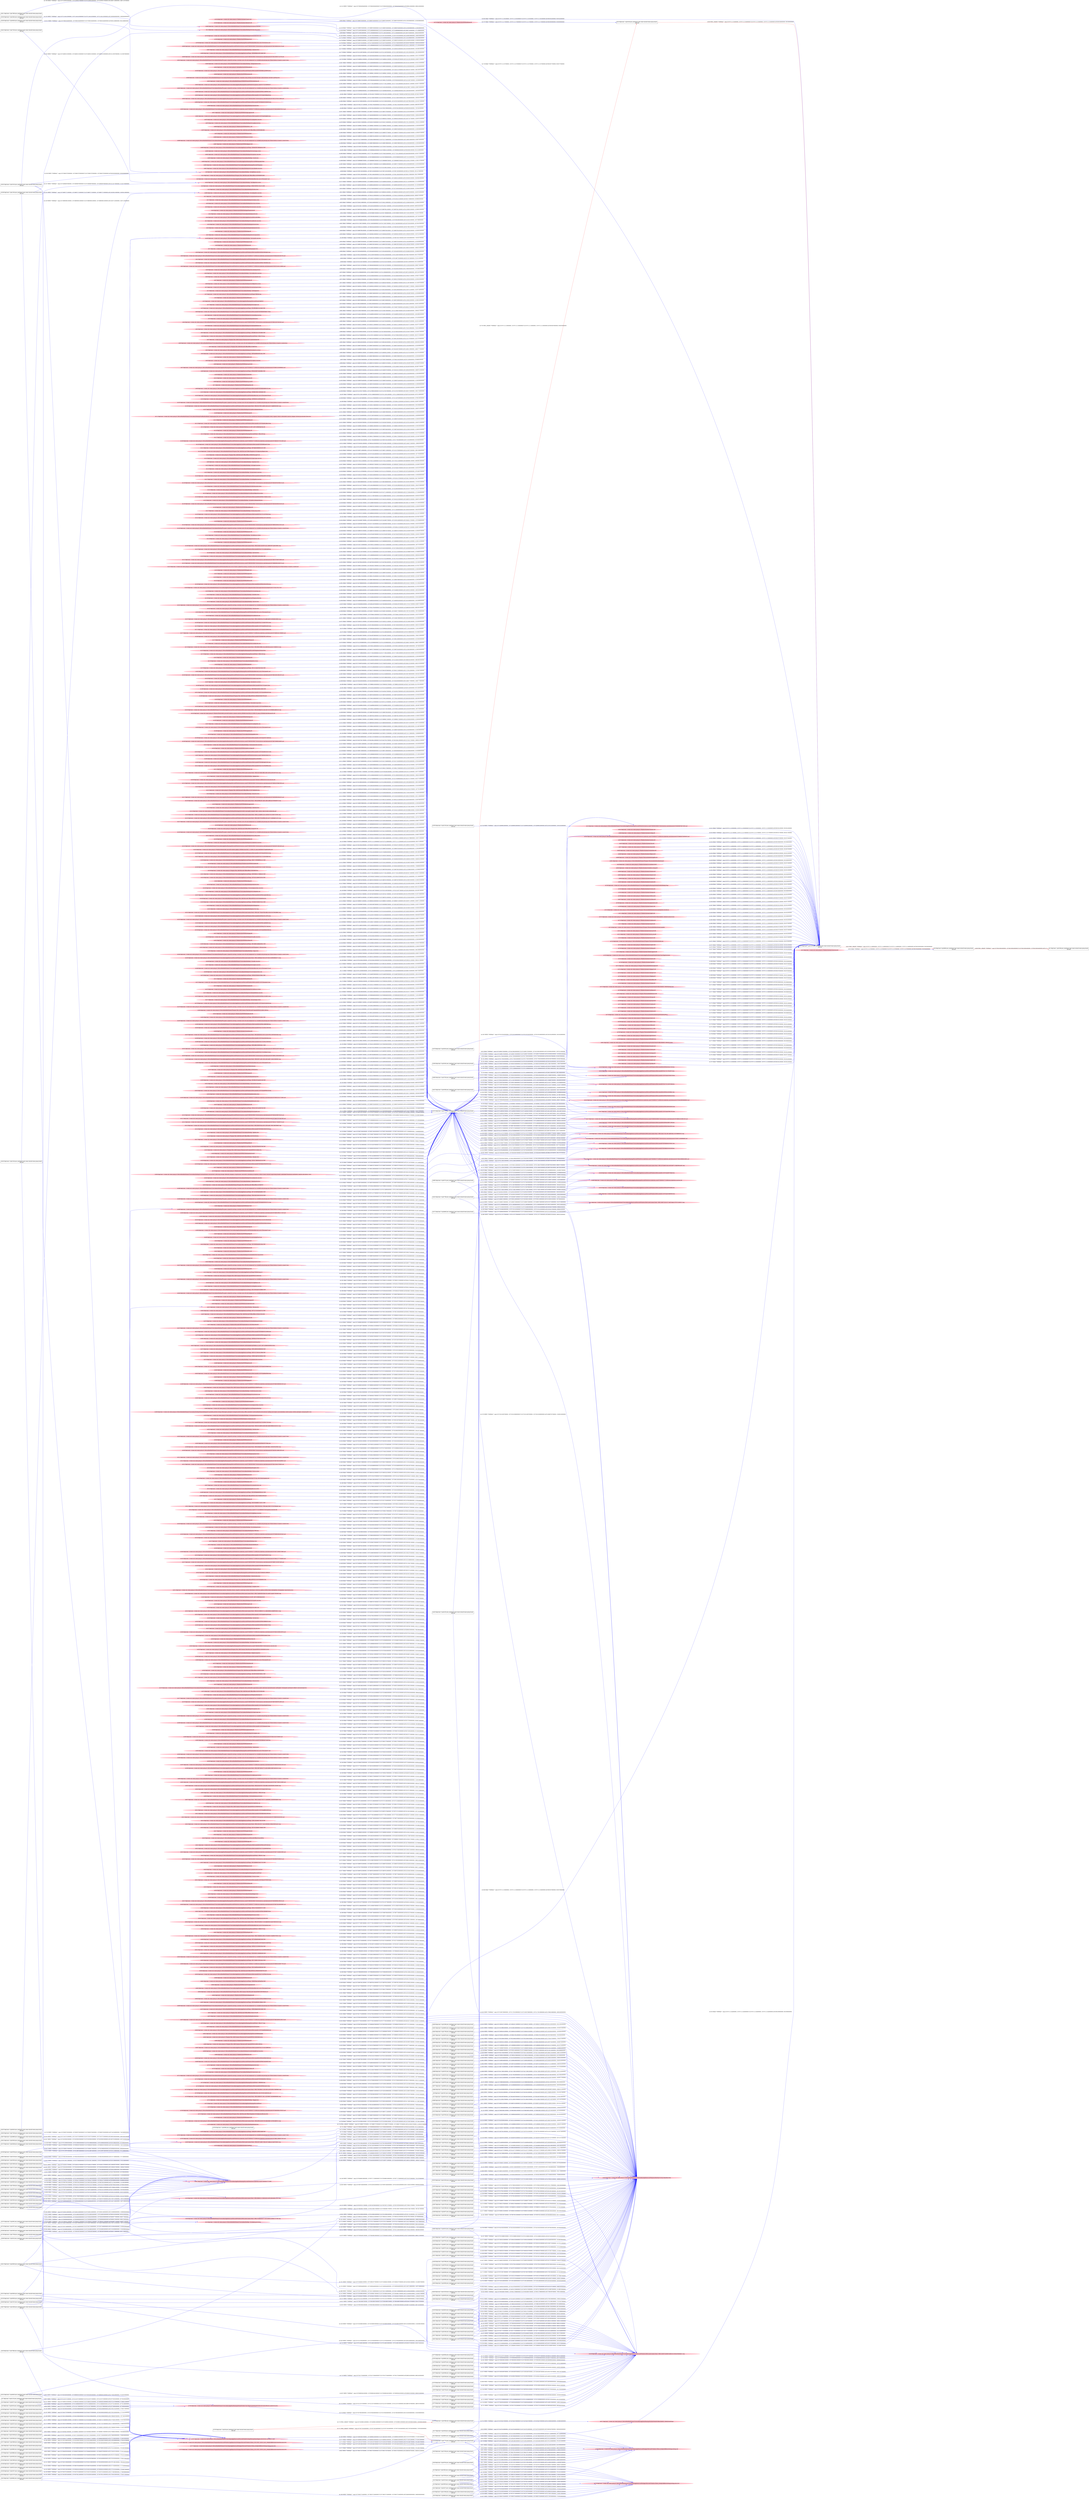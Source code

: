digraph  {
rankdir=LR
"0"[color=black,label="id:0 HopCount: 0 pid:8960 proc_starttime:0 cmd: owner uid:null owner group id:null,\n null null", shape=box,style=solid];
"1"[color=black,label="id:1 HopCount: 1 pid:5308 proc_starttime:0 cmd: owner uid:null owner group id:null,\n null null", shape=box,style=solid];
"0" -> "1" [id=899,__obj="PROC_CREATE"color=red,label="id:899 PROC_CREATE **NORMAL**  seqs:[1557681030834000000, 1557681030834000000] T:[1557681030834000000, 1557681030834000000] relT:[0, 0]",style=solid];
"13"[color=pink,label="id:13 HopCount: -5 owner uid: owner group id: /Device/HarddiskVolume2/Program Files (x86)/Microsoft Office/Office15/POWERPNT.EXE ", shape=oval,style=filled];
"752"[color=black,label="id:752 HopCount: -4 pid:7576 proc_starttime:0 cmd: owner uid:null owner group id:null,\n null null", shape=box,style=solid];
"13" -> "752" [id=900,__obj="READ"color=blue,label="id:900 READ **NORMAL**  seqs:[1557585118045000000, 1557585118045000000] T:[1557585118045000000, 1557585118045000000] relT:[95912789000000, 95912789000000]",style=solid];
"2"[color=black,label="id:2 HopCount: -6 pid:5064 proc_starttime:0 cmd: owner uid:null owner group id:null,\n null null", shape=box,style=solid];
"766"[color=pink,label="id:766 HopCount: -5 owner uid: owner group id: /Device/HarddiskVolume2/Users/darpa/AppData/Local/Packages/Microsoft.Windows.Photos_8wekyb3d8bbwe/Settings/settings.dat ", shape=oval,style=filled];
"2" -> "766" [id=901,__obj="WRITE"color=blue,label="id:901 WRITE **NORMAL**  seqs:[1557267045188000000, 1557267045224000000] T:[1557267045188000000, 1557267045224000000] relT:[413985646000000, 413985610000000]",style=solid];
"3"[color=black,label="id:3 HopCount: -6 pid:9500 proc_starttime:0 cmd: owner uid:null owner group id:null,\n null null", shape=box,style=solid];
"3" -> "766" [id=902,__obj="WRITE"color=blue,label="id:902 WRITE **NORMAL**  seqs:[1557353204570000000, 1557353204604000000] T:[1557353204570000000, 1557353204604000000] relT:[327826264000000, 327826230000000]",style=solid];
"6"[color=pink,label="id:6 HopCount: -5 owner uid: owner group id: /Device/HarddiskVolume2/Users/admin/AppData/Roaming/Microsoft/Word/AutoRecovery save of Document7.asd ", shape=oval,style=filled];
"6" -> "752" [id=903,__obj="READ"color=blue,label="id:903 READ **NORMAL**  seqs:[1557325470533000000, 1557326091014000000] T:[1557325470533000000, 1557326091014000000] relT:[355560301000000, 354939820000000]",style=solid];
"5"[color=black,label="id:5 HopCount: -6 pid:8320 proc_starttime:0 cmd: owner uid:null owner group id:null,\n null null", shape=box,style=solid];
"764"[color=pink,label="id:764 HopCount: -5 owner uid: owner group id: /Device/HarddiskVolume2/Users/admin/AppData/Roaming/Mozilla/Firefox/Crash Reports/pending/a4f145d4-e434-4d2e-895d-81c1a6c82554.extra ", shape=oval,style=filled];
"5" -> "764" [id=904,__obj="WRITE"color=blue,label="id:904 WRITE **NORMAL**  seqs:[1557413247769000000, 1557413247769000000] T:[1557413247769000000, 1557413247769000000] relT:[267783065000000, 267783065000000]",style=solid];
"381"[color=black,label="id:381 HopCount: -6 pid:3516 proc_starttime:0 cmd: owner uid:null owner group id:null,\n null null", shape=box,style=solid];
"436"[color=pink,label="id:436 HopCount: -5 owner uid: owner group id: /Device/HarddiskVolume2/Users/admin/AppData/Local/Temp/msohtmlclip1/01/clip_themedata.thmx ", shape=oval,style=filled];
"381" -> "436" [id=905,__obj="WRITE"color=blue,label="id:905 WRITE **NORMAL**  seqs:[1557591208444000000, 1557591208444000000] T:[1557591208444000000, 1557591208444000000] relT:[89822390000000, 89822390000000]",style=solid];
"8"[color=pink,label="id:8 HopCount: -5 owner uid: owner group id: /Device/HarddiskVolume2/Users/admin/Desktop/~$w.highbeam.com.docx ", shape=oval,style=filled];
"8" -> "752" [id=906,__obj="READ"color=blue,label="id:906 READ **NORMAL**  seqs:[1557590716555000000, 1557590716556000000] T:[1557590716555000000, 1557590716556000000] relT:[90314279000000, 90314278000000]",style=solid];
"7"[color=black,label="id:7 HopCount: -6 pid:2120 proc_starttime:0 cmd: owner uid:null owner group id:null,\n null null", shape=box,style=solid];
"7" -> "764" [id=907,__obj="WRITE"color=blue,label="id:907 WRITE **NORMAL**  seqs:[1557413247572000000, 1557413247574000000] T:[1557413247572000000, 1557413247574000000] relT:[267783262000000, 267783260000000]",style=solid];
"9"[color=black,label="id:9 HopCount: -6 pid:3552 proc_starttime:0 cmd: owner uid:null owner group id:null,\n null null", shape=box,style=solid];
"9" -> "436" [id=908,__obj="WRITE"color=blue,label="id:908 WRITE **NORMAL**  seqs:[1557502550218000000, 1557502814907000000] T:[1557502550218000000, 1557502814907000000] relT:[178480616000000, 178215927000000]",style=solid];
"11"[color=pink,label="id:11 HopCount: -5 owner uid: owner group id: /Device/HarddiskVolume2/Users/admin/Desktop/www.ima.org.za.docx ", shape=oval,style=filled];
"11" -> "752" [id=909,__obj="READ"color=blue,label="id:909 READ **NORMAL**  seqs:[1557511460326000000, 1557511585806000000] T:[1557511460326000000, 1557511585806000000] relT:[169570508000000, 169445028000000]",style=solid];
"10"[color=black,label="id:10 HopCount: -6 pid:9272 proc_starttime:0 cmd: owner uid:null owner group id:null,\n null null", shape=box,style=solid];
"10" -> "764" [id=910,__obj="WRITE"color=blue,label="id:910 WRITE **NORMAL**  seqs:[1557413268666000000, 1557413268666000000] T:[1557413268666000000, 1557413268666000000] relT:[267762168000000, 267762168000000]",style=solid];
"399"[color=black,label="id:399 HopCount: -6 pid:8440 proc_starttime:0 cmd: owner uid:null owner group id:null,\n null null", shape=box,style=solid];
"399" -> "436" [id=911,__obj="WRITE"color=blue,label="id:911 WRITE **NORMAL**  seqs:[1557449932333000000, 1557450807423000000] T:[1557449932333000000, 1557450807423000000] relT:[231098501000000, 230223411000000]",style=solid];
"12"[color=black,label="id:12 HopCount: -6 pid:9320 proc_starttime:0 cmd: owner uid:null owner group id:null,\n null null", shape=box,style=solid];
"12" -> "436" [id=912,__obj="WRITE"color=blue,label="id:912 WRITE **NORMAL**  seqs:[1557506240676000000, 1557506240676000000] T:[1557506240676000000, 1557506240676000000] relT:[174790158000000, 174790158000000]",style=solid];
"896"[color=pink,label="id:896 HopCount: -5 owner uid: owner group id: /Device/HarddiskVolume2/Users/admin/Desktop/~$w.nadaguides.com.docx ", shape=oval,style=filled];
"896" -> "752" [id=913,__obj="READ"color=blue,label="id:913 READ **NORMAL**  seqs:[1557499063015000000, 1557499063015000000] T:[1557499063015000000, 1557499063015000000] relT:[181967819000000, 181967819000000]",style=solid];
"883"[color=pink,label="id:883 HopCount: -5 owner uid: owner group id: /Device/HarddiskVolume2/Users/admin/AppData/Local/Microsoft/Windows/INetCache/IE/1UGYV3ZA/YCRHITEM.htm ", shape=oval,style=filled];
"883" -> "752" [id=914,__obj="READ"color=blue,label="id:914 READ **NORMAL**  seqs:[1557442004325000000, 1557442004326000000] T:[1557442004325000000, 1557442004326000000] relT:[239026509000000, 239026508000000]",style=solid];
"4"[color=pink,label="id:4 HopCount: -5 owner uid: owner group id: /Device/HarddiskVolume2/Users/admin/AppData/Local/Temp/~DF85979FF5F17E2275.TMP ", shape=oval,style=filled];
"4" -> "752" [id=915,__obj="READ"color=blue,label="id:915 READ **NORMAL**  seqs:[1557449838190000000, 1557449890438000000] T:[1557449838190000000, 1557449890438000000] relT:[231192644000000, 231140396000000]",style=solid];
"33"[color=pink,label="id:33 HopCount: -5 owner uid: owner group id: /Device/HarddiskVolume2/Users/admin/Desktop/cleveites.docx ", shape=oval,style=filled];
"33" -> "752" [id=916,__obj="READ"color=blue,label="id:916 READ **NORMAL**  seqs:[1557525722282000000, 1557525736392000000] T:[1557525722282000000, 1557525736392000000] relT:[155308552000000, 155294442000000]",style=solid];
"16"[color=black,label="id:16 HopCount: -6 pid:10188 proc_starttime:0 cmd: owner uid:null owner group id:null,\n null null", shape=box,style=solid];
"16" -> "766" [id=917,__obj="WRITE"color=blue,label="id:917 WRITE **NORMAL**  seqs:[1557367537801000000, 1557367537837000000] T:[1557367537801000000, 1557367537837000000] relT:[313493033000000, 313492997000000]",style=solid];
"17"[color=black,label="id:17 HopCount: -6 pid:308 proc_starttime:0 cmd: owner uid:null owner group id:null,\n null null", shape=box,style=solid];
"17" -> "766" [id=918,__obj="WRITE"color=blue,label="id:918 WRITE **NORMAL**  seqs:[1557324376156000000, 1557324376184000000] T:[1557324376156000000, 1557324376184000000] relT:[356654678000000, 356654650000000]",style=solid];
"18"[color=pink,label="id:18 HopCount: -5 owner uid: owner group id: /Device/HarddiskVolume2/Users/admin/AppData/Local/Microsoft/Windows/INetCache/Content.Word/~WRS{D8683C1C-064B-4B32-B1FB-5B936EB13353}.tmp ", shape=oval,style=filled];
"18" -> "752" [id=919,__obj="READ"color=blue,label="id:919 READ **NORMAL**  seqs:[1557505089647000000, 1557670955133000000] T:[1557505089647000000, 1557505089647000000] relT:[175941187000000, 175941187000000]",style=solid];
"21"[color=pink,label="id:21 HopCount: -5 owner uid: owner group id: /Device/HarddiskVolume2/Users/admin/Desktop/www.myspacemaster.net.docx ", shape=oval,style=filled];
"21" -> "752" [id=920,__obj="READ"color=blue,label="id:920 READ **NORMAL**  seqs:[1557584031899000000, 1557584161359000000] T:[1557584031899000000, 1557584161359000000] relT:[96998935000000, 96869475000000]",style=solid];
"20"[color=black,label="id:20 HopCount: -6 pid:684 proc_starttime:0 cmd: owner uid:null owner group id:null,\n null null", shape=box,style=solid];
"20" -> "766" [id=921,__obj="WRITE"color=blue,label="id:921 WRITE **NORMAL**  seqs:[1557309937618000000, 1557309937672000000] T:[1557309937618000000, 1557309937672000000] relT:[371093216000000, 371093162000000]",style=solid];
"19"[color=black,label="id:19 HopCount: -2 pid:10120 proc_starttime:0 cmd: owner uid:null owner group id:null,\n null null", shape=box,style=solid];
"19" -> "0" [id=922,__obj="PROC_CREATE"color=red,label="id:922 PROC_CREATE **NORMAL**  seqs:[1557671111469000000, 1557671111469000000] T:[1557671111469000000, 1557671111469000000] relT:[9919365000000, 9919365000000]",style=solid];
"24"[color=pink,label="id:24 HopCount: -5 owner uid: owner group id: /Device/HarddiskVolume2/Users/admin/Desktop/~$w.indprop.gov.sk.docx ", shape=oval,style=filled];
"24" -> "752" [id=923,__obj="READ"color=blue,label="id:923 READ **NORMAL**  seqs:[1557598454221000000, 1557598454225000000] T:[1557598454221000000, 1557598454225000000] relT:[82576613000000, 82576609000000]",style=solid];
"23"[color=black,label="id:23 HopCount: -6 pid:320 proc_starttime:0 cmd: owner uid:null owner group id:null,\n null null", shape=box,style=solid];
"23" -> "766" [id=924,__obj="WRITE"color=blue,label="id:924 WRITE **NORMAL**  seqs:[1557281138244000000, 1557281138280000000] T:[1557281138244000000, 1557281138280000000] relT:[399892590000000, 399892554000000]",style=solid];
"22"[color=pink,label="id:22 HopCount: -2 owner uid: owner group id: /Windows/System32/mswsock.dll ", shape=oval,style=filled];
"22" -> "0" [id=925,__obj="READ"color=blue,label="id:925 READ **NORMAL**  seqs:[1557671111470000000, 1557671111470000000] T:[1557671111470000000, 1557671111470000000] relT:[9919364000000, 9919364000000]",style=solid];
"27"[color=pink,label="id:27 HopCount: -5 owner uid: owner group id: /Device/HarddiskVolume2/Users/admin/Desktop/www.holar.is.docx ", shape=oval,style=filled];
"27" -> "752" [id=926,__obj="READ"color=blue,label="id:926 READ **NORMAL**  seqs:[1557615513336000000, 1557615634151000000] T:[1557615513336000000, 1557615634151000000] relT:[65517498000000, 65396683000000]",style=solid];
"26"[color=black,label="id:26 HopCount: -6 pid:7268 proc_starttime:0 cmd: owner uid:null owner group id:null,\n null null", shape=box,style=solid];
"26" -> "766" [id=927,__obj="WRITE"color=blue,label="id:927 WRITE **NORMAL**  seqs:[1557238834800000000, 1557238834840000000] T:[1557238834800000000, 1557238834840000000] relT:[442196034000000, 442195994000000]",style=solid];
"25"[color=black,label="id:25 HopCount: -3 pid:5528 proc_starttime:0 cmd: owner uid:null owner group id:null,\n null null", shape=box,style=solid];
"25" -> "19" [id=928,__obj="PROC_CREATE"color=red,label="id:928 PROC_CREATE **NORMAL**  seqs:[1557671111254000000, 1557671111254000000] T:[1557671111254000000, 1557671111254000000] relT:[9919580000000, 9919580000000]",style=solid];
"639"[color=pink,label="id:639 HopCount: -5 owner uid: owner group id: /Device/HarddiskVolume2/Users/admin/AppData/Local/Microsoft/Windows/INetCache/Content.Word/~WRS{D07C4089-758D-4675-8ABA-4310A8795893}.tmp ", shape=oval,style=filled];
"639" -> "752" [id=929,__obj="READ"color=blue,label="id:929 READ **NORMAL**  seqs:[1557622420434000000, 1557671031544000000] T:[1557622420434000000, 1557671031544000000] relT:[58610400000000, 9999290000000]",style=solid];
"29"[color=pink,label="id:29 HopCount: -5 owner uid: owner group id: /Device/HarddiskVolume2/Users/admin/AppData/Roaming/Microsoft/Word/www.lyriczz.com307380500258562716/www.lyriczz.com((Autosaved-307380721304996688)).asd ", shape=oval,style=filled];
"29" -> "752" [id=930,__obj="READ"color=blue,label="id:930 READ **NORMAL**  seqs:[1557442328644000000, 1557451096021000000] T:[1557442328644000000, 1557451096021000000] relT:[238702190000000, 229934813000000]",style=solid];
"30"[color=pink,label="id:30 HopCount: -5 owner uid: owner group id: /Device/HarddiskVolume2/Users/admin/AppData/Local/Microsoft/Windows/INetCache/Content.Word/~WRS{5A431748-1065-4A89-80A2-16576B6B5D53}.tmp ", shape=oval,style=filled];
"30" -> "752" [id=931,__obj="READ"color=blue,label="id:931 READ **NORMAL**  seqs:[1557412147256000000, 1557415793586000000] T:[1557412156224000000, 1557415793586000000] relT:[268874610000000, 265237248000000]",style=solid];
"31"[color=pink,label="id:31 HopCount: -5 owner uid: owner group id: /Device/HarddiskVolume2/Users/admin/AppData/Local/Microsoft/Windows/INetCache/Content.Word/~WRS{18067C2B-33C7-4ACD-9AA5-CF7E73230DCC}.tmp ", shape=oval,style=filled];
"31" -> "752" [id=932,__obj="READ"color=blue,label="id:932 READ **NORMAL**  seqs:[1557428693728000000, 1557670955140000000] T:[1557429338012000000, 1557670955140000000] relT:[251692822000000, 10075694000000]",style=solid];
"32"[color=pink,label="id:32 HopCount: -5 owner uid: owner group id: /Device/HarddiskVolume2/Users/admin/AppData/Roaming/Microsoft/Word/www.lyriczz.com307380500258562716/www.lyriczz.com((Autosaved-307380390670627456)).asd ", shape=oval,style=filled];
"32" -> "752" [id=933,__obj="READ"color=blue,label="id:933 READ **NORMAL**  seqs:[1557428091792000000, 1557442328618000000] T:[1557428091792000000, 1557442328618000000] relT:[252939042000000, 238702216000000]",style=solid];
"583"[color=pink,label="id:583 HopCount: -5 owner uid: owner group id: /Device/HarddiskVolume2/Users/admin/AppData/Roaming/Microsoft/Word/www.chadwicks.com307383060337731906/www.chadwicks.com((Autosaved-307384802675659920)).asd ", shape=oval,style=filled];
"583" -> "752" [id=934,__obj="READ"color=blue,label="id:934 READ **NORMAL**  seqs:[1557617700355000000, 1557617700356000000] T:[1557617700355000000, 1557617700356000000] relT:[63330479000000, 63330478000000]",style=solid];
"36"[color=pink,label="id:36 HopCount: -5 owner uid: owner group id: /Device/HarddiskVolume2/Users/admin/Desktop/www.svoa.co.th.docx ", shape=oval,style=filled];
"36" -> "752" [id=935,__obj="READ"color=blue,label="id:935 READ **NORMAL**  seqs:[1557528422198000000, 1557528432409000000] T:[1557528422198000000, 1557528432409000000] relT:[152608636000000, 152598425000000]",style=solid];
"37"[color=black,label="id:37 HopCount: -6 pid:7828 proc_starttime:0 cmd: owner uid:null owner group id:null,\n null null", shape=box,style=solid];
"37" -> "766" [id=936,__obj="WRITE"color=blue,label="id:936 WRITE **NORMAL**  seqs:[1557296427871000000, 1557296427901000000] T:[1557296427871000000, 1557296427901000000] relT:[384602963000000, 384602933000000]",style=solid];
"39"[color=pink,label="id:39 HopCount: -5 owner uid: owner group id: /Device/HarddiskVolume2/Users/admin/Desktop/www.nwsource.com.docx ", shape=oval,style=filled];
"39" -> "752" [id=937,__obj="READ"color=blue,label="id:937 READ **NORMAL**  seqs:[1557613941710000000, 1557614035430000000] T:[1557613941710000000, 1557614035430000000] relT:[67089124000000, 66995404000000]",style=solid];
"38"[color=black,label="id:38 HopCount: -6 pid:9784 proc_starttime:0 cmd: owner uid:null owner group id:null,\n null null", shape=box,style=solid];
"38" -> "766" [id=938,__obj="WRITE"color=blue,label="id:938 WRITE **NORMAL**  seqs:[1557382828499000000, 1557382828536000000] T:[1557382828499000000, 1557382828536000000] relT:[298202335000000, 298202298000000]",style=solid];
"40"[color=pink,label="id:40 HopCount: -5 owner uid: owner group id: /Windows/SysWOW64/TextInputFramework.dll ", shape=oval,style=filled];
"40" -> "752" [id=939,__obj="READ"color=blue,label="id:939 READ **NORMAL**  seqs:[1557268970811000000, 1557268970811000000] T:[1557268970811000000, 1557268970811000000] relT:[412060023000000, 412060023000000]",style=solid];
"41"[color=black,label="id:41 HopCount: -6 pid:4472 proc_starttime:0 cmd: owner uid:null owner group id:null,\n null null", shape=box,style=solid];
"41" -> "766" [id=940,__obj="WRITE"color=blue,label="id:940 WRITE **NORMAL**  seqs:[1557252338932000000, 1557252338985000000] T:[1557252338932000000, 1557252338985000000] relT:[428691902000000, 428691849000000]",style=solid];
"42"[color=pink,label="id:42 HopCount: -5 owner uid: owner group id: /Device/HarddiskVolume2/Users/admin/Desktop/coofs.docx ", shape=oval,style=filled];
"42" -> "752" [id=941,__obj="READ"color=blue,label="id:941 READ **NORMAL**  seqs:[1557607790688000000, 1557607808807000000] T:[1557607790688000000, 1557607808807000000] relT:[73240146000000, 73222027000000]",style=solid];
"43"[color=black,label="id:43 HopCount: -6 pid:6984 proc_starttime:0 cmd: owner uid:null owner group id:null,\n null null", shape=box,style=solid];
"43" -> "766" [id=942,__obj="WRITE"color=blue,label="id:942 WRITE **NORMAL**  seqs:[1557396337267000000, 1557396337303000000] T:[1557396337267000000, 1557396337303000000] relT:[284693567000000, 284693531000000]",style=solid];
"44"[color=pink,label="id:44 HopCount: -5 owner uid: owner group id: /Device/HarddiskVolume2/Users/admin/AppData/Local/Microsoft/Office ", shape=oval,style=filled];
"44" -> "752" [id=943,__obj="READ"color=blue,label="id:943 READ **NORMAL**  seqs:[1557268970548000000, 1557670953802000000] T:[1557268970548000000, 1557670953802000000] relT:[412060286000000, 10077032000000]",style=solid];
"748"[color=black,label="id:748 HopCount: -4 pid:7776 proc_starttime:0 cmd: owner uid:null owner group id:null,\n null null", shape=box,style=solid];
"748" -> "766" [id=944,__obj="WRITE"color=blue,label="id:944 WRITE **NORMAL**  seqs:[1557410914638000000, 1557410914673000000] T:[1557410914638000000, 1557410914673000000] relT:[270116196000000, 270116161000000]",style=solid];
"15"[color=pink,label="id:15 HopCount: -5 owner uid: owner group id: /Device/HarddiskVolume2/Users/admin/Desktop/www.andiesisle.com.docx ", shape=oval,style=filled];
"15" -> "752" [id=945,__obj="READ"color=blue,label="id:945 READ **NORMAL**  seqs:[1557670848819000000, 1557670952965000000] T:[1557670848819000000, 1557670952965000000] relT:[10182015000000, 10077869000000]",style=solid];
"14"[color=black,label="id:14 HopCount: -6 pid:8904 proc_starttime:0 cmd: owner uid:null owner group id:null,\n null null", shape=box,style=solid];
"14" -> "766" [id=946,__obj="WRITE"color=blue,label="id:946 WRITE **NORMAL**  seqs:[1557338738589000000, 1557338738640000000] T:[1557338738589000000, 1557338738640000000] relT:[342292245000000, 342292194000000]",style=solid];
"34"[color=pink,label="id:34 HopCount: -5 owner uid: owner group id: /Device/HarddiskVolume2/Users/admin/Desktop/postsacral.docx ", shape=oval,style=filled];
"34" -> "752" [id=947,__obj="READ"color=blue,label="id:947 READ **NORMAL**  seqs:[1557417238272000000, 1557417246356000000] T:[1557417238272000000, 1557417246356000000] relT:[263792562000000, 263784478000000]",style=solid];
"45"[color=pink,label="id:45 HopCount: -5 owner uid: owner group id: /Device/HarddiskVolume2/Users/admin/Desktop/brokenhearted.docx ", shape=oval,style=filled];
"45" -> "752" [id=948,__obj="READ"color=blue,label="id:948 READ **NORMAL**  seqs:[1557589242312000000, 1557589256434000000] T:[1557589242312000000, 1557589256434000000] relT:[91788522000000, 91774400000000]",style=solid];
"46"[color=pink,label="id:46 HopCount: -5 owner uid: owner group id: /Windows/SysWOW64/dxgi.dll ", shape=oval,style=filled];
"46" -> "752" [id=949,__obj="READ"color=blue,label="id:949 READ **NORMAL**  seqs:[1557268967981000000, 1557268967981000000] T:[1557268967981000000, 1557268967981000000] relT:[412062853000000, 412062853000000]",style=solid];
"47"[color=pink,label="id:47 HopCount: -5 owner uid: owner group id: /Device/HarddiskVolume2/Users/admin/Desktop/www.ctl.org.uk.docx ", shape=oval,style=filled];
"47" -> "752" [id=950,__obj="READ"color=blue,label="id:950 READ **NORMAL**  seqs:[1557528046443000000, 1557528056615000000] T:[1557528046443000000, 1557528056615000000] relT:[152984391000000, 152974219000000]",style=solid];
"48"[color=pink,label="id:48 HopCount: -5 owner uid: owner group id: /Device/HarddiskVolume2/Users/admin/AppData/Local/Microsoft/Windows/INetCache/Content.Word/~WRS{7016A61B-E777-4C53-883D-419DACC7C708}.tmp ", shape=oval,style=filled];
"48" -> "752" [id=951,__obj="READ"color=blue,label="id:951 READ **NORMAL**  seqs:[1557529233431000000, 1557533601807000000] T:[1557529233431000000, 1557533601807000000] relT:[151797403000000, 147429027000000]",style=solid];
"52"[color=pink,label="id:52 HopCount: -5 owner uid: owner group id: /Device/HarddiskVolume2/Users/admin/AppData/Local/Microsoft/Windows/INetCache/IE/TYZFOIKD/E1NO33SW.htm ", shape=oval,style=filled];
"52" -> "752" [id=952,__obj="READ"color=blue,label="id:952 READ **NORMAL**  seqs:[1557417128005000000, 1557417253373000000] T:[1557417128005000000, 1557417253373000000] relT:[263902829000000, 263777461000000]",style=solid];
"51"[color=black,label="id:51 HopCount: -6 pid:10192 proc_starttime:0 cmd: owner uid:null owner group id:null,\n null null", shape=box,style=solid];
"767"[color=pink,label="id:767 HopCount: -5 owner uid: owner group id: /Device/HarddiskVolume2/Users/darpa/AppData/Local/Microsoft/OneDrive/logs/Personal/SyncEngine-2019-05-09.1143.8064.11.aodl ", shape=oval,style=filled];
"51" -> "767" [id=953,__obj="WRITE"color=blue,label="id:953 WRITE **NORMAL**  seqs:[1557405946219000000, 1557406096174000000] T:[1557405946219000000, 1557406096174000000] relT:[275084615000000, 274934660000000]",style=solid];
"69"[color=pink,label="id:69 HopCount: -5 owner uid: owner group id: /Windows/SysWOW64/oleaut32.dll ", shape=oval,style=filled];
"69" -> "752" [id=954,__obj="READ"color=blue,label="id:954 READ **NORMAL**  seqs:[1557268967935000000, 1557268967935000000] T:[1557268967935000000, 1557268967935000000] relT:[412062899000000, 412062899000000]",style=solid];
"54"[color=pink,label="id:54 HopCount: -5 owner uid: owner group id: /Device/HarddiskVolume2/Users/admin/AppData/Roaming/Microsoft/Word/www.chadwicks.com307383060337731906/www.chadwicks.com((Autosaved-307384220980643088)).asd ", shape=oval,style=filled];
"54" -> "752" [id=955,__obj="READ"color=blue,label="id:955 READ **NORMAL**  seqs:[1557592620047000000, 1557606239994000000] T:[1557592620047000000, 1557606239994000000] relT:[88410787000000, 74790840000000]",style=solid];
"53"[color=black,label="id:53 HopCount: -6 pid:10208 proc_starttime:0 cmd: owner uid:null owner group id:null,\n null null", shape=box,style=solid];
"53" -> "767" [id=956,__obj="WRITE"color=blue,label="id:956 WRITE **NORMAL**  seqs:[1557407170265000000, 1557407170265000000] T:[1557407170265000000, 1557407170265000000] relT:[273860569000000, 273860569000000]",style=solid];
"55"[color=black,label="id:55 HopCount: -6 pid:9296 proc_starttime:0 cmd: owner uid:null owner group id:null,\n null null", shape=box,style=solid];
"55" -> "767" [id=957,__obj="WRITE"color=blue,label="id:957 WRITE **NORMAL**  seqs:[1557403815771000000, 1557409666308000000] T:[1557403815771000000, 1557409666308000000] relT:[277215063000000, 271364526000000]",style=solid];
"56"[color=pink,label="id:56 HopCount: -5 owner uid: owner group id: /Windows/SysWOW64/msi.dll ", shape=oval,style=filled];
"56" -> "752" [id=958,__obj="READ"color=blue,label="id:958 READ **NORMAL**  seqs:[1557268967987000000, 1557268967987000000] T:[1557268967987000000, 1557268967987000000] relT:[412062847000000, 412062847000000]",style=solid];
"57"[color=pink,label="id:57 HopCount: -5 owner uid: owner group id: /Device/HarddiskVolume2/Users/admin/Desktop/pepper.docx ", shape=oval,style=filled];
"57" -> "752" [id=959,__obj="READ"color=blue,label="id:959 READ **NORMAL**  seqs:[1557521375501000000, 1557521385610000000] T:[1557521375501000000, 1557521385610000000] relT:[159655333000000, 159645224000000]",style=solid];
"58"[color=pink,label="id:58 HopCount: -5 owner uid: owner group id: /Device/HarddiskVolume2/Users/admin/AppData/Local/Microsoft/Windows/INetCache/IE/6I16FN6G/WEISKJZ5.htm ", shape=oval,style=filled];
"58" -> "752" [id=960,__obj="READ"color=blue,label="id:960 READ **NORMAL**  seqs:[1557330544004000000, 1557330544005000000] T:[1557330544004000000, 1557330544005000000] relT:[350486830000000, 350486829000000]",style=solid];
"60"[color=pink,label="id:60 HopCount: -5 owner uid: owner group id: /Device/HarddiskVolume2/Users/admin/AppData/Roaming/Microsoft/Word/www.chadwicks.com307383060337731906/www.chadwicks.com((Autosaved-307384442491362576)).asd ", shape=oval,style=filled];
"60" -> "752" [id=961,__obj="READ"color=blue,label="id:961 READ **NORMAL**  seqs:[1557602220040000000, 1557611929070000000] T:[1557602220040000000, 1557611929070000000] relT:[78810794000000, 69101764000000]",style=solid];
"59"[color=black,label="id:59 HopCount: -6 pid:7668 proc_starttime:0 cmd: owner uid:null owner group id:null,\n null null", shape=box,style=solid];
"59" -> "767" [id=962,__obj="WRITE"color=blue,label="id:962 WRITE **NORMAL**  seqs:[1557403545654000000, 1557409606301000000] T:[1557403545654000000, 1557409606301000000] relT:[277485180000000, 271424533000000]",style=solid];
"61"[color=pink,label="id:61 HopCount: -5 owner uid: owner group id: /Device/HarddiskVolume2/Users/admin/AppData/Roaming/Microsoft/Word/AutoRecovery save of Document112.asd ", shape=oval,style=filled];
"61" -> "752" [id=963,__obj="READ"color=blue,label="id:963 READ **NORMAL**  seqs:[1557613867094000000, 1557613867702000000] T:[1557613867094000000, 1557613867702000000] relT:[67163740000000, 67163132000000]",style=solid];
"740"[color=pink,label="id:740 HopCount: -3 owner uid: owner group id: /Windows/System32/user32.dll ", shape=oval,style=filled];
"740" -> "752" [id=964,__obj="READ"color=blue,label="id:964 READ **NORMAL**  seqs:[1557268967926000000, 1557268967926000000] T:[1557268967926000000, 1557268967926000000] relT:[412062908000000, 412062908000000]",style=solid];
"62"[color=black,label="id:62 HopCount: -6 pid:1444 proc_starttime:0 cmd: owner uid:null owner group id:null,\n null null", shape=box,style=solid];
"62" -> "767" [id=965,__obj="WRITE"color=blue,label="id:965 WRITE **NORMAL**  seqs:[1557402285965000000, 1557402436026000000] T:[1557402285965000000, 1557402436026000000] relT:[278744869000000, 278594808000000]",style=solid];
"63"[color=pink,label="id:63 HopCount: -5 owner uid: owner group id: /Device/HarddiskVolume2/Users/admin/AppData/Local/Microsoft/Windows/INetCache/IE/6I16FN6G/78XOIDKG.htm ", shape=oval,style=filled];
"63" -> "752" [id=966,__obj="READ"color=blue,label="id:966 READ **NORMAL**  seqs:[1557615516474000000, 1557615516586000000] T:[1557615516474000000, 1557615516586000000] relT:[65514360000000, 65514248000000]",style=solid];
"65"[color=pink,label="id:65 HopCount: -5 owner uid: owner group id: /Device/HarddiskVolume2/Users/admin/AppData/Roaming/Microsoft/Word/www.chadwicks.com307383060337731906/www.chadwicks.com((Autosaved-307382742181122896)).asd ", shape=oval,style=filled];
"65" -> "752" [id=967,__obj="READ"color=blue,label="id:967 READ **NORMAL**  seqs:[1557529174570000000, 1557590040058000000] T:[1557529174570000000, 1557590040058000000] relT:[151856264000000, 90990776000000]",style=solid];
"49"[color=pink,label="id:49 HopCount: -5 owner uid: owner group id: /Device/HarddiskVolume2/Users/admin/Desktop/www.schering.de.docx ", shape=oval,style=filled];
"49" -> "752" [id=968,__obj="READ"color=blue,label="id:968 READ **NORMAL**  seqs:[1557504184470000000, 1557504265852000000] T:[1557504184470000000, 1557504265852000000] relT:[176846364000000, 176764982000000]",style=solid];
"35"[color=black,label="id:35 HopCount: -6 pid:9960 proc_starttime:0 cmd: owner uid:null owner group id:null,\n null null", shape=box,style=solid];
"35" -> "767" [id=969,__obj="WRITE"color=blue,label="id:969 WRITE **NORMAL**  seqs:[1557405798896000000, 1557407506001000000] T:[1557405798896000000, 1557407506001000000] relT:[275231938000000, 273524833000000]",style=solid];
"64"[color=pink,label="id:64 HopCount: -5 owner uid: owner group id: /Device/HarddiskVolume2/Users/admin/Desktop/~$w.suzukicycles.com.docx ", shape=oval,style=filled];
"64" -> "752" [id=970,__obj="READ"color=blue,label="id:970 READ **NORMAL**  seqs:[1557412288466000000, 1557412288467000000] T:[1557412288466000000, 1557412288467000000] relT:[268742368000000, 268742367000000]",style=solid];
"66"[color=pink,label="id:66 HopCount: -5 owner uid: owner group id: /Device/HarddiskVolume2/Users/admin/Desktop/www.uacm.kharkov.com ", shape=oval,style=filled];
"66" -> "752" [id=971,__obj="READ"color=blue,label="id:971 READ **NORMAL**  seqs:[1557433168463000000, 1557433168463000000] T:[1557433168463000000, 1557433168463000000] relT:[247862371000000, 247862371000000]",style=solid];
"67"[color=pink,label="id:67 HopCount: -5 owner uid: owner group id: /Windows/SysWOW64/normaliz.dll ", shape=oval,style=filled];
"67" -> "752" [id=972,__obj="READ"color=blue,label="id:972 READ **NORMAL**  seqs:[1557269025379000000, 1557269025379000000] T:[1557269025379000000, 1557269025379000000] relT:[412005455000000, 412005455000000]",style=solid];
"68"[color=pink,label="id:68 HopCount: -5 owner uid: owner group id: /Device/HarddiskVolume2/Users/admin/Desktop/www.folkpartiet.se.docx ", shape=oval,style=filled];
"68" -> "752" [id=973,__obj="READ"color=blue,label="id:973 READ **NORMAL**  seqs:[1557449834076000000, 1557449890437000000] T:[1557449834076000000, 1557449890437000000] relT:[231196758000000, 231140397000000]",style=solid];
"72"[color=pink,label="id:72 HopCount: -5 owner uid: owner group id: /Device/HarddiskVolume2/Users/admin/Desktop/www.asal.msb.gov.tr.docx ", shape=oval,style=filled];
"72" -> "752" [id=974,__obj="READ"color=blue,label="id:974 READ **NORMAL**  seqs:[1557346363117000000, 1557346366331000000] T:[1557346363117000000, 1557346366331000000] relT:[334667717000000, 334664503000000]",style=solid];
"73"[color=pink,label="id:73 HopCount: -5 owner uid: owner group id: /Device/HarddiskVolume2/Users/admin/Desktop/~$rrifyingly.docx ", shape=oval,style=filled];
"73" -> "752" [id=975,__obj="READ"color=blue,label="id:975 READ **NORMAL**  seqs:[1557450023693000000, 1557450023694000000] T:[1557450023693000000, 1557450023694000000] relT:[231007141000000, 231007140000000]",style=solid];
"75"[color=pink,label="id:75 HopCount: -5 owner uid: owner group id: /Device/HarddiskVolume2/Users/admin/AppData/Local/Temp/CVRE948.tmp ", shape=oval,style=filled];
"75" -> "752" [id=976,__obj="READ"color=blue,label="id:976 READ **NORMAL**  seqs:[1557268967947000000, 1557268967948000000] T:[1557268967947000000, 1557268967948000000] relT:[412062887000000, 412062886000000]",style=solid];
"74"[color=pink,label="id:74 HopCount: -5 owner uid: owner group id: /Windows/SysWOW64/DWrite.dll ", shape=oval,style=filled];
"74" -> "752" [id=977,__obj="READ"color=blue,label="id:977 READ **NORMAL**  seqs:[1557268968180000000, 1557268968180000000] T:[1557268968180000000, 1557268968180000000] relT:[412062654000000, 412062654000000]",style=solid];
"76"[color=pink,label="id:76 HopCount: -5 owner uid: owner group id: /Device/HarddiskVolume2/Users/admin/AppData/Roaming/Microsoft/Word/STARTUP ", shape=oval,style=filled];
"76" -> "752" [id=978,__obj="READ"color=blue,label="id:978 READ **NORMAL**  seqs:[1557268970589000000, 1557268970589000000] T:[1557268970589000000, 1557268970589000000] relT:[412060245000000, 412060245000000]",style=solid];
"77"[color=pink,label="id:77 HopCount: -5 owner uid: owner group id: /Device/HarddiskVolume2/Users/admin/Desktop/www.target.com ", shape=oval,style=filled];
"77" -> "752" [id=979,__obj="READ"color=blue,label="id:979 READ **NORMAL**  seqs:[1557499229588000000, 1557499229590000000] T:[1557499229588000000, 1557499229590000000] relT:[181801246000000, 181801244000000]",style=solid];
"78"[color=pink,label="id:78 HopCount: -5 owner uid: owner group id: /Device/HarddiskVolume2/Users/admin/AppData/Local/Temp/~DF1BFE0B8323419A90.TMP ", shape=oval,style=filled];
"78" -> "752" [id=980,__obj="READ"color=blue,label="id:980 READ **NORMAL**  seqs:[1557276409761000000, 1557276409770000000] T:[1557276409761000000, 1557276409770000000] relT:[404621073000000, 404621064000000]",style=solid];
"80"[color=pink,label="id:80 HopCount: -5 owner uid: owner group id: /Device/HarddiskVolume2/Users/admin/AppData/Local/Microsoft/Windows/INetCache/IE/TYZFOIKD/RTQ6EC7V.htm ", shape=oval,style=filled];
"80" -> "752" [id=981,__obj="READ"color=blue,label="id:981 READ **NORMAL**  seqs:[1557519382780000000, 1557521390607000000] T:[1557519382780000000, 1557521390607000000] relT:[161648054000000, 159640227000000]",style=solid];
"79"[color=black,label="id:79 HopCount: -6 pid:9888 proc_starttime:0 cmd: owner uid:null owner group id:null,\n null null", shape=box,style=solid];
"79" -> "767" [id=982,__obj="WRITE"color=blue,label="id:982 WRITE **NORMAL**  seqs:[1557406485583000000, 1557409487678000000] T:[1557406485583000000, 1557409487678000000] relT:[274545251000000, 271543156000000]",style=solid];
"81"[color=pink,label="id:81 HopCount: -5 owner uid: owner group id: /Device/HarddiskVolume2/Users/admin/Desktop/www.russiatoday.com.docx ", shape=oval,style=filled];
"81" -> "752" [id=983,__obj="READ"color=blue,label="id:983 READ **NORMAL**  seqs:[1557534481208000000, 1557534489952000000] T:[1557534481208000000, 1557534489952000000] relT:[146549626000000, 146540882000000]",style=solid];
"70"[color=pink,label="id:70 HopCount: -5 owner uid: owner group id: /Device/HarddiskVolume2/Users/admin/Desktop/skewly.docx ", shape=oval,style=filled];
"70" -> "752" [id=984,__obj="READ"color=blue,label="id:984 READ **NORMAL**  seqs:[1557524002083000000, 1557524020251000000] T:[1557524002083000000, 1557524020251000000] relT:[157028751000000, 157010583000000]",style=solid];
"84"[color=pink,label="id:84 HopCount: -5 owner uid: owner group id: /Device/HarddiskVolume2/Users/admin/AppData/Roaming/Microsoft/Word/www.lyriczz.com307380500258562716/www.lyriczz.com((Autosaved-307380162287365264)).asd ", shape=oval,style=filled];
"84" -> "752" [id=985,__obj="READ"color=blue,label="id:985 READ **NORMAL**  seqs:[1557418375043000000, 1557438595690000000] T:[1557418375043000000, 1557438595690000000] relT:[262655791000000, 242435144000000]",style=solid];
"83"[color=black,label="id:83 HopCount: -6 pid:9500 proc_starttime:0 cmd: owner uid:null owner group id:null,\n null null", shape=box,style=solid];
"83" -> "767" [id=986,__obj="WRITE"color=blue,label="id:986 WRITE **NORMAL**  seqs:[1557402855561000000, 1557403215583000000] T:[1557402855561000000, 1557403215583000000] relT:[278175273000000, 277815251000000]",style=solid];
"50"[color=pink,label="id:50 HopCount: -5 owner uid: owner group id: /Device/HarddiskVolume2/Users/admin/Desktop/www.blackanddecker.com ", shape=oval,style=filled];
"50" -> "752" [id=987,__obj="READ"color=blue,label="id:987 READ **NORMAL**  seqs:[1557345823113000000, 1557345823113000000] T:[1557345823113000000, 1557345823113000000] relT:[335207721000000, 335207721000000]",style=solid];
"82"[color=pink,label="id:82 HopCount: -5 owner uid: owner group id: /Device/HarddiskVolume2/Users/admin/AppData/Local/Microsoft/Windows/INetCache/IE/6I16FN6G/HITE4EKW.htm ", shape=oval,style=filled];
"82" -> "752" [id=988,__obj="READ"color=blue,label="id:988 READ **NORMAL**  seqs:[1557502925635000000, 1557502925635000000] T:[1557502925635000000, 1557502925635000000] relT:[178105199000000, 178105199000000]",style=solid];
"85"[color=pink,label="id:85 HopCount: -5 owner uid: owner group id: /Device/HarddiskVolume2/Users/admin/AppData/Local/Temp/~DFD0B6CDA7C0F34890.TMP ", shape=oval,style=filled];
"85" -> "752" [id=989,__obj="READ"color=blue,label="id:989 READ **NORMAL**  seqs:[1557447490361000000, 1557447591705000000] T:[1557447490362000000, 1557447490362000000] relT:[233540472000000, 233540472000000]",style=solid];
"86"[color=pink,label="id:86 HopCount: -5 owner uid: owner group id: /Device/HarddiskVolume2/Users/admin/AppData/Roaming/Microsoft/Word/~WRL0729.tmp ", shape=oval,style=filled];
"86" -> "752" [id=990,__obj="READ"color=blue,label="id:990 READ **NORMAL**  seqs:[1557415793680000000, 1557415793713000000] T:[1557415793681000000, 1557415793681000000] relT:[265237153000000, 265237153000000]",style=solid];
"87"[color=pink,label="id:87 HopCount: -5 owner uid: owner group id: /Program Files (x86)/Common Files/microsoft shared/ink/tiptsf.dll ", shape=oval,style=filled];
"87" -> "752" [id=991,__obj="READ"color=blue,label="id:991 READ **NORMAL**  seqs:[1557269012855000000, 1557269012855000000] T:[1557269012855000000, 1557269012855000000] relT:[412017979000000, 412017979000000]",style=solid];
"90"[color=pink,label="id:90 HopCount: -5 owner uid: owner group id: /Device/HarddiskVolume2/Users/admin/Desktop/Game is played by moving a crosshair across the sky background via a trackball and pressing one of three buttons to launch a counter.docx ", shape=oval,style=filled];
"90" -> "752" [id=992,__obj="READ"color=blue,label="id:992 READ **NORMAL**  seqs:[1557269024833000000, 1557340192473000000] T:[1557269024833000000, 1557340192473000000] relT:[412006001000000, 340838361000000]",style=solid];
"91"[color=pink,label="id:91 HopCount: -5 owner uid: owner group id: /Program Files (x86)/Microsoft Office/Office15/OART.DLL ", shape=oval,style=filled];
"91" -> "752" [id=993,__obj="READ"color=blue,label="id:993 READ **NORMAL**  seqs:[1557268967936000000, 1557268967936000000] T:[1557268967936000000, 1557268967936000000] relT:[412062898000000, 412062898000000]",style=solid];
"92"[color=pink,label="id:92 HopCount: -5 owner uid: owner group id: /Device/HarddiskVolume2/Users/admin/Desktop/www.interart.co.il.docx ", shape=oval,style=filled];
"92" -> "752" [id=994,__obj="READ"color=blue,label="id:994 READ **NORMAL**  seqs:[1557536089675000000, 1557536183057000000] T:[1557536089675000000, 1557536183057000000] relT:[144941159000000, 144847777000000]",style=solid];
"94"[color=pink,label="id:94 HopCount: -5 owner uid: owner group id: /Device/HarddiskVolume2/Users/admin/AppData/Local/Temp/~DFF9A389D639F419A1.TMP ", shape=oval,style=filled];
"94" -> "752" [id=995,__obj="READ"color=blue,label="id:995 READ **NORMAL**  seqs:[1557428693811000000, 1557428693811000000] T:[1557428693811000000, 1557428693811000000] relT:[252337023000000, 252337023000000]",style=solid];
"93"[color=pink,label="id:93 HopCount: -5 owner uid: owner group id: /Windows/SysWOW64/shell32.dll ", shape=oval,style=filled];
"93" -> "752" [id=996,__obj="READ"color=blue,label="id:996 READ **NORMAL**  seqs:[1557268967988000000, 1557268967988000000] T:[1557268967988000000, 1557268967988000000] relT:[412062846000000, 412062846000000]",style=solid];
"95"[color=pink,label="id:95 HopCount: -5 owner uid: owner group id: /Device/HarddiskVolume2/Users/admin/Desktop/www.regions.com.docx ", shape=oval,style=filled];
"95" -> "752" [id=997,__obj="READ"color=blue,label="id:997 READ **NORMAL**  seqs:[1557593927840000000, 1557594021942000000] T:[1557593927840000000, 1557594021942000000] relT:[87102994000000, 87008892000000]",style=solid];
"96"[color=pink,label="id:96 HopCount: -5 owner uid: owner group id: /Windows/SysWOW64/msvcp100.dll ", shape=oval,style=filled];
"96" -> "752" [id=998,__obj="READ"color=blue,label="id:998 READ **NORMAL**  seqs:[1557268967937000000, 1557268967937000000] T:[1557268967937000000, 1557268967937000000] relT:[412062897000000, 412062897000000]",style=solid];
"97"[color=pink,label="id:97 HopCount: -5 owner uid: owner group id: /Device/HarddiskVolume2/Users/admin/AppData/Roaming/Microsoft/Word/www.chadwicks.com307383060337731906/www.chadwicks.com((Autosaved-307384913335099664)).asd ", shape=oval,style=filled];
"97" -> "752" [id=999,__obj="READ"color=blue,label="id:999 READ **NORMAL**  seqs:[1557622490856000000, 1557622490857000000] T:[1557622490856000000, 1557622490857000000] relT:[58539978000000, 58539977000000]",style=solid];
"88"[color=pink,label="id:88 HopCount: -5 owner uid: owner group id: /Device/HarddiskVolume2/Users/admin/AppData/Local/Temp/~DF946CBDF792683BB5.TMP ", shape=oval,style=filled];
"88" -> "752" [id=1000,__obj="READ"color=blue,label="id:1000 READ **NORMAL**  seqs:[1557340087975000000, 1557340163221000000] T:[1557340087975000000, 1557340163221000000] relT:[340942859000000, 340867613000000]",style=solid];
"100"[color=pink,label="id:100 HopCount: -5 owner uid: owner group id: /Windows/System32/wow64.dll ", shape=oval,style=filled];
"100" -> "752" [id=1001,__obj="READ"color=blue,label="id:1001 READ **NORMAL**  seqs:[1557268967925000000, 1557268967925000000] T:[1557268967925000000, 1557268967925000000] relT:[412062909000000, 412062909000000]",style=solid];
"101"[color=pink,label="id:101 HopCount: -5 owner uid: owner group id: /Windows/SysWOW64/mscoree.dll ", shape=oval,style=filled];
"101" -> "752" [id=1002,__obj="READ"color=blue,label="id:1002 READ **NORMAL**  seqs:[1557268968195000000, 1557268968195000000] T:[1557268968195000000, 1557268968195000000] relT:[412062639000000, 412062639000000]",style=solid];
"98"[color=pink,label="id:98 HopCount: -5 owner uid: owner group id: /Windows/SysWOW64/msvcp_win.dll ", shape=oval,style=filled];
"98" -> "752" [id=1003,__obj="READ"color=blue,label="id:1003 READ **NORMAL**  seqs:[1557268967934000000, 1557268967934000000] T:[1557268967934000000, 1557268967934000000] relT:[412062900000000, 412062900000000]",style=solid];
"71"[color=pink,label="id:71 HopCount: -5 owner uid: owner group id: /Windows/SysWOW64/globinputhost.dll ", shape=oval,style=filled];
"71" -> "752" [id=1004,__obj="READ"color=blue,label="id:1004 READ **NORMAL**  seqs:[1557268970765000000, 1557268970765000000] T:[1557268970765000000, 1557268970765000000] relT:[412060069000000, 412060069000000]",style=solid];
"99"[color=pink,label="id:99 HopCount: -5 owner uid: owner group id: /Device/HarddiskVolume2/Users/admin/AppData/Local/Microsoft/Windows/INetCache/IE/TYZFOIKD/980ESCZL.htm ", shape=oval,style=filled];
"99" -> "752" [id=1005,__obj="READ"color=blue,label="id:1005 READ **NORMAL**  seqs:[1557427580010000000, 1557432633903000000] T:[1557427580010000000, 1557432633903000000] relT:[253450824000000, 248396931000000]",style=solid];
"102"[color=pink,label="id:102 HopCount: -5 owner uid: owner group id: /Device/HarddiskVolume2/Users/admin/AppData/Local/Temp/~DF88FA76B2C2DE94B8.TMP ", shape=oval,style=filled];
"102" -> "752" [id=1006,__obj="READ"color=blue,label="id:1006 READ **NORMAL**  seqs:[1557514703577000000, 1557514799853000000] T:[1557514703578000000, 1557514703578000000] relT:[166327256000000, 166327256000000]",style=solid];
"103"[color=pink,label="id:103 HopCount: -5 owner uid: owner group id: /Device/HarddiskVolume2/Users/admin/AppData/Roaming/Microsoft/Word/AutoRecovery save of Document109.asd ", shape=oval,style=filled];
"103" -> "752" [id=1007,__obj="READ"color=blue,label="id:1007 READ **NORMAL**  seqs:[1557611328214000000, 1557611328685000000] T:[1557611328214000000, 1557611328685000000] relT:[69702620000000, 69702149000000]",style=solid];
"104"[color=pink,label="id:104 HopCount: -5 owner uid: owner group id: /Device/HarddiskVolume2/Users/admin/AppData/Local/Temp/~DFF90935C22EFFA48F.TMP ", shape=oval,style=filled];
"104" -> "752" [id=1008,__obj="READ"color=blue,label="id:1008 READ **NORMAL**  seqs:[1557413149748000000, 1557413211978000000] T:[1557413149749000000, 1557413149749000000] relT:[267881085000000, 267881085000000]",style=solid];
"105"[color=pink,label="id:105 HopCount: -5 owner uid: owner group id: /Device/HarddiskVolume2/Users/admin/Desktop/The game is played by moving a crosshair across the sky background via a trackball and pressing one of three buttons to launch a count29.docx ", shape=oval,style=filled];
"105" -> "752" [id=1009,__obj="READ"color=blue,label="id:1009 READ **NORMAL**  seqs:[1557620575619000000, 1557620641102000000] T:[1557620575619000000, 1557620641102000000] relT:[60455215000000, 60389732000000]",style=solid];
"106"[color=pink,label="id:106 HopCount: -5 owner uid: owner group id: /Device/HarddiskVolume2/Users/admin/AppData/Local/Microsoft/Windows/INetCache/Content.Word/~WRS{9527FEC5-ADB3-4404-A220-7CABE8F4F58F}.tmp ", shape=oval,style=filled];
"106" -> "752" [id=1010,__obj="READ"color=blue,label="id:1010 READ **NORMAL**  seqs:[1557330501746000000, 1557330501746000000] T:[1557330501746000000, 1557330501746000000] relT:[350529088000000, 350529088000000]",style=solid];
"107"[color=pink,label="id:107 HopCount: -5 owner uid: owner group id: /Device/HarddiskVolume2/Users/admin/Desktop/www.made-in-denmark.dk.docx ", shape=oval,style=filled];
"107" -> "752" [id=1011,__obj="READ"color=blue,label="id:1011 READ **NORMAL**  seqs:[1557340081858000000, 1557340163220000000] T:[1557340081858000000, 1557340163220000000] relT:[340948976000000, 340867614000000]",style=solid];
"109"[color=pink,label="id:109 HopCount: -5 owner uid: owner group id: /Windows/SysWOW64/bcrypt.dll ", shape=oval,style=filled];
"109" -> "752" [id=1012,__obj="READ"color=blue,label="id:1012 READ **NORMAL**  seqs:[1557268967990000000, 1557268967990000000] T:[1557268967990000000, 1557268967990000000] relT:[412062844000000, 412062844000000]",style=solid];
"111"[color=pink,label="id:111 HopCount: -5 owner uid: owner group id: /Device/HarddiskVolume2/Users/admin/Desktop/Preoffendbookdealer hedgehopping fele nieves freelovism baizes nonretardment marita hornfish thoracoschisis byblidaceae decennoval dermographia hooley wagener redouts outbreathed canorous indogen visitorial piscatorialist khow.docx ", shape=oval,style=filled];
"111" -> "752" [id=1013,__obj="READ"color=blue,label="id:1013 READ **NORMAL**  seqs:[1557437220449000000, 1557437220874000000] T:[1557437220449000000, 1557437220874000000] relT:[243810385000000, 243809960000000]",style=solid];
"112"[color=pink,label="id:112 HopCount: -5 owner uid: owner group id: /Windows/SysWOW64/cryptbase.dll ", shape=oval,style=filled];
"112" -> "752" [id=1014,__obj="READ"color=blue,label="id:1014 READ **NORMAL**  seqs:[1557268967933000000, 1557268967933000000] T:[1557268967933000000, 1557268967933000000] relT:[412062901000000, 412062901000000]",style=solid];
"113"[color=pink,label="id:113 HopCount: -5 owner uid: owner group id: /Device/HarddiskVolume2/Users/admin/AppData/Local/Microsoft/Windows/INetCache/IE/1UGYV3ZA/HG2JRA1N.htm ", shape=oval,style=filled];
"113" -> "752" [id=1015,__obj="READ"color=blue,label="id:1015 READ **NORMAL**  seqs:[1557450265670000000, 1557450533819000000] T:[1557450265670000000, 1557450533819000000] relT:[230765164000000, 230497015000000]",style=solid];
"114"[color=pink,label="id:114 HopCount: -5 owner uid: owner group id: /ProgramData/Microsoft/Windows Defender/Platform/4.18.1807.18075-0/X86/MpClient.dll ", shape=oval,style=filled];
"114" -> "752" [id=1016,__obj="READ"color=blue,label="id:1016 READ **NORMAL**  seqs:[1557268969139000000, 1557268969139000000] T:[1557268969139000000, 1557268969139000000] relT:[412061695000000, 412061695000000]",style=solid];
"116"[color=pink,label="id:116 HopCount: -5 owner uid: owner group id: /Windows/SysWOW64/propsys.dll ", shape=oval,style=filled];
"116" -> "752" [id=1017,__obj="READ"color=blue,label="id:1017 READ **NORMAL**  seqs:[1557268970482000000, 1557268970482000000] T:[1557268970482000000, 1557268970482000000] relT:[412060352000000, 412060352000000]",style=solid];
"115"[color=pink,label="id:115 HopCount: -5 owner uid: owner group id: /Device/HarddiskVolume2/Users/admin/AppData/Roaming/Microsoft/Word/~WRL2209.tmp ", shape=oval,style=filled];
"115" -> "752" [id=1018,__obj="READ"color=blue,label="id:1018 READ **NORMAL**  seqs:[1557428693802000000, 1557428693813000000] T:[1557428693802000000, 1557428693802000000] relT:[252337032000000, 252337032000000]",style=solid];
"117"[color=pink,label="id:117 HopCount: -5 owner uid: owner group id: /Windows/SysWOW64/davclnt.dll ", shape=oval,style=filled];
"117" -> "752" [id=1019,__obj="READ"color=blue,label="id:1019 READ **NORMAL**  seqs:[1557269012759000000, 1557269012759000000] T:[1557269012759000000, 1557269012759000000] relT:[412018075000000, 412018075000000]",style=solid];
"108"[color=pink,label="id:108 HopCount: -5 owner uid: owner group id: /Device/HarddiskVolume2/Users/admin/AppData/Roaming/Microsoft/Word/www.chadwicks.com307383060337731906/www.chadwicks.com((Autosaved-307384620273741248)).asd ", shape=oval,style=filled];
"108" -> "752" [id=1020,__obj="READ"color=blue,label="id:1020 READ **NORMAL**  seqs:[1557609729225000000, 1557617700349000000] T:[1557609729225000000, 1557617700349000000] relT:[71301609000000, 63330485000000]",style=solid];
"120"[color=pink,label="id:120 HopCount: -5 owner uid: owner group id: /Device/HarddiskVolume2/Users/admin/AppData/Local/Microsoft/Windows/INetCache/IE/TYZFOIKD/new[1].htm ", shape=oval,style=filled];
"120" -> "752" [id=1021,__obj="READ"color=blue,label="id:1021 READ **NORMAL**  seqs:[1557536188110000000, 1557668344195000000] T:[1557536188110000000, 1557668344195000000] relT:[144842724000000, 12686639000000]",style=solid];
"121"[color=pink,label="id:121 HopCount: -5 owner uid: owner group id: /Device/HarddiskVolume2/Users/admin/AppData/Local/Temp/~DF7DA6C0E90BC812F2.TMP ", shape=oval,style=filled];
"121" -> "752" [id=1022,__obj="READ"color=blue,label="id:1022 READ **NORMAL**  seqs:[1557613951448000000, 1557614035431000000] T:[1557613951450000000, 1557613951450000000] relT:[67079384000000, 67079384000000]",style=solid];
"118"[color=pink,label="id:118 HopCount: -5 owner uid: owner group id: /Device/HarddiskVolume2/Program Files (x86)/Microsoft Office/Templates/1033/AdjacencyReport.dotx ", shape=oval,style=filled];
"118" -> "752" [id=1023,__obj="READ"color=blue,label="id:1023 READ **NORMAL**  seqs:[1557268971109000000, 1557412017953000000] T:[1557268971109000000, 1557412017950000000] relT:[412059725000000, 269012884000000]",style=solid];
"124"[color=pink,label="id:124 HopCount: -5 owner uid: owner group id: /Program Files (x86)/Microsoft Office/Office15/PROOF/msspell7.dll ", shape=oval,style=filled];
"124" -> "752" [id=1024,__obj="READ"color=blue,label="id:1024 READ **NORMAL**  seqs:[1557269005400000000, 1557670752914000000] T:[1557269005400000000, 1557670752914000000] relT:[412025434000000, 10277920000000]",style=solid];
"119"[color=pink,label="id:119 HopCount: -5 owner uid: owner group id: /Device/HarddiskVolume2/Users/admin/Desktop/www.tropicscope.com.docx ", shape=oval,style=filled];
"119" -> "752" [id=1025,__obj="READ"color=blue,label="id:1025 READ **NORMAL**  seqs:[1557525837983000000, 1557525946811000000] T:[1557525837983000000, 1557525946811000000] relT:[155192851000000, 155084023000000]",style=solid];
"89"[color=pink,label="id:89 HopCount: -5 owner uid: owner group id: /Device/HarddiskVolume2/Users/admin/Desktop/~$cquemart.docx ", shape=oval,style=filled];
"89" -> "752" [id=1026,__obj="READ"color=blue,label="id:1026 READ **NORMAL**  seqs:[1557275021223000000, 1557275021224000000] T:[1557275021223000000, 1557275021224000000] relT:[406009611000000, 406009610000000]",style=solid];
"122"[color=pink,label="id:122 HopCount: -5 owner uid: owner group id: /Device/HarddiskVolume2/Users/admin/Desktop/~$w.target.com.docx ", shape=oval,style=filled];
"122" -> "752" [id=1027,__obj="READ"color=blue,label="id:1027 READ **NORMAL**  seqs:[1557499565976000000, 1557499565977000000] T:[1557499565976000000, 1557499565977000000] relT:[181464858000000, 181464857000000]",style=solid];
"123"[color=pink,label="id:123 HopCount: -5 owner uid: owner group id: /Device/HarddiskVolume2/Users/admin/Desktop/rontgenoscopy.docx ", shape=oval,style=filled];
"123" -> "752" [id=1028,__obj="READ"color=blue,label="id:1028 READ **NORMAL**  seqs:[1557437816343000000, 1557437828437000000] T:[1557437816343000000, 1557437828437000000] relT:[243214491000000, 243202397000000]",style=solid];
"125"[color=pink,label="id:125 HopCount: -5 owner uid: owner group id: /Device/HarddiskVolume2/Users/admin/Desktop/~$w.macrumors.com.docx ", shape=oval,style=filled];
"125" -> "752" [id=1029,__obj="READ"color=blue,label="id:1029 READ **NORMAL**  seqs:[1557413211976000000, 1557413211977000000] T:[1557413211976000000, 1557413211977000000] relT:[267818858000000, 267818857000000]",style=solid];
"126"[color=pink,label="id:126 HopCount: -5 owner uid: owner group id: /Device/HarddiskVolume2/Users/admin/AppData/Local/Microsoft/Windows/INetCache/IE/6I16FN6G/KT87U2FV.htm ", shape=oval,style=filled];
"126" -> "752" [id=1030,__obj="READ"color=blue,label="id:1030 READ **NORMAL**  seqs:[1557528432337000000, 1557528432436000000] T:[1557528432337000000, 1557528432436000000] relT:[152598497000000, 152598398000000]",style=solid];
"127"[color=pink,label="id:127 HopCount: -5 owner uid: owner group id: /Device/HarddiskVolume2/Users/admin/Desktop/~$w.webopedia.com.docx ", shape=oval,style=filled];
"127" -> "752" [id=1031,__obj="READ"color=blue,label="id:1031 READ **NORMAL**  seqs:[1557622613270000000, 1557622613270000000] T:[1557622613270000000, 1557622613270000000] relT:[58417564000000, 58417564000000]",style=solid];
"128"[color=pink,label="id:128 HopCount: -5 owner uid: owner group id: /Device/HarddiskVolume2/Users/admin/AppData/Roaming/Microsoft/Word/www.lyriczz.com307380500258562716/www.lyriczz.com((Autosaved-307382030764780912)).asd ", shape=oval,style=filled];
"128" -> "752" [id=1032,__obj="READ"color=blue,label="id:1032 READ **NORMAL**  seqs:[1557498538668000000, 1557506237283000000] T:[1557498538668000000, 1557506237283000000] relT:[182492166000000, 174793551000000]",style=solid];
"130"[color=pink,label="id:130 HopCount: -5 owner uid: owner group id: /Device/HarddiskVolume2/Users/admin/Desktop/www.fed.boun.edu.tr.docx ", shape=oval,style=filled];
"130" -> "752" [id=1033,__obj="READ"color=blue,label="id:1033 READ **NORMAL**  seqs:[1557521510777000000, 1557521601096000000] T:[1557521510777000000, 1557521601096000000] relT:[159520057000000, 159429738000000]",style=solid];
"132"[color=pink,label="id:132 HopCount: -5 owner uid: owner group id: /Device/HarddiskVolume2/Users/admin/Desktop/~$attier.docx ", shape=oval,style=filled];
"132" -> "752" [id=1034,__obj="READ"color=blue,label="id:1034 READ **NORMAL**  seqs:[1557441894057000000, 1557441894058000000] T:[1557441894057000000, 1557441894058000000] relT:[239136777000000, 239136776000000]",style=solid];
"133"[color=pink,label="id:133 HopCount: -5 owner uid: owner group id: /Device/HarddiskVolume2/Users/admin/Desktop/www.africancollege.edu.zm.docx ", shape=oval,style=filled];
"133" -> "752" [id=1035,__obj="READ"color=blue,label="id:1035 READ **NORMAL**  seqs:[1557523771190000000, 1557523874788000000] T:[1557523771190000000, 1557523874788000000] relT:[157259644000000, 157156046000000]",style=solid];
"134"[color=pink,label="id:134 HopCount: -5 owner uid: owner group id: /Device/HarddiskVolume2/Users/admin/AppData/Local/Microsoft/Windows/INetCache/IE/6I16FN6G/7G9AK143.htm ", shape=oval,style=filled];
"134" -> "752" [id=1036,__obj="READ"color=blue,label="id:1036 READ **NORMAL**  seqs:[1557414966878000000, 1557417127987000000] T:[1557414966878000000, 1557417127987000000] relT:[266063956000000, 263902847000000]",style=solid];
"135"[color=pink,label="id:135 HopCount: -5 owner uid: owner group id: /Device/HarddiskVolume2/Users/admin/Desktop/~$w.made-in-denmark.dk.docx ", shape=oval,style=filled];
"135" -> "752" [id=1037,__obj="READ"color=blue,label="id:1037 READ **NORMAL**  seqs:[1557340163219000000, 1557340163220000000] T:[1557340163219000000, 1557340163220000000] relT:[340867615000000, 340867614000000]",style=solid];
"136"[color=pink,label="id:136 HopCount: -5 owner uid: owner group id: /Device/HarddiskVolume2/Users/admin/AppData/Roaming/Microsoft/Word/www.lyriczz.com307380500258562716/www.lyriczz.com((Autosaved-307382361838320144)).asd ", shape=oval,style=filled];
"136" -> "752" [id=1038,__obj="READ"color=blue,label="id:1038 READ **NORMAL**  seqs:[1557512819417000000, 1557523896879000000] T:[1557512819417000000, 1557523896879000000] relT:[168211417000000, 157133955000000]",style=solid];
"138"[color=pink,label="id:138 HopCount: -5 owner uid: owner group id: /Windows/SysWOW64/KernelBase.dll ", shape=oval,style=filled];
"138" -> "752" [id=1039,__obj="READ"color=blue,label="id:1039 READ **NORMAL**  seqs:[1557268967927000000, 1557268967927000000] T:[1557268967927000000, 1557268967927000000] relT:[412062907000000, 412062907000000]",style=solid];
"137"[color=pink,label="id:137 HopCount: -5 owner uid: owner group id: /Device/HarddiskVolume2/Users/admin/Desktop/~$w.ima.org.za.docx ", shape=oval,style=filled];
"137" -> "752" [id=1040,__obj="READ"color=blue,label="id:1040 READ **NORMAL**  seqs:[1557511585806000000, 1557511585806000000] T:[1557511585806000000, 1557511585806000000] relT:[169445028000000, 169445028000000]",style=solid];
"129"[color=pink,label="id:129 HopCount: -5 owner uid: owner group id: /Device/HarddiskVolume2/Users/admin/AppData/Local/Microsoft/Windows/INetCache/IE/F35G272C/1M7IX3LY.htm ", shape=oval,style=filled];
"129" -> "752" [id=1041,__obj="READ"color=blue,label="id:1041 READ **NORMAL**  seqs:[1557437837471000000, 1557439898262000000] T:[1557437837471000000, 1557439898262000000] relT:[243193363000000, 241132572000000]",style=solid];
"141"[color=pink,label="id:141 HopCount: -5 owner uid: owner group id: /Device/HarddiskVolume2/Users/admin/AppData/Local/Microsoft/Windows/INetCache/IE/6I16FN6G/2N7S22XN.htm ", shape=oval,style=filled];
"141" -> "752" [id=1042,__obj="READ"color=blue,label="id:1042 READ **NORMAL**  seqs:[1557598351942000000, 1557598351987000000] T:[1557598351942000000, 1557598351987000000] relT:[82678892000000, 82678847000000]",style=solid];
"139"[color=pink,label="id:139 HopCount: -5 owner uid: owner group id: /Windows/SysWOW64/puiapi.dll ", shape=oval,style=filled];
"139" -> "752" [id=1043,__obj="READ"color=blue,label="id:1043 READ **NORMAL**  seqs:[1557324549677000000, 1557533052246000000] T:[1557324549677000000, 1557533052246000000] relT:[356481157000000, 147978588000000]",style=solid];
"144"[color=pink,label="id:144 HopCount: -5 owner uid: owner group id: /Device/HarddiskVolume2/Users/admin/AppData/Roaming/Microsoft/Word/www.lyriczz.com307380500258562716/www.lyriczz.com((Autosaved-307380632630412352)).asd ", shape=oval,style=filled];
"144" -> "752" [id=1044,__obj="READ"color=blue,label="id:1044 READ **NORMAL**  seqs:[1557438595697000000, 1557447577291000000] T:[1557438595697000000, 1557447577291000000] relT:[242435137000000, 233453543000000]",style=solid];
"140"[color=pink,label="id:140 HopCount: -5 owner uid: owner group id: /Device/HarddiskVolume2/Users/admin/Desktop/The game is played by moving a crosshair across the sky background via a trackball and pressing one of three buttons to launch a count28.docx ", shape=oval,style=filled];
"140" -> "752" [id=1045,__obj="READ"color=blue,label="id:1045 READ **NORMAL**  seqs:[1557615249103000000, 1557620641101000000] T:[1557615249103000000, 1557620641101000000] relT:[65781731000000, 60389733000000]",style=solid];
"145"[color=pink,label="id:145 HopCount: -5 owner uid: owner group id: /Windows/SysWOW64/msasn1.dll ", shape=oval,style=filled];
"145" -> "752" [id=1046,__obj="READ"color=blue,label="id:1046 READ **NORMAL**  seqs:[1557268967937000000, 1557268967937000000] T:[1557268967937000000, 1557268967937000000] relT:[412062897000000, 412062897000000]",style=solid];
"142"[color=pink,label="id:142 HopCount: -5 owner uid: owner group id: /Device/HarddiskVolume2/Users/admin/Desktop/~$w.ulatina.ac.cr.docx ", shape=oval,style=filled];
"142" -> "752" [id=1047,__obj="READ"color=blue,label="id:1047 READ **NORMAL**  seqs:[1557447591697000000, 1557447591697000000] T:[1557447591697000000, 1557447591697000000] relT:[233439137000000, 233439137000000]",style=solid];
"110"[color=pink,label="id:110 HopCount: -5 owner uid: owner group id: /Device/HarddiskVolume2/Users/admin/Desktop/www.lyriczz.com ", shape=oval,style=filled];
"110" -> "752" [id=1048,__obj="READ"color=blue,label="id:1048 READ **NORMAL**  seqs:[1557414958643000000, 1557414958644000000] T:[1557414958643000000, 1557414958644000000] relT:[266072191000000, 266072190000000]",style=solid];
"143"[color=pink,label="id:143 HopCount: -5 owner uid: owner group id: /Windows/SysWOW64/coml2.dll ", shape=oval,style=filled];
"143" -> "752" [id=1049,__obj="READ"color=blue,label="id:1049 READ **NORMAL**  seqs:[1557268968693000000, 1557268968693000000] T:[1557268968693000000, 1557268968693000000] relT:[412062141000000, 412062141000000]",style=solid];
"146"[color=pink,label="id:146 HopCount: -5 owner uid: owner group id: /Device/HarddiskVolume2/Users/admin/AppData/Local/Microsoft/Windows/INetCache/Content.Word/~WRS{F5AF3149-DF76-4221-8B5F-6F7CA49259D6}.tmp ", shape=oval,style=filled];
"146" -> "752" [id=1050,__obj="READ"color=blue,label="id:1050 READ **NORMAL**  seqs:[1557529175190000000, 1557670955131000000] T:[1557529175190000000, 1557670955131000000] relT:[151855644000000, 10075703000000]",style=solid];
"147"[color=pink,label="id:147 HopCount: -5 owner uid: owner group id: /Device/HarddiskVolume2/Users/admin/AppData/Local/Microsoft/Windows/INetCache/IE/F35G272C/CQ8GK4RY.htm ", shape=oval,style=filled];
"147" -> "752" [id=1051,__obj="READ"color=blue,label="id:1051 READ **NORMAL**  seqs:[1557432633926000000, 1557437350842000000] T:[1557432633926000000, 1557437350842000000] relT:[248396908000000, 243679992000000]",style=solid];
"148"[color=pink,label="id:148 HopCount: -5 owner uid: owner group id: /Device/HarddiskVolume2/Users/admin/Desktop/~$arwood.docx ", shape=oval,style=filled];
"148" -> "752" [id=1052,__obj="READ"color=blue,label="id:1052 READ **NORMAL**  seqs:[1557333131937000000, 1557333131939000000] T:[1557333131937000000, 1557333131939000000] relT:[347898897000000, 347898895000000]",style=solid];
"149"[color=pink,label="id:149 HopCount: -5 owner uid: owner group id: /Device/HarddiskVolume2/Users/admin/AppData/Local/Temp/~DFB5468DC50D918696.TMP ", shape=oval,style=filled];
"149" -> "752" [id=1053,__obj="READ"color=blue,label="id:1053 READ **NORMAL**  seqs:[1557414966791000000, 1557523896994000000] T:[1557414966792000000, 1557414966792000000] relT:[266064042000000, 266064042000000]",style=solid];
"151"[color=pink,label="id:151 HopCount: -5 owner uid: owner group id: /Device/HarddiskVolume2/Users/admin/AppData/Roaming/Microsoft/Word/www.lyriczz.com307380500258562716/www.lyriczz.com((Autosaved-307380370764972048)).asd ", shape=oval,style=filled];
"151" -> "752" [id=1054,__obj="READ"color=blue,label="id:1054 READ **NORMAL**  seqs:[1557427242249000000, 1557441705101000000] T:[1557427242249000000, 1557441705101000000] relT:[253788585000000, 239325733000000]",style=solid];
"152"[color=pink,label="id:152 HopCount: -5 owner uid: owner group id: /Device/HarddiskVolume2/Users/admin/AppData/Roaming/Microsoft/Word/www.lyriczz.com307380500258562716/www.lyriczz.com((Autosaved-307380683062285872)).asd ", shape=oval,style=filled];
"152" -> "752" [id=1055,__obj="READ"color=blue,label="id:1055 READ **NORMAL**  seqs:[1557440786424000000, 1557448795932000000] T:[1557440786424000000, 1557448795932000000] relT:[240244410000000, 232234902000000]",style=solid];
"153"[color=pink,label="id:153 HopCount: -5 owner uid: owner group id: /Device/HarddiskVolume2/Users/admin/AppData/Roaming/Microsoft/Word/AutoRecovery save of Game is played by moving a crosshair across the sky background via a trackball and pressing one of three buttons to launch a counter.asd ", shape=oval,style=filled];
"153" -> "752" [id=1056,__obj="READ"color=blue,label="id:1056 READ **NORMAL**  seqs:[1557269631182000000, 1557339245617000000] T:[1557269631182000000, 1557339245617000000] relT:[411399652000000, 341785217000000]",style=solid];
"154"[color=pink,label="id:154 HopCount: -5 owner uid: owner group id: /Windows/SysWOW64/gdi32.dll ", shape=oval,style=filled];
"154" -> "752" [id=1057,__obj="READ"color=blue,label="id:1057 READ **NORMAL**  seqs:[1557268967934000000, 1557268967934000000] T:[1557268967934000000, 1557268967934000000] relT:[412062900000000, 412062900000000]",style=solid];
"157"[color=pink,label="id:157 HopCount: -5 owner uid: owner group id: /Windows/SysWOW64/sspicli.dll ", shape=oval,style=filled];
"157" -> "752" [id=1058,__obj="READ"color=blue,label="id:1058 READ **NORMAL**  seqs:[1557268967933000000, 1557268967933000000] T:[1557268967933000000, 1557268967933000000] relT:[412062901000000, 412062901000000]",style=solid];
"150"[color=pink,label="id:150 HopCount: -5 owner uid: owner group id: /Windows/SysWOW64/comdlg32.dll ", shape=oval,style=filled];
"150" -> "752" [id=1059,__obj="READ"color=blue,label="id:1059 READ **NORMAL**  seqs:[1557269012761000000, 1557269012761000000] T:[1557269012761000000, 1557269012761000000] relT:[412018073000000, 412018073000000]",style=solid];
"155"[color=pink,label="id:155 HopCount: -5 owner uid: owner group id: /Windows/SysWOW64/SHCore.dll ", shape=oval,style=filled];
"155" -> "752" [id=1060,__obj="READ"color=blue,label="id:1060 READ **NORMAL**  seqs:[1557268967988000000, 1557268967988000000] T:[1557268967988000000, 1557268967988000000] relT:[412062846000000, 412062846000000]",style=solid];
"156"[color=pink,label="id:156 HopCount: -5 owner uid: owner group id: /Device/HarddiskVolume2/Users/admin/AppData/Local/Microsoft/Windows/INetCache/IE/6I16FN6G/0ZQ330WQ.htm ", shape=oval,style=filled];
"156" -> "752" [id=1061,__obj="READ"color=blue,label="id:1061 READ **NORMAL**  seqs:[1557447596660000000, 1557449894390000000] T:[1557447596660000000, 1557449894390000000] relT:[233434174000000, 231136444000000]",style=solid];
"160"[color=pink,label="id:160 HopCount: -5 owner uid: owner group id: /Device/HarddiskVolume2/Users/admin/AppData/Roaming/Microsoft/Word/Game%20is%20played%20by%20moving%20a%20crosshair%2307377033176217319 ", shape=oval,style=filled];
"160" -> "752" [id=1062,__obj="READ"color=blue,label="id:1062 READ **NORMAL**  seqs:[1557269631431000000, 1557339245618000000] T:[1557269631431000000, 1557339245618000000] relT:[411399403000000, 341785216000000]",style=solid];
"158"[color=pink,label="id:158 HopCount: -5 owner uid: owner group id: /Device/HarddiskVolume2/Users/admin/Desktop/www.russiatoday.com ", shape=oval,style=filled];
"158" -> "752" [id=1063,__obj="READ"color=blue,label="id:1063 READ **NORMAL**  seqs:[1557534480624000000, 1557534480625000000] T:[1557534480624000000, 1557534480625000000] relT:[146550210000000, 146550209000000]",style=solid];
"163"[color=pink,label="id:163 HopCount: -5 owner uid: owner group id: /Device/HarddiskVolume2/Users/admin/Desktop/~$avenless.docx ", shape=oval,style=filled];
"163" -> "752" [id=1064,__obj="READ"color=blue,label="id:1064 READ **NORMAL**  seqs:[1557450526810000000, 1557450526810000000] T:[1557450526810000000, 1557450526810000000] relT:[230504024000000, 230504024000000]",style=solid];
"159"[color=pink,label="id:159 HopCount: -5 owner uid: owner group id: /Device/HarddiskVolume2/Users/admin/AppData/Local/Temp/msohtmlclip ", shape=oval,style=filled];
"159" -> "752" [id=1065,__obj="READ"color=blue,label="id:1065 READ **NORMAL**  seqs:[1557325468425000000, 1557325468426000000] T:[1557325468425000000, 1557325468426000000] relT:[355562409000000, 355562408000000]",style=solid];
"131"[color=pink,label="id:131 HopCount: -5 owner uid: owner group id: /Device/HarddiskVolume2/Users/admin/Desktop/~$orwort.docx ", shape=oval,style=filled];
"131" -> "752" [id=1066,__obj="READ"color=blue,label="id:1066 READ **NORMAL**  seqs:[1557440865854000000, 1557440865854000000] T:[1557440865854000000, 1557440865854000000] relT:[240164980000000, 240164980000000]",style=solid];
"161"[color=pink,label="id:161 HopCount: -5 owner uid: owner group id: /Device/HarddiskVolume2/Users/admin/Desktop/The game is played by moving a crosshair across the sky background via a trackball and pressing one of three buttons to launch a count16.docx ", shape=oval,style=filled];
"161" -> "752" [id=1067,__obj="READ"color=blue,label="id:1067 READ **NORMAL**  seqs:[1557506288562000000, 1557620641097000000] T:[1557506288562000000, 1557620641097000000] relT:[174742272000000, 60389737000000]",style=solid];
"162"[color=pink,label="id:162 HopCount: -5 owner uid: owner group id: /Device/HarddiskVolume2/Users/admin/Desktop/~$riacine.docx ", shape=oval,style=filled];
"162" -> "752" [id=1068,__obj="READ"color=blue,label="id:1068 READ **NORMAL**  seqs:[1557594137843000000, 1557594137843000000] T:[1557594137843000000, 1557594137843000000] relT:[86892991000000, 86892991000000]",style=solid];
"164"[color=pink,label="id:164 HopCount: -5 owner uid: owner group id: /Device/HarddiskVolume2/Users/admin/AppData/Roaming/Microsoft/Word/AutoRecovery save of Document59.asd ", shape=oval,style=filled];
"164" -> "752" [id=1069,__obj="READ"color=blue,label="id:1069 READ **NORMAL**  seqs:[1557504957283000000, 1557504957776000000] T:[1557504957283000000, 1557504957776000000] relT:[176073551000000, 176073058000000]",style=solid];
"165"[color=pink,label="id:165 HopCount: -5 owner uid: owner group id: /Device/HarddiskVolume2/Users/admin/Desktop/www.andiesisle.com ", shape=oval,style=filled];
"165" -> "752" [id=1070,__obj="READ"color=blue,label="id:1070 READ **NORMAL**  seqs:[1557670848132000000, 1557670848133000000] T:[1557670848132000000, 1557670848133000000] relT:[10182702000000, 10182701000000]",style=solid];
"167"[color=pink,label="id:167 HopCount: -5 owner uid: owner group id: /Device/HarddiskVolume2/Users/admin/AppData/Local/Microsoft/Windows/INetCache/Content.Word/~WRS{19484C64-427A-4AB9-AB5F-453964B33DDD}.tmp ", shape=oval,style=filled];
"167" -> "752" [id=1071,__obj="READ"color=blue,label="id:1071 READ **NORMAL**  seqs:[1557450613885000000, 1557519010951000000] T:[1557450613885000000, 1557518482788000000] relT:[230416949000000, 162548046000000]",style=solid];
"169"[color=pink,label="id:169 HopCount: -5 owner uid: owner group id: /Device/HarddiskVolume2/Users/admin/AppData/Local/Microsoft/Windows/INetCache/IE/F35G272C/8LW7KTCG.htm ", shape=oval,style=filled];
"169" -> "752" [id=1072,__obj="READ"color=blue,label="id:1072 READ **NORMAL**  seqs:[1557345832211000000, 1557345832625000000] T:[1557345832211000000, 1557345832625000000] relT:[335198623000000, 335198209000000]",style=solid];
"170"[color=pink,label="id:170 HopCount: -5 owner uid: owner group id: /Device/HarddiskVolume2/Users/admin/AppData/Local/Microsoft/Windows/INetCache/IE/1UGYV3ZA/KP6C6QTU.htm ", shape=oval,style=filled];
"170" -> "752" [id=1073,__obj="READ"color=blue,label="id:1073 READ **NORMAL**  seqs:[1557497199220000000, 1557497199283000000] T:[1557497199220000000, 1557497199283000000] relT:[183831614000000, 183831551000000]",style=solid];
"171"[color=pink,label="id:171 HopCount: -5 owner uid: owner group id: /Device/HarddiskVolume2/Users/admin/AppData/Local/Microsoft/Windows/INetCache/IE/1UGYV3ZA/X2ECBHOX.htm ", shape=oval,style=filled];
"171" -> "752" [id=1074,__obj="READ"color=blue,label="id:1074 READ **NORMAL**  seqs:[1557609804618000000, 1557609804618000000] T:[1557609804618000000, 1557609804618000000] relT:[71226216000000, 71226216000000]",style=solid];
"177"[color=pink,label="id:177 HopCount: -5 owner uid: owner group id: /Device/HarddiskVolume2/Users/admin/AppData/Roaming/Microsoft/Word/www.chadwicks.com307383060337731906/www.chadwicks.com((Autosaved-307384901631766960)).asd ", shape=oval,style=filled];
"177" -> "752" [id=1075,__obj="READ"color=blue,label="id:1075 READ **NORMAL**  seqs:[1557621890948000000, 1557621890949000000] T:[1557621890948000000, 1557621890949000000] relT:[59139886000000, 59139885000000]",style=solid];
"166"[color=pink,label="id:166 HopCount: -5 owner uid: owner group id: /Device/HarddiskVolume2/Users/admin/AppData/Local/Microsoft/Windows/INetCache/IE/TYZFOIKD/YRU14FZE.htm ", shape=oval,style=filled];
"166" -> "752" [id=1076,__obj="READ"color=blue,label="id:1076 READ **NORMAL**  seqs:[1557504188572000000, 1557504188706000000] T:[1557504188572000000, 1557504188706000000] relT:[176842262000000, 176842128000000]",style=solid];
"172"[color=pink,label="id:172 HopCount: -5 owner uid: owner group id: /Windows/SysWOW64/ExplorerFrame.dll ", shape=oval,style=filled];
"172" -> "752" [id=1077,__obj="READ"color=blue,label="id:1077 READ **NORMAL**  seqs:[1557269012808000000, 1557269012808000000] T:[1557269012808000000, 1557269012808000000] relT:[412018026000000, 412018026000000]",style=solid];
"173"[color=pink,label="id:173 HopCount: -5 owner uid: owner group id: /Device/HarddiskVolume2/Users/admin/Desktop/www.suzukicycles.com ", shape=oval,style=filled];
"173" -> "752" [id=1078,__obj="READ"color=blue,label="id:1078 READ **NORMAL**  seqs:[1557412205086000000, 1557412205086000000] T:[1557412205086000000, 1557412205086000000] relT:[268825748000000, 268825748000000]",style=solid];
"174"[color=pink,label="id:174 HopCount: -5 owner uid: owner group id: /Device/HarddiskVolume2/Users/admin/AppData/Local/Microsoft/Windows/INetCache/Content.Word/~WRS{BE4C5B8E-2342-4ED0-B41A-AC4271BD00C5}.tmp ", shape=oval,style=filled];
"174" -> "752" [id=1079,__obj="READ"color=blue,label="id:1079 READ **NORMAL**  seqs:[1557412133884000000, 1557670955149000000] T:[1557412156238000000, 1557670955149000000] relT:[268874596000000, 10075685000000]",style=solid];
"176"[color=pink,label="id:176 HopCount: -5 owner uid: owner group id: /Device/HarddiskVolume2/Users/admin/AppData/Roaming/Microsoft/Templates/Normal.dotm ", shape=oval,style=filled];
"176" -> "752" [id=1080,__obj="READ"color=blue,label="id:1080 READ **NORMAL**  seqs:[1557268968689000000, 1557268975776000000] T:[1557268970526000000, 1557268970540000000] relT:[412060308000000, 412060294000000]",style=solid];
"175"[color=pink,label="id:175 HopCount: -5 owner uid: owner group id: /Device/HarddiskVolume2/Users/admin/AppData/Roaming/Microsoft/Word/~WRD1549.tmp ", shape=oval,style=filled];
"175" -> "752" [id=1081,__obj="READ"color=blue,label="id:1081 READ **NORMAL**  seqs:[1557277728982000000, 1557277729103000000] T:[1557277729013000000, 1557277729031000000] relT:[403301821000000, 403301803000000]",style=solid];
"181"[color=pink,label="id:181 HopCount: -5 owner uid: owner group id: /Windows/System32/wow64cpu.dll ", shape=oval,style=filled];
"181" -> "752" [id=1082,__obj="READ"color=blue,label="id:1082 READ **NORMAL**  seqs:[1557268967926000000, 1557268967926000000] T:[1557268967926000000, 1557268967926000000] relT:[412062908000000, 412062908000000]",style=solid];
"178"[color=pink,label="id:178 HopCount: -5 owner uid: owner group id: /Device/HarddiskVolume2/Users/admin/Desktop/Doc18.docx ", shape=oval,style=filled];
"178" -> "752" [id=1083,__obj="READ"color=blue,label="id:1083 READ **NORMAL**  seqs:[1557412402418000000, 1557412402831000000] T:[1557412402418000000, 1557412402831000000] relT:[268628416000000, 268628003000000]",style=solid];
"180"[color=pink,label="id:180 HopCount: -5 owner uid: owner group id: /Windows/SysWOW64/idndl.dll ", shape=oval,style=filled];
"180" -> "752" [id=1084,__obj="READ"color=blue,label="id:1084 READ **NORMAL**  seqs:[1557276409781000000, 1557276409781000000] T:[1557276409781000000, 1557276409781000000] relT:[404621053000000, 404621053000000]",style=solid];
"179"[color=pink,label="id:179 HopCount: -5 owner uid: owner group id: /Device/HarddiskVolume2/Users/admin/AppData/Local/Temp/~DF1CC1DA2F30447A63.TMP ", shape=oval,style=filled];
"179" -> "752" [id=1085,__obj="READ"color=blue,label="id:1085 READ **NORMAL**  seqs:[1557527521796000000, 1557527521894000000] T:[1557527521894000000, 1557527521894000000] relT:[153508940000000, 153508940000000]",style=solid];
"182"[color=pink,label="id:182 HopCount: -5 owner uid: owner group id: /Device/HarddiskVolume2/Users/admin/AppData/Roaming/Microsoft/Word/AutoRecovery save of Document61.asd ", shape=oval,style=filled];
"182" -> "752" [id=1086,__obj="READ"color=blue,label="id:1086 READ **NORMAL**  seqs:[1557506236706000000, 1557506237159000000] T:[1557506236706000000, 1557506237159000000] relT:[174794128000000, 174793675000000]",style=solid];
"184"[color=pink,label="id:184 HopCount: -5 owner uid: owner group id: /Device/HarddiskVolume2/Users/admin/AppData/Roaming/Microsoft/Word/www.lyriczz.com307380500258562716/www.lyriczz.com((Autosaved-307380234021884192)).asd ", shape=oval,style=filled];
"184" -> "752" [id=1087,__obj="READ"color=blue,label="id:1087 READ **NORMAL**  seqs:[1557421554969000000, 1557440786419000000] T:[1557421554969000000, 1557440786419000000] relT:[259475865000000, 240244415000000]",style=solid];
"183"[color=pink,label="id:183 HopCount: -5 owner uid: owner group id: /Device/HarddiskVolume2/Users/admin/Desktop/www.isranest.org.il.docx ", shape=oval,style=filled];
"183" -> "752" [id=1088,__obj="READ"color=blue,label="id:1088 READ **NORMAL**  seqs:[1557497188962000000, 1557497311476000000] T:[1557497188962000000, 1557497311476000000] relT:[183841872000000, 183719358000000]",style=solid];
"187"[color=pink,label="id:187 HopCount: -5 owner uid: owner group id: /Device/HarddiskVolume2/Users/admin/Desktop/~$w.interart.co.il.docx ", shape=oval,style=filled];
"187" -> "752" [id=1089,__obj="READ"color=blue,label="id:1089 READ **NORMAL**  seqs:[1557536183055000000, 1557536183056000000] T:[1557536183055000000, 1557536183056000000] relT:[144847779000000, 144847778000000]",style=solid];
"186"[color=pink,label="id:186 HopCount: -5 owner uid: owner group id: /Device/HarddiskVolume2/Users/admin/AppData/Local/Microsoft/Windows/INetCache/IE/F35G272C/new[1].htm ", shape=oval,style=filled];
"186" -> "752" [id=1090,__obj="READ"color=blue,label="id:1090 READ **NORMAL**  seqs:[1557598459227000000, 1557598883183000000] T:[1557598459227000000, 1557598883183000000] relT:[82571607000000, 82147651000000]",style=solid];
"188"[color=pink,label="id:188 HopCount: -5 owner uid: owner group id: /Device/HarddiskVolume2/Users/admin/AppData/Local/Temp/~DFB7DE6CD2D82C2DED.TMP ", shape=oval,style=filled];
"188" -> "752" [id=1091,__obj="READ"color=blue,label="id:1091 READ **NORMAL**  seqs:[1557615516448000000, 1557615634160000000] T:[1557615516449000000, 1557615516449000000] relT:[65514385000000, 65514385000000]",style=solid];
"201"[color=pink,label="id:201 HopCount: -5 owner uid: owner group id: /Device/HarddiskVolume2/Users/admin/AppData/Local/Microsoft/Windows/INetCache/IE/1UGYV3ZA/S6RWA3P0.htm ", shape=oval,style=filled];
"201" -> "752" [id=1092,__obj="READ"color=blue,label="id:1092 READ **NORMAL**  seqs:[1557442004270000000, 1557442004379000000] T:[1557442004270000000, 1557442004379000000] relT:[239026564000000, 239026455000000]",style=solid];
"189"[color=pink,label="id:189 HopCount: -5 owner uid: owner group id: /Device/HarddiskVolume2/Program Files (x86)/Microsoft Office/OFFICE15/PROOF/MSSP7FR.LEX ", shape=oval,style=filled];
"189" -> "752" [id=1093,__obj="READ"color=blue,label="id:1093 READ **NORMAL**  seqs:[1557268976200000000, 1557268976200000000] T:[1557268976200000000, 1557268976200000000] relT:[412054634000000, 412054634000000]",style=solid];
"190"[color=pink,label="id:190 HopCount: -5 owner uid: owner group id: /Windows/SysWOW64/hlink.dll ", shape=oval,style=filled];
"190" -> "752" [id=1094,__obj="READ"color=blue,label="id:1094 READ **NORMAL**  seqs:[1557276402180000000, 1557276402180000000] T:[1557276402180000000, 1557276402180000000] relT:[404628654000000, 404628654000000]",style=solid];
"191"[color=pink,label="id:191 HopCount: -5 owner uid: owner group id: /Device/HarddiskVolume2/Users/admin/Desktop/~$w.isranest.org.il.docx ", shape=oval,style=filled];
"191" -> "752" [id=1095,__obj="READ"color=blue,label="id:1095 READ **NORMAL**  seqs:[1557497311475000000, 1557497311476000000] T:[1557497311475000000, 1557497311476000000] relT:[183719359000000, 183719358000000]",style=solid];
"192"[color=pink,label="id:192 HopCount: -5 owner uid: owner group id: /Device/HarddiskVolume2/Users/admin/AppData/Local/Microsoft/Windows/INetCache/IE/1UGYV3ZA/YRHI46Z2.htm ", shape=oval,style=filled];
"192" -> "752" [id=1096,__obj="READ"color=blue,label="id:1096 READ **NORMAL**  seqs:[1557534489961000000, 1557534489962000000] T:[1557534489961000000, 1557534489962000000] relT:[146540873000000, 146540872000000]",style=solid];
"185"[color=pink,label="id:185 HopCount: -5 owner uid: owner group id: /Device/HarddiskVolume2/Users/admin/AppData/Local/Microsoft/Windows/INetCache/Content.Word/~WRS{DC9BAD76-C246-43D7-8720-F80BD2A8EE1D}.tmp ", shape=oval,style=filled];
"185" -> "752" [id=1097,__obj="READ"color=blue,label="id:1097 READ **NORMAL**  seqs:[1557447577837000000, 1557670955134000000] T:[1557447577837000000, 1557670955134000000] relT:[233452997000000, 10075700000000]",style=solid];
"193"[color=pink,label="id:193 HopCount: -5 owner uid: owner group id: /Windows/WinSxS/x86_microsoft.windows.common-controls_6595b64144ccf1df_6.0.16299.125_none_5d79065fa7de350f/comctl32.dll ", shape=oval,style=filled];
"193" -> "752" [id=1098,__obj="READ"color=blue,label="id:1098 READ **NORMAL**  seqs:[1557268967992000000, 1557268967992000000] T:[1557268967992000000, 1557268967992000000] relT:[412062842000000, 412062842000000]",style=solid];
"194"[color=pink,label="id:194 HopCount: -5 owner uid: owner group id: /Windows/SysWOW64/WinTypes.dll ", shape=oval,style=filled];
"194" -> "752" [id=1099,__obj="READ"color=blue,label="id:1099 READ **NORMAL**  seqs:[1557268970812000000, 1557268970812000000] T:[1557268970812000000, 1557268970812000000] relT:[412060022000000, 412060022000000]",style=solid];
"195"[color=pink,label="id:195 HopCount: -5 owner uid: owner group id: /Windows/SysWOW64/d3d10warp.dll ", shape=oval,style=filled];
"195" -> "752" [id=1100,__obj="READ"color=blue,label="id:1100 READ **NORMAL**  seqs:[1557268968172000000, 1557268968172000000] T:[1557268968172000000, 1557268968172000000] relT:[412062662000000, 412062662000000]",style=solid];
"197"[color=pink,label="id:197 HopCount: -5 owner uid: owner group id: /Device/HarddiskVolume2/Users/admin/Desktop/www.nadaguides.com ", shape=oval,style=filled];
"197" -> "752" [id=1101,__obj="READ"color=blue,label="id:1101 READ **NORMAL**  seqs:[1557498958590000000, 1557498958591000000] T:[1557498958590000000, 1557498958591000000] relT:[182072244000000, 182072243000000]",style=solid];
"196"[color=pink,label="id:196 HopCount: -5 owner uid: owner group id: /Device/HarddiskVolume2/Users/admin/AppData/Roaming/Microsoft/Word/AutoRecovery save of Document16.asd ", shape=oval,style=filled];
"196" -> "752" [id=1102,__obj="READ"color=blue,label="id:1102 READ **NORMAL**  seqs:[1557339884032000000, 1557339884158000000] T:[1557339884032000000, 1557339884158000000] relT:[341146802000000, 341146676000000]",style=solid];
"198"[color=pink,label="id:198 HopCount: -5 owner uid: owner group id: /Windows/SysWOW64/apphelp.dll ", shape=oval,style=filled];
"198" -> "752" [id=1103,__obj="READ"color=blue,label="id:1103 READ **NORMAL**  seqs:[1557268967928000000, 1557268967928000000] T:[1557268967928000000, 1557268967928000000] relT:[412062906000000, 412062906000000]",style=solid];
"200"[color=pink,label="id:200 HopCount: -5 owner uid: owner group id: /Device/HarddiskVolume2/Users/admin/Desktop/gleeks.docx ", shape=oval,style=filled];
"200" -> "752" [id=1104,__obj="READ"color=blue,label="id:1104 READ **NORMAL**  seqs:[1557608713726000000, 1557608723845000000] T:[1557608713726000000, 1557608723845000000] relT:[72317108000000, 72306989000000]",style=solid];
"199"[color=pink,label="id:199 HopCount: -5 owner uid: owner group id: /Device/HarddiskVolume2/Users/admin/AppData/Local/Microsoft/Windows/INetCache/IE/1UGYV3ZA/5VF37GBN.htm ", shape=oval,style=filled];
"199" -> "752" [id=1105,__obj="READ"color=blue,label="id:1105 READ **NORMAL**  seqs:[1557500253890000000, 1557504271875000000] T:[1557500253890000000, 1557504271875000000] relT:[180776944000000, 176758959000000]",style=solid];
"168"[color=pink,label="id:168 HopCount: -5 owner uid: owner group id: /Device/HarddiskVolume2/Users/admin/AppData/Roaming/Microsoft/Word/www.lyriczz.com307380500258562716/www.lyriczz.com((Autosaved-307380750890024800)).asd ", shape=oval,style=filled];
"168" -> "752" [id=1106,__obj="READ"color=blue,label="id:1106 READ **NORMAL**  seqs:[1557443575617000000, 1557491038413000000] T:[1557443575617000000, 1557491038413000000] relT:[237455217000000, 189992421000000]",style=solid];
"202"[color=pink,label="id:202 HopCount: -5 owner uid: owner group id: /Device/HarddiskVolume2/Users/admin/Desktop/~$w.bussinesswire.com.docx ", shape=oval,style=filled];
"202" -> "752" [id=1107,__obj="READ"color=blue,label="id:1107 READ **NORMAL**  seqs:[1557535687229000000, 1557535687230000000] T:[1557535687229000000, 1557535687230000000] relT:[145343605000000, 145343604000000]",style=solid];
"204"[color=pink,label="id:204 HopCount: -5 owner uid: owner group id: /Windows/SysWOW64/windows.storage.dll ", shape=oval,style=filled];
"204" -> "752" [id=1108,__obj="READ"color=blue,label="id:1108 READ **NORMAL**  seqs:[1557268967988000000, 1557268967988000000] T:[1557268967988000000, 1557268967988000000] relT:[412062846000000, 412062846000000]",style=solid];
"203"[color=pink,label="id:203 HopCount: -5 owner uid: owner group id: /Device/HarddiskVolume2/Users/admin/AppData/Local/Microsoft/Windows/INetCache/IE/1UGYV3ZA/QKGGQ2C5.htm ", shape=oval,style=filled];
"203" -> "752" [id=1109,__obj="READ"color=blue,label="id:1109 READ **NORMAL**  seqs:[1557499071990000000, 1557499569948000000] T:[1557499071990000000, 1557499569948000000] relT:[181958844000000, 181460886000000]",style=solid];
"207"[color=pink,label="id:207 HopCount: -5 owner uid: owner group id: /Device/HarddiskVolume2/Users/admin/AppData/Roaming/Microsoft/Word/www.lyriczz.com307380500258562716 ", shape=oval,style=filled];
"207" -> "752" [id=1110,__obj="READ"color=blue,label="id:1110 READ **NORMAL**  seqs:[1557418375034000000, 1557523896883000000] T:[1557418375034000000, 1557523896883000000] relT:[262655800000000, 157133951000000]",style=solid];
"206"[color=pink,label="id:206 HopCount: -5 owner uid: owner group id: /Device/HarddiskVolume2/Users/admin/AppData/Roaming/Microsoft/AddIns ", shape=oval,style=filled];
"206" -> "752" [id=1111,__obj="READ"color=blue,label="id:1111 READ **NORMAL**  seqs:[1557268970588000000, 1557268970588000000] T:[1557268970588000000, 1557268970588000000] relT:[412060246000000, 412060246000000]",style=solid];
"208"[color=pink,label="id:208 HopCount: -5 owner uid: owner group id: /Device/HarddiskVolume2/Users/admin/AppData/Local/Microsoft/Windows/INetCache/IE/TYZFOIKD/AJQV2IN2.htm ", shape=oval,style=filled];
"208" -> "752" [id=1112,__obj="READ"color=blue,label="id:1112 READ **NORMAL**  seqs:[1557433175406000000, 1557433175430000000] T:[1557433175406000000, 1557433175430000000] relT:[247855428000000, 247855404000000]",style=solid];
"221"[color=pink,label="id:221 HopCount: -5 owner uid: owner group id: /Device/HarddiskVolume2/Users/admin/AppData/Local/Microsoft/Windows/INetCache/IE/F35G272C/3F1BFXEG.htm ", shape=oval,style=filled];
"221" -> "752" [id=1113,__obj="READ"color=blue,label="id:1113 READ **NORMAL**  seqs:[1557528056587000000, 1557528056588000000] T:[1557528056587000000, 1557528056588000000] relT:[152974247000000, 152974246000000]",style=solid];
"211"[color=pink,label="id:211 HopCount: -5 owner uid: owner group id: /Windows/SysWOW64/netapi32.dll ", shape=oval,style=filled];
"211" -> "752" [id=1114,__obj="READ"color=blue,label="id:1114 READ **NORMAL**  seqs:[1557269012758000000, 1557269012758000000] T:[1557269012758000000, 1557269012758000000] relT:[412018076000000, 412018076000000]",style=solid];
"212"[color=pink,label="id:212 HopCount: -5 owner uid: owner group id: /Device/HarddiskVolume2/Users/admin/AppData/Local/Microsoft/Windows/INetCache/Content.Word/~WRS{9197AFA3-9B02-4E0C-AF34-425F24F7F162}.tmp ", shape=oval,style=filled];
"212" -> "752" [id=1115,__obj="READ"color=blue,label="id:1115 READ **NORMAL**  seqs:[1557670817174000000, 1557670955124000000] T:[1557670818624000000, 1557670955124000000] relT:[10212210000000, 10075710000000]",style=solid];
"213"[color=pink,label="id:213 HopCount: -5 owner uid: owner group id: /Device/HarddiskVolume2/Users/admin/Desktop/~$pepper.docx ", shape=oval,style=filled];
"213" -> "752" [id=1116,__obj="READ"color=blue,label="id:1116 READ **NORMAL**  seqs:[1557521385605000000, 1557521385605000000] T:[1557521385605000000, 1557521385605000000] relT:[159645229000000, 159645229000000]",style=solid];
"209"[color=pink,label="id:209 HopCount: -5 owner uid: owner group id: /Device/HarddiskVolume2/Users/admin/AppData/Roaming/Microsoft/Word/www.utm.edu307380440214968426/www.utm.edu.docx.lnk ", shape=oval,style=filled];
"209" -> "752" [id=1117,__obj="READ"color=blue,label="id:1117 READ **NORMAL**  seqs:[1557415793697000000, 1557415793698000000] T:[1557415793697000000, 1557415793698000000] relT:[265237137000000, 265237136000000]",style=solid];
"214"[color=pink,label="id:214 HopCount: -5 owner uid: owner group id: /Device/HarddiskVolume2/Users/admin/AppData/Roaming/Microsoft/Word/www.lyriczz.com307380500258562716/www.lyriczz.com((Autosaved-307380923079660768)).asd ", shape=oval,style=filled];
"214" -> "752" [id=1118,__obj="READ"color=blue,label="id:1118 READ **NORMAL**  seqs:[1557451096026000000, 1557500998850000000] T:[1557451096026000000, 1557500998850000000] relT:[229934808000000, 180031984000000]",style=solid];
"216"[color=pink,label="id:216 HopCount: -5 owner uid: owner group id: /Device/HarddiskVolume2/Users/admin/AppData/Local/Microsoft/Windows/INetCache/IE/F35G272C/JJPIH1OA.htm ", shape=oval,style=filled];
"216" -> "752" [id=1119,__obj="READ"color=blue,label="id:1119 READ **NORMAL**  seqs:[1557525845565000000, 1557525845565000000] T:[1557525845565000000, 1557525845565000000] relT:[155185269000000, 155185269000000]",style=solid];
"215"[color=pink,label="id:215 HopCount: -5 owner uid: owner group id: /Program Files (x86)/Microsoft Office/Office15/CSS7DATA0009.DLL ", shape=oval,style=filled];
"215" -> "752" [id=1120,__obj="READ"color=blue,label="id:1120 READ **NORMAL**  seqs:[1557269005407000000, 1557670752921000000] T:[1557269005407000000, 1557670752921000000] relT:[412025427000000, 10277913000000]",style=solid];
"218"[color=pink,label="id:218 HopCount: -5 owner uid: owner group id: /Device/HarddiskVolume2/Users/admin/Desktop/~$locaustic.docx ", shape=oval,style=filled];
"218" -> "752" [id=1121,__obj="READ"color=blue,label="id:1121 READ **NORMAL**  seqs:[1557505994598000000, 1557505994598000000] T:[1557505994598000000, 1557505994598000000] relT:[175036236000000, 175036236000000]",style=solid];
"217"[color=pink,label="id:217 HopCount: -5 owner uid: owner group id: /Device/HarddiskVolume2/Users/admin/AppData/Roaming/Microsoft/Word/www.lyriczz.com307380500258562716/www.lyriczz.com((Autosaved-307382083891804432)).asd ", shape=oval,style=filled];
"217" -> "752" [id=1122,__obj="READ"color=blue,label="id:1122 READ **NORMAL**  seqs:[1557500998858000000, 1557515819538000000] T:[1557500998858000000, 1557515819538000000] relT:[180031976000000, 165211296000000]",style=solid];
"220"[color=pink,label="id:220 HopCount: -5 owner uid: owner group id: /Device/HarddiskVolume2/Users/admin/AppData/Local/Microsoft/Windows/INetCache/Content.Word/~WRS{EF9B52B7-A2B1-4E85-A5BE-A557660A9D70}.tmp ", shape=oval,style=filled];
"220" -> "752" [id=1123,__obj="READ"color=blue,label="id:1123 READ **NORMAL**  seqs:[1557499143154000000, 1557670955135000000] T:[1557499143154000000, 1557499143154000000] relT:[181887680000000, 181887680000000]",style=solid];
"219"[color=pink,label="id:219 HopCount: -5 owner uid: owner group id: /Windows/SysWOW64/kernel.appcore.dll ", shape=oval,style=filled];
"219" -> "752" [id=1124,__obj="READ"color=blue,label="id:1124 READ **NORMAL**  seqs:[1557268967988000000, 1557268967988000000] T:[1557268967988000000, 1557268967988000000] relT:[412062846000000, 412062846000000]",style=solid];
"223"[color=pink,label="id:223 HopCount: -5 owner uid: owner group id: /Device/HarddiskVolume2/Users/admin/Desktop/~$mbunda.docx ", shape=oval,style=filled];
"223" -> "752" [id=1125,__obj="READ"color=blue,label="id:1125 READ **NORMAL**  seqs:[1557525310022000000, 1557525310022000000] T:[1557525310022000000, 1557525310022000000] relT:[155720812000000, 155720812000000]",style=solid];
"222"[color=pink,label="id:222 HopCount: -5 owner uid: owner group id: /Device/HarddiskVolume2/Users/admin/Desktop/Pantologyinterstratify unnavigably inexperts tiglic cataloes zinke brutally intellectible.pdf ", shape=oval,style=filled];
"222" -> "752" [id=1126,__obj="READ"color=blue,label="id:1126 READ **NORMAL**  seqs:[1557325430973000000, 1557325431516000000] T:[1557325430973000000, 1557325431516000000] relT:[355599861000000, 355599318000000]",style=solid];
"224"[color=pink,label="id:224 HopCount: -5 owner uid: owner group id: /Device/HarddiskVolume2/Users/admin/AppData/Local/Microsoft/Windows/INetCache/Content.Word/~WRS{1216AD95-2241-416E-B170-C23363732594}.tmp ", shape=oval,style=filled];
"224" -> "752" [id=1127,__obj="READ"color=blue,label="id:1127 READ **NORMAL**  seqs:[1557529175191000000, 1557670955131000000] T:[1557529175191000000, 1557670955131000000] relT:[151855643000000, 10075703000000]",style=solid];
"225"[color=pink,label="id:225 HopCount: -5 owner uid: owner group id: /Device/HarddiskVolume2/Users/admin/AppData/Local/Microsoft/Windows/INetCache/Content.Word/~WRS{5EF27F1B-8FB6-4055-AC57-226D9ADC51F2}.tmp ", shape=oval,style=filled];
"225" -> "752" [id=1128,__obj="READ"color=blue,label="id:1128 READ **NORMAL**  seqs:[1557521469137000000, 1557529156560000000] T:[1557521469137000000, 1557529156560000000] relT:[159561697000000, 151874274000000]",style=solid];
"227"[color=pink,label="id:227 HopCount: -5 owner uid: owner group id: /Device/HarddiskVolume2/Users/admin/Desktop/The game is played by moving a crosshair across the sky background via a trackball and pressing one of three buttons to launch a count15.docx ", shape=oval,style=filled];
"227" -> "752" [id=1129,__obj="READ"color=blue,label="id:1129 READ **NORMAL**  seqs:[1557450919484000000, 1557620641097000000] T:[1557450919484000000, 1557620641097000000] relT:[230111350000000, 60389737000000]",style=solid];
"226"[color=pink,label="id:226 HopCount: -5 owner uid: owner group id: /Windows/SysWOW64/sxs.dll ", shape=oval,style=filled];
"226" -> "752" [id=1130,__obj="READ"color=blue,label="id:1130 READ **NORMAL**  seqs:[1557268968690000000, 1557268968690000000] T:[1557268968690000000, 1557268968690000000] relT:[412062144000000, 412062144000000]",style=solid];
"229"[color=pink,label="id:229 HopCount: -5 owner uid: owner group id: /Program Files (x86)/Microsoft Office/Office15/msproof7.dll ", shape=oval,style=filled];
"229" -> "752" [id=1131,__obj="READ"color=blue,label="id:1131 READ **NORMAL**  seqs:[1557268976244000000, 1557268976244000000] T:[1557268976244000000, 1557268976244000000] relT:[412054590000000, 412054590000000]",style=solid];
"228"[color=pink,label="id:228 HopCount: -5 owner uid: owner group id: /Device/HarddiskVolume2/Users/admin/Desktop/The game is played by moving a crosshair across the sky background via a trackball and pressing one of three buttons to launch a count10.docx ", shape=oval,style=filled];
"228" -> "752" [id=1132,__obj="READ"color=blue,label="id:1132 READ **NORMAL**  seqs:[1557442155409000000, 1557620641096000000] T:[1557442155409000000, 1557620641096000000] relT:[238875425000000, 60389738000000]",style=solid];
"231"[color=pink,label="id:231 HopCount: -5 owner uid: owner group id: /Device/HarddiskVolume2/Users/admin/Desktop/www.yu.edu.jo.docx ", shape=oval,style=filled];
"231" -> "752" [id=1133,__obj="READ"color=blue,label="id:1133 READ **NORMAL**  seqs:[1557330537929000000, 1557330544105000000] T:[1557330537929000000, 1557330544105000000] relT:[350492905000000, 350486729000000]",style=solid];
"230"[color=pink,label="id:230 HopCount: -5 owner uid: owner group id: /Windows/SysWOW64/msftedit.dll ", shape=oval,style=filled];
"230" -> "752" [id=1134,__obj="READ"color=blue,label="id:1134 READ **NORMAL**  seqs:[1557269012848000000, 1557670835121000000] T:[1557269012848000000, 1557670835121000000] relT:[412017986000000, 10195713000000]",style=solid];
"233"[color=pink,label="id:233 HopCount: -5 owner uid: owner group id: /Device/HarddiskVolume2/Users/admin/Desktop/www.chadwicks.com.docx ", shape=oval,style=filled];
"233" -> "752" [id=1135,__obj="READ"color=blue,label="id:1135 READ **NORMAL**  seqs:[1557527512289000000, 1557671111122000000] T:[1557527512289000000, 1557671111122000000] relT:[153518545000000, 9919712000000]",style=solid];
"232"[color=pink,label="id:232 HopCount: -5 owner uid: owner group id: /Device/HarddiskVolume2/Users/admin/AppData/Roaming/Microsoft/Word/www.lyriczz.com307380500258562716/www.lyriczz.com((Autosaved-307381853071692240)).asd ", shape=oval,style=filled];
"232" -> "752" [id=1136,__obj="READ"color=blue,label="id:1136 READ **NORMAL**  seqs:[1557491038419000000, 1557505618710000000] T:[1557491038419000000, 1557505618710000000] relT:[189992415000000, 175412124000000]",style=solid];
"234"[color=pink,label="id:234 HopCount: -5 owner uid: owner group id: /Windows/WinSxS/x86_microsoft.windows.gdiplus_6595b64144ccf1df_1.1.16299.125_none_8e63f9450270aedd/GdiPlus.dll ", shape=oval,style=filled];
"234" -> "752" [id=1137,__obj="READ"color=blue,label="id:1137 READ **NORMAL**  seqs:[1557268967935000000, 1557268967935000000] T:[1557268967935000000, 1557268967935000000] relT:[412062899000000, 412062899000000]",style=solid];
"235"[color=pink,label="id:235 HopCount: -5 owner uid: owner group id: /Device/HarddiskVolume2/Users/admin/AppData/Local/Microsoft/Windows/INetCache/IE/1UGYV3ZA/3EVD035Z.htm ", shape=oval,style=filled];
"235" -> "752" [id=1138,__obj="READ"color=blue,label="id:1138 READ **NORMAL**  seqs:[1557276409820000000, 1557276512032000000] T:[1557276409820000000, 1557276512032000000] relT:[404621014000000, 404518802000000]",style=solid];
"237"[color=pink,label="id:237 HopCount: -5 owner uid: owner group id: /Device/HarddiskVolume2/Users/admin/AppData/Local/Microsoft/Windows/INetCache/IE/F35G272C/854WIJK9.htm ", shape=oval,style=filled];
"237" -> "752" [id=1139,__obj="READ"color=blue,label="id:1139 READ **NORMAL**  seqs:[1557450026728000000, 1557450265660000000] T:[1557450026728000000, 1557450265660000000] relT:[231004106000000, 230765174000000]",style=solid];
"236"[color=pink,label="id:236 HopCount: -5 owner uid: owner group id: /Device/HarddiskVolume2/Users/admin/AppData/Local/Temp/~DFA7727DF89BFE412C.TMP ", shape=oval,style=filled];
"236" -> "752" [id=1140,__obj="READ"color=blue,label="id:1140 READ **NORMAL**  seqs:[1557346366292000000, 1557346366293000000] T:[1557346366293000000, 1557346366293000000] relT:[334664541000000, 334664541000000]",style=solid];
"238"[color=pink,label="id:238 HopCount: -5 owner uid: owner group id: /Device/HarddiskVolume2/Windows/SysWOW64/t2embed.dll ", shape=oval,style=filled];
"238" -> "752" [id=1141,__obj="READ"color=blue,label="id:1141 READ **NORMAL**  seqs:[1557325431260000000, 1557325431300000000] T:[1557325431260000000, 1557325431300000000] relT:[355599574000000, 355599534000000]",style=solid];
"240"[color=pink,label="id:240 HopCount: -5 owner uid: owner group id: /Device/HarddiskVolume2/Users/admin/AppData/Local/Microsoft/Windows/INetCache/IE/F35G272C/8Q77KSV6.htm ", shape=oval,style=filled];
"240" -> "752" [id=1142,__obj="READ"color=blue,label="id:1142 READ **NORMAL**  seqs:[1557506004624000000, 1557506361949000000] T:[1557506004624000000, 1557506361949000000] relT:[175026210000000, 174668885000000]",style=solid];
"239"[color=pink,label="id:239 HopCount: -5 owner uid: owner group id: /Program Files (x86)/Microsoft Office/Office15/MSOHEV.DLL ", shape=oval,style=filled];
"239" -> "752" [id=1143,__obj="READ"color=blue,label="id:1143 READ **NORMAL**  seqs:[1557268970952000000, 1557268970952000000] T:[1557268970952000000, 1557268970952000000] relT:[412059882000000, 412059882000000]",style=solid];
"241"[color=pink,label="id:241 HopCount: -5 owner uid: owner group id: /Device/HarddiskVolume2/Users/admin/AppData/Local/Temp/~DF5F5863C17CBB4455.TMP ", shape=oval,style=filled];
"241" -> "752" [id=1144,__obj="READ"color=blue,label="id:1144 READ **NORMAL**  seqs:[1557277729110000000, 1557277729110000000] T:[1557277729110000000, 1557277729110000000] relT:[403301724000000, 403301724000000]",style=solid];
"243"[color=pink,label="id:243 HopCount: -5 owner uid: owner group id: /Device/HarddiskVolume2/Users/admin/AppData/Local/Temp/~DF7819143B0F255F26.TMP ", shape=oval,style=filled];
"243" -> "752" [id=1145,__obj="READ"color=blue,label="id:1145 READ **NORMAL**  seqs:[1557670919370000000, 1557670952971000000] T:[1557670919370000000, 1557670919370000000] relT:[10111464000000, 10111464000000]",style=solid];
"242"[color=pink,label="id:242 HopCount: -5 owner uid: owner group id: /Windows/SysWOW64/cldapi.dll ", shape=oval,style=filled];
"242" -> "752" [id=1146,__obj="READ"color=blue,label="id:1146 READ **NORMAL**  seqs:[1557268970479000000, 1557268970479000000] T:[1557268970479000000, 1557268970479000000] relT:[412060355000000, 412060355000000]",style=solid];
"244"[color=pink,label="id:244 HopCount: -5 owner uid: owner group id: /Device/HarddiskVolume2/Users/admin/Desktop/totalizator.docx ", shape=oval,style=filled];
"244" -> "752" [id=1147,__obj="READ"color=blue,label="id:1147 READ **NORMAL**  seqs:[1557425990902000000, 1557426002022000000] T:[1557425990902000000, 1557426002022000000] relT:[255039932000000, 255028812000000]",style=solid];
"246"[color=pink,label="id:246 HopCount: -5 owner uid: owner group id: /Device/HarddiskVolume2/Users/admin/Desktop/~$w.securepaysystems.com.docx ", shape=oval,style=filled];
"246" -> "752" [id=1148,__obj="READ"color=blue,label="id:1148 READ **NORMAL**  seqs:[1557611509222000000, 1557611509222000000] T:[1557611509222000000, 1557611509222000000] relT:[69521612000000, 69521612000000]",style=solid];
"245"[color=pink,label="id:245 HopCount: -5 owner uid: owner group id: /Device/HarddiskVolume2/Users/admin/Desktop/www.webopedia.com ", shape=oval,style=filled];
"245" -> "752" [id=1149,__obj="READ"color=blue,label="id:1149 READ **NORMAL**  seqs:[1557622510876000000, 1557622510877000000] T:[1557622510876000000, 1557622510877000000] relT:[58519958000000, 58519957000000]",style=solid];
"247"[color=pink,label="id:247 HopCount: -5 owner uid: owner group id: /Device/HarddiskVolume2/Users/admin/AppData/Local/Microsoft/Windows/INetCache/IE/6I16FN6G/4LJK28HK.htm ", shape=oval,style=filled];
"247" -> "752" [id=1150,__obj="READ"color=blue,label="id:1150 READ **NORMAL**  seqs:[1557329743173000000, 1557329743676000000] T:[1557329743173000000, 1557329743676000000] relT:[351287661000000, 351287158000000]",style=solid];
"248"[color=pink,label="id:248 HopCount: -5 owner uid: owner group id: /Device/HarddiskVolume2/Program Files (x86)/Microsoft Office/OFFICE15/CSS7DATA000A.DLL ", shape=oval,style=filled];
"248" -> "752" [id=1151,__obj="READ"color=blue,label="id:1151 READ **NORMAL**  seqs:[1557268976210000000, 1557268976210000000] T:[1557268976210000000, 1557268976210000000] relT:[412054624000000, 412054624000000]",style=solid];
"249"[color=pink,label="id:249 HopCount: -5 owner uid: owner group id: /Device/HarddiskVolume2/Users/admin/AppData/Local/Temp/~DF4BD4F308EB379101.TMP ", shape=oval,style=filled];
"249" -> "752" [id=1152,__obj="READ"color=blue,label="id:1152 READ **NORMAL**  seqs:[1557498963722000000, 1557499063019000000] T:[1557498963722000000, 1557498963722000000] relT:[182067112000000, 182067112000000]",style=solid];
"250"[color=pink,label="id:250 HopCount: -5 owner uid: owner group id: /Device/HarddiskVolume2/Users/admin/Desktop/horrifyingly.docx ", shape=oval,style=filled];
"250" -> "752" [id=1153,__obj="READ"color=blue,label="id:1153 READ **NORMAL**  seqs:[1557450009607000000, 1557450023697000000] T:[1557450009607000000, 1557450023697000000] relT:[231021227000000, 231007137000000]",style=solid];
"252"[color=pink,label="id:252 HopCount: -5 owner uid: owner group id: /Device/HarddiskVolume2/Users/admin/Desktop/mso7A15.tmp ", shape=oval,style=filled];
"252" -> "752" [id=1154,__obj="READ"color=blue,label="id:1154 READ **NORMAL**  seqs:[1557325431503000000, 1557325431508000000] T:[1557325431503000000, 1557325431508000000] relT:[355599331000000, 355599326000000]",style=solid];
"251"[color=pink,label="id:251 HopCount: -5 owner uid: owner group id: /Device/HarddiskVolume2/Users/admin/AppData/Local/Microsoft/Windows/INetCache/Content.Word/~WRS{40C77B2A-FCE8-4BD1-8245-674379629B80}.tmp ", shape=oval,style=filled];
"251" -> "752" [id=1155,__obj="READ"color=blue,label="id:1155 READ **NORMAL**  seqs:[1557432445444000000, 1557670955145000000] T:[1557432445444000000, 1557432445444000000] relT:[248585390000000, 248585390000000]",style=solid];
"253"[color=pink,label="id:253 HopCount: -5 owner uid: owner group id: /Device/HarddiskVolume2/Users/admin/AppData/Local/Microsoft/Windows/INetCache/IE/6I16FN6G/YO11FFYG.htm ", shape=oval,style=filled];
"253" -> "752" [id=1156,__obj="READ"color=blue,label="id:1156 READ **NORMAL**  seqs:[1557414536649000000, 1557414536747000000] T:[1557414536649000000, 1557414536747000000] relT:[266494185000000, 266494087000000]",style=solid];
"255"[color=pink,label="id:255 HopCount: -5 owner uid: owner group id: /Device/HarddiskVolume2/Users/admin/Desktop/The game is played by moving a crosshair across the sky background via a trackball and pressing one of three buttons to launch a count13.docx ", shape=oval,style=filled];
"255" -> "752" [id=1157,__obj="READ"color=blue,label="id:1157 READ **NORMAL**  seqs:[1557450095599000000, 1557620641097000000] T:[1557450095599000000, 1557620641097000000] relT:[230935235000000, 60389737000000]",style=solid];
"254"[color=pink,label="id:254 HopCount: -5 owner uid: owner group id: /Device/HarddiskVolume2/Users/admin/AppData/Local/Microsoft/Windows/INetCache/IE/6I16FN6G/2JDHKEPI.htm ", shape=oval,style=filled];
"254" -> "752" [id=1158,__obj="READ"color=blue,label="id:1158 READ **NORMAL**  seqs:[1557519017692000000, 1557519382772000000] T:[1557519017692000000, 1557519382772000000] relT:[162013142000000, 161648062000000]",style=solid];
"256"[color=pink,label="id:256 HopCount: -5 owner uid: owner group id: /Device/HarddiskVolume2/Users/admin/AppData/Local/Microsoft/Windows/INetCache/IE/6I16FN6G/J791U3AX.htm ", shape=oval,style=filled];
"256" -> "752" [id=1159,__obj="READ"color=blue,label="id:1159 READ **NORMAL**  seqs:[1557511466501000000, 1557511466592000000] T:[1557511466501000000, 1557511466592000000] relT:[169564333000000, 169564242000000]",style=solid];
"258"[color=pink,label="id:258 HopCount: -5 owner uid: owner group id: /Device/HarddiskVolume2/Users/admin/AppData/Local/Microsoft/Windows/INetCache/IE/1UGYV3ZA/F8HQSO9B.htm ", shape=oval,style=filled];
"258" -> "752" [id=1160,__obj="READ"color=blue,label="id:1160 READ **NORMAL**  seqs:[1557534489791000000, 1557534489905000000] T:[1557534489791000000, 1557534489905000000] relT:[146541043000000, 146540929000000]",style=solid];
"257"[color=pink,label="id:257 HopCount: -5 owner uid: owner group id: /Windows/SysWOW64/setupapi.dll ", shape=oval,style=filled];
"257" -> "752" [id=1161,__obj="READ"color=blue,label="id:1161 READ **NORMAL**  seqs:[1557324549561000000, 1557533052245000000] T:[1557324549561000000, 1557533052245000000] relT:[356481273000000, 147978589000000]",style=solid];
"259"[color=pink,label="id:259 HopCount: -5 owner uid: owner group id: /Device/HarddiskVolume2/Users/admin/Desktop/www.aafes.com.docx ", shape=oval,style=filled];
"259" -> "752" [id=1162,__obj="READ"color=blue,label="id:1162 READ **NORMAL**  seqs:[1557621922610000000, 1557622028423000000] T:[1557621922610000000, 1557622028423000000] relT:[59108224000000, 59002411000000]",style=solid];
"261"[color=pink,label="id:261 HopCount: -5 owner uid: owner group id: /Windows/SysWOW64/ucrtbase.dll ", shape=oval,style=filled];
"261" -> "752" [id=1163,__obj="READ"color=blue,label="id:1163 READ **NORMAL**  seqs:[1557268967934000000, 1557268967934000000] T:[1557268967934000000, 1557268967934000000] relT:[412062900000000, 412062900000000]",style=solid];
"260"[color=pink,label="id:260 HopCount: -5 owner uid: owner group id: /Device/HarddiskVolume2/Users/admin/AppData/Local/Temp/~DFC38B525A6BA5D94C.TMP ", shape=oval,style=filled];
"260" -> "752" [id=1164,__obj="READ"color=blue,label="id:1164 READ **NORMAL**  seqs:[1557525845555000000, 1557525946812000000] T:[1557525845555000000, 1557525845555000000] relT:[155185279000000, 155185279000000]",style=solid];
"262"[color=pink,label="id:262 HopCount: -5 owner uid: owner group id: /Device/HarddiskVolume2/Users/admin/AppData/Roaming/Microsoft/Templates/~$Normal.dotm ", shape=oval,style=filled];
"262" -> "752" [id=1165,__obj="READ"color=blue,label="id:1165 READ **NORMAL**  seqs:[1557268970526000000, 1557268970527000000] T:[1557268970526000000, 1557268970527000000] relT:[412060308000000, 412060307000000]",style=solid];
"263"[color=pink,label="id:263 HopCount: -5 owner uid: owner group id: /Device/HarddiskVolume2/Users/admin/Desktop/~$agau.docx ", shape=oval,style=filled];
"263" -> "752" [id=1166,__obj="READ"color=blue,label="id:1166 READ **NORMAL**  seqs:[1557514611134000000, 1557514611135000000] T:[1557514611134000000, 1557514611135000000] relT:[166419700000000, 166419699000000]",style=solid];
"264"[color=pink,label="id:264 HopCount: -5 owner uid: owner group id: /Device/HarddiskVolume2/Users/admin/Desktop/The game is played by moving a crosshair across the sky background via a trackball and pressing one of three buttons to launch a count14.docx ", shape=oval,style=filled];
"264" -> "752" [id=1167,__obj="READ"color=blue,label="id:1167 READ **NORMAL**  seqs:[1557450850570000000, 1557620641097000000] T:[1557450850570000000, 1557620641097000000] relT:[230180264000000, 60389737000000]",style=solid];
"265"[color=pink,label="id:265 HopCount: -5 owner uid: owner group id: /Device/HarddiskVolume2/Users/admin/AppData/Local/Microsoft/Windows/INetCache/Content.Word/~WRS{349D0AA7-BCC8-4797-BC25-00F65B946577}.tmp ", shape=oval,style=filled];
"265" -> "752" [id=1168,__obj="READ"color=blue,label="id:1168 READ **NORMAL**  seqs:[1557449394439000000, 1557449525130000000] T:[1557449394439000000, 1557449394439000000] relT:[231636395000000, 231636395000000]",style=solid];
"266"[color=pink,label="id:266 HopCount: -5 owner uid: owner group id: /Device/HarddiskVolume2/Users/admin/Desktop/~$w.aafes.com.docx ", shape=oval,style=filled];
"266" -> "752" [id=1169,__obj="READ"color=blue,label="id:1169 READ **NORMAL**  seqs:[1557622028423000000, 1557622028423000000] T:[1557622028423000000, 1557622028423000000] relT:[59002411000000, 59002411000000]",style=solid];
"267"[color=pink,label="id:267 HopCount: -5 owner uid: owner group id: /Device/HarddiskVolume2/Users/admin/Desktop/www.target.com.docx ", shape=oval,style=filled];
"267" -> "752" [id=1170,__obj="READ"color=blue,label="id:1170 READ **NORMAL**  seqs:[1557499230219000000, 1557499565978000000] T:[1557499230219000000, 1557499565978000000] relT:[181800615000000, 181464856000000]",style=solid];
"268"[color=pink,label="id:268 HopCount: -5 owner uid: owner group id: /Device/HarddiskVolume2/Users/admin/AppData/Roaming/Microsoft/Word/AutoRecovery save of Document116.asd ", shape=oval,style=filled];
"268" -> "752" [id=1171,__obj="READ"color=blue,label="id:1171 READ **NORMAL**  seqs:[1557618958183000000, 1557618958449000000] T:[1557618958183000000, 1557618958449000000] relT:[62072651000000, 62072385000000]",style=solid];
"269"[color=pink,label="id:269 HopCount: -5 owner uid: owner group id: /Device/HarddiskVolume2/Users/admin/Desktop/www.securepaysystems.com ", shape=oval,style=filled];
"269" -> "752" [id=1172,__obj="READ"color=blue,label="id:1172 READ **NORMAL**  seqs:[1557611403805000000, 1557611403806000000] T:[1557611403805000000, 1557611403806000000] relT:[69627029000000, 69627028000000]",style=solid];
"270"[color=pink,label="id:270 HopCount: -5 owner uid: owner group id: /Device/HarddiskVolume2/Users/admin/AppData/Local/Temp/~DF820679E058379D01.TMP ", shape=oval,style=filled];
"270" -> "752" [id=1173,__obj="READ"color=blue,label="id:1173 READ **NORMAL**  seqs:[1557534489779000000, 1557534489780000000] T:[1557534489780000000, 1557534489780000000] relT:[146541054000000, 146541054000000]",style=solid];
"271"[color=pink,label="id:271 HopCount: -5 owner uid: owner group id: /Windows/SysWOW64/atlthunk.dll ", shape=oval,style=filled];
"271" -> "752" [id=1174,__obj="READ"color=blue,label="id:1174 READ **NORMAL**  seqs:[1557269012897000000, 1557269012897000000] T:[1557269012897000000, 1557269012897000000] relT:[412017937000000, 412017937000000]",style=solid];
"272"[color=pink,label="id:272 HopCount: -5 owner uid: owner group id: /Device/HarddiskVolume2/Users/admin/AppData/Local/Microsoft/Windows/INetCache/IE/1UGYV3ZA/index[1].htm ", shape=oval,style=filled];
"272" -> "752" [id=1175,__obj="READ"color=blue,label="id:1175 READ **NORMAL**  seqs:[1557590828423000000, 1557590828542000000] T:[1557590828423000000, 1557590828542000000] relT:[90202411000000, 90202292000000]",style=solid];
"273"[color=pink,label="id:273 HopCount: -5 owner uid: owner group id: /Windows/SysWOW64/t2embed.dll ", shape=oval,style=filled];
"273" -> "752" [id=1176,__obj="READ"color=blue,label="id:1176 READ **NORMAL**  seqs:[1557325431275000000, 1557325431275000000] T:[1557325431275000000, 1557325431275000000] relT:[355599559000000, 355599559000000]",style=solid];
"274"[color=pink,label="id:274 HopCount: -5 owner uid: owner group id: /Device/HarddiskVolume2/Users/admin/Desktop/www.ulatina.ac.cr.docx ", shape=oval,style=filled];
"274" -> "752" [id=1177,__obj="READ"color=blue,label="id:1177 READ **NORMAL**  seqs:[1557447481236000000, 1557447591704000000] T:[1557447481236000000, 1557447591704000000] relT:[233549598000000, 233439130000000]",style=solid];
"275"[color=pink,label="id:275 HopCount: -5 owner uid: owner group id: /Device/HarddiskVolume2/Users/admin/Desktop/www.blackanddecker.com.docx ", shape=oval,style=filled];
"275" -> "752" [id=1178,__obj="READ"color=blue,label="id:1178 READ **NORMAL**  seqs:[1557345823663000000, 1557345832238000000] T:[1557345823663000000, 1557345832238000000] relT:[335207171000000, 335198596000000]",style=solid];
"276"[color=pink,label="id:276 HopCount: -5 owner uid: owner group id: /Device/HarddiskVolume2/Users/admin/AppData/Local/Microsoft/Windows/INetCache/IE/6I16FN6G/1O24RV32.htm ", shape=oval,style=filled];
"276" -> "752" [id=1179,__obj="READ"color=blue,label="id:1179 READ **NORMAL**  seqs:[1557609804685000000, 1557609804685000000] T:[1557609804685000000, 1557609804685000000] relT:[71226149000000, 71226149000000]",style=solid];
"277"[color=pink,label="id:277 HopCount: -5 owner uid: owner group id: /Device/HarddiskVolume2/Users/admin/Desktop/~$w.taschoapa.cl.docx ", shape=oval,style=filled];
"277" -> "752" [id=1180,__obj="READ"color=blue,label="id:1180 READ **NORMAL**  seqs:[1557590906643000000, 1557590906644000000] T:[1557590906643000000, 1557590906644000000] relT:[90124191000000, 90124190000000]",style=solid];
"278"[color=pink,label="id:278 HopCount: -5 owner uid: owner group id: /Device/HarddiskVolume2/Users/admin/AppData/Local/Microsoft/Windows/INetCache/IE/1UGYV3ZA/U61IQOOM.htm ", shape=oval,style=filled];
"278" -> "752" [id=1181,__obj="READ"color=blue,label="id:1181 READ **NORMAL**  seqs:[1557439898271000000, 1557440873828000000] T:[1557439898271000000, 1557440873828000000] relT:[241132563000000, 240157006000000]",style=solid];
"279"[color=pink,label="id:279 HopCount: -5 owner uid: owner group id: /Device/HarddiskVolume2/Users/admin/Desktop/The game is played by moving a crosshair across the sky background via a trackball and pressing one of three buttons to launch a counte6.docx ", shape=oval,style=filled];
"279" -> "752" [id=1182,__obj="READ"color=blue,label="id:1182 READ **NORMAL**  seqs:[1557412074307000000, 1557620641096000000] T:[1557412074307000000, 1557620641096000000] relT:[268956527000000, 60389738000000]",style=solid];
"280"[color=pink,label="id:280 HopCount: -5 owner uid: owner group id: /Device/HarddiskVolume2/Program Files (x86)/Common Files/Microsoft Shared/OFFICE15/EXP_PDF.DLL ", shape=oval,style=filled];
"280" -> "752" [id=1183,__obj="READ"color=blue,label="id:1183 READ **NORMAL**  seqs:[1557325431203000000, 1557325431260000000] T:[1557325431203000000, 1557325431260000000] relT:[355599631000000, 355599574000000]",style=solid];
"281"[color=pink,label="id:281 HopCount: -5 owner uid: owner group id: /Windows/SysWOW64/thumbcache.dll ", shape=oval,style=filled];
"281" -> "752" [id=1184,__obj="READ"color=blue,label="id:1184 READ **NORMAL**  seqs:[1557269012826000000, 1557269012826000000] T:[1557269012826000000, 1557269012826000000] relT:[412018008000000, 412018008000000]",style=solid];
"282"[color=pink,label="id:282 HopCount: -5 owner uid: owner group id: /Device/HarddiskVolume2/Users/admin/AppData/Local/Temp/~DFFE5890346765399C.TMP ", shape=oval,style=filled];
"282" -> "752" [id=1185,__obj="READ"color=blue,label="id:1185 READ **NORMAL**  seqs:[1557330543996000000, 1557330543997000000] T:[1557330543997000000, 1557330543997000000] relT:[350486837000000, 350486837000000]",style=solid];
"283"[color=pink,label="id:283 HopCount: -5 owner uid: owner group id: /Device/HarddiskVolume2/Users/admin/Desktop/The game is played by moving a crosshair across the sky background via a trackball and pressing one of three buttons to launch a count11.docx ", shape=oval,style=filled];
"283" -> "752" [id=1186,__obj="READ"color=blue,label="id:1186 READ **NORMAL**  seqs:[1557442379896000000, 1557620641097000000] T:[1557442379896000000, 1557620641097000000] relT:[238650938000000, 60389737000000]",style=solid];
"284"[color=pink,label="id:284 HopCount: -5 owner uid: owner group id: /Device/HarddiskVolume2/Users/admin/AppData/Local/Microsoft/Windows/INetCache/IE/6I16FN6G/3IBKY9BW.htm ", shape=oval,style=filled];
"284" -> "752" [id=1187,__obj="READ"color=blue,label="id:1187 READ **NORMAL**  seqs:[1557527594012000000, 1557527604062000000] T:[1557527594012000000, 1557527604062000000] relT:[153436822000000, 153426772000000]",style=solid];
"285"[color=pink,label="id:285 HopCount: -5 owner uid: owner group id: /Device/HarddiskVolume2/Users/admin/AppData/Local/Microsoft/Windows/INetCache/IE/F35G272C/ZSLGC4XU.htm ", shape=oval,style=filled];
"285" -> "752" [id=1188,__obj="READ"color=blue,label="id:1188 READ **NORMAL**  seqs:[1557514615181000000, 1557514805827000000] T:[1557514615181000000, 1557514805827000000] relT:[166415653000000, 166225007000000]",style=solid];
"286"[color=pink,label="id:286 HopCount: -5 owner uid: owner group id: /Windows/System32/wow64win.dll ", shape=oval,style=filled];
"286" -> "752" [id=1189,__obj="READ"color=blue,label="id:1189 READ **NORMAL**  seqs:[1557268967925000000, 1557268967925000000] T:[1557268967925000000, 1557268967925000000] relT:[412062909000000, 412062909000000]",style=solid];
"287"[color=pink,label="id:287 HopCount: -5 owner uid: owner group id: /Device/HarddiskVolume2/Users/admin/AppData/Local/Microsoft/Windows/INetCache/Content.Word/~WRS{BD560581-ECF2-4226-97FD-21997BCB33EA}.tmp ", shape=oval,style=filled];
"287" -> "752" [id=1190,__obj="READ"color=blue,label="id:1190 READ **NORMAL**  seqs:[1557412139082000000, 1557412309505000000] T:[1557412139082000000, 1557412156224000000] relT:[268891752000000, 268874610000000]",style=solid];
"288"[color=pink,label="id:288 HopCount: -5 owner uid: owner group id: /Device/HarddiskVolume2/Users/admin/AppData/Local/Microsoft/Windows/INetCache/IE/1UGYV3ZA/C8ESX5KG.htm ", shape=oval,style=filled];
"288" -> "752" [id=1191,__obj="READ"color=blue,label="id:1191 READ **NORMAL**  seqs:[1557347162309000000, 1557347162605000000] T:[1557347162309000000, 1557347162605000000] relT:[333868525000000, 333868229000000]",style=solid];
"289"[color=pink,label="id:289 HopCount: -5 owner uid: owner group id: /Device/HarddiskVolume2/Users/admin/AppData/Local/Microsoft/Windows/INetCache/IE/F35G272C/P4L2G589.htm ", shape=oval,style=filled];
"289" -> "752" [id=1192,__obj="READ"color=blue,label="id:1192 READ **NORMAL**  seqs:[1557521390617000000, 1557521606108000000] T:[1557521390617000000, 1557521606108000000] relT:[159640217000000, 159424726000000]",style=solid];
"290"[color=pink,label="id:290 HopCount: -5 owner uid: owner group id: /Device/HarddiskVolume2/Users/admin/AppData/Local/Temp/~DF8C4B9C5F99FCB5C1.TMP ", shape=oval,style=filled];
"290" -> "752" [id=1193,__obj="READ"color=blue,label="id:1193 READ **NORMAL**  seqs:[1557584036492000000, 1557584161360000000] T:[1557584036492000000, 1557584161360000000] relT:[96994342000000, 96869474000000]",style=solid];
"291"[color=pink,label="id:291 HopCount: -5 owner uid: owner group id: /Device/HarddiskVolume2/Users/admin/AppData/Roaming/Microsoft/Word/www.lyriczz.com307380500258562716/www.lyriczz.com((Autosaved-307380503328707200)).asd ", shape=oval,style=filled];
"291" -> "752" [id=1194,__obj="READ"color=blue,label="id:1194 READ **NORMAL**  seqs:[1557433082075000000, 1557443575612000000] T:[1557433082075000000, 1557443575612000000] relT:[247948759000000, 237455222000000]",style=solid];
"292"[color=pink,label="id:292 HopCount: -5 owner uid: owner group id: /Device/HarddiskVolume2/Users/admin/AppData/Local/Microsoft/Windows/INetCache/IE/F35G272C/93XIACUS.htm ", shape=oval,style=filled];
"292" -> "752" [id=1195,__obj="READ"color=blue,label="id:1195 READ **NORMAL**  seqs:[1557446959574000000, 1557447596654000000] T:[1557446959574000000, 1557447596654000000] relT:[234071260000000, 233434180000000]",style=solid];
"293"[color=pink,label="id:293 HopCount: -5 owner uid: owner group id: /Device/HarddiskVolume2/Users/admin/AppData/Roaming/Microsoft/Word/www.lyriczz.com307380500258562716/www.lyriczz.com((Autosaved-307380911363818064)).asd ", shape=oval,style=filled];
"293" -> "752" [id=1196,__obj="READ"color=blue,label="id:1196 READ **NORMAL**  seqs:[1557450494971000000, 1557499760288000000] T:[1557450494971000000, 1557499760288000000] relT:[230535863000000, 181270546000000]",style=solid];
"294"[color=pink,label="id:294 HopCount: -5 owner uid: owner group id: /Device/HarddiskVolume2/Users/admin/AppData/Local/Microsoft/Windows/INetCache/Content.Word/~WRS{EE711AF2-3381-46C0-A0E7-224E1F28F06F}.tmp ", shape=oval,style=filled];
"294" -> "752" [id=1197,__obj="READ"color=blue,label="id:1197 READ **NORMAL**  seqs:[1557428693727000000, 1557523876907000000] T:[1557428693727000000, 1557429338009000000] relT:[252337107000000, 251692825000000]",style=solid];
"295"[color=pink,label="id:295 HopCount: -5 owner uid: owner group id: /Device/HarddiskVolume2/Users/admin/AppData/Roaming/Microsoft/Word/AutoRecovery save of Document33.asd ", shape=oval,style=filled];
"295" -> "752" [id=1198,__obj="READ"color=blue,label="id:1198 READ **NORMAL**  seqs:[1557428693711000000, 1557433081886000000] T:[1557428693800000000, 1557428693800000000] relT:[252337034000000, 252337034000000]",style=solid];
"296"[color=pink,label="id:296 HopCount: -5 owner uid: owner group id: /Device/HarddiskVolume2/Users/Public/Libraries ", shape=oval,style=filled];
"296" -> "752" [id=1199,__obj="READ"color=blue,label="id:1199 READ **NORMAL**  seqs:[1557325375023000000, 1557533596375000000] T:[1557325375023000000, 1557533596375000000] relT:[355655811000000, 147434459000000]",style=solid];
"297"[color=pink,label="id:297 HopCount: -5 owner uid: owner group id: /Program Files (x86)/Microsoft Office/Office15/WWLIB.DLL ", shape=oval,style=filled];
"297" -> "752" [id=1200,__obj="READ"color=blue,label="id:1200 READ **NORMAL**  seqs:[1557268967932000000, 1557268967932000000] T:[1557268967932000000, 1557268967932000000] relT:[412062902000000, 412062902000000]",style=solid];
"298"[color=pink,label="id:298 HopCount: -5 owner uid: owner group id: /Windows/SysWOW64/srpapi.dll ", shape=oval,style=filled];
"298" -> "752" [id=1201,__obj="READ"color=blue,label="id:1201 READ **NORMAL**  seqs:[1557268967994000000, 1557268967994000000] T:[1557268967994000000, 1557268967994000000] relT:[412062840000000, 412062840000000]",style=solid];
"299"[color=pink,label="id:299 HopCount: -5 owner uid: owner group id: /Device/HarddiskVolume2/Users/admin/Desktop/abasing.docx ", shape=oval,style=filled];
"299" -> "752" [id=1202,__obj="READ"color=blue,label="id:1202 READ **NORMAL**  seqs:[1557420294679000000, 1557420310769000000] T:[1557420294679000000, 1557420310769000000] relT:[260736155000000, 260720065000000]",style=solid];
"300"[color=pink,label="id:300 HopCount: -5 owner uid: owner group id: /Device/HarddiskVolume2/Users/admin/AppData/Local/Temp/~DF5DB22F55AA5E1C68.TMP ", shape=oval,style=filled];
"300" -> "752" [id=1203,__obj="READ"color=blue,label="id:1203 READ **NORMAL**  seqs:[1557609804608000000, 1557609804609000000] T:[1557609804609000000, 1557609804609000000] relT:[71226225000000, 71226225000000]",style=solid];
"301"[color=pink,label="id:301 HopCount: -5 owner uid: owner group id: /Device/HarddiskVolume2/Users/admin/Desktop/~$w.nwsource.com.docx ", shape=oval,style=filled];
"301" -> "752" [id=1204,__obj="READ"color=blue,label="id:1204 READ **NORMAL**  seqs:[1557614035427000000, 1557614035429000000] T:[1557614035427000000, 1557614035429000000] relT:[66995407000000, 66995405000000]",style=solid];
"302"[color=pink,label="id:302 HopCount: -5 owner uid: owner group id: /Device/HarddiskVolume2/Users/admin/Desktop/semisaturation.docx ", shape=oval,style=filled];
"302" -> "752" [id=1205,__obj="READ"color=blue,label="id:1205 READ **NORMAL**  seqs:[1557338625490000000, 1557338639603000000] T:[1557338625490000000, 1557338639603000000] relT:[342405344000000, 342391231000000]",style=solid];
"303"[color=pink,label="id:303 HopCount: -5 owner uid: owner group id: /Device/HarddiskVolume2/Users/admin/AppData/Local/Microsoft/Windows/INetCache/IE/1UGYV3ZA/ANPXH1QU.htm ", shape=oval,style=filled];
"303" -> "752" [id=1206,__obj="READ"color=blue,label="id:1206 READ **NORMAL**  seqs:[1557528056621000000, 1557528056622000000] T:[1557528056621000000, 1557528056622000000] relT:[152974213000000, 152974212000000]",style=solid];
"304"[color=pink,label="id:304 HopCount: -5 owner uid: owner group id: /Device/HarddiskVolume2/Users/admin/Desktop/heavenless.docx ", shape=oval,style=filled];
"304" -> "752" [id=1207,__obj="READ"color=blue,label="id:1207 READ **NORMAL**  seqs:[1557450513695000000, 1557450526810000000] T:[1557450513695000000, 1557450526810000000] relT:[230517139000000, 230504024000000]",style=solid];
"305"[color=pink,label="id:305 HopCount: -5 owner uid: owner group id: /Device/HarddiskVolume2/Users/admin/AppData/Roaming/Microsoft/Word/www.chadwicks.com307383060337731906/www.chadwicks.com((Autosaved-307382922522171568)).asd ", shape=oval,style=filled];
"305" -> "752" [id=1208,__obj="READ"color=blue,label="id:1208 READ **NORMAL**  seqs:[1557536939619000000, 1557595379894000000] T:[1557536939619000000, 1557595379894000000] relT:[144091215000000, 85650940000000]",style=solid];
"306"[color=pink,label="id:306 HopCount: -5 owner uid: owner group id: /Device/HarddiskVolume2/Users/admin/Desktop/holocaustic.docx ", shape=oval,style=filled];
"306" -> "752" [id=1209,__obj="READ"color=blue,label="id:1209 READ **NORMAL**  seqs:[1557505986509000000, 1557505994598000000] T:[1557505986509000000, 1557505994598000000] relT:[175044325000000, 175036236000000]",style=solid];
"307"[color=pink,label="id:307 HopCount: -5 owner uid: owner group id: /Windows/SysWOW64/win32u.dll ", shape=oval,style=filled];
"307" -> "752" [id=1210,__obj="READ"color=blue,label="id:1210 READ **NORMAL**  seqs:[1557268967934000000, 1557268967934000000] T:[1557268967934000000, 1557268967934000000] relT:[412062900000000, 412062900000000]",style=solid];
"308"[color=pink,label="id:308 HopCount: -5 owner uid: owner group id: /Device/HarddiskVolume2/Users/admin/AppData/Local/Temp/~DF44215937A19DE7ED.TMP ", shape=oval,style=filled];
"308" -> "752" [id=1211,__obj="READ"color=blue,label="id:1211 READ **NORMAL**  seqs:[1557504188542000000, 1557504265853000000] T:[1557504188542000000, 1557504265853000000] relT:[176842292000000, 176764981000000]",style=solid];
"309"[color=pink,label="id:309 HopCount: -5 owner uid: owner group id: /Device/HarddiskVolume2/Users/admin/Desktop/www.el-gordo.com ", shape=oval,style=filled];
"309" -> "752" [id=1212,__obj="READ"color=blue,label="id:1212 READ **NORMAL**  seqs:[1557606596064000000, 1557606596064000000] T:[1557606596064000000, 1557606596064000000] relT:[74434770000000, 74434770000000]",style=solid];
"310"[color=pink,label="id:310 HopCount: -5 owner uid: owner group id: /Device/HarddiskVolume2/Users/admin/AppData/Roaming/Microsoft/Word/www.lyriczz.com307380500258562716/www.lyriczz.com((Autosaved-307382042509073616)).asd ", shape=oval,style=filled];
"310" -> "752" [id=1213,__obj="READ"color=blue,label="id:1213 READ **NORMAL**  seqs:[1557499142621000000, 1557507001873000000] T:[1557499142621000000, 1557507001873000000] relT:[181888213000000, 174028961000000]",style=solid];
"311"[color=pink,label="id:311 HopCount: -5 owner uid: owner group id: /Device/HarddiskVolume2/Users/admin/AppData/Roaming/Microsoft/Word/www.chadwicks.com307383060337731906/www.chadwicks.com((Autosaved-307384670797484768)).asd ", shape=oval,style=filled];
"311" -> "752" [id=1214,__obj="READ"color=blue,label="id:1214 READ **NORMAL**  seqs:[1557611929097000000, 1557621890927000000] T:[1557611929097000000, 1557621890927000000] relT:[69101737000000, 59139907000000]",style=solid];
"312"[color=pink,label="id:312 HopCount: -5 owner uid: owner group id: /Device/HarddiskVolume2/Users/admin/AppData/Roaming/Microsoft/Word/www.lyriczz.com307380500258562716/www.lyriczz.com((Autosaved-307382431774829072)).asd ", shape=oval,style=filled];
"312" -> "752" [id=1215,__obj="READ"color=blue,label="id:1215 READ **NORMAL**  seqs:[1557515819544000000, 1557523896880000000] T:[1557515819544000000, 1557523896880000000] relT:[165211290000000, 157133954000000]",style=solid];
"313"[color=pink,label="id:313 HopCount: -5 owner uid: owner group id: /Device/HarddiskVolume2/Users/admin/AppData/Local/Microsoft/Windows/INetCache/Content.Word/~WRS{DBCF9CAA-2491-42D0-A4EC-394C188CDDAE}.tmp ", shape=oval,style=filled];
"313" -> "752" [id=1216,__obj="READ"color=blue,label="id:1216 READ **NORMAL**  seqs:[1557529175191000000, 1557670955131000000] T:[1557529175191000000, 1557670955131000000] relT:[151855643000000, 10075703000000]",style=solid];
"314"[color=pink,label="id:314 HopCount: -5 owner uid: owner group id: /Device/HarddiskVolume2/Users/admin/AppData/Local/Microsoft/Windows/INetCache/IE/TYZFOIKD/59DOFZOH.htm ", shape=oval,style=filled];
"314" -> "752" [id=1217,__obj="READ"color=blue,label="id:1217 READ **NORMAL**  seqs:[1557529160189000000, 1557529597032000000] T:[1557529160189000000, 1557529597032000000] relT:[151870645000000, 151433802000000]",style=solid];
"315"[color=pink,label="id:315 HopCount: -5 owner uid: owner group id: /Device/HarddiskVolume2/Users/admin/Desktop/~$gleeks.docx ", shape=oval,style=filled];
"315" -> "752" [id=1218,__obj="READ"color=blue,label="id:1218 READ **NORMAL**  seqs:[1557608723845000000, 1557608723845000000] T:[1557608723845000000, 1557608723845000000] relT:[72306989000000, 72306989000000]",style=solid];
"316"[color=pink,label="id:316 HopCount: -5 owner uid: owner group id: /Program Files (x86)/Microsoft Office/Office15/OUTLFLTR.DLL ", shape=oval,style=filled];
"316" -> "752" [id=1219,__obj="READ"color=blue,label="id:1219 READ **NORMAL**  seqs:[1557276409779000000, 1557276409779000000] T:[1557276409779000000, 1557276409779000000] relT:[404621055000000, 404621055000000]",style=solid];
"317"[color=pink,label="id:317 HopCount: -5 owner uid: owner group id: /Device/HarddiskVolume2/Users/admin/AppData/Local/Microsoft/Windows/INetCache/IE/1UGYV3ZA/X4QTHUE0.htm ", shape=oval,style=filled];
"317" -> "752" [id=1220,__obj="READ"color=blue,label="id:1220 READ **NORMAL**  seqs:[1557497199137000000, 1557497199219000000] T:[1557497199137000000, 1557497199219000000] relT:[183831697000000, 183831615000000]",style=solid];
"319"[color=black,label="id:319 HopCount: -6 pid:9936 proc_starttime:0 cmd: owner uid:null owner group id:null,\n null null", shape=box,style=solid];
"319" -> "436" [id=1221,__obj="WRITE"color=blue,label="id:1221 WRITE **NORMAL**  seqs:[1557610466615000000, 1557621224953000000] T:[1557610466615000000, 1557621224953000000] relT:[70564219000000, 59805881000000]",style=solid];
"318"[color=pink,label="id:318 HopCount: -5 owner uid: owner group id: /Windows/SysWOW64/prnfldr.dll ", shape=oval,style=filled];
"318" -> "752" [id=1222,__obj="READ"color=blue,label="id:1222 READ **NORMAL**  seqs:[1557324549555000000, 1557324549555000000] T:[1557324549555000000, 1557324549555000000] relT:[356481279000000, 356481279000000]",style=solid];
"320"[color=pink,label="id:320 HopCount: -5 owner uid: owner group id: /Device/HarddiskVolume2/Users/admin/AppData/Local/Temp/~DF455DCFF664F5970B.TMP ", shape=oval,style=filled];
"320" -> "752" [id=1223,__obj="READ"color=blue,label="id:1223 READ **NORMAL**  seqs:[1557347162296000000, 1557347162297000000] T:[1557347162296000000, 1557347162297000000] relT:[333868538000000, 333868537000000]",style=solid];
"321"[color=black,label="id:321 HopCount: -6 pid:8280 proc_starttime:0 cmd: owner uid:null owner group id:null,\n null null", shape=box,style=solid];
"321" -> "436" [id=1224,__obj="WRITE"color=blue,label="id:1224 WRITE **NORMAL**  seqs:[1557588616026000000, 1557588616026000000] T:[1557588616026000000, 1557588616026000000] relT:[92414808000000, 92414808000000]",style=solid];
"322"[color=black,label="id:322 HopCount: -6 pid:9248 proc_starttime:0 cmd: owner uid:null owner group id:null,\n null null", shape=box,style=solid];
"322" -> "436" [id=1225,__obj="WRITE"color=blue,label="id:1225 WRITE **NORMAL**  seqs:[1557527966569000000, 1557527966569000000] T:[1557527966569000000, 1557527966569000000] relT:[153064265000000, 153064265000000]",style=solid];
"323"[color=black,label="id:323 HopCount: -6 pid:9940 proc_starttime:0 cmd: owner uid:null owner group id:null,\n null null", shape=box,style=solid];
"323" -> "436" [id=1226,__obj="WRITE"color=blue,label="id:1226 WRITE **NORMAL**  seqs:[1557668358831000000, 1557668358831000000] T:[1557668358831000000, 1557668358831000000] relT:[12672003000000, 12672003000000]",style=solid];
"324"[color=black,label="id:324 HopCount: -6 pid:7820 proc_starttime:0 cmd: owner uid:null owner group id:null,\n null null", shape=box,style=solid];
"324" -> "436" [id=1227,__obj="WRITE"color=blue,label="id:1227 WRITE **NORMAL**  seqs:[1557332800754000000, 1557336890404000000] T:[1557332800754000000, 1557336890404000000] relT:[348230080000000, 344140430000000]",style=solid];
"325"[color=pink,label="id:325 HopCount: -5 owner uid: owner group id: /Program Files (x86)/Common Files/microsoft shared/OFFICE15/ADAL.DLL ", shape=oval,style=filled];
"325" -> "752" [id=1228,__obj="READ"color=blue,label="id:1228 READ **NORMAL**  seqs:[1557268968200000000, 1557268968200000000] T:[1557268968200000000, 1557268968200000000] relT:[412062634000000, 412062634000000]",style=solid];
"326"[color=pink,label="id:326 HopCount: -5 owner uid: owner group id: /Windows/SysWOW64/UIAutomationCore.dll ", shape=oval,style=filled];
"326" -> "752" [id=1229,__obj="READ"color=blue,label="id:1229 READ **NORMAL**  seqs:[1557269012894000000, 1557269012894000000] T:[1557269012894000000, 1557269012894000000] relT:[412017940000000, 412017940000000]",style=solid];
"327"[color=pink,label="id:327 HopCount: -5 owner uid: owner group id: /Device/HarddiskVolume2/Users/admin/Desktop/~$lymphs.docx ", shape=oval,style=filled];
"327" -> "752" [id=1230,__obj="READ"color=blue,label="id:1230 READ **NORMAL**  seqs:[1557601444388000000, 1557601444388000000] T:[1557601444388000000, 1557601444388000000] relT:[79586446000000, 79586446000000]",style=solid];
"328"[color=pink,label="id:328 HopCount: -5 owner uid: owner group id: /Device/HarddiskVolume2/Users/admin/AppData/Local/Temp/~DF28173B065841E1C6.TMP ", shape=oval,style=filled];
"328" -> "752" [id=1231,__obj="READ"color=blue,label="id:1231 READ **NORMAL**  seqs:[1557598351930000000, 1557598454226000000] T:[1557598351930000000, 1557598351930000000] relT:[82678904000000, 82678904000000]",style=solid];
"331"[color=black,label="id:331 HopCount: -6 pid:6560 proc_starttime:0 cmd: owner uid:null owner group id:null,\n null null", shape=box,style=solid];
"331" -> "436" [id=1232,__obj="WRITE"color=blue,label="id:1232 WRITE **NORMAL**  seqs:[1557529186853000000, 1557529448817000000] T:[1557529186853000000, 1557529448817000000] relT:[151843981000000, 151582017000000]",style=solid];
"330"[color=pink,label="id:330 HopCount: -5 owner uid: owner group id: /Device/HarddiskVolume2/Users/admin/AppData/Local/Microsoft/Windows/INetCache/IE/TYZFOIKD/ZW9GPNU9.htm ", shape=oval,style=filled];
"330" -> "752" [id=1233,__obj="READ"color=blue,label="id:1233 READ **NORMAL**  seqs:[1557670919387000000, 1557670919388000000] T:[1557670919387000000, 1557670919388000000] relT:[10111447000000, 10111446000000]",style=solid];
"332"[color=black,label="id:332 HopCount: -6 pid:5864 proc_starttime:0 cmd: owner uid:null owner group id:null,\n null null", shape=box,style=solid];
"332" -> "436" [id=1234,__obj="WRITE"color=blue,label="id:1234 WRITE **NORMAL**  seqs:[1557442392892000000, 1557442521583000000] T:[1557442392892000000, 1557442521583000000] relT:[238637942000000, 238509251000000]",style=solid];
"333"[color=black,label="id:333 HopCount: -6 pid:5620 proc_starttime:0 cmd: owner uid:null owner group id:null,\n null null", shape=box,style=solid];
"333" -> "436" [id=1235,__obj="WRITE"color=blue,label="id:1235 WRITE **NORMAL**  seqs:[1557522565579000000, 1557524966861000000] T:[1557522565579000000, 1557524966861000000] relT:[158465255000000, 156063973000000]",style=solid];
"334"[color=black,label="id:334 HopCount: -6 pid:6664 proc_starttime:0 cmd: owner uid:null owner group id:null,\n null null", shape=box,style=solid];
"334" -> "436" [id=1236,__obj="WRITE"color=blue,label="id:1236 WRITE **NORMAL**  seqs:[1557583957796000000, 1557583957796000000] T:[1557583957796000000, 1557583957796000000] relT:[97073038000000, 97073038000000]",style=solid];
"329"[color=black,label="id:329 HopCount: -6 pid:6936 proc_starttime:0 cmd: owner uid:null owner group id:null,\n null null", shape=box,style=solid];
"329" -> "436" [id=1237,__obj="WRITE"color=blue,label="id:1237 WRITE **NORMAL**  seqs:[1557613142229000000, 1557613582502000000] T:[1557613142229000000, 1557613582502000000] relT:[67888605000000, 67448332000000]",style=solid];
"17" -> "436" [id=1238,__obj="WRITE"color=blue,label="id:1238 WRITE **NORMAL**  seqs:[1557325487752000000, 1557325487752000000] T:[1557325487752000000, 1557325487752000000] relT:[355543082000000, 355543082000000]",style=solid];
"336"[color=black,label="id:336 HopCount: -6 pid:5292 proc_starttime:0 cmd: owner uid:null owner group id:null,\n null null", shape=box,style=solid];
"336" -> "436" [id=1239,__obj="WRITE"color=blue,label="id:1239 WRITE **NORMAL**  seqs:[1557439739130000000, 1557439739130000000] T:[1557439739130000000, 1557439739130000000] relT:[241291704000000, 241291704000000]",style=solid];
"338"[color=black,label="id:338 HopCount: -6 pid:264 proc_starttime:0 cmd: owner uid:null owner group id:null,\n null null", shape=box,style=solid];
"338" -> "436" [id=1240,__obj="WRITE"color=blue,label="id:1240 WRITE **NORMAL**  seqs:[1557346309761000000, 1557346309761000000] T:[1557346309761000000, 1557346309761000000] relT:[334721073000000, 334721073000000]",style=solid];
"339"[color=black,label="id:339 HopCount: -6 pid:4624 proc_starttime:0 cmd: owner uid:null owner group id:null,\n null null", shape=box,style=solid];
"339" -> "436" [id=1241,__obj="WRITE"color=blue,label="id:1241 WRITE **NORMAL**  seqs:[1557523188888000000, 1557525338732000000] T:[1557523188888000000, 1557525338732000000] relT:[157841946000000, 155692102000000]",style=solid];
"335"[color=black,label="id:335 HopCount: -6 pid:760 proc_starttime:0 cmd: owner uid:null owner group id:null,\n null null", shape=box,style=solid];
"335" -> "436" [id=1242,__obj="WRITE"color=blue,label="id:1242 WRITE **NORMAL**  seqs:[1557514649944000000, 1557514649944000000] T:[1557514649944000000, 1557514649944000000] relT:[166380890000000, 166380890000000]",style=solid];
"340"[color=black,label="id:340 HopCount: -6 pid:10208 proc_starttime:0 cmd: owner uid:null owner group id:null,\n null null", shape=box,style=solid];
"340" -> "436" [id=1243,__obj="WRITE"color=blue,label="id:1243 WRITE **NORMAL**  seqs:[1557503959672000000, 1557508919038000000] T:[1557503959672000000, 1557508919038000000] relT:[177071162000000, 172111796000000]",style=solid];
"341"[color=black,label="id:341 HopCount: -6 pid:2876 proc_starttime:0 cmd: owner uid:null owner group id:null,\n null null", shape=box,style=solid];
"341" -> "436" [id=1244,__obj="WRITE"color=blue,label="id:1244 WRITE **NORMAL**  seqs:[1557507816843000000, 1557509515407000000] T:[1557507816843000000, 1557509515407000000] relT:[173213991000000, 171515427000000]",style=solid];
"337"[color=black,label="id:337 HopCount: -6 pid:1456 proc_starttime:0 cmd: owner uid:null owner group id:null,\n null null", shape=box,style=solid];
"337" -> "436" [id=1245,__obj="WRITE"color=blue,label="id:1245 WRITE **NORMAL**  seqs:[1557521427727000000, 1557521427727000000] T:[1557521427727000000, 1557521427727000000] relT:[159603107000000, 159603107000000]",style=solid];
"390"[color=black,label="id:390 HopCount: -6 pid:1504 proc_starttime:0 cmd: owner uid:null owner group id:null,\n null null", shape=box,style=solid];
"390" -> "436" [id=1246,__obj="WRITE"color=blue,label="id:1246 WRITE **NORMAL**  seqs:[1557501154070000000, 1557501154070000000] T:[1557501154070000000, 1557501154070000000] relT:[179876764000000, 179876764000000]",style=solid];
"342"[color=black,label="id:342 HopCount: -6 pid:4764 proc_starttime:0 cmd: owner uid:null owner group id:null,\n null null", shape=box,style=solid];
"342" -> "436" [id=1247,__obj="WRITE"color=blue,label="id:1247 WRITE **NORMAL**  seqs:[1557437235939000000, 1557437235939000000] T:[1557437235939000000, 1557437235939000000] relT:[243794895000000, 243794895000000]",style=solid];
"343"[color=black,label="id:343 HopCount: -6 pid:7268 proc_starttime:0 cmd: owner uid:null owner group id:null,\n null null", shape=box,style=solid];
"343" -> "436" [id=1248,__obj="WRITE"color=blue,label="id:1248 WRITE **NORMAL**  seqs:[1557604880108000000, 1557607717258000000] T:[1557604880108000000, 1557607717258000000] relT:[76150726000000, 73313576000000]",style=solid];
"344"[color=black,label="id:344 HopCount: -6 pid:3496 proc_starttime:0 cmd: owner uid:null owner group id:null,\n null null", shape=box,style=solid];
"344" -> "767" [id=1249,__obj="WRITE"color=blue,label="id:1249 WRITE **NORMAL**  seqs:[1557404780798000000, 1557405436096000000] T:[1557404780798000000, 1557405436096000000] relT:[276250036000000, 275594738000000]",style=solid];
"345"[color=black,label="id:345 HopCount: -6 pid:8996 proc_starttime:0 cmd: owner uid:null owner group id:null,\n null null", shape=box,style=solid];
"345" -> "436" [id=1250,__obj="WRITE"color=blue,label="id:1250 WRITE **NORMAL**  seqs:[1557330464713000000, 1557333052405000000] T:[1557330464713000000, 1557333052405000000] relT:[350566121000000, 347978429000000]",style=solid];
"346"[color=black,label="id:346 HopCount: -6 pid:6972 proc_starttime:0 cmd: owner uid:null owner group id:null,\n null null", shape=box,style=solid];
"346" -> "767" [id=1251,__obj="WRITE"color=blue,label="id:1251 WRITE **NORMAL**  seqs:[1557402315983000000, 1557402405992000000] T:[1557402315983000000, 1557402405992000000] relT:[278714851000000, 278624842000000]",style=solid];
"347"[color=black,label="id:347 HopCount: -6 pid:8880 proc_starttime:0 cmd: owner uid:null owner group id:null,\n null null", shape=box,style=solid];
"347" -> "436" [id=1252,__obj="WRITE"color=blue,label="id:1252 WRITE **NORMAL**  seqs:[1557607125845000000, 1557607125845000000] T:[1557607125845000000, 1557607125845000000] relT:[73904989000000, 73904989000000]",style=solid];
"348"[color=black,label="id:348 HopCount: -6 pid:2484 proc_starttime:0 cmd: owner uid:null owner group id:null,\n null null", shape=box,style=solid];
"348" -> "436" [id=1253,__obj="WRITE"color=blue,label="id:1253 WRITE **NORMAL**  seqs:[1557607067317000000, 1557607497893000000] T:[1557607067317000000, 1557607497893000000] relT:[73963517000000, 73532941000000]",style=solid];
"349"[color=black,label="id:349 HopCount: -6 pid:8224 proc_starttime:0 cmd: owner uid:null owner group id:null,\n null null", shape=box,style=solid];
"349" -> "767" [id=1254,__obj="WRITE"color=blue,label="id:1254 WRITE **NORMAL**  seqs:[1557409276344000000, 1557409276344000000] T:[1557409276344000000, 1557409276344000000] relT:[271754490000000, 271754490000000]",style=solid];
"350"[color=black,label="id:350 HopCount: -6 pid:2672 proc_starttime:0 cmd: owner uid:null owner group id:null,\n null null", shape=box,style=solid];
"350" -> "767" [id=1255,__obj="WRITE"color=blue,label="id:1255 WRITE **NORMAL**  seqs:[1557403515653000000, 1557405826161000000] T:[1557403515653000000, 1557405826161000000] relT:[277515181000000, 275204673000000]",style=solid];
"351"[color=black,label="id:351 HopCount: -6 pid:7828 proc_starttime:0 cmd: owner uid:null owner group id:null,\n null null", shape=box,style=solid];
"351" -> "436" [id=1256,__obj="WRITE"color=blue,label="id:1256 WRITE **NORMAL**  seqs:[1557605081989000000, 1557605081989000000] T:[1557605081989000000, 1557605081989000000] relT:[75948845000000, 75948845000000]",style=solid];
"352"[color=black,label="id:352 HopCount: -6 pid:8620 proc_starttime:0 cmd: owner uid:null owner group id:null,\n null null", shape=box,style=solid];
"352" -> "767" [id=1257,__obj="WRITE"color=blue,label="id:1257 WRITE **NORMAL**  seqs:[1557408916105000000, 1557409546323000000] T:[1557408916105000000, 1557409546323000000] relT:[272114729000000, 271484511000000]",style=solid];
"353"[color=black,label="id:353 HopCount: -6 pid:10204 proc_starttime:0 cmd: owner uid:null owner group id:null,\n null null", shape=box,style=solid];
"353" -> "436" [id=1258,__obj="WRITE"color=blue,label="id:1258 WRITE **NORMAL**  seqs:[1557333166921000000, 1557334132670000000] T:[1557333166921000000, 1557334132670000000] relT:[347863913000000, 346898164000000]",style=solid];
"354"[color=black,label="id:354 HopCount: -6 pid:10176 proc_starttime:0 cmd: owner uid:null owner group id:null,\n null null", shape=box,style=solid];
"354" -> "767" [id=1259,__obj="WRITE"color=blue,label="id:1259 WRITE **NORMAL**  seqs:[1557403570236000000, 1557403570236000000] T:[1557403570236000000, 1557403570236000000] relT:[277460598000000, 277460598000000]",style=solid];
"396"[color=black,label="id:396 HopCount: -6 pid:3920 proc_starttime:0 cmd: owner uid:null owner group id:null,\n null null", shape=box,style=solid];
"396" -> "436" [id=1260,__obj="WRITE"color=blue,label="id:1260 WRITE **NORMAL**  seqs:[1557501914411000000, 1557503633298000000] T:[1557501914411000000, 1557503633298000000] relT:[179116423000000, 177397536000000]",style=solid];
"355"[color=black,label="id:355 HopCount: -6 pid:1108 proc_starttime:0 cmd: owner uid:null owner group id:null,\n null null", shape=box,style=solid];
"355" -> "436" [id=1261,__obj="WRITE"color=blue,label="id:1261 WRITE **NORMAL**  seqs:[1557525519044000000, 1557527008342000000] T:[1557525519044000000, 1557527008342000000] relT:[155511790000000, 154022492000000]",style=solid];
"43" -> "767" [id=1262,__obj="WRITE"color=blue,label="id:1262 WRITE **NORMAL**  seqs:[1557402585554000000, 1557405766124000000] T:[1557402585554000000, 1557405766124000000] relT:[278445280000000, 275264710000000]",style=solid];
"356"[color=black,label="id:356 HopCount: -6 pid:1536 proc_starttime:0 cmd: owner uid:null owner group id:null,\n null null", shape=box,style=solid];
"356" -> "767" [id=1263,__obj="WRITE"color=blue,label="id:1263 WRITE **NORMAL**  seqs:[1557402509292000000, 1557403425660000000] T:[1557402509292000000, 1557403425660000000] relT:[278521542000000, 277605174000000]",style=solid];
"357"[color=black,label="id:357 HopCount: -6 pid:8460 proc_starttime:0 cmd: owner uid:null owner group id:null,\n null null", shape=box,style=solid];
"357" -> "436" [id=1264,__obj="WRITE"color=blue,label="id:1264 WRITE **NORMAL**  seqs:[1557325766176000000, 1557325766176000000] T:[1557325766176000000, 1557325766176000000] relT:[355264658000000, 355264658000000]",style=solid];
"358"[color=black,label="id:358 HopCount: -6 pid:8768 proc_starttime:0 cmd: owner uid:null owner group id:null,\n null null", shape=box,style=solid];
"358" -> "436" [id=1265,__obj="WRITE"color=blue,label="id:1265 WRITE **NORMAL**  seqs:[1557605178345000000, 1557605178345000000] T:[1557605178345000000, 1557605178345000000] relT:[75852489000000, 75852489000000]",style=solid];
"748" -> "767" [id=1266,__obj="WRITE"color=blue,label="id:1266 WRITE **NORMAL**  seqs:[1557408556047000000, 1557409696320000000] T:[1557408556047000000, 1557409696320000000] relT:[272474787000000, 271334514000000]",style=solid];
"359"[color=black,label="id:359 HopCount: -6 pid:2684 proc_starttime:0 cmd: owner uid:null owner group id:null,\n null null", shape=box,style=solid];
"359" -> "767" [id=1267,__obj="WRITE"color=blue,label="id:1267 WRITE **NORMAL**  seqs:[1557402477878000000, 1557403305602000000] T:[1557402477878000000, 1557403305602000000] relT:[278552956000000, 277725232000000]",style=solid];
"361"[color=black,label="id:361 HopCount: -6 pid:10168 proc_starttime:0 cmd: owner uid:null owner group id:null,\n null null", shape=box,style=solid];
"361" -> "767" [id=1268,__obj="WRITE"color=blue,label="id:1268 WRITE **NORMAL**  seqs:[1557402225964000000, 1557402255982000000] T:[1557402225964000000, 1557402255982000000] relT:[278804870000000, 278774852000000]",style=solid];
"362"[color=black,label="id:362 HopCount: -6 pid:9900 proc_starttime:0 cmd: owner uid:null owner group id:null,\n null null", shape=box,style=solid];
"362" -> "436" [id=1269,__obj="WRITE"color=blue,label="id:1269 WRITE **NORMAL**  seqs:[1557327420514000000, 1557328011622000000] T:[1557327420514000000, 1557328011622000000] relT:[353610320000000, 353019212000000]",style=solid];
"370"[color=black,label="id:370 HopCount: -6 pid:3124 proc_starttime:0 cmd: owner uid:null owner group id:null,\n null null", shape=box,style=solid];
"370" -> "436" [id=1270,__obj="WRITE"color=blue,label="id:1270 WRITE **NORMAL**  seqs:[1557507004186000000, 1557507004186000000] T:[1557507004186000000, 1557507004186000000] relT:[174026648000000, 174026648000000]",style=solid];
"364"[color=black,label="id:364 HopCount: -6 pid:4080 proc_starttime:0 cmd: owner uid:null owner group id:null,\n null null", shape=box,style=solid];
"364" -> "767" [id=1271,__obj="WRITE"color=blue,label="id:1271 WRITE **NORMAL**  seqs:[1557403468021000000, 1557409373174000000] T:[1557403468021000000, 1557409373174000000] relT:[277562813000000, 271657660000000]",style=solid];
"365"[color=black,label="id:365 HopCount: -6 pid:3884 proc_starttime:0 cmd: owner uid:null owner group id:null,\n null null", shape=box,style=solid];
"365" -> "436" [id=1272,__obj="WRITE"color=blue,label="id:1272 WRITE **NORMAL**  seqs:[1557326869577000000, 1557327981641000000] T:[1557326869577000000, 1557327981641000000] relT:[354161257000000, 353049193000000]",style=solid];
"366"[color=black,label="id:366 HopCount: -6 pid:8152 proc_starttime:0 cmd: owner uid:null owner group id:null,\n null null", shape=box,style=solid];
"366" -> "767" [id=1273,__obj="WRITE"color=blue,label="id:1273 WRITE **NORMAL**  seqs:[1557403570196000000, 1557407170270000000] T:[1557403570196000000, 1557407170270000000] relT:[277460638000000, 273860564000000]",style=solid];
"367"[color=black,label="id:367 HopCount: -6 pid:1476 proc_starttime:0 cmd: owner uid:null owner group id:null,\n null null", shape=box,style=solid];
"367" -> "436" [id=1274,__obj="WRITE"color=blue,label="id:1274 WRITE **NORMAL**  seqs:[1557499552794000000, 1557499552794000000] T:[1557499552794000000, 1557499552794000000] relT:[181478040000000, 181478040000000]",style=solid];
"368"[color=black,label="id:368 HopCount: -6 pid:8144 proc_starttime:0 cmd: owner uid:null owner group id:null,\n null null", shape=box,style=solid];
"368" -> "767" [id=1275,__obj="WRITE"color=blue,label="id:1275 WRITE **NORMAL**  seqs:[1557402224827000000, 1557409695116000000] T:[1557402224827000000, 1557409695116000000] relT:[278806007000000, 271335718000000]",style=solid];
"369"[color=black,label="id:369 HopCount: -6 pid:2588 proc_starttime:0 cmd: owner uid:null owner group id:null,\n null null", shape=box,style=solid];
"369" -> "436" [id=1276,__obj="WRITE"color=blue,label="id:1276 WRITE **NORMAL**  seqs:[1557608655211000000, 1557608655211000000] T:[1557608655211000000, 1557608655211000000] relT:[72375623000000, 72375623000000]",style=solid];
"360"[color=black,label="id:360 HopCount: -6 pid:4872 proc_starttime:0 cmd: owner uid:null owner group id:null,\n null null", shape=box,style=solid];
"360" -> "436" [id=1277,__obj="WRITE"color=blue,label="id:1277 WRITE **NORMAL**  seqs:[1557500901332000000, 1557500901332000000] T:[1557500901332000000, 1557500901332000000] relT:[180129502000000, 180129502000000]",style=solid];
"779"[color=pink,label="id:779 HopCount: -5 owner uid: owner group id: /Device/HarddiskVolume2/Users/darpa/AppData/Local/Packages/Microsoft.Windows.Photos_8wekyb3d8bbwe/Settings/settings.dat.LOG1 ", shape=oval,style=filled];
"2" -> "779" [id=1278,__obj="WRITE"color=blue,label="id:1278 WRITE **NORMAL**  seqs:[1557267045134000000, 1557267045134000000] T:[1557267045134000000, 1557267045134000000] relT:[413985700000000, 413985700000000]",style=solid];
"748" -> "779" [id=1279,__obj="WRITE"color=blue,label="id:1279 WRITE **NORMAL**  seqs:[1557410914526000000, 1557410914526000000] T:[1557410914526000000, 1557410914526000000] relT:[270116308000000, 270116308000000]",style=solid];
"371"[color=black,label="id:371 HopCount: -6 pid:5908 proc_starttime:0 cmd: owner uid:null owner group id:null,\n null null", shape=box,style=solid];
"371" -> "767" [id=1280,__obj="WRITE"color=blue,label="id:1280 WRITE **NORMAL**  seqs:[1557402526865000000, 1557403395667000000] T:[1557402526865000000, 1557403395667000000] relT:[278503969000000, 277635167000000]",style=solid];
"363"[color=black,label="id:363 HopCount: -6 pid:4384 proc_starttime:0 cmd: owner uid:null owner group id:null,\n null null", shape=box,style=solid];
"363" -> "436" [id=1281,__obj="WRITE"color=blue,label="id:1281 WRITE **NORMAL**  seqs:[1557590533871000000, 1557590759132000000] T:[1557590533871000000, 1557590759132000000] relT:[90496963000000, 90271702000000]",style=solid];
"59" -> "30" [id=1282,__obj="WRITE"color=blue,label="id:1282 WRITE **NORMAL**  seqs:[1557412147526000000, 1557412147526000000] T:[1557412147526000000, 1557412147526000000] relT:[268883308000000, 268883308000000]",style=solid];
"14" -> "779" [id=1283,__obj="WRITE"color=blue,label="id:1283 WRITE **NORMAL**  seqs:[1557338738490000000, 1557338738490000000] T:[1557338738490000000, 1557338738490000000] relT:[342292344000000, 342292344000000]",style=solid];
"752" -> "29" [id=1284,__obj="WRITE"color=blue,label="id:1284 WRITE **NORMAL**  seqs:[1557442328644000000, 1557442328644000000] T:[1557442328644000000, 1557442328644000000] relT:[238702190000000, 238702190000000]",style=solid];
"23" -> "779" [id=1285,__obj="WRITE"color=blue,label="id:1285 WRITE **NORMAL**  seqs:[1557281138211000000, 1557281138211000000] T:[1557281138211000000, 1557281138211000000] relT:[399892623000000, 399892623000000]",style=solid];
"802"[color=black,label="id:802 HopCount: -6 pid:6516 proc_starttime:0 cmd: owner uid:null owner group id:null,\n null null", shape=box,style=solid];
"802" -> "29" [id=1286,__obj="WRITE"color=blue,label="id:1286 WRITE **NORMAL**  seqs:[1557442334314000000, 1557442334314000000] T:[1557442334314000000, 1557442334314000000] relT:[238696520000000, 238696520000000]",style=solid];
"20" -> "779" [id=1287,__obj="WRITE"color=blue,label="id:1287 WRITE **NORMAL**  seqs:[1557309937554000000, 1557309937554000000] T:[1557309937554000000, 1557309937554000000] relT:[371093280000000, 371093280000000]",style=solid];
"373"[color=black,label="id:373 HopCount: -6 pid:8288 proc_starttime:0 cmd: owner uid:null owner group id:null,\n null null", shape=box,style=solid];
"373" -> "639" [id=1288,__obj="WRITE"color=blue,label="id:1288 WRITE **NORMAL**  seqs:[1557621890850000000, 1557621890850000000] T:[1557621890850000000, 1557621890850000000] relT:[59139984000000, 59139984000000]",style=solid];
"3" -> "779" [id=1289,__obj="WRITE"color=blue,label="id:1289 WRITE **NORMAL**  seqs:[1557353204492000000, 1557353204492000000] T:[1557353204492000000, 1557353204492000000] relT:[327826342000000, 327826342000000]",style=solid];
"17" -> "779" [id=1290,__obj="WRITE"color=blue,label="id:1290 WRITE **NORMAL**  seqs:[1557324376110000000, 1557324376110000000] T:[1557324376110000000, 1557324376110000000] relT:[356654724000000, 356654724000000]",style=solid];
"891"[color=black,label="id:891 HopCount: -6 pid:5156 proc_starttime:0 cmd: owner uid:null owner group id:null,\n null null", shape=box,style=solid];
"891" -> "639" [id=1291,__obj="WRITE"color=blue,label="id:1291 WRITE **NORMAL**  seqs:[1557621899746000000, 1557621899746000000] T:[1557621899746000000, 1557621899746000000] relT:[59131088000000, 59131088000000]",style=solid];
"26" -> "779" [id=1292,__obj="WRITE"color=blue,label="id:1292 WRITE **NORMAL**  seqs:[1557238834715000000, 1557238834715000000] T:[1557238834715000000, 1557238834715000000] relT:[442196119000000, 442196119000000]",style=solid];
"374"[color=black,label="id:374 HopCount: -6 pid:992 proc_starttime:0 cmd: owner uid:null owner group id:null,\n null null", shape=box,style=solid];
"374" -> "24" [id=1293,__obj="WRITE"color=blue,label="id:1293 WRITE **NORMAL**  seqs:[1557598345123000000, 1557598345123000000] T:[1557598345123000000, 1557598345123000000] relT:[82685711000000, 82685711000000]",style=solid];
"16" -> "779" [id=1294,__obj="WRITE"color=blue,label="id:1294 WRITE **NORMAL**  seqs:[1557367537704000000, 1557367537704000000] T:[1557367537704000000, 1557367537704000000] relT:[313493130000000, 313493130000000]",style=solid];
"849"[color=black,label="id:849 HopCount: -6 pid:416 proc_starttime:0 cmd: owner uid:null owner group id:null,\n null null", shape=box,style=solid];
"849" -> "24" [id=1295,__obj="WRITE"color=blue,label="id:1295 WRITE **NORMAL**  seqs:[1557598359076000000, 1557598359076000000] T:[1557598359076000000, 1557598359076000000] relT:[82671758000000, 82671758000000]",style=solid];
"41" -> "779" [id=1296,__obj="WRITE"color=blue,label="id:1296 WRITE **NORMAL**  seqs:[1557252338782000000, 1557252338782000000] T:[1557252338782000000, 1557252338782000000] relT:[428692052000000, 428692052000000]",style=solid];
"38" -> "779" [id=1297,__obj="WRITE"color=blue,label="id:1297 WRITE **NORMAL**  seqs:[1557382828431000000, 1557382828431000000] T:[1557382828431000000, 1557382828431000000] relT:[298202403000000, 298202403000000]",style=solid];
"43" -> "779" [id=1298,__obj="WRITE"color=blue,label="id:1298 WRITE **NORMAL**  seqs:[1557396337234000000, 1557396337234000000] T:[1557396337234000000, 1557396337234000000] relT:[284693600000000, 284693600000000]",style=solid];
"752" -> "30" [id=1299,__obj="WRITE"color=blue,label="id:1299 WRITE **NORMAL**  seqs:[1557412147257000000, 1557412147257000000] T:[1557412147257000000, 1557412147257000000] relT:[268883577000000, 268883577000000]",style=solid];
"381" -> "8" [id=1300,__obj="WRITE"color=blue,label="id:1300 WRITE **NORMAL**  seqs:[1557590637976000000, 1557590637976000000] T:[1557590637976000000, 1557590637976000000] relT:[90392858000000, 90392858000000]",style=solid];
"376"[color=black,label="id:376 HopCount: -6 pid:4876 proc_starttime:0 cmd: owner uid:null owner group id:null,\n null null", shape=box,style=solid];
"429"[color=pink,label="id:429 HopCount: -5 owner uid: owner group id: /Device/HarddiskVolume2/Users/admin/AppData/Local/Microsoft/Windows/INetCache/Content.Word/~WRS{52695740-B95F-40DD-91C0-9E24F360DAD1}.tmp ", shape=oval,style=filled];
"376" -> "429" [id=1301,__obj="WRITE"color=blue,label="id:1301 WRITE **NORMAL**  seqs:[1557590039931000000, 1557590039931000000] T:[1557590039931000000, 1557590039931000000] relT:[90990903000000, 90990903000000]",style=solid];
"377"[color=pink,label="id:377 HopCount: -5 owner uid: owner group id: /Windows/SysWOW64/kernel32.dll ", shape=oval,style=filled];
"377" -> "752" [id=1302,__obj="READ"color=blue,label="id:1302 READ **NORMAL**  seqs:[1557268967926000000, 1557268967927000000] T:[1557268967926000000, 1557268967927000000] relT:[412062908000000, 412062907000000]",style=solid];
"416"[color=pink,label="id:416 HopCount: -5 owner uid: owner group id: /Device/HarddiskVolume2/Users/admin/AppData/Local/Microsoft/Windows/INetCache/IE/6I16FN6G/D3A1C34Y.htm ", shape=oval,style=filled];
"752" -> "416" [id=1303,__obj="WRITE"color=blue,label="id:1303 WRITE **NORMAL**  seqs:[1557621925405000000, 1557621925405000000] T:[1557621925405000000, 1557621925405000000] relT:[59105429000000, 59105429000000]",style=solid];
"841"[color=black,label="id:841 HopCount: -6 pid:6244 proc_starttime:0 cmd: owner uid:null owner group id:null,\n null null", shape=box,style=solid];
"841" -> "429" [id=1304,__obj="WRITE"color=blue,label="id:1304 WRITE **NORMAL**  seqs:[1557611938422000000, 1557611938422000000] T:[1557611938422000000, 1557611938422000000] relT:[69092412000000, 69092412000000]",style=solid];
"378"[color=black,label="id:378 HopCount: -6 pid:5816 proc_starttime:0 cmd: owner uid:null owner group id:null,\n null null", shape=box,style=solid];
"378" -> "416" [id=1305,__obj="WRITE"color=blue,label="id:1305 WRITE **NORMAL**  seqs:[1557621925405000000, 1557621925406000000] T:[1557621925405000000, 1557621925406000000] relT:[59105429000000, 59105428000000]",style=solid];
"452"[color=black,label="id:452 HopCount: -6 pid:7808 proc_starttime:0 cmd: owner uid:null owner group id:null,\n null null", shape=box,style=solid];
"452" -> "429" [id=1306,__obj="WRITE"color=blue,label="id:1306 WRITE **NORMAL**  seqs:[1557347103802000000, 1557347103802000000] T:[1557347103802000000, 1557347103802000000] relT:[333927032000000, 333927032000000]",style=solid];
"379"[color=pink,label="id:379 HopCount: -5 owner uid: owner group id: /Windows/SysWOW64/StructuredQuery.dll ", shape=oval,style=filled];
"379" -> "752" [id=1307,__obj="READ"color=blue,label="id:1307 READ **NORMAL**  seqs:[1557269012900000000, 1557269012900000000] T:[1557269012900000000, 1557269012900000000] relT:[412017934000000, 412017934000000]",style=solid];
"824"[color=black,label="id:824 HopCount: -6 pid:7152 proc_starttime:0 cmd: owner uid:null owner group id:null,\n null null", shape=box,style=solid];
"824" -> "429" [id=1308,__obj="WRITE"color=blue,label="id:1308 WRITE **NORMAL**  seqs:[1557345777335000000, 1557345777335000000] T:[1557345777335000000, 1557345777335000000] relT:[335253499000000, 335253499000000]",style=solid];
"414"[color=pink,label="id:414 HopCount: -5 owner uid: owner group id: /Device/HarddiskVolume2/Users/admin/AppData/Local/Microsoft/Windows/INetCache/IE/F35G272C/7WJ7JF7Z.htm ", shape=oval,style=filled];
"752" -> "414" [id=1309,__obj="WRITE"color=blue,label="id:1309 WRITE **NORMAL**  seqs:[1557611408966000000, 1557611408966000000] T:[1557611408966000000, 1557611408966000000] relT:[69621868000000, 69621868000000]",style=solid];
"399" -> "429" [id=1310,__obj="WRITE"color=blue,label="id:1310 WRITE **NORMAL**  seqs:[1557450498852000000, 1557450498852000000] T:[1557450498852000000, 1557450498852000000] relT:[230531982000000, 230531982000000]",style=solid];
"380"[color=pink,label="id:380 HopCount: -5 owner uid: owner group id: /Device/HarddiskVolume2/Users/admin/Desktop/Ciceronianthoman uniconoclastic unfocusing dowager infinitarily abiogeny scrupulousness uneccentric untoadying acouophonia subduce tannin roistered ungoverning boomlet underbaked formational aerodonetics Anatole antiscabious t.docx ", shape=oval,style=filled];
"380" -> "752" [id=1311,__obj="READ"color=blue,label="id:1311 READ **NORMAL**  seqs:[1557417617802000000, 1557417618155000000] T:[1557417617802000000, 1557417618155000000] relT:[263413032000000, 263412679000000]",style=solid];
"424"[color=pink,label="id:424 HopCount: -5 owner uid: owner group id: /Device/HarddiskVolume2/Users/admin/AppData/Roaming/Microsoft/Word/www.chadwicks.com307383060337731906/www.chadwicks.com((Autosaved-307384160950666864)).asd ", shape=oval,style=filled];
"752" -> "424" [id=1312,__obj="WRITE"color=blue,label="id:1312 WRITE **NORMAL**  seqs:[1557590040064000000, 1557590040064000000] T:[1557590040064000000, 1557590040064000000] relT:[90990770000000, 90990770000000]",style=solid];
"444"[color=pink,label="id:444 HopCount: -5 owner uid: owner group id: /Device/HarddiskVolume2/Users/admin/AppData/Local/Microsoft/Windows/INetCache/Content.Word/~WRS{2E7EA905-65A3-4DCB-BF75-19AE00FA1A00}.tmp ", shape=oval,style=filled];
"752" -> "444" [id=1313,__obj="WRITE"color=blue,label="id:1313 WRITE **NORMAL**  seqs:[1557611360253000000, 1557611360253000000] T:[1557611360253000000, 1557611360253000000] relT:[69670581000000, 69670581000000]",style=solid];
"381" -> "424" [id=1314,__obj="WRITE"color=blue,label="id:1314 WRITE **NORMAL**  seqs:[1557590049384000000, 1557590049384000000] T:[1557590049384000000, 1557590049384000000] relT:[90981450000000, 90981450000000]",style=solid];
"885"[color=black,label="id:885 HopCount: -6 pid:6724 proc_starttime:0 cmd: owner uid:null owner group id:null,\n null null", shape=box,style=solid];
"885" -> "444" [id=1315,__obj="WRITE"color=blue,label="id:1315 WRITE **NORMAL**  seqs:[1557611360453000000, 1557611360453000000] T:[1557611360453000000, 1557611360453000000] relT:[69670381000000, 69670381000000]",style=solid];
"752" -> "31" [id=1316,__obj="WRITE"color=blue,label="id:1316 WRITE **NORMAL**  seqs:[1557428693728000000, 1557428693728000000] T:[1557428693728000000, 1557428693728000000] relT:[252337106000000, 252337106000000]",style=solid];
"37" -> "779" [id=1317,__obj="WRITE"color=blue,label="id:1317 WRITE **NORMAL**  seqs:[1557296427817000000, 1557296427817000000] T:[1557296427817000000, 1557296427817000000] relT:[384603017000000, 384603017000000]",style=solid];
"372"[color=black,label="id:372 HopCount: -6 pid:8660 proc_starttime:0 cmd: owner uid:null owner group id:null,\n null null", shape=box,style=solid];
"372" -> "31" [id=1318,__obj="WRITE"color=blue,label="id:1318 WRITE **NORMAL**  seqs:[1557428694929000000, 1557428694929000000] T:[1557428694929000000, 1557428694929000000] relT:[252335905000000, 252335905000000]",style=solid];
"382"[color=pink,label="id:382 HopCount: -5 owner uid: owner group id: /Device/HarddiskVolume2/Users/admin/Desktop/www.suzukicycles.com.docx ", shape=oval,style=filled];
"382" -> "752" [id=1319,__obj="READ"color=blue,label="id:1319 READ **NORMAL**  seqs:[1557412205689000000, 1557412288469000000] T:[1557412205689000000, 1557412288469000000] relT:[268825145000000, 268742365000000]",style=solid];
"384"[color=pink,label="id:384 HopCount: -5 owner uid: owner group id: /Device/HarddiskVolume2/Users/admin/Desktop/~$okenhearted.docx ", shape=oval,style=filled];
"384" -> "752" [id=1320,__obj="READ"color=blue,label="id:1320 READ **NORMAL**  seqs:[1557589256434000000, 1557589256434000000] T:[1557589256434000000, 1557589256434000000] relT:[91774400000000, 91774400000000]",style=solid];
"383"[color=black,label="id:383 HopCount: -6 pid:9628 proc_starttime:0 cmd: owner uid:null owner group id:null,\n null null", shape=box,style=solid];
"383" -> "8" [id=1321,__obj="WRITE"color=blue,label="id:1321 WRITE **NORMAL**  seqs:[1557590616446000000, 1557590616446000000] T:[1557590616446000000, 1557590616446000000] relT:[90414388000000, 90414388000000]",style=solid];
"421"[color=pink,label="id:421 HopCount: -5 owner uid: owner group id: /Device/HarddiskVolume2/Users/admin/AppData/Local/Microsoft/Windows/INetCache/IE/6I16FN6G/SQL62PE3.htm ", shape=oval,style=filled];
"752" -> "421" [id=1322,__obj="WRITE"color=blue,label="id:1322 WRITE **NORMAL**  seqs:[1557497317450000000, 1557497317450000000] T:[1557497317450000000, 1557497317450000000] relT:[183713384000000, 183713384000000]",style=solid];
"394"[color=black,label="id:394 HopCount: -6 pid:5492 proc_starttime:0 cmd: owner uid:null owner group id:null,\n null null", shape=box,style=solid];
"420"[color=pink,label="id:420 HopCount: -5 owner uid: owner group id: /Device/HarddiskVolume2/Users/admin/AppData/Local/Microsoft/Windows/INetCache/IE/1UGYV3ZA/Z5UIEGCW.htm ", shape=oval,style=filled];
"394" -> "420" [id=1323,__obj="WRITE"color=blue,label="id:1323 WRITE **NORMAL**  seqs:[1557506367050000000, 1557506367050000000] T:[1557506367050000000, 1557506367050000000] relT:[174663784000000, 174663784000000]",style=solid];
"385"[color=pink,label="id:385 HopCount: -5 owner uid: owner group id: /Device/HarddiskVolume2/Program Files (x86)/Microsoft Office/Office15/STARTUP ", shape=oval,style=filled];
"385" -> "752" [id=1324,__obj="READ"color=blue,label="id:1324 READ **NORMAL**  seqs:[1557268970590000000, 1557268970590000000] T:[1557268970590000000, 1557268970590000000] relT:[412060244000000, 412060244000000]",style=solid];
"752" -> "420" [id=1325,__obj="WRITE"color=blue,label="id:1325 WRITE **NORMAL**  seqs:[1557506361964000000, 1557506361964000000] T:[1557506361964000000, 1557506361964000000] relT:[174668870000000, 174668870000000]",style=solid];
"752" -> "883" [id=1326,__obj="WRITE"color=blue,label="id:1326 WRITE **NORMAL**  seqs:[1557442004325000000, 1557442004325000000] T:[1557442004325000000, 1557442004325000000] relT:[239026509000000, 239026509000000]",style=solid];
"386"[color=black,label="id:386 HopCount: -6 pid:6632 proc_starttime:0 cmd: owner uid:null owner group id:null,\n null null", shape=box,style=solid];
"386" -> "429" [id=1327,__obj="WRITE"color=blue,label="id:1327 WRITE **NORMAL**  seqs:[1557442328496000000, 1557442328496000000] T:[1557442328496000000, 1557442328496000000] relT:[238702338000000, 238702338000000]",style=solid];
"763"[color=pink,label="id:763 HopCount: -3 owner uid: owner group id: /Windows/System32/kernel32.dll ", shape=oval,style=filled];
"763" -> "752" [id=1328,__obj="READ"color=blue,label="id:1328 READ **NORMAL**  seqs:[1557268967926000000, 1557268967926000000] T:[1557268967926000000, 1557268967926000000] relT:[412062908000000, 412062908000000]",style=solid];
"387"[color=black,label="id:387 HopCount: -6 pid:8420 proc_starttime:0 cmd: owner uid:null owner group id:null,\n null null", shape=box,style=solid];
"387" -> "896" [id=1329,__obj="WRITE"color=blue,label="id:1329 WRITE **NORMAL**  seqs:[1557498959651000000, 1557498959651000000] T:[1557498959651000000, 1557498959651000000] relT:[182071183000000, 182071183000000]",style=solid];
"388"[color=pink,label="id:388 HopCount: -5 owner uid: owner group id: /Device/HarddiskVolume2/Users/admin/Desktop/The game is played by moving a crosshair across the sky background via a trackball and pressing one of three buttons to launch a count21.docx ", shape=oval,style=filled];
"388" -> "752" [id=1330,__obj="READ"color=blue,label="id:1330 READ **NORMAL**  seqs:[1557598601503000000, 1557620641098000000] T:[1557598601503000000, 1557620641098000000] relT:[82429331000000, 60389736000000]",style=solid];
"389"[color=black,label="id:389 HopCount: -6 pid:10180 proc_starttime:0 cmd: owner uid:null owner group id:null,\n null null", shape=box,style=solid];
"389" -> "429" [id=1331,__obj="WRITE"color=blue,label="id:1331 WRITE **NORMAL**  seqs:[1557616440324000000, 1557616440324000000] T:[1557616440324000000, 1557616440324000000] relT:[64590510000000, 64590510000000]",style=solid];
"390" -> "896" [id=1332,__obj="WRITE"color=blue,label="id:1332 WRITE **NORMAL**  seqs:[1557498972715000000, 1557498972715000000] T:[1557498972715000000, 1557498972715000000] relT:[182058119000000, 182058119000000]",style=solid];
"391"[color=pink,label="id:391 HopCount: -5 owner uid: owner group id: /Device/HarddiskVolume2/Users/admin/AppData/Local/Temp/~DF723F1BFDA80A6B63.TMP ", shape=oval,style=filled];
"391" -> "752" [id=1333,__obj="READ"color=blue,label="id:1333 READ **NORMAL**  seqs:[1557611408904000000, 1557611509224000000] T:[1557611408904000000, 1557611509224000000] relT:[69621930000000, 69521610000000]",style=solid];
"321" -> "429" [id=1334,__obj="WRITE"color=blue,label="id:1334 WRITE **NORMAL**  seqs:[1557590049383000000, 1557590049383000000] T:[1557590049383000000, 1557590049383000000] relT:[90981451000000, 90981451000000]",style=solid];
"392"[color=black,label="id:392 HopCount: -6 pid:3644 proc_starttime:0 cmd: owner uid:null owner group id:null,\n null null", shape=box,style=solid];
"392" -> "11" [id=1335,__obj="WRITE"color=blue,label="id:1335 WRITE **NORMAL**  seqs:[1557511461425000000, 1557511461425000000] T:[1557511461425000000, 1557511461425000000] relT:[169569409000000, 169569409000000]",style=solid];
"331" -> "429" [id=1336,__obj="WRITE"color=blue,label="id:1336 WRITE **NORMAL**  seqs:[1557529186853000000, 1557529186853000000] T:[1557529186853000000, 1557529186853000000] relT:[151843981000000, 151843981000000]",style=solid];
"375"[color=black,label="id:375 HopCount: -6 pid:9368 proc_starttime:0 cmd: owner uid:null owner group id:null,\n null null", shape=box,style=solid];
"375" -> "429" [id=1337,__obj="WRITE"color=blue,label="id:1337 WRITE **NORMAL**  seqs:[1557330502897000000, 1557330502897000000] T:[1557330502897000000, 1557330502897000000] relT:[350527937000000, 350527937000000]",style=solid];
"395"[color=pink,label="id:395 HopCount: -5 owner uid: owner group id: /Device/HarddiskVolume2/Users/admin/AppData/Local/Temp/~DF4A7AE31B4C0203CD.TMP ", shape=oval,style=filled];
"395" -> "752" [id=1338,__obj="READ"color=blue,label="id:1338 READ **NORMAL**  seqs:[1557497199072000000, 1557497311477000000] T:[1557497199072000000, 1557497311477000000] relT:[183831762000000, 183719357000000]",style=solid];
"408"[color=pink,label="id:408 HopCount: -5 owner uid: owner group id: /Device/HarddiskVolume2/Users/admin/Desktop/The game is played by moving a crosshair across the sky background via a trackball and pressing one of three buttons to launch a counte1.docx ", shape=oval,style=filled];
"408" -> "752" [id=1339,__obj="READ"color=blue,label="id:1339 READ **NORMAL**  seqs:[1557269546785000000, 1557620641095000000] T:[1557269546785000000, 1557620641095000000] relT:[411484049000000, 60389739000000]",style=solid];
"397"[color=black,label="id:397 HopCount: -6 pid:5044 proc_starttime:0 cmd: owner uid:null owner group id:null,\n null null", shape=box,style=solid];
"397" -> "18" [id=1340,__obj="WRITE"color=blue,label="id:1340 WRITE **NORMAL**  seqs:[1557504957675000000, 1557504957675000000] T:[1557504957675000000, 1557504957675000000] relT:[176073159000000, 176073159000000]",style=solid];
"427"[color=pink,label="id:427 HopCount: -5 owner uid: owner group id: /Device/HarddiskVolume2/Users/admin/AppData/Roaming/Microsoft/Word/www.lyriczz.com307380500258562716/www.lyriczz.com((Autosaved-307380842252069136)).asd ", shape=oval,style=filled];
"752" -> "427" [id=1341,__obj="WRITE"color=blue,label="id:1341 WRITE **NORMAL**  seqs:[1557447577297000000, 1557447577297000000] T:[1557447577297000000, 1557447577297000000] relT:[233453537000000, 233453537000000]",style=solid];
"400"[color=pink,label="id:400 HopCount: -5 owner uid: owner group id: /Device/HarddiskVolume2/Users/admin/AppData/Local/Microsoft/Windows/INetCache/IE/TYZFOIKD/PWOVG7G1.htm ", shape=oval,style=filled];
"400" -> "752" [id=1342,__obj="READ"color=blue,label="id:1342 READ **NORMAL**  seqs:[1557442582708000000, 1557446959500000000] T:[1557442582708000000, 1557446959500000000] relT:[238448126000000, 234071334000000]",style=solid];
"399" -> "427" [id=1343,__obj="WRITE"color=blue,label="id:1343 WRITE **NORMAL**  seqs:[1557447581894000000, 1557447581894000000] T:[1557447581894000000, 1557447581894000000] relT:[233448940000000, 233448940000000]",style=solid];
"402"[color=pink,label="id:402 HopCount: -5 owner uid: owner group id: /Windows/SysWOW64/dui70.dll ", shape=oval,style=filled];
"402" -> "752" [id=1344,__obj="READ"color=blue,label="id:1344 READ **NORMAL**  seqs:[1557269012810000000, 1557269012810000000] T:[1557269012810000000, 1557269012810000000] relT:[412018024000000, 412018024000000]",style=solid];
"401"[color=black,label="id:401 HopCount: -6 pid:7340 proc_starttime:0 cmd: owner uid:null owner group id:null,\n null null", shape=box,style=solid];
"443"[color=pink,label="id:443 HopCount: -5 owner uid: owner group id: /Device/HarddiskVolume2/Users/admin/Desktop/~$w.folkpartiet.se.docx ", shape=oval,style=filled];
"401" -> "443" [id=1345,__obj="WRITE"color=blue,label="id:1345 WRITE **NORMAL**  seqs:[1557449835155000000, 1557449835155000000] T:[1557449835155000000, 1557449835155000000] relT:[231195679000000, 231195679000000]",style=solid];
"404"[color=pink,label="id:404 HopCount: -5 owner uid: owner group id: /Device/HarddiskVolume2/Users/admin/AppData/Roaming/Microsoft/Word/www.chadwicks.com307383060337731906/www.chadwicks.com((Autosaved-307384051994117120)).asd ", shape=oval,style=filled];
"404" -> "752" [id=1346,__obj="READ"color=blue,label="id:1346 READ **NORMAL**  seqs:[1557585419952000000, 1557599700060000000] T:[1557585419952000000, 1557599700060000000] relT:[95610882000000, 81330774000000]",style=solid];
"403"[color=black,label="id:403 HopCount: -6 pid:2184 proc_starttime:0 cmd: owner uid:null owner group id:null,\n null null", shape=box,style=solid];
"403" -> "443" [id=1347,__obj="WRITE"color=blue,label="id:1347 WRITE **NORMAL**  seqs:[1557449849078000000, 1557449849078000000] T:[1557449849078000000, 1557449849078000000] relT:[231181756000000, 231181756000000]",style=solid];
"393"[color=pink,label="id:393 HopCount: -5 owner uid: owner group id: /Device/HarddiskVolume2/Program Files (x86)/Microsoft Office/OFFICE15/NL7MODELS000C.dll ", shape=oval,style=filled];
"393" -> "752" [id=1348,__obj="READ"color=blue,label="id:1348 READ **NORMAL**  seqs:[1557268976213000000, 1557268976213000000] T:[1557268976213000000, 1557268976213000000] relT:[412054621000000, 412054621000000]",style=solid];
"390" -> "421" [id=1349,__obj="WRITE"color=blue,label="id:1349 WRITE **NORMAL**  seqs:[1557497335435000000, 1557497335435000000] T:[1557497335435000000, 1557497335435000000] relT:[183695399000000, 183695399000000]",style=solid];
"205"[color=pink,label="id:205 HopCount: -5 owner uid: owner group id: /Device/HarddiskVolume2/Users/admin/AppData/Local/Microsoft/Windows/INetCache/IE/F35G272C/U5C3NZ2R.htm ", shape=oval,style=filled];
"205" -> "752" [id=1350,__obj="READ"color=blue,label="id:1350 READ **NORMAL**  seqs:[1557345832254000000, 1557345832254000000] T:[1557345832254000000, 1557345832254000000] relT:[335198580000000, 335198580000000]",style=solid];
"405"[color=pink,label="id:405 HopCount: -5 owner uid: owner group id: /Device/HarddiskVolume2/Users/admin/AppData/Local/Microsoft/Windows/INetCache/IE/6I16FN6G/8CBLE10R.htm ", shape=oval,style=filled];
"405" -> "752" [id=1351,__obj="READ"color=blue,label="id:1351 READ **NORMAL**  seqs:[1557521668567000000, 1557522251684000000] T:[1557521668567000000, 1557522251684000000] relT:[159362267000000, 158779150000000]",style=solid];
"406"[color=pink,label="id:406 HopCount: -5 owner uid: owner group id: /Windows/SysWOW64/davhlpr.dll ", shape=oval,style=filled];
"406" -> "752" [id=1352,__obj="READ"color=blue,label="id:1352 READ **NORMAL**  seqs:[1557269012758000000, 1557269012758000000] T:[1557269012758000000, 1557269012758000000] relT:[412018076000000, 412018076000000]",style=solid];
"398"[color=pink,label="id:398 HopCount: -5 owner uid: owner group id: /Device/HarddiskVolume2/Users/admin/AppData/Roaming/Microsoft/Word/AutoRecovery save of Document74.asd ", shape=oval,style=filled];
"398" -> "752" [id=1353,__obj="READ"color=blue,label="id:1353 READ **NORMAL**  seqs:[1557523415164000000, 1557526558262000000] T:[1557523415164000000, 1557526558262000000] relT:[157615670000000, 154472572000000]",style=solid];
"407"[color=pink,label="id:407 HopCount: -5 owner uid: owner group id: /Windows/SysWOW64/profapi.dll ", shape=oval,style=filled];
"407" -> "752" [id=1354,__obj="READ"color=blue,label="id:1354 READ **NORMAL**  seqs:[1557268967989000000, 1557268967989000000] T:[1557268967989000000, 1557268967989000000] relT:[412062845000000, 412062845000000]",style=solid];
"409"[color=pink,label="id:409 HopCount: -5 owner uid: owner group id: /Device/HarddiskVolume2/Users/admin/Desktop/www.mytrendygiftcard.com ", shape=oval,style=filled];
"409" -> "752" [id=1355,__obj="READ"color=blue,label="id:1355 READ **NORMAL**  seqs:[1557328096250000000, 1557328096251000000] T:[1557328096250000000, 1557328096251000000] relT:[352934584000000, 352934583000000]",style=solid];
"424" -> "752" [id=1356,__obj="READ"color=blue,label="id:1356 READ **NORMAL**  seqs:[1557590040064000000, 1557600960174000000] T:[1557590040064000000, 1557600960174000000] relT:[90990770000000, 80070660000000]",style=solid];
"413"[color=black,label="id:413 HopCount: -6 pid:8752 proc_starttime:0 cmd: owner uid:null owner group id:null,\n null null", shape=box,style=solid];
"413" -> "436" [id=1357,__obj="WRITE"color=blue,label="id:1357 WRITE **NORMAL**  seqs:[1557615268891000000, 1557615268891000000] T:[1557615268891000000, 1557615268891000000] relT:[65761943000000, 65761943000000]",style=solid];
"14" -> "436" [id=1358,__obj="WRITE"color=blue,label="id:1358 WRITE **NORMAL**  seqs:[1557337456094000000, 1557337456094000000] T:[1557337456094000000, 1557337456094000000] relT:[343574740000000, 343574740000000]",style=solid];
"414" -> "752" [id=1359,__obj="READ"color=blue,label="id:1359 READ **NORMAL**  seqs:[1557611408966000000, 1557611408966000000] T:[1557611408966000000, 1557611408966000000] relT:[69621868000000, 69621868000000]",style=solid];
"415"[color=black,label="id:415 HopCount: -6 pid:5260 proc_starttime:0 cmd: owner uid:null owner group id:null,\n null null", shape=box,style=solid];
"415" -> "436" [id=1360,__obj="WRITE"color=blue,label="id:1360 WRITE **NORMAL**  seqs:[1557613698325000000, 1557620525420000000] T:[1557613698325000000, 1557620525420000000] relT:[67332509000000, 60505414000000]",style=solid];
"416" -> "752" [id=1361,__obj="READ"color=blue,label="id:1361 READ **NORMAL**  seqs:[1557621925564000000, 1557621925577000000] T:[1557621925564000000, 1557621925577000000] relT:[59105270000000, 59105257000000]",style=solid];
"417"[color=black,label="id:417 HopCount: -6 pid:4280 proc_starttime:0 cmd: owner uid:null owner group id:null,\n null null", shape=box,style=solid];
"417" -> "436" [id=1362,__obj="WRITE"color=blue,label="id:1362 WRITE **NORMAL**  seqs:[1557497113268000000, 1557500204394000000] T:[1557497113268000000, 1557500204394000000] relT:[183917566000000, 180826440000000]",style=solid];
"418"[color=pink,label="id:418 HopCount: -5 owner uid: owner group id: /Windows/SysWOW64/ole32.dll ", shape=oval,style=filled];
"418" -> "752" [id=1363,__obj="READ"color=blue,label="id:1363 READ **NORMAL**  seqs:[1557268967934000000, 1557268967934000000] T:[1557268967934000000, 1557268967934000000] relT:[412062900000000, 412062900000000]",style=solid];
"434"[color=pink,label="id:434 HopCount: -5 owner uid: owner group id: /Device/HarddiskVolume2/Users/admin/AppData/Local/Microsoft/Windows/INetCache/IE/F35G272C/34SVCH0J.htm ", shape=oval,style=filled];
"752" -> "434" [id=1364,__obj="WRITE"color=blue,label="id:1364 WRITE **NORMAL**  seqs:[1557529597062000000, 1557529597062000000] T:[1557529597062000000, 1557529597062000000] relT:[151433772000000, 151433772000000]",style=solid];
"419"[color=pink,label="id:419 HopCount: -5 owner uid: owner group id: /Device/HarddiskVolume2/Users/admin/AppData/Local/Temp/~DF15965E6A3E931684.TMP ", shape=oval,style=filled];
"419" -> "752" [id=1365,__obj="READ"color=blue,label="id:1365 READ **NORMAL**  seqs:[1557329743150000000, 1557329743154000000] T:[1557329743150000000, 1557329743154000000] relT:[351287684000000, 351287680000000]",style=solid];
"431"[color=pink,label="id:431 HopCount: -5 owner uid: owner group id: /Device/HarddiskVolume2/Users/admin/AppData/Local/Microsoft/Windows/INetCache/IE/6I16FN6G/4S5D9R61.htm ", shape=oval,style=filled];
"752" -> "431" [id=1366,__obj="WRITE"color=blue,label="id:1366 WRITE **NORMAL**  seqs:[1557450533849000000, 1557450533849000000] T:[1557450533849000000, 1557450533849000000] relT:[230496985000000, 230496985000000]",style=solid];
"396" -> "18" [id=1367,__obj="WRITE"color=blue,label="id:1367 WRITE **NORMAL**  seqs:[1557504957699000000, 1557504957699000000] T:[1557504957699000000, 1557504957699000000] relT:[176073135000000, 176073135000000]",style=solid];
"410"[color=pink,label="id:410 HopCount: -5 owner uid: owner group id: /Windows/SysWOW64/fontsub.dll ", shape=oval,style=filled];
"410" -> "752" [id=1368,__obj="READ"color=blue,label="id:1368 READ **NORMAL**  seqs:[1557325431453000000, 1557325431453000000] T:[1557325431453000000, 1557325431453000000] relT:[355599381000000, 355599381000000]",style=solid];
"420" -> "752" [id=1369,__obj="READ"color=blue,label="id:1369 READ **NORMAL**  seqs:[1557506361964000000, 1557511594769000000] T:[1557506361964000000, 1557511594769000000] relT:[174668870000000, 169436065000000]",style=solid];
"421" -> "752" [id=1370,__obj="READ"color=blue,label="id:1370 READ **NORMAL**  seqs:[1557497317450000000, 1557499071981000000] T:[1557497317450000000, 1557499071981000000] relT:[183713384000000, 181958853000000]",style=solid];
"422"[color=pink,label="id:422 HopCount: -5 owner uid: owner group id: /Windows/SysWOW64/d3d11.dll ", shape=oval,style=filled];
"422" -> "752" [id=1371,__obj="READ"color=blue,label="id:1371 READ **NORMAL**  seqs:[1557268968170000000, 1557268968170000000] T:[1557268968170000000, 1557268968170000000] relT:[412062664000000, 412062664000000]",style=solid];
"423"[color=pink,label="id:423 HopCount: -5 owner uid: owner group id: /Device/HarddiskVolume2/Users/admin/Desktop/www.britishlivertrust.org.uk.docx ", shape=oval,style=filled];
"423" -> "752" [id=1372,__obj="READ"color=blue,label="id:1372 READ **NORMAL**  seqs:[1557441998084000000, 1557442004312000000] T:[1557441998084000000, 1557442004312000000] relT:[239032750000000, 239026522000000]",style=solid];
"443" -> "752" [id=1373,__obj="READ"color=blue,label="id:1373 READ **NORMAL**  seqs:[1557449890435000000, 1557449890435000000] T:[1557449890435000000, 1557449890435000000] relT:[231140399000000, 231140399000000]",style=solid];
"427" -> "752" [id=1374,__obj="READ"color=blue,label="id:1374 READ **NORMAL**  seqs:[1557447577297000000, 1557498538663000000] T:[1557447577297000000, 1557498538663000000] relT:[233453537000000, 182492171000000]",style=solid];
"426"[color=black,label="id:426 HopCount: -6 pid:7932 proc_starttime:0 cmd: owner uid:null owner group id:null,\n null null", shape=box,style=solid];
"426" -> "436" [id=1375,__obj="WRITE"color=blue,label="id:1375 WRITE **NORMAL**  seqs:[1557338542526000000, 1557338542526000000] T:[1557338542526000000, 1557338542526000000] relT:[342488308000000, 342488308000000]",style=solid];
"430"[color=pink,label="id:430 HopCount: -5 owner uid: owner group id: /Windows/SysWOW64/msimg32.dll ", shape=oval,style=filled];
"430" -> "752" [id=1376,__obj="READ"color=blue,label="id:1376 READ **NORMAL**  seqs:[1557268967944000000, 1557268967944000000] T:[1557268967944000000, 1557268967944000000] relT:[412062890000000, 412062890000000]",style=solid];
"428"[color=black,label="id:428 HopCount: -6 pid:9812 proc_starttime:0 cmd: owner uid:null owner group id:null,\n null null", shape=box,style=solid];
"428" -> "436" [id=1377,__obj="WRITE"color=blue,label="id:1377 WRITE **NORMAL**  seqs:[1557527373679000000, 1557529323322000000] T:[1557527373679000000, 1557529323322000000] relT:[153657155000000, 151707512000000]",style=solid];
"432"[color=black,label="id:432 HopCount: -6 pid:7788 proc_starttime:0 cmd: owner uid:null owner group id:null,\n null null", shape=box,style=solid];
"432" -> "436" [id=1378,__obj="WRITE"color=blue,label="id:1378 WRITE **NORMAL**  seqs:[1557520142907000000, 1557529145589000000] T:[1557520142907000000, 1557529145589000000] relT:[160887927000000, 151885245000000]",style=solid];
"431" -> "752" [id=1379,__obj="READ"color=blue,label="id:1379 READ **NORMAL**  seqs:[1557450533849000000, 1557450533904000000] T:[1557450533849000000, 1557450533904000000] relT:[230496985000000, 230496930000000]",style=solid];
"433"[color=pink,label="id:433 HopCount: -5 owner uid: owner group id: /Device/HarddiskVolume2/Users/admin/Desktop/extemporaneous.docx ", shape=oval,style=filled];
"433" -> "752" [id=1380,__obj="READ"color=blue,label="id:1380 READ **NORMAL**  seqs:[1557325839453000000, 1557325849590000000] T:[1557325839453000000, 1557325849590000000] relT:[355191381000000, 355181244000000]",style=solid];
"434" -> "752" [id=1381,__obj="READ"color=blue,label="id:1381 READ **NORMAL**  seqs:[1557529597062000000, 1557529597166000000] T:[1557529597062000000, 1557529597166000000] relT:[151433772000000, 151433668000000]",style=solid];
"436" -> "752" [id=1382,__obj="READ"color=blue,label="id:1382 READ **NORMAL**  seqs:[1557325468458000000, 1557671031432000000] T:[1557325468458000000, 1557671031432000000] relT:[355562376000000, 9999402000000]",style=solid];
"435"[color=black,label="id:435 HopCount: -6 pid:9752 proc_starttime:0 cmd: owner uid:null owner group id:null,\n null null", shape=box,style=solid];
"435" -> "436" [id=1383,__obj="WRITE"color=blue,label="id:1383 WRITE **NORMAL**  seqs:[1557533608735000000, 1557533608735000000] T:[1557533608735000000, 1557533608735000000] relT:[147422099000000, 147422099000000]",style=solid];
"437"[color=pink,label="id:437 HopCount: -5 owner uid: owner group id: /Device/HarddiskVolume2/Users/admin/Desktop/The game is played by moving a crosshair across the sky background via a trackball and pressing one of three buttons to launch a counte7.docx ", shape=oval,style=filled];
"437" -> "752" [id=1384,__obj="READ"color=blue,label="id:1384 READ **NORMAL**  seqs:[1557420053064000000, 1557620641096000000] T:[1557420053064000000, 1557620641096000000] relT:[260977770000000, 60389738000000]",style=solid];
"439"[color=pink,label="id:439 HopCount: -5 owner uid: owner group id: /Windows/SysWOW64/usp10.dll ", shape=oval,style=filled];
"439" -> "752" [id=1385,__obj="READ"color=blue,label="id:1385 READ **NORMAL**  seqs:[1557268970762000000, 1557268970762000000] T:[1557268970762000000, 1557268970762000000] relT:[412060072000000, 412060072000000]",style=solid];
"438"[color=black,label="id:438 HopCount: -6 pid:6124 proc_starttime:0 cmd: owner uid:null owner group id:null,\n null null", shape=box,style=solid];
"438" -> "436" [id=1386,__obj="WRITE"color=blue,label="id:1386 WRITE **NORMAL**  seqs:[1557506302557000000, 1557506302557000000] T:[1557506302557000000, 1557506302557000000] relT:[174728277000000, 174728277000000]",style=solid];
"210"[color=pink,label="id:210 HopCount: -5 owner uid: owner group id: /Device/HarddiskVolume2/Users/admin/AppData/Local/Temp/CVRE948.tmp.cvr ", shape=oval,style=filled];
"210" -> "752" [id=1387,__obj="READ"color=blue,label="id:1387 READ **NORMAL**  seqs:[1557268967948000000, 1557268967948000000] T:[1557268967948000000, 1557268967948000000] relT:[412062886000000, 412062886000000]",style=solid];
"412"[color=pink,label="id:412 HopCount: -5 owner uid: owner group id: /Program Files (x86)/Common Files/microsoft shared/OFFICE15/MSO.DLL ", shape=oval,style=filled];
"412" -> "752" [id=1388,__obj="READ"color=blue,label="id:1388 READ **NORMAL**  seqs:[1557268967944000000, 1557268967944000000] T:[1557268967944000000, 1557268967944000000] relT:[412062890000000, 412062890000000]",style=solid];
"411"[color=black,label="id:411 HopCount: -6 pid:6212 proc_starttime:0 cmd: owner uid:null owner group id:null,\n null null", shape=box,style=solid];
"411" -> "436" [id=1389,__obj="WRITE"color=blue,label="id:1389 WRITE **NORMAL**  seqs:[1557535551551000000, 1557535551551000000] T:[1557535551551000000, 1557535551551000000] relT:[145479283000000, 145479283000000]",style=solid];
"425"[color=pink,label="id:425 HopCount: -5 owner uid: owner group id: /Device/HarddiskVolume2/Users/admin/Desktop/The game is played by moving a crosshair across the sky background via a trackball and pressing one of three buttons to launch a count23.docx ", shape=oval,style=filled];
"425" -> "752" [id=1390,__obj="READ"color=blue,label="id:1390 READ **NORMAL**  seqs:[1557605218571000000, 1557620641099000000] T:[1557605218571000000, 1557620641099000000] relT:[75812263000000, 60389735000000]",style=solid];
"440"[color=pink,label="id:440 HopCount: -5 owner uid: owner group id: /Device/HarddiskVolume2/Users/admin/Desktop/www.highbeam.com ", shape=oval,style=filled];
"440" -> "752" [id=1391,__obj="READ"color=blue,label="id:1391 READ **NORMAL**  seqs:[1557590615132000000, 1557590615133000000] T:[1557590615132000000, 1557590615133000000] relT:[90415702000000, 90415701000000]",style=solid];
"441"[color=pink,label="id:441 HopCount: -5 owner uid: owner group id: /Device/HarddiskVolume2/Users/admin/Desktop/www.webopedia.com.docx ", shape=oval,style=filled];
"441" -> "752" [id=1392,__obj="READ"color=blue,label="id:1392 READ **NORMAL**  seqs:[1557622511484000000, 1557622613270000000] T:[1557622511484000000, 1557622613270000000] relT:[58519350000000, 58417564000000]",style=solid];
"442"[color=pink,label="id:442 HopCount: -5 owner uid: owner group id: /Device/HarddiskVolume2/Users/admin/AppData/Local/Temp/~DFCCF005AE2FCD8BE9.TMP ", shape=oval,style=filled];
"442" -> "752" [id=1393,__obj="READ"color=blue,label="id:1393 READ **NORMAL**  seqs:[1557590618286000000, 1557590716558000000] T:[1557590618286000000, 1557590716558000000] relT:[90412548000000, 90314276000000]",style=solid];
"429" -> "752" [id=1394,__obj="READ"color=blue,label="id:1394 READ **NORMAL**  seqs:[1557329669670000000, 1557670955148000000] T:[1557329669670000000, 1557330501746000000] relT:[351361164000000, 350529088000000]",style=solid];
"444" -> "752" [id=1395,__obj="READ"color=blue,label="id:1395 READ **NORMAL**  seqs:[1557611360253000000, 1557670955126000000] T:[1557611360253000000, 1557611366107000000] relT:[69670581000000, 69664727000000]",style=solid];
"464"[color=pink,label="id:464 HopCount: -5 owner uid: owner group id: /Device/HarddiskVolume2/Users/admin/Desktop/The game is played by moving a crosshair across the sky background via a trackball and pressing one of three buttons to launch a count30.docx ", shape=oval,style=filled];
"464" -> "752" [id=1396,__obj="READ"color=blue,label="id:1396 READ **NORMAL**  seqs:[1557620644562000000, 1557620645207000000] T:[1557620644562000000, 1557620645207000000] relT:[60386272000000, 60385627000000]",style=solid];
"448"[color=pink,label="id:448 HopCount: -5 owner uid: owner group id: /Device/HarddiskVolume2/Users/admin/AppData/Local/Microsoft/Windows/INetCache/IE/1UGYV3ZA/9H7WDJ0I.htm ", shape=oval,style=filled];
"448" -> "752" [id=1397,__obj="READ"color=blue,label="id:1397 READ **NORMAL**  seqs:[1557527521934000000, 1557527593997000000] T:[1557527521934000000, 1557527593997000000] relT:[153508900000000, 153436837000000]",style=solid];
"450"[color=pink,label="id:450 HopCount: -5 owner uid: owner group id: /Device/HarddiskVolume2/Users/admin/AppData/Local/Microsoft/Windows/INetCache/IE/6I16FN6G/6P5W486K.htm ", shape=oval,style=filled];
"450" -> "752" [id=1398,__obj="READ"color=blue,label="id:1398 READ **NORMAL**  seqs:[1557511594799000000, 1557511829136000000] T:[1557511594799000000, 1557511829136000000] relT:[169436035000000, 169201698000000]",style=solid];
"449"[color=pink,label="id:449 HopCount: -5 owner uid: owner group id: /Windows/SysWOW64/shlwapi.dll ", shape=oval,style=filled];
"449" -> "752" [id=1399,__obj="READ"color=blue,label="id:1399 READ **NORMAL**  seqs:[1557268967988000000, 1557268967988000000] T:[1557268967988000000, 1557268967988000000] relT:[412062846000000, 412062846000000]",style=solid];
"451"[color=pink,label="id:451 HopCount: -5 owner uid: owner group id: /Windows/SysWOW64/policymanager.dll ", shape=oval,style=filled];
"451" -> "752" [id=1400,__obj="READ"color=blue,label="id:1400 READ **NORMAL**  seqs:[1557269012831000000, 1557269012831000000] T:[1557269012831000000, 1557269012831000000] relT:[412018003000000, 412018003000000]",style=solid];
"453"[color=pink,label="id:453 HopCount: -5 owner uid: owner group id: /Device/HarddiskVolume2/Users/admin/AppData/Local/Microsoft/Windows/INetCache/IE/TYZFOIKD/H23VOIGC.htm ", shape=oval,style=filled];
"453" -> "752" [id=1401,__obj="READ"color=blue,label="id:1401 READ **NORMAL**  seqs:[1557527604077000000, 1557529160180000000] T:[1557527604077000000, 1557529160180000000] relT:[153426757000000, 151870654000000]",style=solid];
"454"[color=pink,label="id:454 HopCount: -5 owner uid: owner group id: /Device/HarddiskVolume2/Users/admin/AppData/Local/Microsoft/Windows/INetCache/IE/6I16FN6G/PQH5ELZD.htm ", shape=oval,style=filled];
"454" -> "752" [id=1402,__obj="READ"color=blue,label="id:1402 READ **NORMAL**  seqs:[1557499234661000000, 1557499234764000000] T:[1557499234661000000, 1557499234764000000] relT:[181796173000000, 181796070000000]",style=solid];
"456"[color=pink,label="id:456 HopCount: -5 owner uid: owner group id: /Device/HarddiskVolume2/Users/admin/AppData/Local/Microsoft/Windows/INetCache/IE/6I16FN6G/HNG6SEM3.htm ", shape=oval,style=filled];
"456" -> "752" [id=1403,__obj="READ"color=blue,label="id:1403 READ **NORMAL**  seqs:[1557426005025000000, 1557427580004000000] T:[1557426005025000000, 1557427580004000000] relT:[255025809000000, 253450830000000]",style=solid];
"455"[color=black,label="id:455 HopCount: -6 pid:4192 proc_starttime:0 cmd: owner uid:null owner group id:null,\n null null", shape=box,style=solid];
"455" -> "436" [id=1404,__obj="WRITE"color=blue,label="id:1404 WRITE **NORMAL**  seqs:[1557510947596000000, 1557511729139000000] T:[1557510947596000000, 1557511729139000000] relT:[170083238000000, 169301695000000]",style=solid];
"457"[color=pink,label="id:457 HopCount: -5 owner uid: owner group id: /Device/HarddiskVolume2/Users/admin/AppData/Local/Microsoft/Windows/INetCache/IE/1UGYV3ZA/GTHF1VYZ.htm ", shape=oval,style=filled];
"457" -> "752" [id=1405,__obj="READ"color=blue,label="id:1405 READ **NORMAL**  seqs:[1557514805847000000, 1557519017665000000] T:[1557514805847000000, 1557519017665000000] relT:[166224987000000, 162013169000000]",style=solid];
"460"[color=pink,label="id:460 HopCount: -5 owner uid: owner group id: /Device/HarddiskVolume2/Users/admin/Desktop/www.lyriczz.com.docx ", shape=oval,style=filled];
"460" -> "752" [id=1406,__obj="READ"color=blue,label="id:1406 READ **NORMAL**  seqs:[1557414959208000000, 1557523896968000000] T:[1557414959208000000, 1557523896968000000] relT:[266071626000000, 157133866000000]",style=solid];
"458"[color=black,label="id:458 HopCount: -6 pid:7668 proc_starttime:0 cmd: owner uid:null owner group id:null,\n null null", shape=box,style=solid];
"458" -> "436" [id=1407,__obj="WRITE"color=blue,label="id:1407 WRITE **NORMAL**  seqs:[1557446855356000000, 1557447406261000000] T:[1557446855356000000, 1557447406261000000] relT:[234175478000000, 233624573000000]",style=solid];
"445"[color=pink,label="id:445 HopCount: -5 owner uid: owner group id: /Windows/SysWOW64/IconCodecService.dll ", shape=oval,style=filled];
"445" -> "752" [id=1408,__obj="READ"color=blue,label="id:1408 READ **NORMAL**  seqs:[1557339146737000000, 1557339146737000000] T:[1557339146737000000, 1557339146737000000] relT:[341884097000000, 341884097000000]",style=solid];
"459"[color=pink,label="id:459 HopCount: -5 owner uid: owner group id: /Device/HarddiskVolume2/Users/admin/Desktop/~$w.el-gordo.com.docx ", shape=oval,style=filled];
"459" -> "752" [id=1409,__obj="READ"color=blue,label="id:1409 READ **NORMAL**  seqs:[1557606726526000000, 1557606726527000000] T:[1557606726526000000, 1557606726527000000] relT:[74304308000000, 74304307000000]",style=solid];
"461"[color=pink,label="id:461 HopCount: -5 owner uid: owner group id: /Device/HarddiskVolume2/Users/admin/AppData/Roaming/Microsoft/Word/www.chadwicks.com307383060337731906 ", shape=oval,style=filled];
"461" -> "752" [id=1410,__obj="READ"color=blue,label="id:1410 READ **NORMAL**  seqs:[1557528334110000000, 1557669600734000000] T:[1557528334110000000, 1557669600734000000] relT:[152696724000000, 11430100000000]",style=solid];
"462"[color=pink,label="id:462 HopCount: -5 owner uid: owner group id: /Device/HarddiskVolume2/Users/admin/AppData/Local/Microsoft/Windows/INetCache/IE/6I16FN6G/HIPY1U9R.htm ", shape=oval,style=filled];
"462" -> "752" [id=1411,__obj="READ"color=blue,label="id:1411 READ **NORMAL**  seqs:[1557414966820000000, 1557414966990000000] T:[1557414966820000000, 1557414966990000000] relT:[266064014000000, 266063844000000]",style=solid];
"463"[color=pink,label="id:463 HopCount: -5 owner uid: owner group id: /Device/HarddiskVolume2/Users/admin/AppData/Local/Temp/~DF7237235420ACD723.TMP ", shape=oval,style=filled];
"463" -> "752" [id=1412,__obj="READ"color=blue,label="id:1412 READ **NORMAL**  seqs:[1557499234650000000, 1557499565979000000] T:[1557499234650000000, 1557499565979000000] relT:[181796184000000, 181464855000000]",style=solid];
"466"[color=pink,label="id:466 HopCount: -5 owner uid: owner group id: /Device/HarddiskVolume2/Users/admin/AppData/Roaming/Microsoft/Word/www.chadwicks.com307383060337731906/www.chadwicks.com.docx.lnk ", shape=oval,style=filled];
"466" -> "752" [id=1413,__obj="READ"color=blue,label="id:1413 READ **NORMAL**  seqs:[1557528334112000000, 1557669600726000000] T:[1557528334112000000, 1557669600726000000] relT:[152696722000000, 11430108000000]",style=solid];
"467"[color=pink,label="id:467 HopCount: -5 owner uid: owner group id: /Device/HarddiskVolume2/Program Files (x86)/Microsoft Office/Office15/MSACCESS.EXE ", shape=oval,style=filled];
"467" -> "752" [id=1414,__obj="READ"color=blue,label="id:1414 READ **NORMAL**  seqs:[1557585118044000000, 1557585118044000000] T:[1557585118044000000, 1557585118044000000] relT:[95912790000000, 95912790000000]",style=solid];
"469"[color=pink,label="id:469 HopCount: -5 owner uid: owner group id: /Device/HarddiskVolume2/Users/admin/Desktop/The game is played by moving a crosshair across the sky background via a trackball and pressing one of three buttons to launch a counte2.docx ", shape=oval,style=filled];
"469" -> "752" [id=1415,__obj="READ"color=blue,label="id:1415 READ **NORMAL**  seqs:[1557274475258000000, 1557620641095000000] T:[1557274475258000000, 1557620641095000000] relT:[406555576000000, 60389739000000]",style=solid];
"468"[color=pink,label="id:468 HopCount: -5 owner uid: owner group id: /Windows/SysWOW64/secur32.dll ", shape=oval,style=filled];
"468" -> "752" [id=1416,__obj="READ"color=blue,label="id:1416 READ **NORMAL**  seqs:[1557268968201000000, 1557268968201000000] T:[1557268968201000000, 1557268968201000000] relT:[412062633000000, 412062633000000]",style=solid];
"471"[color=pink,label="id:471 HopCount: -5 owner uid: owner group id: /Device/HarddiskVolume2/Users/admin/Desktop/~$basing.docx ", shape=oval,style=filled];
"471" -> "752" [id=1417,__obj="READ"color=blue,label="id:1417 READ **NORMAL**  seqs:[1557420310769000000, 1557420310769000000] T:[1557420310769000000, 1557420310769000000] relT:[260720065000000, 260720065000000]",style=solid];
"470"[color=pink,label="id:470 HopCount: -5 owner uid: owner group id: /Device/HarddiskVolume2/Users/admin/Desktop/www.brazilembassy.or.th.docx ", shape=oval,style=filled];
"470" -> "752" [id=1418,__obj="READ"color=blue,label="id:1418 READ **NORMAL**  seqs:[1557599843810000000, 1557599954306000000] T:[1557599843810000000, 1557599954306000000] relT:[81187024000000, 81076528000000]",style=solid];
"472"[color=pink,label="id:472 HopCount: -5 owner uid: owner group id: /Windows/Microsoft.NET/Framework/v4.0.30319/mscoreei.dll ", shape=oval,style=filled];
"472" -> "752" [id=1419,__obj="READ"color=blue,label="id:1419 READ **NORMAL**  seqs:[1557268968196000000, 1557268968196000000] T:[1557268968196000000, 1557268968196000000] relT:[412062638000000, 412062638000000]",style=solid];
"473"[color=pink,label="id:473 HopCount: -5 owner uid: owner group id: /Device/HarddiskVolume2/Users/admin/Desktop/The game is played by moving a crosshair across the sky background via a trackball and pressing one of three buttons to launch a count26.docx ", shape=oval,style=filled];
"473" -> "752" [id=1420,__obj="READ"color=blue,label="id:1420 READ **NORMAL**  seqs:[1557614487728000000, 1557620641101000000] T:[1557614487728000000, 1557620641101000000] relT:[66543106000000, 60389733000000]",style=solid];
"474"[color=pink,label="id:474 HopCount: -5 owner uid: owner group id: /Device/HarddiskVolume2/Users/admin/AppData/Local/Microsoft/Windows/INetCache/IE/TYZFOIKD/NU2G00R4.htm ", shape=oval,style=filled];
"474" -> "752" [id=1421,__obj="READ"color=blue,label="id:1421 READ **NORMAL**  seqs:[1557441795510000000, 1557441904029000000] T:[1557441795510000000, 1557441904029000000] relT:[239235324000000, 239126805000000]",style=solid];
"476"[color=pink,label="id:476 HopCount: -5 owner uid: owner group id: /Device/HarddiskVolume2/Users/admin/AppData/Local/Microsoft/Windows/INetCache/IE/6I16FN6G/signup[1].htm ", shape=oval,style=filled];
"476" -> "752" [id=1422,__obj="READ"color=blue,label="id:1422 READ **NORMAL**  seqs:[1557329743761000000, 1557329743857000000] T:[1557329743761000000, 1557329743857000000] relT:[351287073000000, 351286977000000]",style=solid];
"465"[color=pink,label="id:465 HopCount: -5 owner uid: owner group id: /Device/HarddiskVolume2/Users/admin/AppData/Local/Temp/~DFFED2CF76E762E424.TMP ", shape=oval,style=filled];
"465" -> "752" [id=1423,__obj="READ"color=blue,label="id:1423 READ **NORMAL**  seqs:[1557528056576000000, 1557528056576000000] T:[1557528056576000000, 1557528056576000000] relT:[152974258000000, 152974258000000]",style=solid];
"446"[color=pink,label="id:446 HopCount: -5 owner uid: owner group id: /Device/HarddiskVolume2/Users/admin/Desktop/www.sed.uth.gr.docx ", shape=oval,style=filled];
"446" -> "752" [id=1424,__obj="READ"color=blue,label="id:1424 READ **NORMAL**  seqs:[1557329737055000000, 1557329743567000000] T:[1557329737055000000, 1557329743567000000] relT:[351293779000000, 351287267000000]",style=solid];
"447"[color=pink,label="id:447 HopCount: -5 owner uid: owner group id: /Device/HarddiskVolume2/PROGRAMDATA/MICROSOFT/WINDOWS DEFENDER/PLATFORM/4.18.1807.18075-0/X86/MSMPLICS.DLL ", shape=oval,style=filled];
"447" -> "752" [id=1425,__obj="READ"color=blue,label="id:1425 READ **NORMAL**  seqs:[1557268969139000000, 1557268969156000000] T:[1557268969139000000, 1557268969156000000] relT:[412061695000000, 412061678000000]",style=solid];
"475"[color=pink,label="id:475 HopCount: -5 owner uid: owner group id: /Device/HarddiskVolume2/Users/admin/AppData/Local/Temp/~DF6518ED5D2B98900D.TMP ", shape=oval,style=filled];
"475" -> "752" [id=1426,__obj="READ"color=blue,label="id:1426 READ **NORMAL**  seqs:[1557536096819000000, 1557536183058000000] T:[1557536096819000000, 1557536096819000000] relT:[144934015000000, 144934015000000]",style=solid];
"477"[color=pink,label="id:477 HopCount: -5 owner uid: owner group id: /Device/HarddiskVolume2/Users/admin/AppData/Local/Temp/~DF073C720453412FB6.TMP ", shape=oval,style=filled];
"477" -> "752" [id=1427,__obj="READ"color=blue,label="id:1427 READ **NORMAL**  seqs:[1557621925328000000, 1557622028424000000] T:[1557621925328000000, 1557621925328000000] relT:[59105506000000, 59105506000000]",style=solid];
"478"[color=pink,label="id:478 HopCount: -5 owner uid: owner group id: /Device/HarddiskVolume2/Users/admin/AppData/Local/Temp/~DFBE55A8F3835D80E6.TMP ", shape=oval,style=filled];
"478" -> "752" [id=1428,__obj="READ"color=blue,label="id:1428 READ **NORMAL**  seqs:[1557606604210000000, 1557606726528000000] T:[1557606604210000000, 1557606726528000000] relT:[74426624000000, 74304306000000]",style=solid];
"479"[color=pink,label="id:479 HopCount: -5 owner uid: owner group id: /Device/HarddiskVolume2/Users/admin/Desktop/~$w.symantecstore.com.docx ", shape=oval,style=filled];
"479" -> "752" [id=1429,__obj="READ"color=blue,label="id:1429 READ **NORMAL**  seqs:[1557591383719000000, 1557591383720000000] T:[1557591383719000000, 1557591383720000000] relT:[89647115000000, 89647114000000]",style=solid];
"480"[color=pink,label="id:480 HopCount: -5 owner uid: owner group id: /Windows/SysWOW64/printui.dll ", shape=oval,style=filled];
"480" -> "752" [id=1430,__obj="READ"color=blue,label="id:1430 READ **NORMAL**  seqs:[1557324549561000000, 1557533052245000000] T:[1557324549561000000, 1557533052245000000] relT:[356481273000000, 147978589000000]",style=solid];
"481"[color=pink,label="id:481 HopCount: -5 owner uid: owner group id: /Device/HarddiskVolume2/Users/admin/AppData/Local/Microsoft/Windows/INetCache/IE/1UGYV3ZA/H1NSPAKU.htm ", shape=oval,style=filled];
"481" -> "752" [id=1431,__obj="READ"color=blue,label="id:1431 READ **NORMAL**  seqs:[1557593937426000000, 1557593937426000000] T:[1557593937426000000, 1557593937426000000] relT:[87093408000000, 87093408000000]",style=solid];
"482"[color=pink,label="id:482 HopCount: -5 owner uid: owner group id: /Windows/SysWOW64/user32.dll ", shape=oval,style=filled];
"482" -> "752" [id=1432,__obj="READ"color=blue,label="id:1432 READ **NORMAL**  seqs:[1557268967934000000, 1557268967934000000] T:[1557268967934000000, 1557268967934000000] relT:[412062900000000, 412062900000000]",style=solid];
"483"[color=pink,label="id:483 HopCount: -5 owner uid: owner group id: /Device/HarddiskVolume2/Users/admin/AppData/Local/Microsoft/Windows/INetCache/IE/1UGYV3ZA/BEAFXDIO.htm ", shape=oval,style=filled];
"483" -> "752" [id=1433,__obj="READ"color=blue,label="id:1433 READ **NORMAL**  seqs:[1557347162606000000, 1557347162961000000] T:[1557347162606000000, 1557347162961000000] relT:[333868228000000, 333867873000000]",style=solid];
"485"[color=pink,label="id:485 HopCount: -5 owner uid: owner group id: /Windows/SysWOW64/dwmapi.dll ", shape=oval,style=filled];
"485" -> "752" [id=1434,__obj="READ"color=blue,label="id:1434 READ **NORMAL**  seqs:[1557268968128000000, 1557268968128000000] T:[1557268968128000000, 1557268968128000000] relT:[412062706000000, 412062706000000]",style=solid];
"488"[color=pink,label="id:488 HopCount: -5 owner uid: owner group id: /Windows/SysWOW64/gpapi.dll ", shape=oval,style=filled];
"488" -> "752" [id=1435,__obj="READ"color=blue,label="id:1435 READ **NORMAL**  seqs:[1557268969140000000, 1557268969140000000] T:[1557268969140000000, 1557268969140000000] relT:[412061694000000, 412061694000000]",style=solid];
"489"[color=pink,label="id:489 HopCount: -5 owner uid: owner group id: /Device/HarddiskVolume2/Users/admin/AppData/Roaming/Microsoft/Word/www.chadwicks.com307383060337731906/www.chadwicks.com((Autosaved-307384553608382320)).asd ", shape=oval,style=filled];
"489" -> "752" [id=1436,__obj="READ"color=blue,label="id:1436 READ **NORMAL**  seqs:[1557607056225000000, 1557615197694000000] T:[1557607056225000000, 1557615197694000000] relT:[73974609000000, 65833140000000]",style=solid];
"491"[color=pink,label="id:491 HopCount: -5 owner uid: owner group id: /Program Files (x86)/Common Files/microsoft shared/OFFICE15/MSPTLS.DLL ", shape=oval,style=filled];
"491" -> "752" [id=1437,__obj="READ"color=blue,label="id:1437 READ **NORMAL**  seqs:[1557268968164000000, 1557268968164000000] T:[1557268968164000000, 1557268968164000000] relT:[412062670000000, 412062670000000]",style=solid];
"490"[color=pink,label="id:490 HopCount: -5 owner uid: owner group id: /Device/HarddiskVolume2/Users/admin/Desktop/~$w.fed.boun.edu.tr.docx ", shape=oval,style=filled];
"490" -> "752" [id=1438,__obj="READ"color=blue,label="id:1438 READ **NORMAL**  seqs:[1557521601096000000, 1557521601096000000] T:[1557521601096000000, 1557521601096000000] relT:[159429738000000, 159429738000000]",style=solid];
"493"[color=pink,label="id:493 HopCount: -5 owner uid: owner group id: /Device/HarddiskVolume2/Users/admin/Desktop/www.nwsource.com ", shape=oval,style=filled];
"493" -> "752" [id=1439,__obj="READ"color=blue,label="id:1439 READ **NORMAL**  seqs:[1557613941030000000, 1557613941030000000] T:[1557613941030000000, 1557613941030000000] relT:[67089804000000, 67089804000000]",style=solid];
"492"[color=pink,label="id:492 HopCount: -5 owner uid: owner group id: /Device/HarddiskVolume2/Users/admin/AppData/Local/Microsoft/Windows/INetCache/IE/TYZFOIKD/MTIOL09Y.htm ", shape=oval,style=filled];
"492" -> "752" [id=1440,__obj="READ"color=blue,label="id:1440 READ **NORMAL**  seqs:[1557504271882000000, 1557506004617000000] T:[1557504271882000000, 1557506004617000000] relT:[176758952000000, 175026217000000]",style=solid];
"494"[color=pink,label="id:494 HopCount: -5 owner uid: owner group id: /Windows/SysWOW64/DataExchange.dll ", shape=oval,style=filled];
"494" -> "752" [id=1441,__obj="READ"color=blue,label="id:1441 READ **NORMAL**  seqs:[1557268975794000000, 1557268975794000000] T:[1557268975794000000, 1557268975794000000] relT:[412055040000000, 412055040000000]",style=solid];
"496"[color=pink,label="id:496 HopCount: -5 owner uid: owner group id: /Device/HarddiskVolume2/Users/admin/Desktop/www.securepaysystems.com.docx ", shape=oval,style=filled];
"496" -> "752" [id=1442,__obj="READ"color=blue,label="id:1442 READ **NORMAL**  seqs:[1557611404471000000, 1557611509223000000] T:[1557611404471000000, 1557611509223000000] relT:[69626363000000, 69521611000000]",style=solid];
"484"[color=pink,label="id:484 HopCount: -5 owner uid: owner group id: /Device/HarddiskVolume2/Users/admin/AppData/Local/Temp/msohtmlclip1 ", shape=oval,style=filled];
"484" -> "752" [id=1443,__obj="READ"color=blue,label="id:1443 READ **NORMAL**  seqs:[1557325468426000000, 1557671031430000000] T:[1557325468426000000, 1557671031430000000] relT:[355562408000000, 9999404000000]",style=solid];
"498"[color=pink,label="id:498 HopCount: -5 owner uid: owner group id: /Device/HarddiskVolume2/Users/admin/Desktop/Mannerableaquavits quotable posterial chutzpa fellmongery pentaptych hemapod prelectorship sufflue anoxidative hydroxydehydrocorticosterone toadling microcopies sacrocotyloidean sauteur granza cedrene paleogene semiquinquefid .docx ", shape=oval,style=filled];
"498" -> "752" [id=1444,__obj="READ"color=blue,label="id:1444 READ **NORMAL**  seqs:[1557612844948000000, 1557612846321000000] T:[1557612844948000000, 1557612846321000000] relT:[68185886000000, 68184513000000]",style=solid];
"500"[color=pink,label="id:500 HopCount: -5 owner uid: owner group id: /Device/HarddiskVolume2/Users/admin/Desktop/~$w.myspacemaster.net.docx ", shape=oval,style=filled];
"500" -> "752" [id=1445,__obj="READ"color=blue,label="id:1445 READ **NORMAL**  seqs:[1557584161357000000, 1557584161358000000] T:[1557584161357000000, 1557584161358000000] relT:[96869477000000, 96869476000000]",style=solid];
"495"[color=pink,label="id:495 HopCount: -5 owner uid: owner group id: /Windows/SysWOW64/Windows.Globalization.dll ", shape=oval,style=filled];
"495" -> "752" [id=1446,__obj="READ"color=blue,label="id:1446 READ **NORMAL**  seqs:[1557268970764000000, 1557268970764000000] T:[1557268970764000000, 1557268970764000000] relT:[412060070000000, 412060070000000]",style=solid];
"497"[color=pink,label="id:497 HopCount: -5 owner uid: owner group id: /Device/HarddiskVolume2/Users/admin/AppData/Local/Microsoft/Windows/INetCache/IE/F35G272C/F0W17ZC9.htm ", shape=oval,style=filled];
"497" -> "752" [id=1447,__obj="READ"color=blue,label="id:1447 READ **NORMAL**  seqs:[1557499569957000000, 1557500253879000000] T:[1557499569957000000, 1557500253879000000] relT:[181460877000000, 180776955000000]",style=solid];
"734"[color=pink,label="id:734 HopCount: -3 owner uid: owner group id: /SystemRoot/System32/ntdll.dll ", shape=oval,style=filled];
"734" -> "752" [id=1448,__obj="READ"color=blue,label="id:1448 READ **NORMAL**  seqs:[1557268967828000000, 1557268967828000000] T:[1557268967828000000, 1557268967828000000] relT:[412063006000000, 412063006000000]",style=solid];
"499"[color=pink,label="id:499 HopCount: -5 owner uid: owner group id: /Device/HarddiskVolume2/Users/admin/AppData/Local/Microsoft/Windows/INetCache/Content.Word/~WRS{9C348F65-82E8-4892-866F-6FB9A7AC6322}.tmp ", shape=oval,style=filled];
"499" -> "752" [id=1449,__obj="READ"color=blue,label="id:1449 READ **NORMAL**  seqs:[1557670920217000000, 1557670955125000000] T:[1557670920217000000, 1557670920220000000] relT:[10110617000000, 10110614000000]",style=solid];
"501"[color=pink,label="id:501 HopCount: -5 owner uid: owner group id: /Device/HarddiskVolume2/Users/admin/Desktop/~$eveites.docx ", shape=oval,style=filled];
"501" -> "752" [id=1450,__obj="READ"color=blue,label="id:1450 READ **NORMAL**  seqs:[1557525736388000000, 1557525736389000000] T:[1557525736388000000, 1557525736389000000] relT:[155294446000000, 155294445000000]",style=solid];
"502"[color=pink,label="id:502 HopCount: -5 owner uid: owner group id: /Device/HarddiskVolume2/Users/admin/Desktop/nattier.docx ", shape=oval,style=filled];
"502" -> "752" [id=1451,__obj="READ"color=blue,label="id:1451 READ **NORMAL**  seqs:[1557441879945000000, 1557441894059000000] T:[1557441879945000000, 1557441894059000000] relT:[239150889000000, 239136775000000]",style=solid];
"503"[color=pink,label="id:503 HopCount: -5 owner uid: owner group id: /Device/HarddiskVolume2/Users/admin/Desktop/The game is played by moving a crosshair across the sky background via a trackball and pressing one of three buttons to launch a count27.docx ", shape=oval,style=filled];
"503" -> "752" [id=1452,__obj="READ"color=blue,label="id:1452 READ **NORMAL**  seqs:[1557614825534000000, 1557620641101000000] T:[1557614825534000000, 1557620641101000000] relT:[66205300000000, 60389733000000]",style=solid];
"504"[color=pink,label="id:504 HopCount: -5 owner uid: owner group id: /Windows/SysWOW64/sechost.dll ", shape=oval,style=filled];
"504" -> "752" [id=1453,__obj="READ"color=blue,label="id:1453 READ **NORMAL**  seqs:[1557268967933000000, 1557268967933000000] T:[1557268967933000000, 1557268967933000000] relT:[412062901000000, 412062901000000]",style=solid];
"505"[color=pink,label="id:505 HopCount: -5 owner uid: owner group id: /Device/HarddiskVolume2/Users/admin/AppData/Local/Microsoft/Windows/INetCache/IE/6I16FN6G/PS7VVEJL.htm ", shape=oval,style=filled];
"505" -> "752" [id=1454,__obj="READ"color=blue,label="id:1454 READ **NORMAL**  seqs:[1557328100321000000, 1557328100395000000] T:[1557328100321000000, 1557328100395000000] relT:[352930513000000, 352930439000000]",style=solid];
"508"[color=pink,label="id:508 HopCount: -5 owner uid: owner group id: /Device/HarddiskVolume2/Users/admin/AppData/Local/Microsoft/Windows/INetCache/Content.Word/~WRS{849A6022-43C0-4DF0-BB11-50935F502F8D}.tmp ", shape=oval,style=filled];
"508" -> "752" [id=1455,__obj="READ"color=blue,label="id:1455 READ **NORMAL**  seqs:[1557411697003000000, 1557670955142000000] T:[1557411707546000000, 1557670955142000000] relT:[269323288000000, 10075692000000]",style=solid];
"509"[color=pink,label="id:509 HopCount: -5 owner uid: owner group id: /Device/HarddiskVolume2/Users/admin/AppData/Roaming/Microsoft/Word/www.lyriczz.com307380500258562716/www.lyriczz.com((Autosaved-307382592124862336)).asd ", shape=oval,style=filled];
"509" -> "752" [id=1456,__obj="READ"color=blue,label="id:1456 READ **NORMAL**  seqs:[1557522726492000000, 1557523896882000000] T:[1557522726492000000, 1557523896882000000] relT:[158304342000000, 157133952000000]",style=solid];
"510"[color=pink,label="id:510 HopCount: -5 owner uid: owner group id: /Device/HarddiskVolume2/Users/admin/Desktop/jacquemart.docx ", shape=oval,style=filled];
"510" -> "752" [id=1457,__obj="READ"color=blue,label="id:1457 READ **NORMAL**  seqs:[1557275004135000000, 1557275021224000000] T:[1557275004135000000, 1557275021224000000] relT:[406026699000000, 406009610000000]",style=solid];
"511"[color=pink,label="id:511 HopCount: -5 owner uid: owner group id: /Device/HarddiskVolume2/Users/admin/Desktop/The game is played by moving a crosshair across the sky background via a trackball and pressing one of three buttons to launch a counte8.docx ", shape=oval,style=filled];
"511" -> "752" [id=1458,__obj="READ"color=blue,label="id:1458 READ **NORMAL**  seqs:[1557427543081000000, 1557620641096000000] T:[1557427543081000000, 1557620641096000000] relT:[253487753000000, 60389738000000]",style=solid];
"513"[color=pink,label="id:513 HopCount: -5 owner uid: owner group id: /Device/HarddiskVolume2/Users/admin/AppData/Roaming/Microsoft/Word/www.chadwicks.com307383060337731906/www.chadwicks.com((Autosaved-307384730525440992)).asd ", shape=oval,style=filled];
"513" -> "752" [id=1459,__obj="READ"color=blue,label="id:1459 READ **NORMAL**  seqs:[1557614478884000000, 1557622490823000000] T:[1557614478884000000, 1557622490823000000] relT:[66551950000000, 58540011000000]",style=solid];
"512"[color=pink,label="id:512 HopCount: -5 owner uid: owner group id: /Device/HarddiskVolume2/Users/admin/AppData/Roaming/Microsoft/Word/www.lyriczz.com307380500258562716/www.lyriczz.com((Autosaved-307382210441579584)).asd ", shape=oval,style=filled];
"512" -> "752" [id=1460,__obj="READ"color=blue,label="id:1460 READ **NORMAL**  seqs:[1557506237298000000, 1557522124206000000] T:[1557506237298000000, 1557522124206000000] relT:[174793536000000, 158906628000000]",style=solid];
"516"[color=pink,label="id:516 HopCount: -5 owner uid: owner group id: /Device/HarddiskVolume2/Users/admin/Desktop/rhizogenic.docx ", shape=oval,style=filled];
"516" -> "752" [id=1461,__obj="READ"color=blue,label="id:1461 READ **NORMAL**  seqs:[1557432614797000000, 1557432626889000000] T:[1557432614797000000, 1557432626889000000] relT:[248416037000000, 248403945000000]",style=solid];
"514"[color=pink,label="id:514 HopCount: -5 owner uid: owner group id: /Device/HarddiskVolume2/Users/admin/Desktop/~$l.icio.us.docx ", shape=oval,style=filled];
"514" -> "752" [id=1462,__obj="READ"color=blue,label="id:1462 READ **NORMAL**  seqs:[1557514799840000000, 1557514799840000000] T:[1557514799840000000, 1557514799840000000] relT:[166230994000000, 166230994000000]",style=solid];
"506"[color=pink,label="id:506 HopCount: -5 owner uid: owner group id: /Windows/SysWOW64/msIso.dll ", shape=oval,style=filled];
"506" -> "752" [id=1463,__obj="READ"color=blue,label="id:1463 READ **NORMAL**  seqs:[1557269025421000000, 1557269025421000000] T:[1557269025421000000, 1557269025421000000] relT:[412005413000000, 412005413000000]",style=solid];
"518"[color=pink,label="id:518 HopCount: -5 owner uid: owner group id: /Device/HarddiskVolume2/Users/admin/AppData/Local/Temp/msohtmlclip1/01/clip_colorschememapping.xml ", shape=oval,style=filled];
"518" -> "752" [id=1464,__obj="READ"color=blue,label="id:1464 READ **NORMAL**  seqs:[1557325468463000000, 1557671031457000000] T:[1557325468463000000, 1557671031457000000] relT:[355562371000000, 9999377000000]",style=solid];
"520"[color=pink,label="id:520 HopCount: -5 owner uid: owner group id: /Windows/SysWOW64/oleacc.dll ", shape=oval,style=filled];
"520" -> "752" [id=1465,__obj="READ"color=blue,label="id:1465 READ **NORMAL**  seqs:[1557269012892000000, 1557269012892000000] T:[1557269012892000000, 1557269012892000000] relT:[412017942000000, 412017942000000]",style=solid];
"507"[color=pink,label="id:507 HopCount: -5 owner uid: owner group id: /Device/HarddiskVolume2/Users/admin/Desktop/www.symantecstore.com ", shape=oval,style=filled];
"507" -> "752" [id=1466,__obj="READ"color=blue,label="id:1466 READ **NORMAL**  seqs:[1557591275314000000, 1557591275315000000] T:[1557591275314000000, 1557591275315000000] relT:[89755520000000, 89755519000000]",style=solid];
"515"[color=pink,label="id:515 HopCount: -5 owner uid: owner group id: /Device/HarddiskVolume2/Users/admin/Desktop/del.icio.us.docx ", shape=oval,style=filled];
"515" -> "752" [id=1467,__obj="READ"color=blue,label="id:1467 READ **NORMAL**  seqs:[1557514700424000000, 1557514799852000000] T:[1557514700424000000, 1557514799852000000] relT:[166330410000000, 166230982000000]",style=solid];
"486"[color=pink,label="id:486 HopCount: -5 owner uid: owner group id: /Device/HarddiskVolume2/Users/admin/AppData/Local/Temp/~DF02EFBABA0EEDD1E3.TMP ", shape=oval,style=filled];
"486" -> "752" [id=1468,__obj="READ"color=blue,label="id:1468 READ **NORMAL**  seqs:[1557328100308000000, 1557328100309000000] T:[1557328100308000000, 1557328100309000000] relT:[352930526000000, 352930525000000]",style=solid];
"487"[color=pink,label="id:487 HopCount: -5 owner uid: owner group id: /Device/HarddiskVolume2/Program Files (x86)/Microsoft Office/OFFICE15/NL7MODELS000A.dll ", shape=oval,style=filled];
"487" -> "752" [id=1469,__obj="READ"color=blue,label="id:1469 READ **NORMAL**  seqs:[1557268976211000000, 1557268976211000000] T:[1557268976211000000, 1557268976211000000] relT:[412054623000000, 412054623000000]",style=solid];
"517"[color=pink,label="id:517 HopCount: -5 owner uid: owner group id: /Windows/SysWOW64/winmm.dll ", shape=oval,style=filled];
"517" -> "752" [id=1470,__obj="READ"color=blue,label="id:1470 READ **NORMAL**  seqs:[1557269025336000000, 1557269025336000000] T:[1557269025336000000, 1557269025336000000] relT:[412005498000000, 412005498000000]",style=solid];
"519"[color=pink,label="id:519 HopCount: -5 owner uid: owner group id: /Device/HarddiskVolume2/Users/admin/AppData/Local/Temp/~DF1F2946BE37126371.TMP ", shape=oval,style=filled];
"519" -> "752" [id=1471,__obj="READ"color=blue,label="id:1471 READ **NORMAL**  seqs:[1557433174545000000, 1557433174546000000] T:[1557433174546000000, 1557433174546000000] relT:[247856288000000, 247856288000000]",style=solid];
"521"[color=pink,label="id:521 HopCount: -5 owner uid: owner group id: /Device/HarddiskVolume2/Users/admin/AppData/Local/Microsoft/Windows/INetCache/Content.Word/~WRS{95591E41-70FA-4AA2-9569-7475CF3964A6}.tmp ", shape=oval,style=filled];
"521" -> "752" [id=1472,__obj="READ"color=blue,label="id:1472 READ **NORMAL**  seqs:[1557670818622000000, 1557670955125000000] T:[1557670818625000000, 1557670955125000000] relT:[10212209000000, 10075709000000]",style=solid];
"522"[color=pink,label="id:522 HopCount: -5 owner uid: owner group id: /Device/HarddiskVolume2/Users/admin/AppData/Roaming/Microsoft/Word/www.quiznos.com307377222548658337/www.quiznos.com.docx.lnk ", shape=oval,style=filled];
"522" -> "752" [id=1473,__obj="READ"color=blue,label="id:1473 READ **NORMAL**  seqs:[1557277729114000000, 1557277729116000000] T:[1557277729114000000, 1557277729116000000] relT:[403301720000000, 403301718000000]",style=solid];
"523"[color=pink,label="id:523 HopCount: -5 owner uid: owner group id: /Device/HarddiskVolume2/Users/admin/Desktop/www.highbeam.com.docx ", shape=oval,style=filled];
"523" -> "752" [id=1474,__obj="READ"color=blue,label="id:1474 READ **NORMAL**  seqs:[1557590615789000000, 1557590716558000000] T:[1557590615789000000, 1557590716558000000] relT:[90415045000000, 90314276000000]",style=solid];
"524"[color=pink,label="id:524 HopCount: -5 owner uid: owner group id: /Device/HarddiskVolume2/Users/admin/AppData/Roaming/Microsoft/Word/AutoRecovery save of www.utm.asd ", shape=oval,style=filled];
"524" -> "752" [id=1475,__obj="READ"color=blue,label="id:1475 READ **NORMAL**  seqs:[1557415793537000000, 1557415793711000000] T:[1557415793537000000, 1557415793711000000] relT:[265237297000000, 265237123000000]",style=solid];
"525"[color=pink,label="id:525 HopCount: -5 owner uid: owner group id: /Windows/SysWOW64/powrprof.dll ", shape=oval,style=filled];
"525" -> "752" [id=1476,__obj="READ"color=blue,label="id:1476 READ **NORMAL**  seqs:[1557268967989000000, 1557268967989000000] T:[1557268967989000000, 1557268967989000000] relT:[412062845000000, 412062845000000]",style=solid];
"529"[color=pink,label="id:529 HopCount: -5 owner uid: owner group id: /Device/HarddiskVolume2/Users/admin/Desktop/The game is played by moving a crosshair across the sky background via a trackball and pressing one of three buttons to launch a counte3.docx ", shape=oval,style=filled];
"529" -> "752" [id=1477,__obj="READ"color=blue,label="id:1477 READ **NORMAL**  seqs:[1557327480917000000, 1557620641095000000] T:[1557327480917000000, 1557620641095000000] relT:[353549917000000, 60389739000000]",style=solid];
"530"[color=pink,label="id:530 HopCount: -5 owner uid: owner group id: /Device/HarddiskVolume2/Users/admin/Desktop/~$w.schering.de.docx ", shape=oval,style=filled];
"530" -> "752" [id=1478,__obj="READ"color=blue,label="id:1478 READ **NORMAL**  seqs:[1557504265851000000, 1557504265852000000] T:[1557504265851000000, 1557504265852000000] relT:[176764983000000, 176764982000000]",style=solid];
"531"[color=pink,label="id:531 HopCount: -5 owner uid: owner group id: /Device/HarddiskVolume2/Users/admin/Desktop/mso7968.tmp ", shape=oval,style=filled];
"531" -> "752" [id=1479,__obj="READ"color=blue,label="id:1479 READ **NORMAL**  seqs:[1557325431327000000, 1557325431516000000] T:[1557325431327000000, 1557325431516000000] relT:[355599507000000, 355599318000000]",style=solid];
"526"[color=pink,label="id:526 HopCount: -5 owner uid: owner group id: /Device/HarddiskVolume2/Users/admin/AppData/Roaming/Microsoft/Word/www.chadwicks.com307383060337731906/www.chadwicks.com((Autosaved-307382862494165344)).asd ", shape=oval,style=filled];
"526" -> "752" [id=1480,__obj="READ"color=blue,label="id:1480 READ **NORMAL**  seqs:[1557534359902000000, 1557592620029000000] T:[1557534359902000000, 1557592620029000000] relT:[146670932000000, 88410805000000]",style=solid];
"534"[color=pink,label="id:534 HopCount: -5 owner uid: owner group id: /Device/HarddiskVolume2/Users/admin/AppData/Local/Microsoft/Windows/INetCache/IE/F35G272C/VNBU9ACR.htm ", shape=oval,style=filled];
"534" -> "752" [id=1481,__obj="READ"color=blue,label="id:1481 READ **NORMAL**  seqs:[1557599849964000000, 1557599850099000000] T:[1557599849964000000, 1557599850099000000] relT:[81180870000000, 81180735000000]",style=solid];
"527"[color=pink,label="id:527 HopCount: -5 owner uid: owner group id: /Device/HarddiskVolume2/Users/admin/Desktop/o.docx ", shape=oval,style=filled];
"527" -> "752" [id=1482,__obj="READ"color=blue,label="id:1482 READ **NORMAL**  seqs:[1557533601335000000, 1557533601901000000] T:[1557533601335000000, 1557533601901000000] relT:[147429499000000, 147428933000000]",style=solid];
"532"[color=pink,label="id:532 HopCount: -5 owner uid: owner group id: /Device/HarddiskVolume2/Users/Public/Libraries/desktop.ini ", shape=oval,style=filled];
"532" -> "752" [id=1483,__obj="READ"color=blue,label="id:1483 READ **NORMAL**  seqs:[1557325375022000000, 1557533596375000000] T:[1557325375023000000, 1557533596375000000] relT:[355655811000000, 147434459000000]",style=solid];
"538"[color=pink,label="id:538 HopCount: -5 owner uid: owner group id: /Windows/SysWOW64/edputil.dll ", shape=oval,style=filled];
"538" -> "752" [id=1484,__obj="READ"color=blue,label="id:1484 READ **NORMAL**  seqs:[1557268976023000000, 1557268976023000000] T:[1557268976023000000, 1557268976023000000] relT:[412054811000000, 412054811000000]",style=solid];
"540"[color=pink,label="id:540 HopCount: -5 owner uid: owner group id: /Device/HarddiskVolume2/Users/admin/AppData/Roaming/Microsoft/Word/www.chadwicks.com307383060337731906/www.chadwicks.com((Autosaved-307382722366527488)).asd ", shape=oval,style=filled];
"540" -> "752" [id=1485,__obj="READ"color=blue,label="id:1485 READ **NORMAL**  seqs:[1557528334119000000, 1557585419947000000] T:[1557528334119000000, 1557585419947000000] relT:[152696715000000, 95610887000000]",style=solid];
"533"[color=pink,label="id:533 HopCount: -5 owner uid: owner group id: /Device/HarddiskVolume2/Users/admin/AppData/Local/Microsoft/Windows/INetCache/IE/1UGYV3ZA/NTSQFSQ7.htm ", shape=oval,style=filled];
"533" -> "752" [id=1486,__obj="READ"color=blue,label="id:1486 READ **NORMAL**  seqs:[1557521606131000000, 1557521668559000000] T:[1557521606131000000, 1557521668559000000] relT:[159424703000000, 159362275000000]",style=solid];
"535"[color=pink,label="id:535 HopCount: -5 owner uid: owner group id: /Device/HarddiskVolume2/Users/admin/AppData/Roaming/Microsoft/Word/www.chadwicks.com307383060337731906/www.chadwicks.com((Autosaved-307384412777704464)).asd ", shape=oval,style=filled];
"535" -> "752" [id=1487,__obj="READ"color=blue,label="id:1487 READ **NORMAL**  seqs:[1557600960180000000, 1557609729218000000] T:[1557600960180000000, 1557609729218000000] relT:[80070654000000, 71301616000000]",style=solid];
"537"[color=pink,label="id:537 HopCount: -5 owner uid: owner group id: /Device/HarddiskVolume2/Users/admin/AppData/Roaming/Microsoft/Word/www.lyriczz.com307380500258562716/www.lyriczz.com((Autosaved-307380871553597248)).asd ", shape=oval,style=filled];
"537" -> "752" [id=1488,__obj="READ"color=blue,label="id:1488 READ **NORMAL**  seqs:[1557448795938000000, 1557499142589000000] T:[1557448795938000000, 1557499142589000000] relT:[232234896000000, 181888245000000]",style=solid];
"539"[color=pink,label="id:539 HopCount: -5 owner uid: owner group id: /Device/HarddiskVolume2/Users/admin/AppData/Local/Microsoft/Windows/INetCache/IE/TYZFOIKD/3IHVKD3Y.htm ", shape=oval,style=filled];
"539" -> "752" [id=1489,__obj="READ"color=blue,label="id:1489 READ **NORMAL**  seqs:[1557449894417000000, 1557450026718000000] T:[1557449894417000000, 1557450026718000000] relT:[231136417000000, 231004116000000]",style=solid];
"541"[color=pink,label="id:541 HopCount: -5 owner uid: owner group id: /Device/HarddiskVolume2/WINDOWS/SysWOW64/en-US/printui.dll.mui ", shape=oval,style=filled];
"541" -> "752" [id=1490,__obj="READ"color=blue,label="id:1490 READ **NORMAL**  seqs:[1557324549563000000, 1557533052247000000] T:[1557324549563000000, 1557533052247000000] relT:[356481271000000, 147978587000000]",style=solid];
"542"[color=pink,label="id:542 HopCount: -5 owner uid: owner group id: /Device/HarddiskVolume2/Users/admin/AppData/Roaming/Microsoft/Word/www.utm.edu307380440214968426 ", shape=oval,style=filled];
"542" -> "752" [id=1491,__obj="READ"color=blue,label="id:1491 READ **NORMAL**  seqs:[1557415793693000000, 1557415793711000000] T:[1557415793693000000, 1557415793711000000] relT:[265237141000000, 265237123000000]",style=solid];
"543"[color=pink,label="id:543 HopCount: -5 owner uid: owner group id: /Device/HarddiskVolume2/Users/admin/Desktop/~$misaturation.docx ", shape=oval,style=filled];
"543" -> "752" [id=1492,__obj="READ"color=blue,label="id:1492 READ **NORMAL**  seqs:[1557338639600000000, 1557338639601000000] T:[1557338639600000000, 1557338639601000000] relT:[342391234000000, 342391233000000]",style=solid];
"546"[color=pink,label="id:546 HopCount: -5 owner uid: owner group id: /Device/HarddiskVolume2/Program Files (x86)/Microsoft Office/OFFICE15/CSS7DATA000C.DLL ", shape=oval,style=filled];
"546" -> "752" [id=1493,__obj="READ"color=blue,label="id:1493 READ **NORMAL**  seqs:[1557268976212000000, 1557268976212000000] T:[1557268976212000000, 1557268976212000000] relT:[412054622000000, 412054622000000]",style=solid];
"547"[color=pink,label="id:547 HopCount: -5 owner uid: owner group id: /Windows/SysWOW64/wtsapi32.dll ", shape=oval,style=filled];
"547" -> "752" [id=1494,__obj="READ"color=blue,label="id:1494 READ **NORMAL**  seqs:[1557268967979000000, 1557268967979000000] T:[1557268967979000000, 1557268967979000000] relT:[412062855000000, 412062855000000]",style=solid];
"548"[color=pink,label="id:548 HopCount: -5 owner uid: owner group id: /Device/HarddiskVolume2/Users/admin/Desktop/~$izogenic.docx ", shape=oval,style=filled];
"548" -> "752" [id=1495,__obj="READ"color=blue,label="id:1495 READ **NORMAL**  seqs:[1557432626885000000, 1557432626885000000] T:[1557432626885000000, 1557432626885000000] relT:[248403949000000, 248403949000000]",style=solid];
"551"[color=pink,label="id:551 HopCount: -5 owner uid: owner group id: /Device/HarddiskVolume2/Users/admin/Desktop/Ammoniacsambury kitambilla retrials croquette countersign unbody Indochinese rotativism spelean lawfully deinos hydrophilism chirographary repostulation.docx ", shape=oval,style=filled];
"551" -> "752" [id=1496,__obj="READ"color=blue,label="id:1496 READ **NORMAL**  seqs:[1557519010489000000, 1557519011019000000] T:[1557519010489000000, 1557519011019000000] relT:[162020345000000, 162019815000000]",style=solid];
"544"[color=pink,label="id:544 HopCount: -5 owner uid: owner group id: /Device/HarddiskVolume2/Users/admin/AppData/Local/Microsoft/Windows/INetCache/Content.Word/~WRS{76AD903B-0CBA-47A1-A62E-1AA20C75DC8D}.tmp ", shape=oval,style=filled];
"544" -> "752" [id=1497,__obj="READ"color=blue,label="id:1497 READ **NORMAL**  seqs:[1557536051834000000, 1557670955128000000] T:[1557536054813000000, 1557670955128000000] relT:[144976021000000, 10075706000000]",style=solid];
"545"[color=pink,label="id:545 HopCount: -5 owner uid: owner group id: /ProgramData/Microsoft/Windows Defender/Platform/4.18.1807.18075-0/X86/MpOAV.dll ", shape=oval,style=filled];
"545" -> "752" [id=1498,__obj="READ"color=blue,label="id:1498 READ **NORMAL**  seqs:[1557268969138000000, 1557268969138000000] T:[1557268969138000000, 1557268969138000000] relT:[412061696000000, 412061696000000]",style=solid];
"549"[color=pink,label="id:549 HopCount: -5 owner uid: owner group id: /Device/HarddiskVolume2/Users/admin/Desktop/www.el-gordo.com.docx ", shape=oval,style=filled];
"549" -> "752" [id=1499,__obj="READ"color=blue,label="id:1499 READ **NORMAL**  seqs:[1557606596652000000, 1557606726527000000] T:[1557606596652000000, 1557606726527000000] relT:[74434182000000, 74304307000000]",style=solid];
"555"[color=pink,label="id:555 HopCount: -5 owner uid: owner group id: /Windows/SysWOW64/crypt32.dll ", shape=oval,style=filled];
"555" -> "752" [id=1500,__obj="READ"color=blue,label="id:1500 READ **NORMAL**  seqs:[1557268967937000000, 1557268967937000000] T:[1557268967937000000, 1557268967937000000] relT:[412062897000000, 412062897000000]",style=solid];
"550"[color=pink,label="id:550 HopCount: -5 owner uid: owner group id: /Device/HarddiskVolume2/Users/admin/Desktop/www.aafes.com ", shape=oval,style=filled];
"550" -> "752" [id=1501,__obj="READ"color=blue,label="id:1501 READ **NORMAL**  seqs:[1557621921956000000, 1557621921957000000] T:[1557621921956000000, 1557621921957000000] relT:[59108878000000, 59108877000000]",style=solid];
"552"[color=pink,label="id:552 HopCount: -5 owner uid: owner group id: /Device/HarddiskVolume2/Users/admin/AppData/Local/Microsoft/Windows/INetCache/Content.Word/~WRS{0CC9BF4D-7211-460E-B95B-1840BFF49051}.tmp ", shape=oval,style=filled];
"552" -> "752" [id=1502,__obj="READ"color=blue,label="id:1502 READ **NORMAL**  seqs:[1557346334085000000, 1557670955147000000] T:[1557346334085000000, 1557346337907000000] relT:[334696749000000, 334692927000000]",style=solid];
"553"[color=pink,label="id:553 HopCount: -5 owner uid: owner group id: /Device/HarddiskVolume2/Users/admin/AppData/Local/Microsoft/Windows/INetCache/IE/1UGYV3ZA/K4V3A2WS.htm ", shape=oval,style=filled];
"553" -> "752" [id=1503,__obj="READ"color=blue,label="id:1503 READ **NORMAL**  seqs:[1557420316838000000, 1557426005015000000] T:[1557420316838000000, 1557426005015000000] relT:[260713996000000, 255025819000000]",style=solid];
"528"[color=pink,label="id:528 HopCount: -5 owner uid: owner group id: /Device/HarddiskVolume2/Users/admin/Desktop/~$icched.docx ", shape=oval,style=filled];
"528" -> "752" [id=1504,__obj="READ"color=blue,label="id:1504 READ **NORMAL**  seqs:[1557441785433000000, 1557441785433000000] T:[1557441785433000000, 1557441785433000000] relT:[239245401000000, 239245401000000]",style=solid];
"554"[color=pink,label="id:554 HopCount: -5 owner uid: owner group id: /Device/HarddiskVolume2/Users/admin/AppData/Local/Microsoft/Windows/INetCache/IE/6I16FN6G/9IRRQO24.htm ", shape=oval,style=filled];
"554" -> "752" [id=1505,__obj="READ"color=blue,label="id:1505 READ **NORMAL**  seqs:[1557447490483000000, 1557447490796000000] T:[1557447490483000000, 1557447490796000000] relT:[233540351000000, 233540038000000]",style=solid];
"556"[color=pink,label="id:556 HopCount: -5 owner uid: owner group id: /Device/HarddiskVolume2/Users/admin/AppData/Local/Microsoft/Windows/INetCache/IE/6I16FN6G/VJ3MK2UT.htm ", shape=oval,style=filled];
"556" -> "752" [id=1506,__obj="READ"color=blue,label="id:1506 READ **NORMAL**  seqs:[1557442227964000000, 1557442582399000000] T:[1557442227964000000, 1557442582399000000] relT:[238802870000000, 238448435000000]",style=solid];
"557"[color=pink,label="id:557 HopCount: -5 owner uid: owner group id: /Device/HarddiskVolume2/Users/admin/Desktop/www.utm.edu.docx ", shape=oval,style=filled];
"557" -> "752" [id=1507,__obj="READ"color=blue,label="id:1507 READ **NORMAL**  seqs:[1557347154217000000, 1557415793697000000] T:[1557347154217000000, 1557415793697000000] relT:[333876617000000, 265237137000000]",style=solid];
"558"[color=pink,label="id:558 HopCount: -5 owner uid: owner group id: /Device/HarddiskVolume2/Users/admin/AppData/Roaming/Microsoft/Word/www.chadwicks.com307383060337731906/www.chadwicks.com((Autosaved-307384191390014976)).asd ", shape=oval,style=filled];
"558" -> "752" [id=1508,__obj="READ"color=blue,label="id:1508 READ **NORMAL**  seqs:[1557591372496000000, 1557602220030000000] T:[1557591372496000000, 1557602220030000000] relT:[89658338000000, 78810804000000]",style=solid];
"559"[color=pink,label="id:559 HopCount: -5 owner uid: owner group id: /Device/HarddiskVolume2/Users/admin/AppData/Local/Microsoft/Windows/INetCache/IE/6I16FN6G/index[1].htm ", shape=oval,style=filled];
"559" -> "752" [id=1509,__obj="READ"color=blue,label="id:1509 READ **NORMAL**  seqs:[1557613951587000000, 1557613951672000000] T:[1557613951587000000, 1557613951672000000] relT:[67079247000000, 67079162000000]",style=solid];
"560"[color=pink,label="id:560 HopCount: -5 owner uid: owner group id: /Windows/SysWOW64/ResourcePolicyClient.dll ", shape=oval,style=filled];
"560" -> "752" [id=1510,__obj="READ"color=blue,label="id:1510 READ **NORMAL**  seqs:[1557268967982000000, 1557268967982000000] T:[1557268967982000000, 1557268967982000000] relT:[412062852000000, 412062852000000]",style=solid];
"561"[color=pink,label="id:561 HopCount: -5 owner uid: owner group id: /Device/HarddiskVolume2/Users/admin/Desktop/~$w.tropicscope.com.docx ", shape=oval,style=filled];
"561" -> "752" [id=1511,__obj="READ"color=blue,label="id:1511 READ **NORMAL**  seqs:[1557525946806000000, 1557525946807000000] T:[1557525946806000000, 1557525946807000000] relT:[155084028000000, 155084027000000]",style=solid];
"563"[color=pink,label="id:563 HopCount: -5 owner uid: owner group id: /Device/HarddiskVolume2/Users/admin/AppData/Roaming/Microsoft/Word/www.lyriczz.com307380500258562716/www.lyriczz.com.docx.lnk ", shape=oval,style=filled];
"563" -> "752" [id=1512,__obj="READ"color=blue,label="id:1512 READ **NORMAL**  seqs:[1557418375036000000, 1557523896883000000] T:[1557418375036000000, 1557523896883000000] relT:[262655798000000, 157133951000000]",style=solid];
"565"[color=pink,label="id:565 HopCount: -5 owner uid: owner group id: /Device/HarddiskVolume2/Program Files (x86)/Common Files/Microsoft Shared/OFFICE15/MSOIDCLIL.DLL ", shape=oval,style=filled];
"565" -> "752" [id=1513,__obj="READ"color=blue,label="id:1513 READ **NORMAL**  seqs:[1557268968200000000, 1557268968200000000] T:[1557268968200000000, 1557268968200000000] relT:[412062634000000, 412062634000000]",style=solid];
"567"[color=pink,label="id:567 HopCount: -5 owner uid: owner group id: /Device/HarddiskVolume2/Users/admin/Desktop/~$ntgenoscopy.docx ", shape=oval,style=filled];
"567" -> "752" [id=1514,__obj="READ"color=blue,label="id:1514 READ **NORMAL**  seqs:[1557437828428000000, 1557437828429000000] T:[1557437828428000000, 1557437828429000000] relT:[243202406000000, 243202405000000]",style=solid];
"568"[color=pink,label="id:568 HopCount: -5 owner uid: owner group id: /Device/HarddiskVolume2/Users/admin/AppData/Local/Microsoft/Windows/INetCache/IE/TYZFOIKD/X4FU1YV6.htm ", shape=oval,style=filled];
"568" -> "752" [id=1515,__obj="READ"color=blue,label="id:1515 READ **NORMAL**  seqs:[1557330544113000000, 1557330544113000000] T:[1557330544113000000, 1557330544113000000] relT:[350486721000000, 350486721000000]",style=solid];
"569"[color=pink,label="id:569 HopCount: -5 owner uid: owner group id: /Device/HarddiskVolume2/Users/admin/AppData/Roaming/Microsoft/Word/AutoRecovery save of Document64.asd ", shape=oval,style=filled];
"569" -> "752" [id=1516,__obj="READ"color=blue,label="id:1516 READ **NORMAL**  seqs:[1557507628676000000, 1557510106249000000] T:[1557507628676000000, 1557510106249000000] relT:[173402158000000, 170924585000000]",style=solid];
"575"[color=pink,label="id:575 HopCount: -5 owner uid: owner group id: /Windows/SysWOW64/winmmbase.dll ", shape=oval,style=filled];
"575" -> "752" [id=1517,__obj="READ"color=blue,label="id:1517 READ **NORMAL**  seqs:[1557269025337000000, 1557269025337000000] T:[1557269025337000000, 1557269025337000000] relT:[412005497000000, 412005497000000]",style=solid];
"562"[color=pink,label="id:562 HopCount: -5 owner uid: owner group id: /Windows/SysWOW64/combase.dll ", shape=oval,style=filled];
"562" -> "752" [id=1518,__obj="READ"color=blue,label="id:1518 READ **NORMAL**  seqs:[1557268967934000000, 1557268967934000000] T:[1557268967934000000, 1557268967934000000] relT:[412062900000000, 412062900000000]",style=solid];
"564"[color=pink,label="id:564 HopCount: -5 owner uid: owner group id: /Device/HarddiskVolume2/Program Files (x86)/Microsoft Office/Office15/MSPUB.EXE ", shape=oval,style=filled];
"564" -> "752" [id=1519,__obj="READ"color=blue,label="id:1519 READ **NORMAL**  seqs:[1557585118045000000, 1557585118045000000] T:[1557585118045000000, 1557585118045000000] relT:[95912789000000, 95912789000000]",style=solid];
"570"[color=pink,label="id:570 HopCount: -5 owner uid: owner group id: /Device/HarddiskVolume2/Users/admin/AppData/Local/Temp/~DF1FF07805907B05E1.TMP ", shape=oval,style=filled];
"570" -> "752" [id=1520,__obj="READ"color=blue,label="id:1520 READ **NORMAL**  seqs:[1557528334108000000, 1557528334108000000] T:[1557528334108000000, 1557528334108000000] relT:[152696726000000, 152696726000000]",style=solid];
"571"[color=pink,label="id:571 HopCount: -5 owner uid: owner group id: /Device/HarddiskVolume2/Users/admin/AppData/Local/Microsoft/Windows/INetCache/IE/1UGYV3ZA/F9ZV42HD.htm ", shape=oval,style=filled];
"571" -> "752" [id=1521,__obj="READ"color=blue,label="id:1521 READ **NORMAL**  seqs:[1557588682862000000, 1557588682956000000] T:[1557588682862000000, 1557588682956000000] relT:[92347972000000, 92347878000000]",style=solid];
"572"[color=pink,label="id:572 HopCount: -5 owner uid: owner group id: /Device/HarddiskVolume2/Users/admin/Desktop/~$stsacral.docx ", shape=oval,style=filled];
"572" -> "752" [id=1522,__obj="READ"color=blue,label="id:1522 READ **NORMAL**  seqs:[1557417246351000000, 1557417246353000000] T:[1557417246351000000, 1557417246353000000] relT:[263784483000000, 263784481000000]",style=solid];
"573"[color=pink,label="id:573 HopCount: -5 owner uid: owner group id: /Windows/SysWOW64/wininet.dll ", shape=oval,style=filled];
"573" -> "752" [id=1523,__obj="READ"color=blue,label="id:1523 READ **NORMAL**  seqs:[1557268968200000000, 1557268968200000000] T:[1557268968200000000, 1557268968200000000] relT:[412062634000000, 412062634000000]",style=solid];
"579"[color=pink,label="id:579 HopCount: -5 owner uid: owner group id: /Device/HarddiskVolume2/Users/admin/Desktop/Dobermansunprotecting bariatrics anteceding morbidity ileitis madrigaler intelligently boles pretenseful capacitations plaids indictional malconformation nonfrugality Trichinopoly misrhymed wifeliest untormentingly.docx ", shape=oval,style=filled];
"579" -> "752" [id=1524,__obj="READ"color=blue,label="id:1524 READ **NORMAL**  seqs:[1557449524681000000, 1557449525189000000] T:[1557449524681000000, 1557449525189000000] relT:[231506153000000, 231505645000000]",style=solid];
"574"[color=pink,label="id:574 HopCount: -5 owner uid: owner group id: /Device/HarddiskVolume2/Program Files (x86)/Microsoft Office/Office15/OUTLOOK.EXE ", shape=oval,style=filled];
"574" -> "752" [id=1525,__obj="READ"color=blue,label="id:1525 READ **NORMAL**  seqs:[1557585118045000000, 1557585118045000000] T:[1557585118045000000, 1557585118045000000] relT:[95912789000000, 95912789000000]",style=solid];
"576"[color=pink,label="id:576 HopCount: -5 owner uid: owner group id: /Device/HarddiskVolume2/Users/admin/AppData/Local/Temp/msohtmlclip1/01 ", shape=oval,style=filled];
"576" -> "752" [id=1526,__obj="READ"color=blue,label="id:1526 READ **NORMAL**  seqs:[1557325468430000000, 1557671031431000000] T:[1557325468430000000, 1557671031431000000] relT:[355562404000000, 9999403000000]",style=solid];
"577"[color=pink,label="id:577 HopCount: -5 owner uid: owner group id: /Device/HarddiskVolume2/Users/admin/Desktop/The game is played by moving a crosshair across the sky background via a trackball and pressing one of three buttons to launch a counte9.docx ", shape=oval,style=filled];
"577" -> "752" [id=1527,__obj="READ"color=blue,label="id:1527 READ **NORMAL**  seqs:[1557439785697000000, 1557620641096000000] T:[1557439785697000000, 1557620641096000000] relT:[241245137000000, 60389738000000]",style=solid];
"578"[color=pink,label="id:578 HopCount: -5 owner uid: owner group id: /Device/HarddiskVolume2/Users/admin/AppData/Roaming/Microsoft/Word/www.lyriczz.com307380500258562716/www.lyriczz.com((Autosaved-307380703659761280)).asd ", shape=oval,style=filled];
"578" -> "752" [id=1528,__obj="READ"color=blue,label="id:1528 READ **NORMAL**  seqs:[1557441705106000000, 1557450494939000000] T:[1557441705106000000, 1557450494939000000] relT:[239325728000000, 230535895000000]",style=solid];
"580"[color=pink,label="id:580 HopCount: -5 owner uid: owner group id: /Device/HarddiskVolume2/Users/admin/AppData/Local/Microsoft/Windows/INetCache/IE/1UGYV3ZA/VH2JNYVN.htm ", shape=oval,style=filled];
"580" -> "752" [id=1529,__obj="READ"color=blue,label="id:1529 READ **NORMAL**  seqs:[1557347162364000000, 1557347162500000000] T:[1557347162364000000, 1557347162500000000] relT:[333868470000000, 333868334000000]",style=solid];
"581"[color=pink,label="id:581 HopCount: -5 owner uid: owner group id: /Device/HarddiskVolume2/Users/admin/Desktop/www.quiznos.com ", shape=oval,style=filled];
"581" -> "752" [id=1530,__obj="READ"color=blue,label="id:1530 READ **NORMAL**  seqs:[1557276401632000000, 1557276401633000000] T:[1557276401632000000, 1557276401633000000] relT:[404629202000000, 404629201000000]",style=solid];
"582"[color=pink,label="id:582 HopCount: -5 owner uid: owner group id: /Device/HarddiskVolume2/Users/admin/Desktop/www.tropicscope.com ", shape=oval,style=filled];
"582" -> "752" [id=1531,__obj="READ"color=blue,label="id:1531 READ **NORMAL**  seqs:[1557525837376000000, 1557525837378000000] T:[1557525837376000000, 1557525837378000000] relT:[155193458000000, 155193456000000]",style=solid];
"584"[color=pink,label="id:584 HopCount: -5 owner uid: owner group id: /Device/HarddiskVolume2/Users/admin/Desktop/The game is played by moving a crosshair across the sky background via a trackball and pressing one of three buttons to launch a count24.docx ", shape=oval,style=filled];
"584" -> "752" [id=1532,__obj="READ"color=blue,label="id:1532 READ **NORMAL**  seqs:[1557607107361000000, 1557620641099000000] T:[1557607107361000000, 1557620641099000000] relT:[73923473000000, 60389735000000]",style=solid];
"586"[color=pink,label="id:586 HopCount: -5 owner uid: owner group id: /Device/HarddiskVolume2/Users/admin/Desktop/www.macrumors.com.docx ", shape=oval,style=filled];
"586" -> "752" [id=1533,__obj="READ"color=blue,label="id:1533 READ **NORMAL**  seqs:[1557413146190000000, 1557413211977000000] T:[1557413146190000000, 1557413211977000000] relT:[267884644000000, 267818857000000]",style=solid];
"596"[color=pink,label="id:596 HopCount: -5 owner uid: owner group id: /Device/HarddiskVolume2/Users/admin/Desktop/The game is played by moving a crosshair across the sky background via a trackball and pressing one of three buttons to launch a count25.docx ", shape=oval,style=filled];
"596" -> "752" [id=1534,__obj="READ"color=blue,label="id:1534 READ **NORMAL**  seqs:[1557613759896000000, 1557620641099000000] T:[1557613759896000000, 1557620641099000000] relT:[67270938000000, 60389735000000]",style=solid];
"587"[color=pink,label="id:587 HopCount: -5 owner uid: owner group id: /Device/HarddiskVolume2/Users/admin/AppData/Local/Microsoft/Windows/INetCache/IE/1UGYV3ZA/new[1].htm ", shape=oval,style=filled];
"587" -> "752" [id=1535,__obj="READ"color=blue,label="id:1535 READ **NORMAL**  seqs:[1557533615692000000, 1557671111154000000] T:[1557533615692000000, 1557671111154000000] relT:[147415142000000, 9919680000000]",style=solid];
"588"[color=pink,label="id:588 HopCount: -5 owner uid: owner group id: /Windows/SysWOW64/bcryptprimitives.dll ", shape=oval,style=filled];
"588" -> "752" [id=1536,__obj="READ"color=blue,label="id:1536 READ **NORMAL**  seqs:[1557268967933000000, 1557268967933000000] T:[1557268967933000000, 1557268967933000000] relT:[412062901000000, 412062901000000]",style=solid];
"589"[color=pink,label="id:589 HopCount: -5 owner uid: owner group id: /Device/HarddiskVolume2/Users/admin/Desktop/www.regions.com ", shape=oval,style=filled];
"589" -> "752" [id=1537,__obj="READ"color=blue,label="id:1537 READ **NORMAL**  seqs:[1557593927200000000, 1557593927201000000] T:[1557593927200000000, 1557593927201000000] relT:[87103634000000, 87103633000000]",style=solid];
"590"[color=pink,label="id:590 HopCount: -5 owner uid: owner group id: /Device/HarddiskVolume2/Users/admin/AppData/Roaming/Microsoft/Word/www.utm.edu307380440214968426/www.utm.edu((Autosaved-307380102243729040)).asd ", shape=oval,style=filled];
"590" -> "752" [id=1538,__obj="READ"color=blue,label="id:1538 READ **NORMAL**  seqs:[1557415793710000000, 1557415793711000000] T:[1557415793710000000, 1557415793711000000] relT:[265237124000000, 265237123000000]",style=solid];
"585"[color=pink,label="id:585 HopCount: -5 owner uid: owner group id: /Device/HarddiskVolume2/Users/admin/AppData/Local/Microsoft/Windows/INetCache/IE/TYZFOIKD/0J73OAIT.htm ", shape=oval,style=filled];
"585" -> "752" [id=1539,__obj="READ"color=blue,label="id:1539 READ **NORMAL**  seqs:[1557584036611000000, 1557584037135000000] T:[1557584036611000000, 1557584037135000000] relT:[96994223000000, 96993699000000]",style=solid];
"591"[color=pink,label="id:591 HopCount: -5 owner uid: owner group id: /Windows/SysWOW64/netutils.dll ", shape=oval,style=filled];
"591" -> "752" [id=1540,__obj="READ"color=blue,label="id:1540 READ **NORMAL**  seqs:[1557269012758000000, 1557269012758000000] T:[1557269012758000000, 1557269012758000000] relT:[412018076000000, 412018076000000]",style=solid];
"592"[color=pink,label="id:592 HopCount: -5 owner uid: owner group id: /Device/HarddiskVolume2/Users/admin/Desktop/~$skewly.docx ", shape=oval,style=filled];
"592" -> "752" [id=1541,__obj="READ"color=blue,label="id:1541 READ **NORMAL**  seqs:[1557524020251000000, 1557524020251000000] T:[1557524020251000000, 1557524020251000000] relT:[157010583000000, 157010583000000]",style=solid];
"593"[color=pink,label="id:593 HopCount: -5 owner uid: owner group id: /Device/HarddiskVolume2/Users/admin/AppData/Roaming/Microsoft/Word/AutoRecovery save of Document57.asd ", shape=oval,style=filled];
"593" -> "752" [id=1542,__obj="READ"color=blue,label="id:1542 READ **NORMAL**  seqs:[1557501777161000000, 1557501777565000000] T:[1557501777161000000, 1557501777565000000] relT:[179253673000000, 179253269000000]",style=solid];
"594"[color=pink,label="id:594 HopCount: -5 owner uid: owner group id: /Device/HarddiskVolume2/Users/admin/Desktop/The game is played by moving a crosshair across the sky background via a trackball and pressing one of three buttons to launch a count22.docx ", shape=oval,style=filled];
"594" -> "752" [id=1543,__obj="READ"color=blue,label="id:1543 READ **NORMAL**  seqs:[1557604923030000000, 1557620641098000000] T:[1557604923030000000, 1557620641098000000] relT:[76107804000000, 60389736000000]",style=solid];
"566"[color=pink,label="id:566 HopCount: -5 owner uid: owner group id: /Device/HarddiskVolume2/Users/admin/Desktop/The game is played by moving a crosshair across the sky background via a trackball and pressing one of three buttons to launch a counter.docx ", shape=oval,style=filled];
"566" -> "752" [id=1544,__obj="READ"color=blue,label="id:1544 READ **NORMAL**  seqs:[1557269169182000000, 1557620641095000000] T:[1557269169182000000, 1557620641095000000] relT:[411861652000000, 60389739000000]",style=solid];
"595"[color=pink,label="id:595 HopCount: -5 owner uid: owner group id: /Device/HarddiskVolume2/Users/admin/Desktop/bearwood.docx ", shape=oval,style=filled];
"595" -> "752" [id=1545,__obj="READ"color=blue,label="id:1545 READ **NORMAL**  seqs:[1557333119845000000, 1557333131941000000] T:[1557333119845000000, 1557333131941000000] relT:[347910989000000, 347898893000000]",style=solid];
"597"[color=pink,label="id:597 HopCount: -5 owner uid: owner group id: /Device/HarddiskVolume2/Users/admin/AppData/Roaming/Microsoft/Word/www.chadwicks.com307383060337731906/www.chadwicks.com((Autosaved-307384592345433136)).asd ", shape=oval,style=filled];
"597" -> "752" [id=1546,__obj="READ"color=blue,label="id:1546 READ **NORMAL**  seqs:[1557608647939000000, 1557616440391000000] T:[1557608647939000000, 1557616440391000000] relT:[72382895000000, 64590443000000]",style=solid];
"598"[color=pink,label="id:598 HopCount: -5 owner uid: owner group id: /Device/HarddiskVolume2/Users/admin/AppData/Local/Microsoft/Windows/INetCache/Content.Word/~WRS{5BF7A064-E774-4565-8D8D-2EDE7A935023}.tmp ", shape=oval,style=filled];
"598" -> "752" [id=1547,__obj="READ"color=blue,label="id:1547 READ **NORMAL**  seqs:[1557277729016000000, 1557340192269000000] T:[1557324496800000000, 1557340192269000000] relT:[356534034000000, 340838565000000]",style=solid];
"599"[color=pink,label="id:599 HopCount: -5 owner uid: owner group id: /Windows/SysWOW64/msxml6.dll ", shape=oval,style=filled];
"599" -> "752" [id=1548,__obj="READ"color=blue,label="id:1548 READ **NORMAL**  seqs:[1557268970530000000, 1557268970530000000] T:[1557268970530000000, 1557268970530000000] relT:[412060304000000, 412060304000000]",style=solid];
"601"[color=pink,label="id:601 HopCount: -5 owner uid: owner group id: /Device/HarddiskVolume2/Users/admin/Desktop/www.indprop.gov.sk.docx ", shape=oval,style=filled];
"601" -> "752" [id=1549,__obj="READ"color=blue,label="id:1549 READ **NORMAL**  seqs:[1557598343780000000, 1557598454225000000] T:[1557598343780000000, 1557598454225000000] relT:[82687054000000, 82576609000000]",style=solid];
"600"[color=pink,label="id:600 HopCount: -5 owner uid: owner group id: /Device/HarddiskVolume2/Users/admin/Documents/Game is played by moving a crosshair across the sky background via a trackball and pressing one of three buttons to launch a counter.docx ", shape=oval,style=filled];
"600" -> "752" [id=1550,__obj="READ"color=blue,label="id:1550 READ **NORMAL**  seqs:[1557269012720000000, 1557269012720000000] T:[1557269012720000000, 1557269012720000000] relT:[412018114000000, 412018114000000]",style=solid];
"602"[color=pink,label="id:602 HopCount: -5 owner uid: owner group id: /Device/HarddiskVolume2/Users/admin/AppData/Roaming/Microsoft/Word/www.chadwicks.com307383060337731906/www.chadwicks.com((Autosaved-307384772961011808)).asd ", shape=oval,style=filled];
"602" -> "752" [id=1551,__obj="READ"color=blue,label="id:1551 READ **NORMAL**  seqs:[1557616440398000000, 1557669600726000000] T:[1557616440398000000, 1557669600726000000] relT:[64590436000000, 11430108000000]",style=solid];
"603"[color=pink,label="id:603 HopCount: -5 owner uid: owner group id: /Device/HarddiskVolume2/Users/admin/AppData/Local/Microsoft/Windows/INetCache/Content.Word/~WRS{8C636793-75CB-49B1-8189-F82FDC193008}.tmp ", shape=oval,style=filled];
"603" -> "752" [id=1552,__obj="READ"color=blue,label="id:1552 READ **NORMAL**  seqs:[1557268970542000000, 1557670920233000000] T:[1557268970542000000, 1557431489757000000] relT:[412060292000000, 249541077000000]",style=solid];
"604"[color=pink,label="id:604 HopCount: -5 owner uid: owner group id: /Device/HarddiskVolume2/Users/admin/AppData/Local/Microsoft/Windows/INetCache/IE/1UGYV3ZA/JCTSP87X.htm ", shape=oval,style=filled];
"604" -> "752" [id=1553,__obj="READ"color=blue,label="id:1553 READ **NORMAL**  seqs:[1557497199088000000, 1557497199088000000] T:[1557497199088000000, 1557497199088000000] relT:[183831746000000, 183831746000000]",style=solid];
"605"[color=pink,label="id:605 HopCount: -5 owner uid: owner group id: /Device/HarddiskVolume2/Users/admin/AppData/Roaming/Microsoft/Word/~WRD2185.tmp ", shape=oval,style=filled];
"605" -> "752" [id=1554,__obj="READ"color=blue,label="id:1554 READ **NORMAL**  seqs:[1557428693713000000, 1557428693804000000] T:[1557428693725000000, 1557428693725000000] relT:[252337109000000, 252337109000000]",style=solid];
"606"[color=pink,label="id:606 HopCount: -5 owner uid: owner group id: /Device/HarddiskVolume2/Users/admin/Desktop/~$w.brazilembassy.or.th.docx ", shape=oval,style=filled];
"606" -> "752" [id=1555,__obj="READ"color=blue,label="id:1555 READ **NORMAL**  seqs:[1557599954304000000, 1557599954305000000] T:[1557599954304000000, 1557599954305000000] relT:[81076530000000, 81076529000000]",style=solid];
"607"[color=pink,label="id:607 HopCount: -5 owner uid: owner group id: /Device/HarddiskVolume2/Users/admin/AppData/Local/Microsoft/Windows/INetCache/Content.Word/~WRS{CEA4E279-E757-41B8-B962-23829E938AD4}.tmp ", shape=oval,style=filled];
"607" -> "752" [id=1556,__obj="READ"color=blue,label="id:1556 READ **NORMAL**  seqs:[1557432445454000000, 1557670955137000000] T:[1557432445454000000, 1557670955137000000] relT:[248585380000000, 10075697000000]",style=solid];
"608"[color=pink,label="id:608 HopCount: -5 owner uid: owner group id: /Device/HarddiskVolume2/Users/admin/Desktop/www.chadwicks.com ", shape=oval,style=filled];
"608" -> "752" [id=1557,__obj="READ"color=blue,label="id:1557 READ **NORMAL**  seqs:[1557527511682000000, 1557527511684000000] T:[1557527511682000000, 1557527511684000000] relT:[153519152000000, 153519150000000]",style=solid];
"610"[color=pink,label="id:610 HopCount: -5 owner uid: owner group id: /Program Files (x86)/Common Files/microsoft shared/OFFICE15/WXPNSE.DLL ", shape=oval,style=filled];
"610" -> "752" [id=1558,__obj="READ"color=blue,label="id:1558 READ **NORMAL**  seqs:[1557269012767000000, 1557269012767000000] T:[1557269012767000000, 1557269012767000000] relT:[412018067000000, 412018067000000]",style=solid];
"612"[color=pink,label="id:612 HopCount: -5 owner uid: owner group id: /Device/HarddiskVolume2/Users/admin/AppData/Local/Microsoft/Windows/INetCache/IE/1UGYV3ZA/JBK0SQPH.htm ", shape=oval,style=filled];
"612" -> "752" [id=1559,__obj="READ"color=blue,label="id:1559 READ **NORMAL**  seqs:[1557498963849000000, 1557498963918000000] T:[1557498963849000000, 1557498963918000000] relT:[182066985000000, 182066916000000]",style=solid];
"611"[color=pink,label="id:611 HopCount: -5 owner uid: owner group id: /Device/HarddiskVolume2/Users/admin/AppData/Local/Microsoft/Windows/INetCache/IE/TYZFOIKD/06Q41P8Y.htm ", shape=oval,style=filled];
"611" -> "752" [id=1560,__obj="READ"color=blue,label="id:1560 READ **NORMAL**  seqs:[1557489781706000000, 1557497317415000000] T:[1557489781706000000, 1557497317415000000] relT:[191249128000000, 183713419000000]",style=solid];
"613"[color=pink,label="id:613 HopCount: -5 owner uid: owner group id: /Device/HarddiskVolume2/Users/admin/AppData/Roaming/Microsoft/Word/www.quiznos.com307377222548658337/www.quiznos.com((Autosaved-307376890282481056)).asd ", shape=oval,style=filled];
"613" -> "752" [id=1561,__obj="READ"color=blue,label="id:1561 READ **NORMAL**  seqs:[1557277729122000000, 1557277729124000000] T:[1557277729122000000, 1557277729124000000] relT:[403301712000000, 403301710000000]",style=solid];
"614"[color=pink,label="id:614 HopCount: -5 owner uid: owner group id: /Device/HarddiskVolume2/Users/admin/AppData/Local/Temp/~DF8135839967766139.TMP ", shape=oval,style=filled];
"614" -> "752" [id=1562,__obj="READ"color=blue,label="id:1562 READ **NORMAL**  seqs:[1557588682849000000, 1557588773850000000] T:[1557588682849000000, 1557588773850000000] relT:[92347985000000, 92256984000000]",style=solid];
"615"[color=pink,label="id:615 HopCount: -5 owner uid: owner group id: /Device/HarddiskVolume2/Users/admin/AppData/Local/Microsoft/Windows/INetCache/Content.Word/~WRS{28331F27-7A16-450B-B615-B0A355ED1A43}.tmp ", shape=oval,style=filled];
"615" -> "752" [id=1563,__obj="READ"color=blue,label="id:1563 READ **NORMAL**  seqs:[1557432445444000000, 1557670955143000000] T:[1557432445444000000, 1557670955143000000] relT:[248585390000000, 10075691000000]",style=solid];
"616"[color=pink,label="id:616 HopCount: -5 owner uid: owner group id: /Device/HarddiskVolume2/Users/admin/AppData/Local/Temp/~DF370C5B4B91709AEE.TMP ", shape=oval,style=filled];
"616" -> "752" [id=1564,__obj="READ"color=blue,label="id:1564 READ **NORMAL**  seqs:[1557345832189000000, 1557345832192000000] T:[1557345832189000000, 1557345832192000000] relT:[335198645000000, 335198642000000]",style=solid];
"617"[color=pink,label="id:617 HopCount: -5 owner uid: owner group id: /Windows/SysWOW64/gdi32full.dll ", shape=oval,style=filled];
"617" -> "752" [id=1565,__obj="READ"color=blue,label="id:1565 READ **NORMAL**  seqs:[1557268967934000000, 1557268967934000000] T:[1557268967934000000, 1557268967934000000] relT:[412062900000000, 412062900000000]",style=solid];
"618"[color=pink,label="id:618 HopCount: -5 owner uid: owner group id: /Windows/SysWOW64/winspool.drv ", shape=oval,style=filled];
"618" -> "752" [id=1566,__obj="READ"color=blue,label="id:1566 READ **NORMAL**  seqs:[1557268968524000000, 1557268968524000000] T:[1557268968524000000, 1557268968524000000] relT:[412062310000000, 412062310000000]",style=solid];
"619"[color=pink,label="id:619 HopCount: -5 owner uid: owner group id: /Device/HarddiskVolume2/Users/admin/AppData/Local/Microsoft/Office/UnsavedFiles ", shape=oval,style=filled];
"619" -> "752" [id=1567,__obj="READ"color=blue,label="id:1567 READ **NORMAL**  seqs:[1557269281860000000, 1557614822054000000] T:[1557269281860000000, 1557614822054000000] relT:[411748974000000, 66208780000000]",style=solid];
"620"[color=pink,label="id:620 HopCount: -5 owner uid: owner group id: /Windows/SysWOW64/sppc.dll ", shape=oval,style=filled];
"620" -> "752" [id=1568,__obj="READ"color=blue,label="id:1568 READ **NORMAL**  seqs:[1557268968517000000, 1557268968517000000] T:[1557268968517000000, 1557268968517000000] relT:[412062317000000, 412062317000000]",style=solid];
"621"[color=pink,label="id:621 HopCount: -5 owner uid: owner group id: /Device/HarddiskVolume2/Users/admin/AppData/Local/Microsoft/Windows/INetCache/IE/6I16FN6G/4ZT67JS8.htm ", shape=oval,style=filled];
"621" -> "752" [id=1569,__obj="READ"color=blue,label="id:1569 READ **NORMAL**  seqs:[1557499234765000000, 1557499234765000000] T:[1557499234765000000, 1557499234765000000] relT:[181796069000000, 181796069000000]",style=solid];
"622"[color=pink,label="id:622 HopCount: -5 owner uid: owner group id: /Device/HarddiskVolume2/Users/admin/AppData/Local/Microsoft/Windows/INetCache/IE/F35G272C/JG69PQHT.htm ", shape=oval,style=filled];
"622" -> "752" [id=1570,__obj="READ"color=blue,label="id:1570 READ **NORMAL**  seqs:[1557441904053000000, 1557442227951000000] T:[1557441904053000000, 1557442227951000000] relT:[239126781000000, 238802883000000]",style=solid];
"623"[color=pink,label="id:623 HopCount: -5 owner uid: owner group id: /Device/HarddiskVolume2/Users/admin/AppData/Roaming/Microsoft/Word/www.chadwicks.com307383060337731906/www.chadwicks.com((Autosaved-307382771546401008)).asd ", shape=oval,style=filled];
"623" -> "752" [id=1571,__obj="READ"color=blue,label="id:1571 READ **NORMAL**  seqs:[1557530399590000000, 1557591372482000000] T:[1557530399590000000, 1557591372482000000] relT:[150631244000000, 89658352000000]",style=solid];
"625"[color=pink,label="id:625 HopCount: -5 owner uid: owner group id: /Device/HarddiskVolume2/Users/admin/AppData/Roaming/Microsoft/Word/~WRL0411.tmp ", shape=oval,style=filled];
"625" -> "752" [id=1572,__obj="READ"color=blue,label="id:1572 READ **NORMAL**  seqs:[1557528334100000000, 1557528334122000000] T:[1557528334100000000, 1557528334100000000] relT:[152696734000000, 152696734000000]",style=solid];
"626"[color=pink,label="id:626 HopCount: -5 owner uid: owner group id: /Device/HarddiskVolume2/Users/admin/AppData/Roaming/Microsoft/Word/www.lyriczz.com307380500258562716/www.lyriczz.com((Autosaved-307382580397029632)).asd ", shape=oval,style=filled];
"626" -> "752" [id=1573,__obj="READ"color=blue,label="id:1573 READ **NORMAL**  seqs:[1557522124211000000, 1557523896881000000] T:[1557522124211000000, 1557523896881000000] relT:[158906623000000, 157133953000000]",style=solid];
"627"[color=pink,label="id:627 HopCount: -5 owner uid: owner group id: /Device/HarddiskVolume2/Users/admin/AppData/Local/Temp/~DF182BD882CD437C7E.TMP ", shape=oval,style=filled];
"627" -> "752" [id=1574,__obj="READ"color=blue,label="id:1574 READ **NORMAL**  seqs:[1557412209196000000, 1557412288470000000] T:[1557412209196000000, 1557412209196000000] relT:[268821638000000, 268821638000000]",style=solid];
"624"[color=pink,label="id:624 HopCount: -5 owner uid: owner group id: /Windows/SysWOW64/msvcrt.dll ", shape=oval,style=filled];
"624" -> "752" [id=1575,__obj="READ"color=blue,label="id:1575 READ **NORMAL**  seqs:[1557268967933000000, 1557268967933000000] T:[1557268967933000000, 1557268967933000000] relT:[412062901000000, 412062901000000]",style=solid];
"628"[color=pink,label="id:628 HopCount: -5 owner uid: owner group id: /Device/HarddiskVolume2/Users/admin/Desktop/www.symantecstore.com.docx ", shape=oval,style=filled];
"628" -> "752" [id=1576,__obj="READ"color=blue,label="id:1576 READ **NORMAL**  seqs:[1557591275955000000, 1557591383720000000] T:[1557591275955000000, 1557591383720000000] relT:[89754879000000, 89647114000000]",style=solid];
"629"[color=pink,label="id:629 HopCount: -5 owner uid: owner group id: /Device/HarddiskVolume2/Users/admin/AppData/Roaming/Microsoft/Proof ", shape=oval,style=filled];
"629" -> "752" [id=1577,__obj="READ"color=blue,label="id:1577 READ **NORMAL**  seqs:[1557268976219000000, 1557268976239000000] T:[1557268976219000000, 1557268976239000000] relT:[412054615000000, 412054595000000]",style=solid];
"630"[color=pink,label="id:630 HopCount: -5 owner uid: owner group id: /Device/HarddiskVolume2/Users/admin/Desktop/~$w.uns.st.docx ", shape=oval,style=filled];
"630" -> "752" [id=1578,__obj="READ"color=blue,label="id:1578 READ **NORMAL**  seqs:[1557588773845000000, 1557588773846000000] T:[1557588773845000000, 1557588773846000000] relT:[92256989000000, 92256988000000]",style=solid];
"631"[color=pink,label="id:631 HopCount: -5 owner uid: owner group id: /Device/HarddiskVolume2/Users/admin/AppData/Local/Microsoft/Windows/INetCache/IE/1UGYV3ZA/1W7PS9VU.htm ", shape=oval,style=filled];
"631" -> "752" [id=1579,__obj="READ"color=blue,label="id:1579 READ **NORMAL**  seqs:[1557606604241000000, 1557606604341000000] T:[1557606604241000000, 1557606604341000000] relT:[74426593000000, 74426493000000]",style=solid];
"632"[color=pink,label="id:632 HopCount: -5 owner uid: owner group id: /Windows/SysWOW64/uxtheme.dll ", shape=oval,style=filled];
"632" -> "752" [id=1580,__obj="READ"color=blue,label="id:1580 READ **NORMAL**  seqs:[1557268967950000000, 1557268967950000000] T:[1557268967950000000, 1557268967950000000] relT:[412062884000000, 412062884000000]",style=solid];
"633"[color=pink,label="id:633 HopCount: -5 owner uid: owner group id: /Device/HarddiskVolume2/Users/admin/Desktop/www.bussinesswire.com.docx ", shape=oval,style=filled];
"633" -> "752" [id=1581,__obj="READ"color=blue,label="id:1581 READ **NORMAL**  seqs:[1557535610439000000, 1557535687231000000] T:[1557535610439000000, 1557535687231000000] relT:[145420395000000, 145343603000000]",style=solid];
"634"[color=pink,label="id:634 HopCount: -5 owner uid: owner group id: /Windows/SysWOW64/twinapi.dll ", shape=oval,style=filled];
"634" -> "752" [id=1582,__obj="READ"color=blue,label="id:1582 READ **NORMAL**  seqs:[1557269013074000000, 1557269013074000000] T:[1557269013074000000, 1557269013074000000] relT:[412017760000000, 412017760000000]",style=solid];
"635"[color=pink,label="id:635 HopCount: -5 owner uid: owner group id: /Device/HarddiskVolume2/Users/admin/Desktop/flagger.docx ", shape=oval,style=filled];
"635" -> "752" [id=1583,__obj="READ"color=blue,label="id:1583 READ **NORMAL**  seqs:[1557511802030000000, 1557511820135000000] T:[1557511802030000000, 1557511820135000000] relT:[169228804000000, 169210699000000]",style=solid];
"636"[color=pink,label="id:636 HopCount: -5 owner uid: owner group id: /Device/HarddiskVolume2/Users/admin/Desktop/agau.docx ", shape=oval,style=filled];
"636" -> "752" [id=1584,__obj="READ"color=blue,label="id:1584 READ **NORMAL**  seqs:[1557514597036000000, 1557514611135000000] T:[1557514597036000000, 1557514611135000000] relT:[166433798000000, 166419699000000]",style=solid];
"637"[color=pink,label="id:637 HopCount: -5 owner uid: owner group id: /Device/HarddiskVolume2/Users/admin/AppData/Roaming/Microsoft/Word/www.lyriczz.com307380500258562716/www.lyriczz.com((Autosaved-307382060096139024)).asd ", shape=oval,style=filled];
"637" -> "752" [id=1585,__obj="READ"color=blue,label="id:1585 READ **NORMAL**  seqs:[1557499760294000000, 1557512819410000000] T:[1557499760294000000, 1557512819410000000] relT:[181270540000000, 168211424000000]",style=solid];
"638"[color=pink,label="id:638 HopCount: -5 owner uid: owner group id: /Device/HarddiskVolume2/Users/admin/AppData/Roaming/Microsoft/Word/www.chadwicks.com307383060337731906/www.chadwicks.com((Autosaved-307384743418463696)).asd ", shape=oval,style=filled];
"638" -> "752" [id=1586,__obj="READ"color=blue,label="id:1586 READ **NORMAL**  seqs:[1557615197706000000, 1557623700294000000] T:[1557615197706000000, 1557623700294000000] relT:[65833128000000, 57330540000000]",style=solid];
"640"[color=pink,label="id:640 HopCount: -5 owner uid: owner group id: /Device/HarddiskVolume2/Users/admin/AppData/Local/Temp/~DF43170292ED5FCF75.TMP ", shape=oval,style=filled];
"640" -> "752" [id=1587,__obj="READ"color=blue,label="id:1587 READ **NORMAL**  seqs:[1557511466460000000, 1557511585807000000] T:[1557511466460000000, 1557511585807000000] relT:[169564374000000, 169445027000000]",style=solid];
"641"[color=pink,label="id:641 HopCount: -5 owner uid: owner group id: /Device/HarddiskVolume2/Users/admin/AppData/Local/Microsoft/Windows/INetCache/IE/6I16FN6G/ZBI0BB7B.htm ", shape=oval,style=filled];
"641" -> "752" [id=1588,__obj="READ"color=blue,label="id:1588 READ **NORMAL**  seqs:[1557528432437000000, 1557528432438000000] T:[1557528432437000000, 1557528432438000000] relT:[152598397000000, 152598396000000]",style=solid];
"642"[color=pink,label="id:642 HopCount: -5 owner uid: owner group id: /Device/HarddiskVolume2/Users/admin/Desktop/www.uns.st.docx ", shape=oval,style=filled];
"642" -> "752" [id=1589,__obj="READ"color=blue,label="id:1589 READ **NORMAL**  seqs:[1557588678464000000, 1557588773849000000] T:[1557588678464000000, 1557588773849000000] relT:[92352370000000, 92256985000000]",style=solid];
"643"[color=pink,label="id:643 HopCount: -5 owner uid: owner group id: /Device/HarddiskVolume2/Program Files (x86)/Microsoft Office/Templates/1033/ApothecaryLetter.dotx ", shape=oval,style=filled];
"643" -> "752" [id=1590,__obj="READ"color=blue,label="id:1590 READ **NORMAL**  seqs:[1557268971118000000, 1557412018023000000] T:[1557268971118000000, 1557412018023000000] relT:[412059716000000, 269012811000000]",style=solid];
"644"[color=pink,label="id:644 HopCount: -5 owner uid: owner group id: /Device/HarddiskVolume2/Users/admin/AppData/Local/Microsoft/Windows/INetCache/Content.Word/~WRS{FF1E06C6-7156-48AB-BC64-5A4576ECBC2D}.tmp ", shape=oval,style=filled];
"644" -> "752" [id=1591,__obj="READ"color=blue,label="id:1591 READ **NORMAL**  seqs:[1557329659047000000, 1557670955148000000] T:[1557330539706000000, 1557670955148000000] relT:[350491128000000, 10075686000000]",style=solid];
"645"[color=pink,label="id:645 HopCount: -5 owner uid: owner group id: /Device/HarddiskVolume2/Users/admin/AppData/Roaming/Microsoft/Word/AutoRecovery save of www.quiznos.asd ", shape=oval,style=filled];
"645" -> "752" [id=1592,__obj="READ"color=blue,label="id:1592 READ **NORMAL**  seqs:[1557277728972000000, 1557277729123000000] T:[1557277729101000000, 1557277729123000000] relT:[403301733000000, 403301711000000]",style=solid];
"646"[color=pink,label="id:646 HopCount: -5 owner uid: owner group id: /Device/HarddiskVolume2/Users/admin/AppData/Roaming/Microsoft/Word/~WRD0379.tmp ", shape=oval,style=filled];
"646" -> "752" [id=1593,__obj="READ"color=blue,label="id:1593 READ **NORMAL**  seqs:[1557528333972000000, 1557528334101000000] T:[1557528333998000000, 1557528333998000000] relT:[152696836000000, 152696836000000]",style=solid];
"647"[color=pink,label="id:647 HopCount: -5 owner uid: owner group id: /Windows/SysWOW64/advapi32.dll ", shape=oval,style=filled];
"647" -> "752" [id=1594,__obj="READ"color=blue,label="id:1594 READ **NORMAL**  seqs:[1557268967933000000, 1557268967933000000] T:[1557268967933000000, 1557268967933000000] relT:[412062901000000, 412062901000000]",style=solid];
"648"[color=pink,label="id:648 HopCount: -5 owner uid: owner group id: /Device/HarddiskVolume2/Users/admin/AppData/Local/Microsoft/Windows/INetCache/Content.Word/~WRS{780DB391-6F81-4726-883C-3CA899C97ED2}.tmp ", shape=oval,style=filled];
"648" -> "752" [id=1595,__obj="READ"color=blue,label="id:1595 READ **NORMAL**  seqs:[1557529175188000000, 1557670955130000000] T:[1557529175188000000, 1557529175188000000] relT:[151855646000000, 151855646000000]",style=solid];
"649"[color=pink,label="id:649 HopCount: -5 owner uid: owner group id: /Device/HarddiskVolume2/Users/admin/AppData/Local/Temp/~DF7439EA850AEE1899.TMP ", shape=oval,style=filled];
"649" -> "752" [id=1596,__obj="READ"color=blue,label="id:1596 READ **NORMAL**  seqs:[1557442004234000000, 1557442004235000000] T:[1557442004234000000, 1557442004235000000] relT:[239026600000000, 239026599000000]",style=solid];
"650"[color=pink,label="id:650 HopCount: -5 owner uid: owner group id: /Device/HarddiskVolume2/Users/admin/AppData/Local/Microsoft/Windows/INetCache/IE/1UGYV3ZA/CXC1EJZW.htm ", shape=oval,style=filled];
"650" -> "752" [id=1597,__obj="READ"color=blue,label="id:1597 READ **NORMAL**  seqs:[1557433174558000000, 1557433174558000000] T:[1557433174558000000, 1557433174558000000] relT:[247856276000000, 247856276000000]",style=solid];
"651"[color=pink,label="id:651 HopCount: -5 owner uid: owner group id: /Device/HarddiskVolume2/Users/admin/AppData/Local/Temp/~DFFD2371E78F007E04.TMP ", shape=oval,style=filled];
"651" -> "752" [id=1598,__obj="READ"color=blue,label="id:1598 READ **NORMAL**  seqs:[1557591282481000000, 1557591383721000000] T:[1557591282481000000, 1557591383721000000] relT:[89748353000000, 89647113000000]",style=solid];
"652"[color=pink,label="id:652 HopCount: -5 owner uid: owner group id: /Device/HarddiskVolume2/Users/admin/AppData/Local/Microsoft/Windows/INetCache/IE/F35G272C/MW95G9D8.htm ", shape=oval,style=filled];
"652" -> "752" [id=1599,__obj="READ"color=blue,label="id:1599 READ **NORMAL**  seqs:[1557590618414000000, 1557590618415000000] T:[1557590618414000000, 1557590618415000000] relT:[90412420000000, 90412419000000]",style=solid];
"653"[color=pink,label="id:653 HopCount: -5 owner uid: owner group id: /Device/HarddiskVolume2/Users/admin/AppData/Local/Temp/~DF38C6D5122BDDB3FB.TMP ", shape=oval,style=filled];
"653" -> "752" [id=1600,__obj="READ"color=blue,label="id:1600 READ **NORMAL**  seqs:[1557599849951000000, 1557599954307000000] T:[1557599849952000000, 1557599849952000000] relT:[81180882000000, 81180882000000]",style=solid];
"654"[color=pink,label="id:654 HopCount: -5 owner uid: owner group id: /Device/HarddiskVolume2/Users/admin/Desktop/The game is played by moving a crosshair across the sky background via a trackball and pressing one of three buttons to launch a counte5.docx ", shape=oval,style=filled];
"654" -> "752" [id=1601,__obj="READ"color=blue,label="id:1601 READ **NORMAL**  seqs:[1557411718349000000, 1557620641096000000] T:[1557411718349000000, 1557620641096000000] relT:[269312485000000, 60389738000000]",style=solid];
"655"[color=pink,label="id:655 HopCount: -5 owner uid: owner group id: /Device/HarddiskVolume2/Users/admin/AppData/Local/Temp/~DF17C0BF472FE1EA24.TMP ", shape=oval,style=filled];
"655" -> "752" [id=1602,__obj="READ"color=blue,label="id:1602 READ **NORMAL**  seqs:[1557535612984000000, 1557535687231000000] T:[1557535612985000000, 1557535612985000000] relT:[145417849000000, 145417849000000]",style=solid];
"656"[color=pink,label="id:656 HopCount: -5 owner uid: owner group id: /Device/HarddiskVolume2/Users/admin/AppData/Roaming/Microsoft/Word/www.chadwicks.com307383060337731906/www.chadwicks.com((Autosaved-307384942545607776)).asd ", shape=oval,style=filled];
"656" -> "752" [id=1603,__obj="READ"color=blue,label="id:1603 READ **NORMAL**  seqs:[1557623700300000000, 1557623700301000000] T:[1557623700300000000, 1557623700301000000] relT:[57330534000000, 57330533000000]",style=solid];
"657"[color=pink,label="id:657 HopCount: -5 owner uid: owner group id: /Device/HarddiskVolume2/Users/admin/AppData/Local/Temp/~DF32CA6FEA2EDD6386.TMP ", shape=oval,style=filled];
"657" -> "752" [id=1604,__obj="READ"color=blue,label="id:1604 READ **NORMAL**  seqs:[1557528432315000000, 1557528432327000000] T:[1557528432315000000, 1557528432327000000] relT:[152598519000000, 152598507000000]",style=solid];
"658"[color=pink,label="id:658 HopCount: -5 owner uid: owner group id: /Device/HarddiskVolume2/Program Files (x86)/Microsoft Office/OFFICE15/PROOF/MSSP7ES.LEX ", shape=oval,style=filled];
"658" -> "752" [id=1605,__obj="READ"color=blue,label="id:1605 READ **NORMAL**  seqs:[1557268976189000000, 1557268976189000000] T:[1557268976189000000, 1557268976189000000] relT:[412054645000000, 412054645000000]",style=solid];
"659"[color=pink,label="id:659 HopCount: -5 owner uid: owner group id: /Device/HarddiskVolume2/Users/admin/AppData/Local/Microsoft/Windows/INetCache/IE/F35G272C/PTX4G1ML.htm ", shape=oval,style=filled];
"659" -> "752" [id=1606,__obj="READ"color=blue,label="id:1606 READ **NORMAL**  seqs:[1557599849993000000, 1557599849994000000] T:[1557599849993000000, 1557599849994000000] relT:[81180841000000, 81180840000000]",style=solid];
"660"[color=pink,label="id:660 HopCount: -5 owner uid: owner group id: /Windows/SysWOW64/winsta.dll ", shape=oval,style=filled];
"660" -> "752" [id=1607,__obj="READ"color=blue,label="id:1607 READ **NORMAL**  seqs:[1557268967979000000, 1557268967979000000] T:[1557268967979000000, 1557268967979000000] relT:[412062855000000, 412062855000000]",style=solid];
"661"[color=pink,label="id:661 HopCount: -5 owner uid: owner group id: /Device/HarddiskVolume2/Users/admin/AppData/Local/Temp/~DFB0FFAA53AF9A4FDA.TMP ", shape=oval,style=filled];
"661" -> "752" [id=1608,__obj="READ"color=blue,label="id:1608 READ **NORMAL**  seqs:[1557622516048000000, 1557622613271000000] T:[1557622516049000000, 1557622516049000000] relT:[58514785000000, 58514785000000]",style=solid];
"662"[color=pink,label="id:662 HopCount: -5 owner uid: owner group id: /Windows/SysWOW64/CoreUIComponents.dll ", shape=oval,style=filled];
"662" -> "752" [id=1609,__obj="READ"color=blue,label="id:1609 READ **NORMAL**  seqs:[1557268970812000000, 1557268970812000000] T:[1557268970812000000, 1557268970812000000] relT:[412060022000000, 412060022000000]",style=solid];
"663"[color=pink,label="id:663 HopCount: -5 owner uid: owner group id: /Device/HarddiskVolume2/Users/admin/AppData/Roaming/Microsoft/Word/AutoRecovery save of Document18.asd ", shape=oval,style=filled];
"663" -> "752" [id=1610,__obj="READ"color=blue,label="id:1610 READ **NORMAL**  seqs:[1557342770948000000, 1557342771236000000] T:[1557342770948000000, 1557342771236000000] relT:[338259886000000, 338259598000000]",style=solid];
"664"[color=pink,label="id:664 HopCount: -5 owner uid: owner group id: /Device/HarddiskVolume2/Program Files (x86)/Common Files/Microsoft Shared/TEXTCONV/WksPxy.cnv ", shape=oval,style=filled];
"664" -> "752" [id=1611,__obj="READ"color=blue,label="id:1611 READ **NORMAL**  seqs:[1557269012709000000, 1557269012716000000] T:[1557269012709000000, 1557269012716000000] relT:[412018125000000, 412018118000000]",style=solid];
"665"[color=pink,label="id:665 HopCount: -5 owner uid: owner group id: /Windows/SysWOW64/networkexplorer.dll ", shape=oval,style=filled];
"665" -> "752" [id=1612,__obj="READ"color=blue,label="id:1612 READ **NORMAL**  seqs:[1557269020806000000, 1557269020806000000] T:[1557269020806000000, 1557269020806000000] relT:[412010028000000, 412010028000000]",style=solid];
"823"[color=pink,label="id:823 HopCount: -3 owner uid: owner group id: /Windows/System32/msasn1.dll ", shape=oval,style=filled];
"823" -> "19" [id=1613,__obj="READ"color=blue,label="id:1613 READ **NORMAL**  seqs:[1557671111293000000, 1557671111293000000] T:[1557671111293000000, 1557671111293000000] relT:[9919541000000, 9919541000000]",style=solid];
"666"[color=pink,label="id:666 HopCount: -5 owner uid: owner group id: /Device/HarddiskVolume2/Users/admin/AppData/Local/Microsoft/Windows/INetCache/IE/6I16FN6G/FBDBM1PO.htm ", shape=oval,style=filled];
"666" -> "752" [id=1614,__obj="READ"color=blue,label="id:1614 READ **NORMAL**  seqs:[1557590618301000000, 1557590618301000000] T:[1557590618301000000, 1557590618301000000] relT:[90412533000000, 90412533000000]",style=solid];
"667"[color=pink,label="id:667 HopCount: -5 owner uid: owner group id: /Device/HarddiskVolume2/Users/admin/AppData/Local/Temp/~DF0C6A5BE68CCBFAE3.TMP ", shape=oval,style=filled];
"667" -> "752" [id=1615,__obj="READ"color=blue,label="id:1615 READ **NORMAL**  seqs:[1557502925623000000, 1557502925624000000] T:[1557502925624000000, 1557502925624000000] relT:[178105210000000, 178105210000000]",style=solid];
"668"[color=pink,label="id:668 HopCount: -3 owner uid: owner group id: /Windows/System32/cldapi.dll ", shape=oval,style=filled];
"668" -> "19" [id=1616,__obj="READ"color=blue,label="id:1616 READ **NORMAL**  seqs:[1557671111317000000, 1557671111317000000] T:[1557671111317000000, 1557671111317000000] relT:[9919517000000, 9919517000000]",style=solid];
"669"[color=pink,label="id:669 HopCount: -5 owner uid: owner group id: /Device/HarddiskVolume2/Users/admin/Desktop/The game is played by moving a crosshair across the sky background via a trackball and pressing one of three buttons to launch a count19.docx ", shape=oval,style=filled];
"669" -> "752" [id=1617,__obj="READ"color=blue,label="id:1617 READ **NORMAL**  seqs:[1557529225832000000, 1557620641098000000] T:[1557529225832000000, 1557620641098000000] relT:[151805002000000, 60389736000000]",style=solid];
"670"[color=pink,label="id:670 HopCount: -5 owner uid: owner group id: /Device/HarddiskVolume2/Users/admin/AppData/Local/Temp/~DFB91B8ABCD905CB8E.TMP ", shape=oval,style=filled];
"670" -> "752" [id=1618,__obj="READ"color=blue,label="id:1618 READ **NORMAL**  seqs:[1557415793690000000, 1557415793691000000] T:[1557415793690000000, 1557415793691000000] relT:[265237144000000, 265237143000000]",style=solid];
"671"[color=pink,label="id:671 HopCount: -3 owner uid: owner group id: /Device/HarddiskVolume2/Users/admin/AppData/Roaming/Mozilla/Firefox/Profiles/lxkehh21.default/minidumps ", shape=oval,style=filled];
"671" -> "19" [id=1619,__obj="READ"color=blue,label="id:1619 READ **NORMAL**  seqs:[1557671111444000000, 1557671111444000000] T:[1557671111444000000, 1557671111444000000] relT:[9919390000000, 9919390000000]",style=solid];
"672"[color=pink,label="id:672 HopCount: -5 owner uid: owner group id: /Program Files (x86)/Microsoft Office/Office15/mscss7en.dll ", shape=oval,style=filled];
"672" -> "752" [id=1620,__obj="READ"color=blue,label="id:1620 READ **NORMAL**  seqs:[1557269005405000000, 1557670752920000000] T:[1557269005405000000, 1557670752920000000] relT:[412025429000000, 10277914000000]",style=solid];
"673"[color=pink,label="id:673 HopCount: -5 owner uid: owner group id: /Device/HarddiskVolume2/Users/admin/Desktop/bicched.docx ", shape=oval,style=filled];
"673" -> "752" [id=1621,__obj="READ"color=blue,label="id:1621 READ **NORMAL**  seqs:[1557441774336000000, 1557441785433000000] T:[1557441774336000000, 1557441785433000000] relT:[239256498000000, 239245401000000]",style=solid];
"674"[color=pink,label="id:674 HopCount: -3 owner uid: owner group id: /Windows/System32/sechost.dll ", shape=oval,style=filled];
"674" -> "19" [id=1622,__obj="READ"color=blue,label="id:1622 READ **NORMAL**  seqs:[1557671111259000000, 1557671111259000000] T:[1557671111259000000, 1557671111259000000] relT:[9919575000000, 9919575000000]",style=solid];
"675"[color=pink,label="id:675 HopCount: -5 owner uid: owner group id: /Device/HarddiskVolume2/Users/admin/AppData/Roaming/Microsoft/Word/www.chadwicks.com307383060337731906/www.chadwicks.com((Autosaved-307384534036116912)).asd ", shape=oval,style=filled];
"675" -> "752" [id=1623,__obj="READ"color=blue,label="id:1623 READ **NORMAL**  seqs:[1557606240004000000, 1557614478856000000] T:[1557606240004000000, 1557614478856000000] relT:[74790830000000, 66551978000000]",style=solid];
"676"[color=pink,label="id:676 HopCount: -3 owner uid: owner group id: /Windows/System32/nsi.dll ", shape=oval,style=filled];
"676" -> "19" [id=1624,__obj="READ"color=blue,label="id:1624 READ **NORMAL**  seqs:[1557671111468000000, 1557671111468000000] T:[1557671111468000000, 1557671111468000000] relT:[9919366000000, 9919366000000]",style=solid];
"678"[color=pink,label="id:678 HopCount: -5 owner uid: owner group id: /Device/HarddiskVolume2/Users/admin/AppData/Roaming/Microsoft/Word/~WRL1577.tmp ", shape=oval,style=filled];
"678" -> "752" [id=1625,__obj="READ"color=blue,label="id:1625 READ **NORMAL**  seqs:[1557277729102000000, 1557277729125000000] T:[1557277729103000000, 1557277729103000000] relT:[403301731000000, 403301731000000]",style=solid];
"679"[color=pink,label="id:679 HopCount: -5 owner uid: owner group id: /Device/HarddiskVolume2/Users/admin/Desktop/www.b2b.by.docx ", shape=oval,style=filled];
"679" -> "752" [id=1626,__obj="READ"color=blue,label="id:1626 READ **NORMAL**  seqs:[1557609799504000000, 1557609804678000000] T:[1557609799504000000, 1557609804678000000] relT:[71231330000000, 71226156000000]",style=solid];
"680"[color=pink,label="id:680 HopCount: -5 owner uid: owner group id: /Device/HarddiskVolume2/Users/admin/AppData/Local/Microsoft/Windows/INetCache/IE/1UGYV3ZA/RNQX066E.htm ", shape=oval,style=filled];
"680" -> "752" [id=1627,__obj="READ"color=blue,label="id:1627 READ **NORMAL**  seqs:[1557613951491000000, 1557613951491000000] T:[1557613951491000000, 1557613951491000000] relT:[67079343000000, 67079343000000]",style=solid];
"677"[color=pink,label="id:677 HopCount: -3 owner uid: owner group id: /Windows/System32/msctf.dll ", shape=oval,style=filled];
"677" -> "19" [id=1628,__obj="READ"color=blue,label="id:1628 READ **NORMAL**  seqs:[1557671111409000000, 1557671111409000000] T:[1557671111409000000, 1557671111409000000] relT:[9919425000000, 9919425000000]",style=solid];
"681"[color=pink,label="id:681 HopCount: -5 owner uid: owner group id: /Device/HarddiskVolume2/Users/admin/AppData/Roaming/Microsoft/Bibliography ", shape=oval,style=filled];
"681" -> "752" [id=1629,__obj="READ"color=blue,label="id:1629 READ **NORMAL**  seqs:[1557268968687000000, 1557268968687000000] T:[1557268968687000000, 1557268968687000000] relT:[412062147000000, 412062147000000]",style=solid];
"682"[color=pink,label="id:682 HopCount: -5 owner uid: owner group id: /Program Files (x86)/Common Files/microsoft shared/OFFICE15/RICHED20.DLL ", shape=oval,style=filled];
"682" -> "752" [id=1630,__obj="READ"color=blue,label="id:1630 READ **NORMAL**  seqs:[1557268968516000000, 1557268968516000000] T:[1557268968516000000, 1557268968516000000] relT:[412062318000000, 412062318000000]",style=solid];
"683"[color=pink,label="id:683 HopCount: -3 owner uid: owner group id: /Windows/System32/winmmbase.dll ", shape=oval,style=filled];
"683" -> "19" [id=1631,__obj="READ"color=blue,label="id:1631 READ **NORMAL**  seqs:[1557671111267000000, 1557671111267000000] T:[1557671111267000000, 1557671111267000000] relT:[9919567000000, 9919567000000]",style=solid];
"684"[color=pink,label="id:684 HopCount: -5 owner uid: owner group id: /Windows/SysWOW64/duser.dll ", shape=oval,style=filled];
"684" -> "752" [id=1632,__obj="READ"color=blue,label="id:1632 READ **NORMAL**  seqs:[1557269012811000000, 1557269012811000000] T:[1557269012811000000, 1557269012811000000] relT:[412018023000000, 412018023000000]",style=solid];
"685"[color=pink,label="id:685 HopCount: -5 owner uid: owner group id: /Program Files (x86)/Common Files/microsoft shared/OFFICE15/EXP_PDF.DLL ", shape=oval,style=filled];
"685" -> "752" [id=1633,__obj="READ"color=blue,label="id:1633 READ **NORMAL**  seqs:[1557325431260000000, 1557325431260000000] T:[1557325431260000000, 1557325431260000000] relT:[355599574000000, 355599574000000]",style=solid];
"686"[color=pink,label="id:686 HopCount: -3 owner uid: owner group id: /Windows/System32/dbgcore.dll ", shape=oval,style=filled];
"686" -> "19" [id=1634,__obj="READ"color=blue,label="id:1634 READ **NORMAL**  seqs:[1557671111312000000, 1557671111312000000] T:[1557671111312000000, 1557671111312000000] relT:[9919522000000, 9919522000000]",style=solid];
"687"[color=pink,label="id:687 HopCount: -5 owner uid: owner group id: /Device/HarddiskVolume2/Users/admin/AppData/Local/Microsoft/Windows/INetCache/IE/F35G272C/4L2VJ9BF.htm ", shape=oval,style=filled];
"687" -> "752" [id=1635,__obj="READ"color=blue,label="id:1635 READ **NORMAL**  seqs:[1557417253386000000, 1557420316796000000] T:[1557417253386000000, 1557420316796000000] relT:[263777448000000, 260714038000000]",style=solid];
"688"[color=pink,label="id:688 HopCount: -5 owner uid: owner group id: /Device/HarddiskVolume2/Users/admin/Desktop/www.mytrendygiftcard.com.docx ", shape=oval,style=filled];
"688" -> "752" [id=1636,__obj="READ"color=blue,label="id:1636 READ **NORMAL**  seqs:[1557328096826000000, 1557328100388000000] T:[1557328096826000000, 1557328100388000000] relT:[352934008000000, 352930446000000]",style=solid];
"689"[color=pink,label="id:689 HopCount: -3 owner uid: owner group id: /Program Files/mozilla/firefox/lgpllibs.dll ", shape=oval,style=filled];
"689" -> "19" [id=1637,__obj="READ"color=blue,label="id:1637 READ **NORMAL**  seqs:[1557671111268000000, 1557671111268000000] T:[1557671111268000000, 1557671111268000000] relT:[9919566000000, 9919566000000]",style=solid];
"690"[color=pink,label="id:690 HopCount: -5 owner uid: owner group id: /Windows/SysWOW64/d2d1.dll ", shape=oval,style=filled];
"690" -> "752" [id=1638,__obj="READ"color=blue,label="id:1638 READ **NORMAL**  seqs:[1557268967937000000, 1557268967937000000] T:[1557268967937000000, 1557268967937000000] relT:[412062897000000, 412062897000000]",style=solid];
"691"[color=pink,label="id:691 HopCount: -3 owner uid: owner group id: /Device/HarddiskVolume2/Program Files/mozilla/firefox/defaults/pref ", shape=oval,style=filled];
"691" -> "19" [id=1639,__obj="READ"color=blue,label="id:1639 READ **NORMAL**  seqs:[1557671111465000000, 1557671111465000000] T:[1557671111465000000, 1557671111465000000] relT:[9919369000000, 9919369000000]",style=solid];
"28"[color=pink,label="id:28 HopCount: -3 owner uid: owner group id: /Windows/System32/vcruntime140.dll ", shape=oval,style=filled];
"28" -> "19" [id=1640,__obj="READ"color=blue,label="id:1640 READ **NORMAL**  seqs:[1557671111262000000, 1557671111262000000] T:[1557671111262000000, 1557671111262000000] relT:[9919572000000, 9919572000000]",style=solid];
"693"[color=pink,label="id:693 HopCount: -3 owner uid: owner group id: /Windows/System32/windows.storage.dll ", shape=oval,style=filled];
"693" -> "19" [id=1641,__obj="READ"color=blue,label="id:1641 READ **NORMAL**  seqs:[1557671111292000000, 1557671111292000000] T:[1557671111292000000, 1557671111292000000] relT:[9919542000000, 9919542000000]",style=solid];
"694"[color=pink,label="id:694 HopCount: -3 owner uid: owner group id: /Windows/System32/ntmarta.dll ", shape=oval,style=filled];
"694" -> "19" [id=1642,__obj="READ"color=blue,label="id:1642 READ **NORMAL**  seqs:[1557671111303000000, 1557671111303000000] T:[1557671111303000000, 1557671111303000000] relT:[9919531000000, 9919531000000]",style=solid];
"695"[color=pink,label="id:695 HopCount: -3 owner uid: owner group id: /Windows/System32/oleaut32.dll ", shape=oval,style=filled];
"695" -> "19" [id=1643,__obj="READ"color=blue,label="id:1643 READ **NORMAL**  seqs:[1557671111294000000, 1557671111294000000] T:[1557671111294000000, 1557671111294000000] relT:[9919540000000, 9919540000000]",style=solid];
"696"[color=pink,label="id:696 HopCount: -3 owner uid: owner group id: /Windows/System32/aepic.dll ", shape=oval,style=filled];
"696" -> "19" [id=1644,__obj="READ"color=blue,label="id:1644 READ **NORMAL**  seqs:[1557671111320000000, 1557671111320000000] T:[1557671111320000000, 1557671111320000000] relT:[9919514000000, 9919514000000]",style=solid];
"698"[color=pink,label="id:698 HopCount: -5 owner uid: owner group id: /Device/HarddiskVolume2/Users/admin/AppData/Local/Microsoft/Windows/INetCache/IE/6I16FN6G/KFRHUXDE.htm ", shape=oval,style=filled];
"698" -> "752" [id=1645,__obj="READ"color=blue,label="id:1645 READ **NORMAL**  seqs:[1557622516093000000, 1557622516147000000] T:[1557622516093000000, 1557622516147000000] relT:[58514741000000, 58514687000000]",style=solid];
"692"[color=pink,label="id:692 HopCount: -3 owner uid: owner group id: /Windows/System32/userenv.dll ", shape=oval,style=filled];
"692" -> "19" [id=1646,__obj="READ"color=blue,label="id:1646 READ **NORMAL**  seqs:[1557671111296000000, 1557671111296000000] T:[1557671111296000000, 1557671111296000000] relT:[9919538000000, 9919538000000]",style=solid];
"699"[color=pink,label="id:699 HopCount: -5 owner uid: owner group id: /Device/HarddiskVolume2/Users/admin/AppData/Local/Microsoft/Windows/INetCache/IE/6I16FN6G/5A3Q09Z3.htm ", shape=oval,style=filled];
"699" -> "752" [id=1647,__obj="READ"color=blue,label="id:1647 READ **NORMAL**  seqs:[1557440873851000000, 1557441795471000000] T:[1557440873851000000, 1557441795471000000] relT:[240156983000000, 239235363000000]",style=solid];
"700"[color=pink,label="id:700 HopCount: -3 owner uid: owner group id: /Device/HarddiskVolume2/Users/admin/AppData/Roaming/Mozilla/Firefox/Pending Pings ", shape=oval,style=filled];
"700" -> "19" [id=1648,__obj="READ"color=blue,label="id:1648 READ **NORMAL**  seqs:[1557671111361000000, 1557671111361000000] T:[1557671111361000000, 1557671111361000000] relT:[9919473000000, 9919473000000]",style=solid];
"701"[color=pink,label="id:701 HopCount: -5 owner uid: owner group id: /Device/HarddiskVolume2/Users/admin/Desktop/moorwort.docx ", shape=oval,style=filled];
"701" -> "752" [id=1649,__obj="READ"color=blue,label="id:1649 READ **NORMAL**  seqs:[1557440853741000000, 1557440865858000000] T:[1557440853741000000, 1557440865858000000] relT:[240177093000000, 240164976000000]",style=solid];
"702"[color=pink,label="id:702 HopCount: -3 owner uid: owner group id: /Windows/System32/version.dll ", shape=oval,style=filled];
"702" -> "19" [id=1650,__obj="READ"color=blue,label="id:1650 READ **NORMAL**  seqs:[1557671111262000000, 1557671111262000000] T:[1557671111262000000, 1557671111262000000] relT:[9919572000000, 9919572000000]",style=solid];
"703"[color=pink,label="id:703 HopCount: -5 owner uid: owner group id: /Windows/SysWOW64/WindowsCodecs.dll ", shape=oval,style=filled];
"703" -> "752" [id=1651,__obj="READ"color=blue,label="id:1651 READ **NORMAL**  seqs:[1557268968177000000, 1557268968177000000] T:[1557268968177000000, 1557268968177000000] relT:[412062657000000, 412062657000000]",style=solid];
"704"[color=pink,label="id:704 HopCount: -3 owner uid: owner group id: /Windows/System32/dnsapi.dll ", shape=oval,style=filled];
"704" -> "19" [id=1652,__obj="READ"color=blue,label="id:1652 READ **NORMAL**  seqs:[1557671111468000000, 1557671111468000000] T:[1557671111468000000, 1557671111468000000] relT:[9919366000000, 9919366000000]",style=solid];
"705"[color=pink,label="id:705 HopCount: -5 owner uid: owner group id: /Device/HarddiskVolume2/Users/admin/Desktop/www.macrumors.com ", shape=oval,style=filled];
"705" -> "752" [id=1653,__obj="READ"color=blue,label="id:1653 READ **NORMAL**  seqs:[1557413145626000000, 1557413145627000000] T:[1557413145626000000, 1557413145627000000] relT:[267885208000000, 267885207000000]",style=solid];
"706"[color=pink,label="id:706 HopCount: -3 owner uid: owner group id: /Windows/System32/SHCore.dll ", shape=oval,style=filled];
"706" -> "19" [id=1654,__obj="READ"color=blue,label="id:1654 READ **NORMAL**  seqs:[1557671111292000000, 1557671111292000000] T:[1557671111292000000, 1557671111292000000] relT:[9919542000000, 9919542000000]",style=solid];
"697"[color=pink,label="id:697 HopCount: -3 owner uid: owner group id: /Windows/System32/ucrtbase.dll ", shape=oval,style=filled];
"697" -> "19" [id=1655,__obj="READ"color=blue,label="id:1655 READ **NORMAL**  seqs:[1557671111259000000, 1557671111259000000] T:[1557671111259000000, 1557671111259000000] relT:[9919575000000, 9919575000000]",style=solid];
"708"[color=pink,label="id:708 HopCount: -3 owner uid: owner group id: /Windows/System32/bcryptprimitives.dll ", shape=oval,style=filled];
"708" -> "19" [id=1656,__obj="READ"color=blue,label="id:1656 READ **NORMAL**  seqs:[1557671111263000000, 1557671111263000000] T:[1557671111263000000, 1557671111263000000] relT:[9919571000000, 9919571000000]",style=solid];
"709"[color=pink,label="id:709 HopCount: -3 owner uid: owner group id: /Windows/System32/imm32.dll ", shape=oval,style=filled];
"709" -> "19" [id=1657,__obj="READ"color=blue,label="id:1657 READ **NORMAL**  seqs:[1557671111293000000, 1557671111293000000] T:[1557671111293000000, 1557671111293000000] relT:[9919541000000, 9919541000000]",style=solid];
"710"[color=pink,label="id:710 HopCount: -3 owner uid: owner group id: /Device/HarddiskVolume2/Program Files/mozilla/firefox/browser/crashreporter-override.ini ", shape=oval,style=filled];
"710" -> "19" [id=1658,__obj="READ"color=blue,label="id:1658 READ **NORMAL**  seqs:[1557671111408000000, 1557671111408000000] T:[1557671111408000000, 1557671111408000000] relT:[9919426000000, 9919426000000]",style=solid];
"711"[color=pink,label="id:711 HopCount: -3 owner uid: owner group id: /Windows/System32/gdi32.dll ", shape=oval,style=filled];
"711" -> "19" [id=1659,__obj="READ"color=blue,label="id:1659 READ **NORMAL**  seqs:[1557671111291000000, 1557671111291000000] T:[1557671111291000000, 1557671111291000000] relT:[9919543000000, 9919543000000]",style=solid];
"713"[color=pink,label="id:713 HopCount: -5 owner uid: owner group id: /Device/HarddiskVolume2/Users/admin/Desktop/The game is played by moving a crosshair across the sky background via a trackball and pressing one of three buttons to launch a count20.docx ", shape=oval,style=filled];
"713" -> "752" [id=1660,__obj="READ"color=blue,label="id:1660 READ **NORMAL**  seqs:[1557529296585000000, 1557620641098000000] T:[1557529296585000000, 1557620641098000000] relT:[151734249000000, 60389736000000]",style=solid];
"707"[color=pink,label="id:707 HopCount: -3 owner uid: owner group id: /Device/HarddiskVolume2/Users/admin/AppData/Roaming/Mozilla/Firefox/Profiles/lxkehh21.default/crashes/events ", shape=oval,style=filled];
"707" -> "19" [id=1661,__obj="READ"color=blue,label="id:1661 READ **NORMAL**  seqs:[1557671111445000000, 1557671111445000000] T:[1557671111445000000, 1557671111445000000] relT:[9919389000000, 9919389000000]",style=solid];
"714"[color=pink,label="id:714 HopCount: -5 owner uid: owner group id: /Device/HarddiskVolume2/Users/admin/AppData/Local/Microsoft/Windows/INetCache/IE/TYZFOIKD/BPSG79HO.htm ", shape=oval,style=filled];
"714" -> "752" [id=1662,__obj="READ"color=blue,label="id:1662 READ **NORMAL**  seqs:[1557522251703000000, 1557522251785000000] T:[1557522251703000000, 1557522251785000000] relT:[158779131000000, 158779049000000]",style=solid];
"715"[color=pink,label="id:715 HopCount: -3 owner uid: owner group id: /Windows/System32/combase.dll ", shape=oval,style=filled];
"715" -> "19" [id=1663,__obj="READ"color=blue,label="id:1663 READ **NORMAL**  seqs:[1557671111292000000, 1557671111292000000] T:[1557671111292000000, 1557671111292000000] relT:[9919542000000, 9919542000000]",style=solid];
"716"[color=pink,label="id:716 HopCount: -5 owner uid: owner group id: /Device/HarddiskVolume2/Users/admin/AppData/Roaming/Microsoft/Word/~WRD0694.tmp ", shape=oval,style=filled];
"716" -> "752" [id=1664,__obj="READ"color=blue,label="id:1664 READ **NORMAL**  seqs:[1557415793544000000, 1557415793682000000] T:[1557415793544000000, 1557415793682000000] relT:[265237290000000, 265237152000000]",style=solid];
"717"[color=pink,label="id:717 HopCount: -3 owner uid: owner group id: /Windows/System32/rpcrt4.dll ", shape=oval,style=filled];
"717" -> "19" [id=1665,__obj="READ"color=blue,label="id:1665 READ **NORMAL**  seqs:[1557671111259000000, 1557671111259000000] T:[1557671111259000000, 1557671111259000000] relT:[9919575000000, 9919575000000]",style=solid];
"718"[color=pink,label="id:718 HopCount: -5 owner uid: owner group id: /Device/HarddiskVolume2/Users/admin/AppData/Local/Microsoft/Windows/INetCache/IE/6I16FN6G/new[1].htm ", shape=oval,style=filled];
"718" -> "752" [id=1666,__obj="READ"color=blue,label="id:1666 READ **NORMAL**  seqs:[1557535692199000000, 1557622034482000000] T:[1557535692199000000, 1557622034482000000] relT:[145338635000000, 58996352000000]",style=solid];
"719"[color=pink,label="id:719 HopCount: -3 owner uid: owner group id: /Device/HarddiskVolume2/Program Files/mozilla/firefox/chrome.manifest ", shape=oval,style=filled];
"719" -> "19" [id=1667,__obj="READ"color=blue,label="id:1667 READ **NORMAL**  seqs:[1557671111462000000, 1557671111463000000] T:[1557671111462000000, 1557671111463000000] relT:[9919372000000, 9919371000000]",style=solid];
"720"[color=pink,label="id:720 HopCount: -5 owner uid: owner group id: /Device/HarddiskVolume2/Users/admin/AppData/Local/Microsoft/Windows/INetCache/Content.Word/~WRS{70ECBD4C-123D-436C-A1FD-5EF527D9F888}.tmp ", shape=oval,style=filled];
"720" -> "752" [id=1668,__obj="READ"color=blue,label="id:1668 READ **NORMAL**  seqs:[1557591373035000000, 1557670955127000000] T:[1557591373035000000, 1557591373035000000] relT:[89657799000000, 89657799000000]",style=solid];
"721"[color=pink,label="id:721 HopCount: -3 owner uid: owner group id: /Windows/System32/msvcp140.dll ", shape=oval,style=filled];
"721" -> "19" [id=1669,__obj="READ"color=blue,label="id:1669 READ **NORMAL**  seqs:[1557671111261000000, 1557671111261000000] T:[1557671111261000000, 1557671111261000000] relT:[9919573000000, 9919573000000]",style=solid];
"712"[color=pink,label="id:712 HopCount: -3 owner uid: owner group id: /Windows/System32/msvcp_win.dll ", shape=oval,style=filled];
"712" -> "19" [id=1670,__obj="READ"color=blue,label="id:1670 READ **NORMAL**  seqs:[1557671111292000000, 1557671111292000000] T:[1557671111292000000, 1557671111292000000] relT:[9919542000000, 9919542000000]",style=solid];
"723"[color=pink,label="id:723 HopCount: -3 owner uid: owner group id: /Windows/System32/msvcrt.dll ", shape=oval,style=filled];
"723" -> "19" [id=1671,__obj="READ"color=blue,label="id:1671 READ **NORMAL**  seqs:[1557671111259000000, 1557671111259000000] T:[1557671111259000000, 1557671111259000000] relT:[9919575000000, 9919575000000]",style=solid];
"724"[color=pink,label="id:724 HopCount: -3 owner uid: owner group id: /Device/HarddiskVolume2/Program Files/mozilla/firefox/firefox.exe ", shape=oval,style=filled];
"724" -> "19" [id=1672,__obj="READ"color=blue,label="id:1672 READ **NORMAL**  seqs:[1557671111256000000, 1557671111256000000] T:[1557671111256000000, 1557671111256000000] relT:[9919578000000, 9919578000000]",style=solid];
"725"[color=pink,label="id:725 HopCount: -3 owner uid: owner group id: /Windows/System32/crypt32.dll ", shape=oval,style=filled];
"725" -> "19" [id=1673,__obj="READ"color=blue,label="id:1673 READ **NORMAL**  seqs:[1557671111293000000, 1557671111293000000] T:[1557671111293000000, 1557671111293000000] relT:[9919541000000, 9919541000000]",style=solid];
"726"[color=pink,label="id:726 HopCount: -3 owner uid: owner group id: /Windows/System32/shlwapi.dll ", shape=oval,style=filled];
"726" -> "19" [id=1674,__obj="READ"color=blue,label="id:1674 READ **NORMAL**  seqs:[1557671111292000000, 1557671111292000000] T:[1557671111292000000, 1557671111292000000] relT:[9919542000000, 9919542000000]",style=solid];
"415" -> "429" [id=1675,__obj="WRITE"color=blue,label="id:1675 WRITE **NORMAL**  seqs:[1557616448507000000, 1557622498106000000] T:[1557616448507000000, 1557622498106000000] relT:[64582327000000, 58532728000000]",style=solid];
"728"[color=pink,label="id:728 HopCount: -5 owner uid: owner group id: /Device/HarddiskVolume2/Users/admin/AppData/Roaming/Microsoft/Word/AutoRecovery save of www.chadwicks.asd ", shape=oval,style=filled];
"728" -> "752" [id=1676,__obj="READ"color=blue,label="id:1676 READ **NORMAL**  seqs:[1557528333970000000, 1557669600733000000] T:[1557528334098000000, 1557669600733000000] relT:[152696736000000, 11430101000000]",style=solid];
"722"[color=pink,label="id:722 HopCount: -3 owner uid: owner group id: /Windows/System32/kernel.appcore.dll ", shape=oval,style=filled];
"722" -> "19" [id=1677,__obj="READ"color=blue,label="id:1677 READ **NORMAL**  seqs:[1557671111292000000, 1557671111292000000] T:[1557671111292000000, 1557671111292000000] relT:[9919542000000, 9919542000000]",style=solid];
"729"[color=pink,label="id:729 HopCount: -5 owner uid: owner group id: /Device/HarddiskVolume2/Users/admin/AppData/Local/Microsoft/Windows/INetCache/Content.Word/~WRS{09D96767-28C1-425F-B967-5626969EB0EB}.tmp ", shape=oval,style=filled];
"729" -> "752" [id=1678,__obj="READ"color=blue,label="id:1678 READ **NORMAL**  seqs:[1557533605361000000, 1557670955682000000] T:[1557533605361000000, 1557533605361000000] relT:[147425473000000, 147425473000000]",style=solid];
"730"[color=pink,label="id:730 HopCount: -3 owner uid: owner group id: /Device/HarddiskVolume2/Users/admin/AppData/Roaming/Mozilla/Firefox/Crash Reports/events ", shape=oval,style=filled];
"730" -> "19" [id=1679,__obj="READ"color=blue,label="id:1679 READ **NORMAL**  seqs:[1557671111359000000, 1557671111359000000] T:[1557671111359000000, 1557671111359000000] relT:[9919475000000, 9919475000000]",style=solid];
"731"[color=pink,label="id:731 HopCount: -5 owner uid: owner group id: /Device/HarddiskVolume2/Users/admin/Desktop/~$lagger.docx ", shape=oval,style=filled];
"731" -> "752" [id=1680,__obj="READ"color=blue,label="id:1680 READ **NORMAL**  seqs:[1557511820134000000, 1557511820135000000] T:[1557511820134000000, 1557511820135000000] relT:[169210700000000, 169210699000000]",style=solid];
"752" -> "429" [id=1681,__obj="WRITE"color=blue,label="id:1681 WRITE **NORMAL**  seqs:[1557329669670000000, 1557528334000000000] T:[1557329669670000000, 1557528334000000000] relT:[351361164000000, 152696834000000]",style=solid];
"732"[color=pink,label="id:732 HopCount: -3 owner uid: owner group id: /Windows/System32/win32u.dll ", shape=oval,style=filled];
"732" -> "19" [id=1682,__obj="READ"color=blue,label="id:1682 READ **NORMAL**  seqs:[1557671111291000000, 1557671111291000000] T:[1557671111291000000, 1557671111291000000] relT:[9919543000000, 9919543000000]",style=solid];
"733"[color=pink,label="id:733 HopCount: -5 owner uid: owner group id: /Device/HarddiskVolume2/Users/admin/AppData/Roaming/Microsoft/Excel ", shape=oval,style=filled];
"733" -> "752" [id=1683,__obj="READ"color=blue,label="id:1683 READ **NORMAL**  seqs:[1557269281860000000, 1557269281860000000] T:[1557269281860000000, 1557269281860000000] relT:[411748974000000, 411748974000000]",style=solid];
"734" -> "19" [id=1684,__obj="READ"color=blue,label="id:1684 READ **NORMAL**  seqs:[1557671111256000000, 1557671111256000000] T:[1557671111256000000, 1557671111256000000] relT:[9919578000000, 9919578000000]",style=solid];
"735"[color=pink,label="id:735 HopCount: -5 owner uid: owner group id: /Device/HarddiskVolume2/Users/admin/Desktop/lymphs.docx ", shape=oval,style=filled];
"735" -> "752" [id=1685,__obj="READ"color=blue,label="id:1685 READ **NORMAL**  seqs:[1557601437306000000, 1557601444388000000] T:[1557601437306000000, 1557601444388000000] relT:[79593528000000, 79586446000000]",style=solid];
"736"[color=pink,label="id:736 HopCount: -3 owner uid: owner group id: /Windows/System32/pdh.dll ", shape=oval,style=filled];
"736" -> "19" [id=1686,__obj="READ"color=blue,label="id:1686 READ **NORMAL**  seqs:[1557671111295000000, 1557671111295000000] T:[1557671111295000000, 1557671111295000000] relT:[9919539000000, 9919539000000]",style=solid];
"827"[color=black,label="id:827 HopCount: -6 pid:4396 proc_starttime:0 cmd: owner uid:null owner group id:null,\n null null", shape=box,style=solid];
"827" -> "429" [id=1687,__obj="WRITE"color=blue,label="id:1687 WRITE **NORMAL**  seqs:[1557600965481000000, 1557600965481000000] T:[1557600965481000000, 1557600965481000000] relT:[80065353000000, 80065353000000]",style=solid];
"738"[color=black,label="id:738 HopCount: -6 pid:7768 proc_starttime:0 cmd: owner uid:null owner group id:null,\n null null", shape=box,style=solid];
"738" -> "429" [id=1688,__obj="WRITE"color=blue,label="id:1688 WRITE **NORMAL**  seqs:[1557529174399000000, 1557529174399000000] T:[1557529174399000000, 1557529174399000000] relT:[151856435000000, 151856435000000]",style=solid];
"739"[color=black,label="id:739 HopCount: -6 pid:5052 proc_starttime:0 cmd: owner uid:null owner group id:null,\n null null", shape=box,style=solid];
"739" -> "429" [id=1689,__obj="WRITE"color=blue,label="id:1689 WRITE **NORMAL**  seqs:[1557432092228000000, 1557432092228000000] T:[1557432092228000000, 1557432092228000000] relT:[248938606000000, 248938606000000]",style=solid];
"727"[color=pink,label="id:727 HopCount: -3 owner uid: owner group id: /Program Files/mozilla/firefox/mozglue.dll ", shape=oval,style=filled];
"727" -> "19" [id=1690,__obj="READ"color=blue,label="id:1690 READ **NORMAL**  seqs:[1557671111259000000, 1557671111259000000] T:[1557671111259000000, 1557671111259000000] relT:[9919575000000, 9919575000000]",style=solid];
"341" -> "429" [id=1691,__obj="WRITE"color=blue,label="id:1691 WRITE **NORMAL**  seqs:[1557511420704000000, 1557511420704000000] T:[1557511420704000000, 1557511420704000000] relT:[169610130000000, 169610130000000]",style=solid];
"740" -> "19" [id=1692,__obj="READ"color=blue,label="id:1692 READ **NORMAL**  seqs:[1557671111291000000, 1557671111291000000] T:[1557671111291000000, 1557671111291000000] relT:[9919543000000, 9919543000000]",style=solid];
"742"[color=black,label="id:742 HopCount: -6 pid:5280 proc_starttime:0 cmd: owner uid:null owner group id:null,\n null null", shape=box,style=solid];
"742" -> "429" [id=1693,__obj="WRITE"color=blue,label="id:1693 WRITE **NORMAL**  seqs:[1557622490624000000, 1557622490624000000] T:[1557622490624000000, 1557622490624000000] relT:[58540210000000, 58540210000000]",style=solid];
"741"[color=pink,label="id:741 HopCount: -3 owner uid: owner group id: /Windows/System32/cfgmgr32.dll ", shape=oval,style=filled];
"741" -> "19" [id=1694,__obj="READ"color=blue,label="id:1694 READ **NORMAL**  seqs:[1557671111267000000, 1557671111267000000] T:[1557671111267000000, 1557671111267000000] relT:[9919567000000, 9919567000000]",style=solid];
"743"[color=pink,label="id:743 HopCount: -3 owner uid: owner group id: /Windows/System32/advapi32.dll ", shape=oval,style=filled];
"743" -> "19" [id=1695,__obj="READ"color=blue,label="id:1695 READ **NORMAL**  seqs:[1557671111258000000, 1557671111258000000] T:[1557671111258000000, 1557671111258000000] relT:[9919576000000, 9919576000000]",style=solid];
"744"[color=pink,label="id:744 HopCount: -3 owner uid: owner group id: /Windows/System32/dbghelp.dll ", shape=oval,style=filled];
"744" -> "19" [id=1696,__obj="READ"color=blue,label="id:1696 READ **NORMAL**  seqs:[1557671111262000000, 1557671111262000000] T:[1557671111262000000, 1557671111262000000] relT:[9919572000000, 9919572000000]",style=solid];
"746"[color=pink,label="id:746 HopCount: -5 owner uid: owner group id: /Device/HarddiskVolume2/Users/admin/AppData/Roaming/Microsoft/Word/www.chadwicks.com307383060337731906/www.chadwicks.com((Autosaved-307384383061476352)).asd ", shape=oval,style=filled];
"746" -> "752" [id=1697,__obj="READ"color=blue,label="id:1697 READ **NORMAL**  seqs:[1557599700065000000, 1557608647924000000] T:[1557599700065000000, 1557608647924000000] relT:[81330769000000, 72382910000000]",style=solid];
"737"[color=pink,label="id:737 HopCount: -3 owner uid: owner group id: /Windows/System32/KernelBase.dll ", shape=oval,style=filled];
"737" -> "19" [id=1698,__obj="READ"color=blue,label="id:1698 READ **NORMAL**  seqs:[1557671111258000000, 1557671111258000000] T:[1557671111258000000, 1557671111258000000] relT:[9919576000000, 9919576000000]",style=solid];
"747"[color=pink,label="id:747 HopCount: -5 owner uid: owner group id: /Device/HarddiskVolume2/Program Files (x86)/Microsoft Office/Templates/1033/AdjacencyResume.dotx ", shape=oval,style=filled];
"747" -> "752" [id=1699,__obj="READ"color=blue,label="id:1699 READ **NORMAL**  seqs:[1557268971114000000, 1557412018018000000] T:[1557268971114000000, 1557412018018000000] relT:[412059720000000, 269012816000000]",style=solid];
"748" -> "671" [id=1700,__obj="WRITE"color=blue,label="id:1700 WRITE **NORMAL**  seqs:[1557413316425000000, 1557413316425000000] T:[1557413316425000000, 1557413316425000000] relT:[267714409000000, 267714409000000]",style=solid];
"749"[color=pink,label="id:749 HopCount: -5 owner uid: owner group id: /Windows/SysWOW64/imm32.dll ", shape=oval,style=filled];
"749" -> "752" [id=1701,__obj="READ"color=blue,label="id:1701 READ **NORMAL**  seqs:[1557268967939000000, 1557268967939000000] T:[1557268967939000000, 1557268967939000000] relT:[412062895000000, 412062895000000]",style=solid];
"750"[color=black,label="id:750 HopCount: -4 pid:7680 proc_starttime:0 cmd: owner uid:null owner group id:null,\n null null", shape=box,style=solid];
"750" -> "671" [id=1702,__obj="WRITE"color=blue,label="id:1702 WRITE **NORMAL**  seqs:[1557447644570000000, 1557447644570000000] T:[1557447644570000000, 1557447644570000000] relT:[233386264000000, 233386264000000]",style=solid];
"753"[color=black,label="id:753 HopCount: -6 pid:3672 proc_starttime:0 cmd: owner uid:null owner group id:null,\n null null", shape=box,style=solid];
"753" -> "429" [id=1703,__obj="WRITE"color=blue,label="id:1703 WRITE **NORMAL**  seqs:[1557536958446000000, 1557536958446000000] T:[1557536958446000000, 1557536958446000000] relT:[144072388000000, 144072388000000]",style=solid];
"751"[color=pink,label="id:751 HopCount: -5 owner uid: owner group id: /Device/HarddiskVolume2/Users/admin/AppData/Local/Microsoft/Windows/INetCache/Content.Word/~WRS{8F831D2F-E75F-4088-8E80-7A7F8CEB8F53}.tmp ", shape=oval,style=filled];
"751" -> "752" [id=1704,__obj="READ"color=blue,label="id:1704 READ **NORMAL**  seqs:[1557330487753000000, 1557330487754000000] T:[1557330487753000000, 1557330487754000000] relT:[350543081000000, 350543080000000]",style=solid];
"752" -> "25" [id=1705,__obj="PROC_CREATE"color=red,label="id:1705 PROC_CREATE **NORMAL**  seqs:[1557671111156000000, 1557671111156000000] T:[1557671111156000000, 1557671111156000000] relT:[9919678000000, 9919678000000]",style=solid];
"754"[color=pink,label="id:754 HopCount: -5 owner uid: owner group id: /Device/HarddiskVolume2/Users/admin/Desktop/mbunda.docx ", shape=oval,style=filled];
"754" -> "752" [id=1706,__obj="READ"color=blue,label="id:1706 READ **NORMAL**  seqs:[1557525293861000000, 1557525310023000000] T:[1557525293861000000, 1557525310023000000] relT:[155736973000000, 155720811000000]",style=solid];
"755"[color=pink,label="id:755 HopCount: -4 owner uid: owner group id: /Windows/SysWOW64/ieframe.dll ", shape=oval,style=filled];
"755" -> "25" [id=1707,__obj="READ"color=blue,label="id:1707 READ **NORMAL**  seqs:[1557671111175000000, 1557671111175000000] T:[1557671111175000000, 1557671111175000000] relT:[9919659000000, 9919659000000]",style=solid];
"812"[color=black,label="id:812 HopCount: -6 pid:8560 proc_starttime:0 cmd: owner uid:null owner group id:null,\n null null", shape=box,style=solid];
"812" -> "429" [id=1708,__obj="WRITE"color=blue,label="id:1708 WRITE **NORMAL**  seqs:[1557528346337000000, 1557528346337000000] T:[1557528346337000000, 1557528346337000000] relT:[152684497000000, 152684497000000]",style=solid];
"339" -> "429" [id=1709,__obj="WRITE"color=blue,label="id:1709 WRITE **NORMAL**  seqs:[1557521472776000000, 1557527989741000000] T:[1557521472776000000, 1557527989741000000] relT:[159558058000000, 153041093000000]",style=solid];
"838"[color=black,label="id:838 HopCount: -6 pid:2532 proc_starttime:0 cmd: owner uid:null owner group id:null,\n null null", shape=box,style=solid];
"838" -> "429" [id=1710,__obj="WRITE"color=blue,label="id:1710 WRITE **NORMAL**  seqs:[1557591375384000000, 1557591375384000000] T:[1557591375384000000, 1557591375384000000] relT:[89655450000000, 89655450000000]",style=solid];
"745"[color=pink,label="id:745 HopCount: -3 owner uid: owner group id: /Windows/System32/winmm.dll ", shape=oval,style=filled];
"745" -> "19" [id=1711,__obj="READ"color=blue,label="id:1711 READ **NORMAL**  seqs:[1557671111266000000, 1557671111266000000] T:[1557671111266000000, 1557671111266000000] relT:[9919568000000, 9919568000000]",style=solid];
"758"[color=black,label="id:758 HopCount: -6 pid:8572 proc_starttime:0 cmd: owner uid:null owner group id:null,\n null null", shape=box,style=solid];
"758" -> "429" [id=1712,__obj="WRITE"color=blue,label="id:1712 WRITE **NORMAL**  seqs:[1557450494818000000, 1557450494818000000] T:[1557450494818000000, 1557450494818000000] relT:[230536016000000, 230536016000000]",style=solid];
"757"[color=pink,label="id:757 HopCount: -3 owner uid: owner group id: /Device/HarddiskVolume2/Users/admin/AppData/Roaming/Mozilla/Firefox/Profiles/lxkehh21.default/parent.lock ", shape=oval,style=filled];
"757" -> "19" [id=1713,__obj="READ"color=blue,label="id:1713 READ **NORMAL**  seqs:[1557671111443000000, 1557671111444000000] T:[1557671111443000000, 1557671111444000000] relT:[9919391000000, 9919390000000]",style=solid];
"760"[color=black,label="id:760 HopCount: -6 pid:5788 proc_starttime:0 cmd: owner uid:null owner group id:null,\n null null", shape=box,style=solid];
"760" -> "429" [id=1714,__obj="WRITE"color=blue,label="id:1714 WRITE **NORMAL**  seqs:[1557611928980000000, 1557611928980000000] T:[1557611928980000000, 1557611928980000000] relT:[69101854000000, 69101854000000]",style=solid];
"759"[color=pink,label="id:759 HopCount: -3 owner uid: owner group id: /Windows/System32/uxtheme.dll ", shape=oval,style=filled];
"759" -> "19" [id=1715,__obj="READ"color=blue,label="id:1715 READ **NORMAL**  seqs:[1557671111295000000, 1557671111295000000] T:[1557671111295000000, 1557671111295000000] relT:[9919539000000, 9919539000000]",style=solid];
"352" -> "429" [id=1716,__obj="WRITE"color=blue,label="id:1716 WRITE **NORMAL**  seqs:[1557412155755000000, 1557412155755000000] T:[1557412155755000000, 1557412155755000000] relT:[268875079000000, 268875079000000]",style=solid];
"761"[color=pink,label="id:761 HopCount: -3 owner uid: owner group id: /Program Files/mozilla/firefox/nss3.dll ", shape=oval,style=filled];
"761" -> "19" [id=1717,__obj="READ"color=blue,label="id:1717 READ **NORMAL**  seqs:[1557671111266000000, 1557671111266000000] T:[1557671111266000000, 1557671111266000000] relT:[9919568000000, 9919568000000]",style=solid];
"762"[color=pink,label="id:762 HopCount: -3 owner uid: owner group id: /Windows/System32/bcrypt.dll ", shape=oval,style=filled];
"762" -> "19" [id=1718,__obj="READ"color=blue,label="id:1718 READ **NORMAL**  seqs:[1557671111321000000, 1557671111321000000] T:[1557671111321000000, 1557671111321000000] relT:[9919513000000, 9919513000000]",style=solid];
"756"[color=black,label="id:756 HopCount: -5 pid:28 proc_starttime:0 cmd: owner uid:null owner group id:null,\n null null", shape=box,style=solid];
"756" -> "750" [id=1719,__obj="PROC_CREATE"color=red,label="id:1719 PROC_CREATE **NORMAL**  seqs:[1557445980143000000, 1557445980143000000] T:[1557445980143000000, 1557445980143000000] relT:[235050691000000, 235050691000000]",style=solid];
"764" -> "750" [id=1720,__obj="READ"color=blue,label="id:1720 READ **NORMAL**  seqs:[1557447580266000000, 1557447580266000000] T:[1557447580266000000, 1557447580266000000] relT:[233450568000000, 233450568000000]",style=solid];
"756" -> "748" [id=1721,__obj="PROC_CREATE"color=red,label="id:1721 PROC_CREATE **NORMAL**  seqs:[1557407156184000000, 1557407156184000000] T:[1557407156184000000, 1557407156184000000] relT:[273874650000000, 273874650000000]",style=solid];
"765"[color=pink,label="id:765 HopCount: -5 owner uid: owner group id: /Device/HarddiskVolume2/ProgramData/Microsoft/Windows/AppRepository/Packages/Microsoft.Windows.Photos_2019.19021.18010.0_x64__8wekyb3d8bbwe/ActivationStore.dat.LOG1 ", shape=oval,style=filled];
"765" -> "748" [id=1722,__obj="READ"color=blue,label="id:1722 READ **NORMAL**  seqs:[1557410910207000000, 1557410910207000000] T:[1557410910207000000, 1557410910207000000] relT:[270120627000000, 270120627000000]",style=solid];
"329" -> "429" [id=1723,__obj="WRITE"color=blue,label="id:1723 WRITE **NORMAL**  seqs:[1557614480108000000, 1557614480108000000] T:[1557614480108000000, 1557614480108000000] relT:[66550726000000, 66550726000000]",style=solid];
"417" -> "429" [id=1724,__obj="WRITE"color=blue,label="id:1724 WRITE **NORMAL**  seqs:[1557499765301000000, 1557499765301000000] T:[1557499765301000000, 1557499765301000000] relT:[181265533000000, 181265533000000]",style=solid];
"766" -> "748" [id=1725,__obj="READ"color=blue,label="id:1725 READ **NORMAL**  seqs:[1557410914638000000, 1557410914681000000] T:[1557410914638000000, 1557410914681000000] relT:[270116196000000, 270116153000000]",style=solid];
"822"[color=black,label="id:822 HopCount: -6 pid:4408 proc_starttime:0 cmd: owner uid:null owner group id:null,\n null null", shape=box,style=solid];
"822" -> "429" [id=1726,__obj="WRITE"color=blue,label="id:1726 WRITE **NORMAL**  seqs:[1557329669947000000, 1557329669947000000] T:[1557329669947000000, 1557329669947000000] relT:[351360887000000, 351360887000000]",style=solid];
"767" -> "748" [id=1727,__obj="READ"color=blue,label="id:1727 READ **NORMAL**  seqs:[1557409696320000000, 1557409696320000000] T:[1557409696320000000, 1557409696320000000] relT:[271334514000000, 271334514000000]",style=solid];
"763" -> "19" [id=1728,__obj="READ"color=blue,label="id:1728 READ **NORMAL**  seqs:[1557671111257000000, 1557671111257000000] T:[1557671111257000000, 1557671111257000000] relT:[9919577000000, 9919577000000]",style=solid];
"770"[color=black,label="id:770 HopCount: -6 pid:4248 proc_starttime:0 cmd: owner uid:null owner group id:null,\n null null", shape=box,style=solid];
"770" -> "429" [id=1729,__obj="WRITE"color=blue,label="id:1729 WRITE **NORMAL**  seqs:[1557536939540000000, 1557536939540000000] T:[1557536939540000000, 1557536939540000000] relT:[144091294000000, 144091294000000]",style=solid];
"769"[color=pink,label="id:769 HopCount: -3 owner uid: owner group id: /Windows/System32/powrprof.dll ", shape=oval,style=filled];
"769" -> "19" [id=1730,__obj="READ"color=blue,label="id:1730 READ **NORMAL**  seqs:[1557671111293000000, 1557671111293000000] T:[1557671111293000000, 1557671111293000000] relT:[9919541000000, 9919541000000]",style=solid];
"772"[color=black,label="id:772 HopCount: -6 pid:6232 proc_starttime:0 cmd: owner uid:null owner group id:null,\n null null", shape=box,style=solid];
"772" -> "429" [id=1731,__obj="WRITE"color=blue,label="id:1731 WRITE **NORMAL**  seqs:[1557591372352000000, 1557591372352000000] T:[1557591372352000000, 1557591372352000000] relT:[89658482000000, 89658482000000]",style=solid];
"771"[color=pink,label="id:771 HopCount: -3 owner uid: owner group id: /Windows/System32/cryptsp.dll ", shape=oval,style=filled];
"771" -> "19" [id=1732,__obj="READ"color=blue,label="id:1732 READ **NORMAL**  seqs:[1557671111322000000, 1557671111322000000] T:[1557671111322000000, 1557671111322000000] relT:[9919512000000, 9919512000000]",style=solid];
"774"[color=black,label="id:774 HopCount: -6 pid:9584 proc_starttime:0 cmd: owner uid:null owner group id:null,\n null null", shape=box,style=solid];
"774" -> "429" [id=1733,__obj="WRITE"color=blue,label="id:1733 WRITE **NORMAL**  seqs:[1557614478710000000, 1557614478710000000] T:[1557614478710000000, 1557614478710000000] relT:[66552124000000, 66552124000000]",style=solid];
"773"[color=pink,label="id:773 HopCount: -3 owner uid: owner group id: /Windows/System32/propsys.dll ", shape=oval,style=filled];
"773" -> "19" [id=1734,__obj="READ"color=blue,label="id:1734 READ **NORMAL**  seqs:[1557671111332000000, 1557671111332000000] T:[1557671111332000000, 1557671111332000000] relT:[9919502000000, 9919502000000]",style=solid];
"775"[color=pink,label="id:775 HopCount: -3 owner uid: owner group id: /Windows/System32/wintrust.dll ", shape=oval,style=filled];
"775" -> "19" [id=1735,__obj="READ"color=blue,label="id:1735 READ **NORMAL**  seqs:[1557671111294000000, 1557671111294000000] T:[1557671111294000000, 1557671111294000000] relT:[9919540000000, 9919540000000]",style=solid];
"777"[color=pink,label="id:777 HopCount: -5 owner uid: owner group id: /Device/HarddiskVolume2/Users/darpa/AppData/Local/Packages/Microsoft.Windows.Photos_8wekyb3d8bbwe/Settings/settings.dat.LOG2 ", shape=oval,style=filled];
"777" -> "748" [id=1736,__obj="READ"color=blue,label="id:1736 READ **NORMAL**  seqs:[1557410914681000000, 1557410914681000000] T:[1557410914681000000, 1557410914681000000] relT:[270116153000000, 270116153000000]",style=solid];
"778"[color=pink,label="id:778 HopCount: -5 owner uid: owner group id: /Device/HarddiskVolume2/ProgramData/Microsoft/Windows/AppRepository/Packages/Microsoft.Windows.Photos_2019.19021.18010.0_x64__8wekyb3d8bbwe/ActivationStore.dat.LOG2 ", shape=oval,style=filled];
"778" -> "748" [id=1737,__obj="READ"color=blue,label="id:1737 READ **NORMAL**  seqs:[1557410910207000000, 1557410910207000000] T:[1557410910207000000, 1557410910207000000] relT:[270120627000000, 270120627000000]",style=solid];
"779" -> "748" [id=1738,__obj="READ"color=blue,label="id:1738 READ **NORMAL**  seqs:[1557410914526000000, 1557410914681000000] T:[1557410914526000000, 1557410914681000000] relT:[270116308000000, 270116153000000]",style=solid];
"780"[color=black,label="id:780 HopCount: -5 pid:6984 proc_starttime:0 cmd: owner uid:null owner group id:null,\n null null", shape=box,style=solid];
"780" -> "752" [id=1739,__obj="PROC_CREATE"color=red,label="id:1739 PROC_CREATE **NORMAL**  seqs:[1557268967797000000, 1557268967797000000] T:[1557268967797000000, 1557268967797000000] relT:[412063037000000, 412063037000000]",style=solid];
"783"[color=black,label="id:783 HopCount: -6 pid:9892 proc_starttime:0 cmd: owner uid:null owner group id:null,\n null null", shape=box,style=solid];
"783" -> "429" [id=1740,__obj="WRITE"color=blue,label="id:1740 WRITE **NORMAL**  seqs:[1557600960066000000, 1557600960066000000] T:[1557600960066000000, 1557600960066000000] relT:[80070768000000, 80070768000000]",style=solid];
"782"[color=pink,label="id:782 HopCount: -5 owner uid: owner group id: /Device/HarddiskVolume2/Users/admin/AppData/Local/Temp/~DFB2EF0139FB5356BF.TMP ", shape=oval,style=filled];
"782" -> "752" [id=1741,__obj="READ"color=blue,label="id:1741 READ **NORMAL**  seqs:[1557590828389000000, 1557590906646000000] T:[1557590828389000000, 1557590906646000000] relT:[90202445000000, 90124188000000]",style=solid];
"768"[color=black,label="id:768 HopCount: -6 pid:9248 proc_starttime:0 cmd: owner uid:null owner group id:null,\n null null", shape=box,style=solid];
"768" -> "429" [id=1742,__obj="WRITE"color=blue,label="id:1742 WRITE **NORMAL**  seqs:[1557432095479000000, 1557432095479000000] T:[1557432095479000000, 1557432095479000000] relT:[248935355000000, 248935355000000]",style=solid];
"776"[color=pink,label="id:776 HopCount: -3 owner uid: owner group id: /Device/HarddiskVolume2/Program Files/mozilla/firefox/defaults/pref/channel-prefs.js ", shape=oval,style=filled];
"776" -> "19" [id=1743,__obj="READ"color=blue,label="id:1743 READ **NORMAL**  seqs:[1557671111466000000, 1557671111466000000] T:[1557671111466000000, 1557671111466000000] relT:[9919368000000, 9919368000000]",style=solid];
"785"[color=black,label="id:785 HopCount: -6 pid:1520 proc_starttime:0 cmd: owner uid:null owner group id:null,\n null null", shape=box,style=solid];
"785" -> "32" [id=1744,__obj="WRITE"color=blue,label="id:1744 WRITE **NORMAL**  seqs:[1557428099018000000, 1557428099018000000] T:[1557428099018000000, 1557428099018000000] relT:[252931816000000, 252931816000000]",style=solid];
"784"[color=pink,label="id:784 HopCount: -3 owner uid: owner group id: /Windows/System32/ole32.dll ", shape=oval,style=filled];
"784" -> "19" [id=1745,__obj="READ"color=blue,label="id:1745 READ **NORMAL**  seqs:[1557671111293000000, 1557671111293000000] T:[1557671111293000000, 1557671111293000000] relT:[9919541000000, 9919541000000]",style=solid];
"787"[color=black,label="id:787 HopCount: -6 pid:704 proc_starttime:0 cmd: owner uid:null owner group id:null,\n null null", shape=box,style=solid];
"787" -> "429" [id=1746,__obj="WRITE"color=blue,label="id:1746 WRITE **NORMAL**  seqs:[1557499760241000000, 1557499760241000000] T:[1557499760241000000, 1557499760241000000] relT:[181270593000000, 181270593000000]",style=solid];
"786"[color=pink,label="id:786 HopCount: -3 owner uid: owner group id: /Windows/System32/KBDUS.DLL ", shape=oval,style=filled];
"786" -> "19" [id=1747,__obj="READ"color=blue,label="id:1747 READ **NORMAL**  seqs:[1557671111303000000, 1557671111303000000] T:[1557671111303000000, 1557671111303000000] relT:[9919531000000, 9919531000000]",style=solid];
"802" -> "429" [id=1748,__obj="WRITE"color=blue,label="id:1748 WRITE **NORMAL**  seqs:[1557442330214000000, 1557442330214000000] T:[1557442330214000000, 1557442330214000000] relT:[238700620000000, 238700620000000]",style=solid];
"788"[color=pink,label="id:788 HopCount: -3 owner uid: owner group id: /Windows/System32/fltLib.dll ", shape=oval,style=filled];
"788" -> "19" [id=1749,__obj="READ"color=blue,label="id:1749 READ **NORMAL**  seqs:[1557671111319000000, 1557671111319000000] T:[1557671111319000000, 1557671111319000000] relT:[9919515000000, 9919515000000]",style=solid];
"781"[color=black,label="id:781 HopCount: -6 pid:1956 proc_starttime:0 cmd: owner uid:null owner group id:null,\n null null", shape=box,style=solid];
"781" -> "429" [id=1750,__obj="WRITE"color=blue,label="id:1750 WRITE **NORMAL**  seqs:[1557415794316000000, 1557415794316000000] T:[1557415794316000000, 1557415794316000000] relT:[265236518000000, 265236518000000]",style=solid];
"789"[color=pink,label="id:789 HopCount: -3 owner uid: owner group id: /Windows/System32/ws2_32.dll ", shape=oval,style=filled];
"789" -> "19" [id=1751,__obj="READ"color=blue,label="id:1751 READ **NORMAL**  seqs:[1557671111266000000, 1557671111266000000] T:[1557671111266000000, 1557671111266000000] relT:[9919568000000, 9919568000000]",style=solid];
"791"[color=pink,label="id:791 HopCount: -5 owner uid: owner group id: /Device/HarddiskVolume2/Users/admin/Desktop/The game is played by moving a crosshair across the sky background via a trackball and pressing one of three buttons to launch a count17.docx ", shape=oval,style=filled];
"791" -> "752" [id=1752,__obj="READ"color=blue,label="id:1752 READ **NORMAL**  seqs:[1557519305515000000, 1557620641098000000] T:[1557519305515000000, 1557620641098000000] relT:[161725319000000, 60389736000000]",style=solid];
"792"[color=pink,label="id:792 HopCount: -5 owner uid: owner group id: /Device/HarddiskVolume2/Users/admin/AppData/Roaming/Microsoft/Word/www.chadwicks.com307383060337731906/www.chadwicks.com((Autosaved-307386011988407104)).asd ", shape=oval,style=filled];
"792" -> "752" [id=1753,__obj="READ"color=blue,label="id:1753 READ **NORMAL**  seqs:[1557669600732000000, 1557669600734000000] T:[1557669600732000000, 1557669600734000000] relT:[11430102000000, 11430100000000]",style=solid];
"793"[color=pink,label="id:793 HopCount: -5 owner uid: owner group id: /Device/HarddiskVolume2/Users/admin/Desktop/www.bussinesswire.com ", shape=oval,style=filled];
"793" -> "752" [id=1754,__obj="READ"color=blue,label="id:1754 READ **NORMAL**  seqs:[1557535609848000000, 1557535609849000000] T:[1557535609848000000, 1557535609849000000] relT:[145420986000000, 145420985000000]",style=solid];
"795"[color=black,label="id:795 HopCount: -6 pid:8700 proc_starttime:0 cmd: owner uid:null owner group id:null,\n null null", shape=box,style=solid];
"795" -> "436" [id=1755,__obj="WRITE"color=blue,label="id:1755 WRITE **NORMAL**  seqs:[1557615794142000000, 1557615794142000000] T:[1557615794142000000, 1557615794142000000] relT:[65236692000000, 65236692000000]",style=solid];
"794"[color=pink,label="id:794 HopCount: -5 owner uid: owner group id: /Windows/SysWOW64/rpcrt4.dll ", shape=oval,style=filled];
"794" -> "752" [id=1756,__obj="READ"color=blue,label="id:1756 READ **NORMAL**  seqs:[1557268967933000000, 1557268967933000000] T:[1557268967933000000, 1557268967933000000] relT:[412062901000000, 412062901000000]",style=solid];
"752" -> "450" [id=1757,__obj="WRITE"color=blue,label="id:1757 WRITE **NORMAL**  seqs:[1557511594799000000, 1557511594799000000] T:[1557511594799000000, 1557511594799000000] relT:[169436035000000, 169436035000000]",style=solid];
"752" -> "448" [id=1758,__obj="WRITE"color=blue,label="id:1758 WRITE **NORMAL**  seqs:[1557527521934000000, 1557527521934000000] T:[1557527521934000000, 1557527521934000000] relT:[153508900000000, 153508900000000]",style=solid];
"452" -> "436" [id=1759,__obj="WRITE"color=blue,label="id:1759 WRITE **NORMAL**  seqs:[1557347075278000000, 1557347075278000000] T:[1557347075278000000, 1557347075278000000] relT:[333955556000000, 333955556000000]",style=solid];
"796"[color=pink,label="id:796 HopCount: -5 owner uid: owner group id: /Device/HarddiskVolume2/Users/admin/AppData/Roaming/Microsoft/Word/AutoRecovery save of www.lyriczz.asd ", shape=oval,style=filled];
"796" -> "752" [id=1760,__obj="READ"color=blue,label="id:1760 READ **NORMAL**  seqs:[1557418373535000000, 1557522726493000000] T:[1557418375044000000, 1557522726492000000] relT:[262655790000000, 158304342000000]",style=solid];
"432" -> "448" [id=1761,__obj="WRITE"color=blue,label="id:1761 WRITE **NORMAL**  seqs:[1557527540200000000, 1557527540200000000] T:[1557527540200000000, 1557527540200000000] relT:[153490634000000, 153490634000000]",style=solid];
"752" -> "583" [id=1762,__obj="WRITE"color=blue,label="id:1762 WRITE **NORMAL**  seqs:[1557617700355000000, 1557617700355000000] T:[1557617700355000000, 1557617700355000000] relT:[63330479000000, 63330479000000]",style=solid];
"752" -> "32" [id=1763,__obj="WRITE"color=blue,label="id:1763 WRITE **NORMAL**  seqs:[1557428091792000000, 1557428091792000000] T:[1557428091792000000, 1557428091792000000] relT:[252939042000000, 252939042000000]",style=solid];
"790"[color=pink,label="id:790 HopCount: -3 owner uid: owner group id: /Program Files/mozilla/firefox/xul.dll ", shape=oval,style=filled];
"790" -> "19" [id=1764,__obj="READ"color=blue,label="id:1764 READ **NORMAL**  seqs:[1557671111291000000, 1557671111291000000] T:[1557671111291000000, 1557671111291000000] relT:[9919543000000, 9919543000000]",style=solid];
"798"[color=black,label="id:798 HopCount: -6 pid:8640 proc_starttime:0 cmd: owner uid:null owner group id:null,\n null null", shape=box,style=solid];
"798" -> "436" [id=1765,__obj="WRITE"color=blue,label="id:1765 WRITE **NORMAL**  seqs:[1557439801733000000, 1557440797195000000] T:[1557439801733000000, 1557440797195000000] relT:[241229101000000, 240233639000000]",style=solid];
"797"[color=pink,label="id:797 HopCount: -3 owner uid: owner group id: /Windows/System32/gdi32full.dll ", shape=oval,style=filled];
"797" -> "19" [id=1766,__obj="READ"color=blue,label="id:1766 READ **NORMAL**  seqs:[1557671111291000000, 1557671111291000000] T:[1557671111291000000, 1557671111291000000] relT:[9919543000000, 9919543000000]",style=solid];
"403" -> "436" [id=1767,__obj="WRITE"color=blue,label="id:1767 WRITE **NORMAL**  seqs:[1557449404741000000, 1557450868602000000] T:[1557449404741000000, 1557450868602000000] relT:[231626093000000, 230162232000000]",style=solid];
"799"[color=pink,label="id:799 HopCount: -3 owner uid: owner group id: /Windows/System32/IPHLPAPI.DLL ", shape=oval,style=filled];
"799" -> "19" [id=1768,__obj="READ"color=blue,label="id:1768 READ **NORMAL**  seqs:[1557671111294000000, 1557671111294000000] T:[1557671111294000000, 1557671111294000000] relT:[9919540000000, 9919540000000]",style=solid];
"802" -> "436" [id=1769,__obj="WRITE"color=blue,label="id:1769 WRITE **NORMAL**  seqs:[1557442330205000000, 1557442330205000000] T:[1557442330205000000, 1557442330205000000] relT:[238700629000000, 238700629000000]",style=solid];
"752" -> "454" [id=1770,__obj="WRITE"color=blue,label="id:1770 WRITE **NORMAL**  seqs:[1557499234661000000, 1557499234661000000] T:[1557499234661000000, 1557499234661000000] relT:[181796173000000, 181796173000000]",style=solid];
"752" -> "453" [id=1771,__obj="WRITE"color=blue,label="id:1771 WRITE **NORMAL**  seqs:[1557527604077000000, 1557527604077000000] T:[1557527604077000000, 1557527604077000000] relT:[153426757000000, 153426757000000]",style=solid];
"801"[color=pink,label="id:801 HopCount: -3 owner uid: owner group id: /Device/HarddiskVolume2/Users/admin/AppData/Roaming/Mozilla/Firefox/Profiles/lxkehh21.default/crashes ", shape=oval,style=filled];
"801" -> "19" [id=1772,__obj="READ"color=blue,label="id:1772 READ **NORMAL**  seqs:[1557671111444000000, 1557671111444000000] T:[1557671111444000000, 1557671111444000000] relT:[9919390000000, 9919390000000]",style=solid];
"804"[color=black,label="id:804 HopCount: -6 pid:6384 proc_starttime:0 cmd: owner uid:null owner group id:null,\n null null", shape=box,style=solid];
"804" -> "436" [id=1773,__obj="WRITE"color=blue,label="id:1773 WRITE **NORMAL**  seqs:[1557507109170000000, 1557513800626000000] T:[1557507109170000000, 1557513800626000000] relT:[173921664000000, 167230208000000]",style=solid];
"812" -> "453" [id=1774,__obj="WRITE"color=blue,label="id:1774 WRITE **NORMAL**  seqs:[1557527613736000000, 1557527613736000000] T:[1557527613736000000, 1557527613736000000] relT:[153417098000000, 153417098000000]",style=solid];
"455" -> "450" [id=1775,__obj="WRITE"color=blue,label="id:1775 WRITE **NORMAL**  seqs:[1557511598386000000, 1557511598386000000] T:[1557511598386000000, 1557511598386000000] relT:[169432448000000, 169432448000000]",style=solid];
"803"[color=pink,label="id:803 HopCount: -3 owner uid: owner group id: /Windows/System32/wsock32.dll ", shape=oval,style=filled];
"803" -> "19" [id=1776,__obj="READ"color=blue,label="id:1776 READ **NORMAL**  seqs:[1557671111266000000, 1557671111266000000] T:[1557671111266000000, 1557671111266000000] relT:[9919568000000, 9919568000000]",style=solid];
"806"[color=pink,label="id:806 HopCount: -5 owner uid: owner group id: /Device/HarddiskVolume2/Users/admin/AppData/Roaming/Microsoft/Word/www.lyriczz.com307380500258562716/www.lyriczz.com((Autosaved-307382530826226112)).asd ", shape=oval,style=filled];
"806" -> "752" [id=1777,__obj="READ"color=blue,label="id:1777 READ **NORMAL**  seqs:[1557520019648000000, 1557523896880000000] T:[1557520019648000000, 1557523896880000000] relT:[161011186000000, 157133954000000]",style=solid];
"807"[color=pink,label="id:807 HopCount: -5 owner uid: owner group id: /Device/HarddiskVolume2/Users/admin/Desktop/~$talizator.docx ", shape=oval,style=filled];
"807" -> "752" [id=1778,__obj="READ"color=blue,label="id:1778 READ **NORMAL**  seqs:[1557426002018000000, 1557426002018000000] T:[1557426002018000000, 1557426002018000000] relT:[255028816000000, 255028816000000]",style=solid];
"808"[color=pink,label="id:808 HopCount: -5 owner uid: owner group id: /Device/HarddiskVolume2/Users/admin/AppData/Local/Temp/~DFDD09B46100F316B8.TMP ", shape=oval,style=filled];
"808" -> "752" [id=1779,__obj="READ"color=blue,label="id:1779 READ **NORMAL**  seqs:[1557521519875000000, 1557521601097000000] T:[1557521519876000000, 1557521519876000000] relT:[159510958000000, 159510958000000]",style=solid];
"809"[color=pink,label="id:809 HopCount: -5 owner uid: owner group id: /Device/HarddiskVolume2/Users/admin/AppData/Roaming/Microsoft/Word/www.lyriczz.com307380500258562716/www.lyriczz.com((Autosaved-307382192845714176)).asd ", shape=oval,style=filled];
"809" -> "752" [id=1780,__obj="READ"color=blue,label="id:1780 READ **NORMAL**  seqs:[1557505618718000000, 1557520019643000000] T:[1557505618718000000, 1557520019643000000] relT:[175412116000000, 161011191000000]",style=solid];
"812" -> "436" [id=1781,__obj="WRITE"color=blue,label="id:1781 WRITE **NORMAL**  seqs:[1557518484621000000, 1557529601977000000] T:[1557518484621000000, 1557529601977000000] relT:[162546213000000, 151428857000000]",style=solid];
"810"[color=pink,label="id:810 HopCount: -5 owner uid: owner group id: /Device/HarddiskVolume2/Users/admin/Desktop/The game is played by moving a crosshair across the sky background via a trackball and pressing one of three buttons to launch a count12.docx ", shape=oval,style=filled];
"810" -> "752" [id=1782,__obj="READ"color=blue,label="id:1782 READ **NORMAL**  seqs:[1557446894315000000, 1557620641097000000] T:[1557446894315000000, 1557620641097000000] relT:[234136519000000, 60389737000000]",style=solid];
"813"[color=black,label="id:813 HopCount: -6 pid:9380 proc_starttime:0 cmd: owner uid:null owner group id:null,\n null null", shape=box,style=solid];
"813" -> "457" [id=1783,__obj="WRITE"color=blue,label="id:1783 WRITE **NORMAL**  seqs:[1557514817350000000, 1557514817350000000] T:[1557514817350000000, 1557514817350000000] relT:[166213484000000, 166213484000000]",style=solid];
"814"[color=black,label="id:814 HopCount: -6 pid:4080 proc_starttime:0 cmd: owner uid:null owner group id:null,\n null null", shape=box,style=solid];
"814" -> "436" [id=1784,__obj="WRITE"color=blue,label="id:1784 WRITE **NORMAL**  seqs:[1557514519183000000, 1557519321167000000] T:[1557514519183000000, 1557519321167000000] relT:[166511651000000, 161709667000000]",style=solid];
"752" -> "457" [id=1785,__obj="WRITE"color=blue,label="id:1785 WRITE **NORMAL**  seqs:[1557514805847000000, 1557514805847000000] T:[1557514805847000000, 1557514805847000000] relT:[166224987000000, 166224987000000]",style=solid];
"752" -> "456" [id=1786,__obj="WRITE"color=blue,label="id:1786 WRITE **NORMAL**  seqs:[1557426005025000000, 1557426005025000000] T:[1557426005025000000, 1557426005025000000] relT:[255025809000000, 255025809000000]",style=solid];
"800"[color=black,label="id:800 HopCount: -6 pid:7028 proc_starttime:0 cmd: owner uid:null owner group id:null,\n null null", shape=box,style=solid];
"800" -> "456" [id=1787,__obj="WRITE"color=blue,label="id:1787 WRITE **NORMAL**  seqs:[1557426016226000000, 1557426016226000000] T:[1557426016226000000, 1557426016226000000] relT:[255014608000000, 255014608000000]",style=solid];
"805"[color=pink,label="id:805 HopCount: -3 owner uid: owner group id: /Windows/System32/clbcatq.dll ", shape=oval,style=filled];
"805" -> "19" [id=1788,__obj="READ"color=blue,label="id:1788 READ **NORMAL**  seqs:[1557671111325000000, 1557671111325000000] T:[1557671111325000000, 1557671111325000000] relT:[9919509000000, 9919509000000]",style=solid];
"815"[color=pink,label="id:815 HopCount: -3 owner uid: owner group id: /Windows/System32/setupapi.dll ", shape=oval,style=filled];
"815" -> "19" [id=1789,__obj="READ"color=blue,label="id:1789 READ **NORMAL**  seqs:[1557671111293000000, 1557671111293000000] T:[1557671111293000000, 1557671111293000000] relT:[9919541000000, 9919541000000]",style=solid];
"817"[color=black,label="id:817 HopCount: -6 pid:9360 proc_starttime:0 cmd: owner uid:null owner group id:null,\n null null", shape=box,style=solid];
"817" -> "436" [id=1790,__obj="WRITE"color=blue,label="id:1790 WRITE **NORMAL**  seqs:[1557670767263000000, 1557670767263000000] T:[1557670767263000000, 1557670767263000000] relT:[10263571000000, 10263571000000]",style=solid];
"816"[color=pink,label="id:816 HopCount: -3 owner uid: owner group id: /Windows/System32/cryptbase.dll ", shape=oval,style=filled];
"816" -> "19" [id=1791,__obj="READ"color=blue,label="id:1791 READ **NORMAL**  seqs:[1557671111263000000, 1557671111263000000] T:[1557671111263000000, 1557671111263000000] relT:[9919571000000, 9919571000000]",style=solid];
"819"[color=black,label="id:819 HopCount: -6 pid:5856 proc_starttime:0 cmd: owner uid:null owner group id:null,\n null null", shape=box,style=solid];
"819" -> "436" [id=1792,__obj="WRITE"color=blue,label="id:1792 WRITE **NORMAL**  seqs:[1557519014800000000, 1557519014800000000] T:[1557519014800000000, 1557519014800000000] relT:[162016034000000, 162016034000000]",style=solid];
"820"[color=black,label="id:820 HopCount: -6 pid:7340 proc_starttime:0 cmd: owner uid:null owner group id:null,\n null null", shape=box,style=solid];
"820" -> "459" [id=1793,__obj="WRITE"color=blue,label="id:1793 WRITE **NORMAL**  seqs:[1557606597365000000, 1557606597365000000] T:[1557606597365000000, 1557606597365000000] relT:[74433469000000, 74433469000000]",style=solid];
"818"[color=pink,label="id:818 HopCount: -3 owner uid: owner group id: /Windows/System32/shell32.dll ", shape=oval,style=filled];
"818" -> "19" [id=1794,__obj="READ"color=blue,label="id:1794 READ **NORMAL**  seqs:[1557671111292000000, 1557671111292000000] T:[1557671111292000000, 1557671111292000000] relT:[9919542000000, 9919542000000]",style=solid];
"822" -> "436" [id=1795,__obj="WRITE"color=blue,label="id:1795 WRITE **NORMAL**  seqs:[1557327290990000000, 1557329644091000000] T:[1557327290990000000, 1557329644091000000] relT:[353739844000000, 351386743000000]",style=solid];
"358" -> "459" [id=1796,__obj="WRITE"color=blue,label="id:1796 WRITE **NORMAL**  seqs:[1557606605670000000, 1557606605670000000] T:[1557606605670000000, 1557606605670000000] relT:[74425164000000, 74425164000000]",style=solid];
"821"[color=pink,label="id:821 HopCount: -3 owner uid: owner group id: /Windows/System32/profapi.dll ", shape=oval,style=filled];
"821" -> "19" [id=1797,__obj="READ"color=blue,label="id:1797 READ **NORMAL**  seqs:[1557671111293000000, 1557671111293000000] T:[1557671111293000000, 1557671111293000000] relT:[9919541000000, 9919541000000]",style=solid];
"811"[color=black,label="id:811 HopCount: -6 pid:7680 proc_starttime:0 cmd: owner uid:null owner group id:null,\n null null", shape=box,style=solid];
"811" -> "460" [id=1798,__obj="WRITE"color=blue,label="id:1798 WRITE **NORMAL**  seqs:[1557414959526000000, 1557414959527000000] T:[1557414959526000000, 1557414959527000000] relT:[266071308000000, 266071307000000]",style=solid];
"343" -> "461" [id=1799,__obj="WRITE"color=blue,label="id:1799 WRITE **NORMAL**  seqs:[1557609756533000000, 1557609756533000000] T:[1557609756533000000, 1557609756533000000] relT:[71274301000000, 71274301000000]",style=solid];
"825"[color=black,label="id:825 HopCount: -6 pid:2972 proc_starttime:0 cmd: owner uid:null owner group id:null,\n null null", shape=box,style=solid];
"825" -> "436" [id=1800,__obj="WRITE"color=blue,label="id:1800 WRITE **NORMAL**  seqs:[1557609726483000000, 1557615430343000000] T:[1557609726483000000, 1557615430343000000] relT:[71304351000000, 65600491000000]",style=solid];
"753" -> "461" [id=1801,__obj="WRITE"color=blue,label="id:1801 WRITE **NORMAL**  seqs:[1557536958448000000, 1557536958448000000] T:[1557536958448000000, 1557536958448000000] relT:[144072386000000, 144072386000000]",style=solid];
"826"[color=black,label="id:826 HopCount: -6 pid:10040 proc_starttime:0 cmd: owner uid:null owner group id:null,\n null null", shape=box,style=solid];
"826" -> "461" [id=1802,__obj="WRITE"color=blue,label="id:1802 WRITE **NORMAL**  seqs:[1557530426362000000, 1557530426362000000] T:[1557530426362000000, 1557530426362000000] relT:[150604472000000, 150604472000000]",style=solid];
"827" -> "436" [id=1803,__obj="WRITE"color=blue,label="id:1803 WRITE **NORMAL**  seqs:[1557600359810000000, 1557600359810000000] T:[1557600359810000000, 1557600359810000000] relT:[80671024000000, 80671024000000]",style=solid];
"812" -> "461" [id=1804,__obj="WRITE"color=blue,label="id:1804 WRITE **NORMAL**  seqs:[1557528361340000000, 1557528361340000000] T:[1557528361340000000, 1557528361340000000] relT:[152669494000000, 152669494000000]",style=solid];
"879"[color=black,label="id:879 HopCount: -6 pid:5180 proc_starttime:0 cmd: owner uid:null owner group id:null,\n null null", shape=box,style=solid];
"879" -> "461" [id=1805,__obj="WRITE"color=blue,label="id:1805 WRITE **NORMAL**  seqs:[1557599720468000000, 1557602243142000000] T:[1557599720468000000, 1557602243142000000] relT:[81310366000000, 78787692000000]",style=solid];
"881"[color=black,label="id:881 HopCount: -6 pid:6476 proc_starttime:0 cmd: owner uid:null owner group id:null,\n null null", shape=box,style=solid];
"881" -> "461" [id=1806,__obj="WRITE"color=blue,label="id:1806 WRITE **NORMAL**  seqs:[1557622520316000000, 1557622520316000000] T:[1557622520316000000, 1557622520316000000] relT:[58510518000000, 58510518000000]",style=solid];
"752" -> "436" [id=1807,__obj="WRITE"color=blue,label="id:1807 WRITE **NORMAL**  seqs:[1557325468459000000, 1557671031432000000] T:[1557325468459000000, 1557671031432000000] relT:[355562375000000, 9999402000000]",style=solid];
"829"[color=black,label="id:829 HopCount: -6 pid:10236 proc_starttime:0 cmd: owner uid:null owner group id:null,\n null null", shape=box,style=solid];
"829" -> "436" [id=1808,__obj="WRITE"color=blue,label="id:1808 WRITE **NORMAL**  seqs:[1557340009163000000, 1557342197804000000] T:[1557340009163000000, 1557342197804000000] relT:[341021671000000, 338833030000000]",style=solid];
"830"[color=black,label="id:830 HopCount: -6 pid:1112 proc_starttime:0 cmd: owner uid:null owner group id:null,\n null null", shape=box,style=solid];
"830" -> "461" [id=1809,__obj="WRITE"color=blue,label="id:1809 WRITE **NORMAL**  seqs:[1557595388948000000, 1557595388948000000] T:[1557595388948000000, 1557595388948000000] relT:[85641886000000, 85641886000000]",style=solid];
"824" -> "436" [id=1810,__obj="WRITE"color=blue,label="id:1810 WRITE **NORMAL**  seqs:[1557340212741000000, 1557343854136000000] T:[1557340212741000000, 1557343854136000000] relT:[340818093000000, 337176698000000]",style=solid];
"838" -> "461" [id=1811,__obj="WRITE"color=blue,label="id:1811 WRITE **NORMAL**  seqs:[1557592643058000000, 1557592643058000000] T:[1557592643058000000, 1557592643058000000] relT:[88387776000000, 88387776000000]",style=solid];
"858"[color=black,label="id:858 HopCount: -6 pid:5056 proc_starttime:0 cmd: owner uid:null owner group id:null,\n null null", shape=box,style=solid];
"858" -> "461" [id=1812,__obj="WRITE"color=blue,label="id:1812 WRITE **NORMAL**  seqs:[1557534381327000000, 1557534381327000000] T:[1557534381327000000, 1557534381327000000] relT:[146649507000000, 146649507000000]",style=solid];
"329" -> "461" [id=1813,__obj="WRITE"color=blue,label="id:1813 WRITE **NORMAL**  seqs:[1557614496304000000, 1557614496304000000] T:[1557614496304000000, 1557614496304000000] relT:[66534530000000, 66534530000000]",style=solid];
"832"[color=black,label="id:832 HopCount: -6 pid:8436 proc_starttime:0 cmd: owner uid:null owner group id:null,\n null null", shape=box,style=solid];
"832" -> "436" [id=1814,__obj="WRITE"color=blue,label="id:1814 WRITE **NORMAL**  seqs:[1557449742758000000, 1557449742758000000] T:[1557449742758000000, 1557449742758000000] relT:[231288076000000, 231288076000000]",style=solid];
"833"[color=black,label="id:833 HopCount: -6 pid:2376 proc_starttime:0 cmd: owner uid:null owner group id:null,\n null null", shape=box,style=solid];
"833" -> "461" [id=1815,__obj="WRITE"color=blue,label="id:1815 WRITE **NORMAL**  seqs:[1557616454030000000, 1557616454030000000] T:[1557616454030000000, 1557616454030000000] relT:[64576804000000, 64576804000000]",style=solid];
"834"[color=black,label="id:834 HopCount: -6 pid:5528 proc_starttime:0 cmd: owner uid:null owner group id:null,\n null null", shape=box,style=solid];
"834" -> "436" [id=1816,__obj="WRITE"color=blue,label="id:1816 WRITE **NORMAL**  seqs:[1557605048927000000, 1557605127698000000] T:[1557605048927000000, 1557605127698000000] relT:[75981907000000, 75903136000000]",style=solid];
"835"[color=black,label="id:835 HopCount: -6 pid:9524 proc_starttime:0 cmd: owner uid:null owner group id:null,\n null null", shape=box,style=solid];
"835" -> "461" [id=1817,__obj="WRITE"color=blue,label="id:1817 WRITE **NORMAL**  seqs:[1557529192445000000, 1557529192445000000] T:[1557529192445000000, 1557529192445000000] relT:[151838389000000, 151838389000000]",style=solid];
"828"[color=black,label="id:828 HopCount: -6 pid:1884 proc_starttime:0 cmd: owner uid:null owner group id:null,\n null null", shape=box,style=solid];
"828" -> "436" [id=1818,__obj="WRITE"color=blue,label="id:1818 WRITE **NORMAL**  seqs:[1557326816271000000, 1557326816271000000] T:[1557326816271000000, 1557326816271000000] relT:[354214563000000, 354214563000000]",style=solid];
"348" -> "461" [id=1819,__obj="WRITE"color=blue,label="id:1819 WRITE **NORMAL**  seqs:[1557607082403000000, 1557608655220000000] T:[1557607082403000000, 1557608655220000000] relT:[73948431000000, 72375614000000]",style=solid];
"836"[color=black,label="id:836 HopCount: -6 pid:2480 proc_starttime:0 cmd: owner uid:null owner group id:null,\n null null", shape=box,style=solid];
"836" -> "461" [id=1820,__obj="WRITE"color=blue,label="id:1820 WRITE **NORMAL**  seqs:[1557611949436000000, 1557611949436000000] T:[1557611949436000000, 1557611949436000000] relT:[69081398000000, 69081398000000]",style=solid];
"838" -> "436" [id=1821,__obj="WRITE"color=blue,label="id:1821 WRITE **NORMAL**  seqs:[1557589189067000000, 1557589189067000000] T:[1557589189067000000, 1557589189067000000] relT:[91841767000000, 91841767000000]",style=solid];
"891" -> "461" [id=1822,__obj="WRITE"color=blue,label="id:1822 WRITE **NORMAL**  seqs:[1557621901138000000, 1557623728648000000] T:[1557621901138000000, 1557623728648000000] relT:[59129696000000, 57302186000000]",style=solid];
"831"[color=black,label="id:831 HopCount: -6 pid:8904 proc_starttime:0 cmd: owner uid:null owner group id:null,\n null null", shape=box,style=solid];
"831" -> "436" [id=1823,__obj="WRITE"color=blue,label="id:1823 WRITE **NORMAL**  seqs:[1557525198643000000, 1557525485160000000] T:[1557525198643000000, 1557525485160000000] relT:[155832191000000, 155545674000000]",style=solid];
"827" -> "461" [id=1824,__obj="WRITE"color=blue,label="id:1824 WRITE **NORMAL**  seqs:[1557600969608000000, 1557600969608000000] T:[1557600969608000000, 1557600969608000000] relT:[80061226000000, 80061226000000]",style=solid];
"432" -> "466" [id=1825,__obj="WRITE"color=blue,label="id:1825 WRITE **NORMAL**  seqs:[1557528349071000000, 1557528349071000000] T:[1557528349071000000, 1557528349071000000] relT:[152681763000000, 152681763000000]",style=solid];
"752" -> "466" [id=1826,__obj="WRITE"color=blue,label="id:1826 WRITE **NORMAL**  seqs:[1557528334113000000, 1557528334113000000] T:[1557528334113000000, 1557528334113000000] relT:[152696721000000, 152696721000000]",style=solid];
"840"[color=pink,label="id:840 HopCount: -5 owner uid: owner group id: /Device/HarddiskVolume2/Users/admin/Desktop/~$temporaneous.docx ", shape=oval,style=filled];
"840" -> "752" [id=1827,__obj="READ"color=blue,label="id:1827 READ **NORMAL**  seqs:[1557325849589000000, 1557325849589000000] T:[1557325849589000000, 1557325849589000000] relT:[355181245000000, 355181245000000]",style=solid];
"738" -> "48" [id=1828,__obj="WRITE"color=blue,label="id:1828 WRITE **NORMAL**  seqs:[1557529174406000000, 1557529174406000000] T:[1557529174406000000, 1557529174406000000] relT:[151856428000000, 151856428000000]",style=solid];
"352" -> "436" [id=1829,__obj="WRITE"color=blue,label="id:1829 WRITE **NORMAL**  seqs:[1557411676928000000, 1557411676928000000] T:[1557411676928000000, 1557411676928000000] relT:[269353906000000, 269353906000000]",style=solid];
"752" -> "462" [id=1830,__obj="WRITE"color=blue,label="id:1830 WRITE **NORMAL**  seqs:[1557414966820000000, 1557414966820000000] T:[1557414966820000000, 1557414966820000000] relT:[266064014000000, 266064014000000]",style=solid];
"842"[color=pink,label="id:842 HopCount: -5 owner uid: owner group id: /SystemRoot/SysWOW64/ntdll.dll ", shape=oval,style=filled];
"842" -> "752" [id=1831,__obj="READ"color=blue,label="id:1831 READ **NORMAL**  seqs:[1557268967828000000, 1557268967828000000] T:[1557268967828000000, 1557268967828000000] relT:[412063006000000, 412063006000000]",style=solid];
"841" -> "436" [id=1832,__obj="WRITE"color=blue,label="id:1832 WRITE **NORMAL**  seqs:[1557612860442000000, 1557612860442000000] T:[1557612860442000000, 1557612860442000000] relT:[68170392000000, 68170392000000]",style=solid];
"319" -> "461" [id=1833,__obj="WRITE"color=blue,label="id:1833 WRITE **NORMAL**  seqs:[1557617708397000000, 1557617708397000000] T:[1557617708397000000, 1557617708397000000] relT:[63322437000000, 63322437000000]",style=solid];
"358" -> "461" [id=1834,__obj="WRITE"color=blue,label="id:1834 WRITE **NORMAL**  seqs:[1557606259028000000, 1557606259028000000] T:[1557606259028000000, 1557606259028000000] relT:[74771806000000, 74771806000000]",style=solid];
"536"[color=pink,label="id:536 HopCount: -5 owner uid: owner group id: /Device/HarddiskVolume2/Users/admin/AppData/Local/Microsoft/Windows/INetCache/IE/TYZFOIKD/1J3OHPSX.htm ", shape=oval,style=filled];
"536" -> "752" [id=1835,__obj="READ"color=blue,label="id:1835 READ **NORMAL**  seqs:[1557511829163000000, 1557514615147000000] T:[1557511829163000000, 1557514615147000000] relT:[169201671000000, 166415687000000]",style=solid];
"843"[color=black,label="id:843 HopCount: -6 pid:1768 proc_starttime:0 cmd: owner uid:null owner group id:null,\n null null", shape=box,style=solid];
"843" -> "436" [id=1836,__obj="WRITE"color=blue,label="id:1836 WRITE **NORMAL**  seqs:[1557536004191000000, 1557536004191000000] T:[1557536004191000000, 1557536004191000000] relT:[145026643000000, 145026643000000]",style=solid];
"381" -> "461" [id=1837,__obj="WRITE"color=blue,label="id:1837 WRITE **NORMAL**  seqs:[1557590061794000000, 1557591380894000000] T:[1557590061794000000, 1557591380894000000] relT:[90969040000000, 89649940000000]",style=solid];
"825" -> "461" [id=1838,__obj="WRITE"color=blue,label="id:1838 WRITE **NORMAL**  seqs:[1557615231473000000, 1557615231473000000] T:[1557615231473000000, 1557615231473000000] relT:[65799361000000, 65799361000000]",style=solid];
"837"[color=black,label="id:837 HopCount: -6 pid:4876 proc_starttime:0 cmd: owner uid:null owner group id:null,\n null null", shape=box,style=solid];
"837" -> "436" [id=1839,__obj="WRITE"color=blue,label="id:1839 WRITE **NORMAL**  seqs:[1557604951349000000, 1557606527851000000] T:[1557604951349000000, 1557606527851000000] relT:[76079485000000, 74502983000000]",style=solid];
"844"[color=black,label="id:844 HopCount: -6 pid:8004 proc_starttime:0 cmd: owner uid:null owner group id:null,\n null null", shape=box,style=solid];
"844" -> "461" [id=1840,__obj="WRITE"color=blue,label="id:1840 WRITE **NORMAL**  seqs:[1557585441752000000, 1557585441752000000] T:[1557585441752000000, 1557585441752000000] relT:[95589082000000, 95589082000000]",style=solid];
"846"[color=pink,label="id:846 HopCount: -5 owner uid: owner group id: /Windows/SysWOW64/userenv.dll ", shape=oval,style=filled];
"846" -> "752" [id=1841,__obj="READ"color=blue,label="id:1841 READ **NORMAL**  seqs:[1557268968172000000, 1557268968172000000] T:[1557268968172000000, 1557268968172000000] relT:[412062662000000, 412062662000000]",style=solid];
"847"[color=black,label="id:847 HopCount: -6 pid:10016 proc_starttime:0 cmd: owner uid:null owner group id:null,\n null null", shape=box,style=solid];
"847" -> "436" [id=1842,__obj="WRITE"color=blue,label="id:1842 WRITE **NORMAL**  seqs:[1557505106461000000, 1557505106461000000] T:[1557505106461000000, 1557505106461000000] relT:[175924373000000, 175924373000000]",style=solid];
"848"[color=pink,label="id:848 HopCount: -5 owner uid: owner group id: /Device/HarddiskVolume2/Users/admin/Desktop/Animousphilistinic oenanthyl sixing skirling uncurried footropes undissoluteness extruder spattling.docx ", shape=oval,style=filled];
"848" -> "752" [id=1843,__obj="READ"color=blue,label="id:1843 READ **NORMAL**  seqs:[1557529156045000000, 1557529156649000000] T:[1557529156045000000, 1557529156649000000] relT:[151874789000000, 151874185000000]",style=solid];
"839"[color=black,label="id:839 HopCount: -6 pid:1880 proc_starttime:0 cmd: owner uid:null owner group id:null,\n null null", shape=box,style=solid];
"839" -> "436" [id=1844,__obj="WRITE"color=blue,label="id:1844 WRITE **NORMAL**  seqs:[1557450053011000000, 1557450622084000000] T:[1557450053011000000, 1557450622084000000] relT:[230977823000000, 230408750000000]",style=solid];
"331" -> "48" [id=1845,__obj="WRITE"color=blue,label="id:1845 WRITE **NORMAL**  seqs:[1557529186854000000, 1557529186854000000] T:[1557529186854000000, 1557529186854000000] relT:[151843980000000, 151843980000000]",style=solid];
"851"[color=black,label="id:851 HopCount: -6 pid:2660 proc_starttime:0 cmd: owner uid:null owner group id:null,\n null null", shape=box,style=solid];
"851" -> "436" [id=1846,__obj="WRITE"color=blue,label="id:1846 WRITE **NORMAL**  seqs:[1557518808081000000, 1557518808081000000] T:[1557518808081000000, 1557518808081000000] relT:[162222753000000, 162222753000000]",style=solid];
"852"[color=black,label="id:852 HopCount: -6 pid:9300 proc_starttime:0 cmd: owner uid:null owner group id:null,\n null null", shape=box,style=solid];
"852" -> "471" [id=1847,__obj="WRITE"color=blue,label="id:1847 WRITE **NORMAL**  seqs:[1557420295625000000, 1557420295625000000] T:[1557420295625000000, 1557420295625000000] relT:[260735209000000, 260735209000000]",style=solid];
"853"[color=pink,label="id:853 HopCount: -5 owner uid: owner group id: /Device/HarddiskVolume2/WINDOWS/SysWOW64/ShellStyle.dll ", shape=oval,style=filled];
"853" -> "752" [id=1848,__obj="READ"color=blue,label="id:1848 READ **NORMAL**  seqs:[1557269012761000000, 1557670834944000000] T:[1557269012761000000, 1557670834944000000] relT:[412018073000000, 10195890000000]",style=solid];
"854"[color=black,label="id:854 HopCount: -6 pid:3548 proc_starttime:0 cmd: owner uid:null owner group id:null,\n null null", shape=box,style=solid];
"854" -> "436" [id=1849,__obj="WRITE"color=blue,label="id:1849 WRITE **NORMAL**  seqs:[1557442115642000000, 1557442115642000000] T:[1557442115642000000, 1557442115642000000] relT:[238915192000000, 238915192000000]",style=solid];
"849" -> "54" [id=1850,__obj="WRITE"color=blue,label="id:1850 WRITE **NORMAL**  seqs:[1557592629341000000, 1557592629341000000] T:[1557592629341000000, 1557592629341000000] relT:[88401493000000, 88401493000000]",style=solid];
"855"[color=pink,label="id:855 HopCount: -5 owner uid: owner group id: /Device/HarddiskVolume2/Users/admin/AppData/Roaming/Microsoft/Word/www.quiznos.com307377222548658337 ", shape=oval,style=filled];
"855" -> "752" [id=1851,__obj="READ"color=blue,label="id:1851 READ **NORMAL**  seqs:[1557277729112000000, 1557277729124000000] T:[1557277729112000000, 1557277729124000000] relT:[403301722000000, 403301710000000]",style=solid];
"752" -> "54" [id=1852,__obj="WRITE"color=blue,label="id:1852 WRITE **NORMAL**  seqs:[1557592620047000000, 1557592620047000000] T:[1557592620047000000, 1557592620047000000] relT:[88410787000000, 88410787000000]",style=solid];
"856"[color=black,label="id:856 HopCount: -6 pid:5480 proc_starttime:0 cmd: owner uid:null owner group id:null,\n null null", shape=box,style=solid];
"856" -> "436" [id=1853,__obj="WRITE"color=blue,label="id:1853 WRITE **NORMAL**  seqs:[1557598554768000000, 1557598554768000000] T:[1557598554768000000, 1557598554768000000] relT:[82476066000000, 82476066000000]",style=solid];
"857"[color=black,label="id:857 HopCount: -6 pid:8996 proc_starttime:0 cmd: owner uid:null owner group id:null,\n null null", shape=box,style=solid];
"857" -> "469" [id=1854,__obj="WRITE"color=blue,label="id:1854 WRITE **NORMAL**  seqs:[1557274475752000000, 1557274475753000000] T:[1557274475752000000, 1557274475753000000] relT:[406555082000000, 406555081000000]",style=solid];
"845"[color=pink,label="id:845 HopCount: -5 owner uid: owner group id: /Device/HarddiskVolume2/Users/admin/Desktop/The game is played by moving a crosshair across the sky background via a trackball and pressing one of three buttons to launch a counte4.docx ", shape=oval,style=filled];
"845" -> "752" [id=1855,__obj="READ"color=blue,label="id:1855 READ **NORMAL**  seqs:[1557333032063000000, 1557620641095000000] T:[1557333032063000000, 1557620641095000000] relT:[347998771000000, 60389739000000]",style=solid];
"858" -> "436" [id=1856,__obj="WRITE"color=blue,label="id:1856 WRITE **NORMAL**  seqs:[1557532997715000000, 1557534426563000000] T:[1557532997715000000, 1557534426563000000] relT:[148033119000000, 146604271000000]",style=solid];
"781" -> "52" [id=1857,__obj="WRITE"color=blue,label="id:1857 WRITE **NORMAL**  seqs:[1557417134811000000, 1557417134811000000] T:[1557417134811000000, 1557417134811000000] relT:[263896023000000, 263896023000000]",style=solid];
"752" -> "52" [id=1858,__obj="WRITE"color=blue,label="id:1858 WRITE **NORMAL**  seqs:[1557417128005000000, 1557417128005000000] T:[1557417128005000000, 1557417128005000000] relT:[263902829000000, 263902829000000]",style=solid];
"860"[color=pink,label="id:860 HopCount: -5 owner uid: owner group id: /Device/HarddiskVolume2/Users/admin/AppData/Local/Microsoft/Windows/INetCache/IE/6I16FN6G/L38HP8X2.htm ", shape=oval,style=filled];
"860" -> "752" [id=1859,__obj="READ"color=blue,label="id:1859 READ **NORMAL**  seqs:[1557536096829000000, 1557536096829000000] T:[1557536096829000000, 1557536096829000000] relT:[144934005000000, 144934005000000]",style=solid];
"861"[color=black,label="id:861 HopCount: -6 pid:9632 proc_starttime:0 cmd: owner uid:null owner group id:null,\n null null", shape=box,style=solid];
"861" -> "436" [id=1860,__obj="WRITE"color=blue,label="id:1860 WRITE **NORMAL**  seqs:[1557441935484000000, 1557441935484000000] T:[1557441935484000000, 1557441935484000000] relT:[239095350000000, 239095350000000]",style=solid];
"850"[color=pink,label="id:850 HopCount: -5 owner uid: owner group id: /Device/HarddiskVolume2/Users/admin/AppData/Local/Microsoft/Windows/INetCache/IE/1UGYV3ZA/ECRBIAQF.htm ", shape=oval,style=filled];
"850" -> "752" [id=1861,__obj="READ"color=blue,label="id:1861 READ **NORMAL**  seqs:[1557591282512000000, 1557591282577000000] T:[1557591282512000000, 1557591282577000000] relT:[89748322000000, 89748257000000]",style=solid];
"862"[color=black,label="id:862 HopCount: -6 pid:8012 proc_starttime:0 cmd: owner uid:null owner group id:null,\n null null", shape=box,style=solid];
"862" -> "436" [id=1862,__obj="WRITE"color=blue,label="id:1862 WRITE **NORMAL**  seqs:[1557326985408000000, 1557326985408000000] T:[1557326985408000000, 1557326985408000000] relT:[354045426000000, 354045426000000]",style=solid];
"864"[color=pink,label="id:864 HopCount: -5 owner uid: owner group id: /Device/HarddiskVolume2/Users/admin/AppData/Roaming/Microsoft/Word/www.lyriczz.com307380500258562716/www.lyriczz.com((Autosaved-307382223792312288)).asd ", shape=oval,style=filled];
"864" -> "752" [id=1863,__obj="READ"color=blue,label="id:1863 READ **NORMAL**  seqs:[1557507001878000000, 1557522726487000000] T:[1557507001878000000, 1557522726487000000] relT:[174028956000000, 158304347000000]",style=solid];
"865"[color=black,label="id:865 HopCount: -6 pid:3324 proc_starttime:0 cmd: owner uid:null owner group id:null,\n null null", shape=box,style=solid];
"865" -> "436" [id=1864,__obj="WRITE"color=blue,label="id:1864 WRITE **NORMAL**  seqs:[1557523917676000000, 1557526075332000000] T:[1557523917676000000, 1557526075332000000] relT:[157113158000000, 154955502000000]",style=solid];
"866"[color=pink,label="id:866 HopCount: -5 owner uid: owner group id: /Device/HarddiskVolume2/Users/admin/AppData/Local/Microsoft/Windows/INetCache/IE/TYZFOIKD/DY2WDDWY.htm ", shape=oval,style=filled];
"866" -> "752" [id=1865,__obj="READ"color=blue,label="id:1865 READ **NORMAL**  seqs:[1557437350853000000, 1557437837462000000] T:[1557437350853000000, 1557437837462000000] relT:[243679981000000, 243193372000000]",style=solid];
"867"[color=black,label="id:867 HopCount: -6 pid:6860 proc_starttime:0 cmd: owner uid:null owner group id:null,\n null null", shape=box,style=solid];
"867" -> "436" [id=1866,__obj="WRITE"color=blue,label="id:1866 WRITE **NORMAL**  seqs:[1557489779190000000, 1557489779190000000] T:[1557489779190000000, 1557489779190000000] relT:[191251644000000, 191251644000000]",style=solid];
"868"[color=pink,label="id:868 HopCount: -5 owner uid: owner group id: /Device/HarddiskVolume2/Users/admin/Desktop/cariacine.docx ", shape=oval,style=filled];
"868" -> "752" [id=1867,__obj="READ"color=blue,label="id:1867 READ **NORMAL**  seqs:[1557594123712000000, 1557594137843000000] T:[1557594123712000000, 1557594137843000000] relT:[86907122000000, 86892991000000]",style=solid];
"869"[color=black,label="id:869 HopCount: -6 pid:9192 proc_starttime:0 cmd: owner uid:null owner group id:null,\n null null", shape=box,style=solid];
"869" -> "436" [id=1868,__obj="WRITE"color=blue,label="id:1868 WRITE **NORMAL**  seqs:[1557441718651000000, 1557441718651000000] T:[1557441718651000000, 1557441718651000000] relT:[239312183000000, 239312183000000]",style=solid];
"859"[color=pink,label="id:859 HopCount: -5 owner uid: owner group id: /Device/HarddiskVolume2/Users/admin/AppData/Roaming/Microsoft/Word/www.chadwicks.com307383060337731906/www.chadwicks.com((Autosaved-307384282809479312)).asd ", shape=oval,style=filled];
"859" -> "752" [id=1869,__obj="READ"color=blue,label="id:1869 READ **NORMAL**  seqs:[1557595379900000000, 1557607056199000000] T:[1557595379900000000, 1557607056199000000] relT:[85650934000000, 73974635000000]",style=solid];
"849" -> "436" [id=1870,__obj="WRITE"color=blue,label="id:1870 WRITE **NORMAL**  seqs:[1557593844851000000, 1557594049619000000] T:[1557593844851000000, 1557594049619000000] relT:[87185983000000, 86981215000000]",style=solid];
"871"[color=pink,label="id:871 HopCount: -5 owner uid: owner group id: /Windows/SysWOW64/twinapi.appcore.dll ", shape=oval,style=filled];
"871" -> "752" [id=1871,__obj="READ"color=blue,label="id:1871 READ **NORMAL**  seqs:[1557268975795000000, 1557268975795000000] T:[1557268975795000000, 1557268975795000000] relT:[412055039000000, 412055039000000]",style=solid];
"863"[color=black,label="id:863 HopCount: -6 pid:8220 proc_starttime:0 cmd: owner uid:null owner group id:null,\n null null", shape=box,style=solid];
"863" -> "436" [id=1872,__obj="WRITE"color=blue,label="id:1872 WRITE **NORMAL**  seqs:[1557437282308000000, 1557437760180000000] T:[1557437282308000000, 1557437760180000000] relT:[243748526000000, 243270654000000]",style=solid];
"882"[color=pink,label="id:882 HopCount: -5 owner uid: owner group id: /Device/HarddiskVolume2/Users/admin/AppData/Local/Microsoft/Windows/INetCache/IE/1UGYV3ZA/NLRJKIIZ.htm ", shape=oval,style=filled];
"882" -> "752" [id=1873,__obj="READ"color=blue,label="id:1873 READ **NORMAL**  seqs:[1557346366337000000, 1557346366398000000] T:[1557346366337000000, 1557346366398000000] relT:[334664497000000, 334664436000000]",style=solid];
"873"[color=black,label="id:873 HopCount: -6 pid:5904 proc_starttime:0 cmd: owner uid:null owner group id:null,\n null null", shape=box,style=solid];
"873" -> "436" [id=1874,__obj="WRITE"color=blue,label="id:1874 WRITE **NORMAL**  seqs:[1557339101264000000, 1557342650077000000] T:[1557339101264000000, 1557342650077000000] relT:[341929570000000, 338380757000000]",style=solid];
"875"[color=black,label="id:875 HopCount: -6 pid:9792 proc_starttime:0 cmd: owner uid:null owner group id:null,\n null null", shape=box,style=solid];
"875" -> "436" [id=1875,__obj="WRITE"color=blue,label="id:1875 WRITE **NORMAL**  seqs:[1557598805884000000, 1557605020626000000] T:[1557598805884000000, 1557605020626000000] relT:[82224950000000, 76010208000000]",style=solid];
"876"[color=pink,label="id:876 HopCount: -5 owner uid: owner group id: /Device/HarddiskVolume2/Users/admin/Desktop/www.nadaguides.com.docx ", shape=oval,style=filled];
"876" -> "752" [id=1876,__obj="READ"color=blue,label="id:1876 READ **NORMAL**  seqs:[1557498959157000000, 1557499063019000000] T:[1557498959157000000, 1557499063019000000] relT:[182071677000000, 181967815000000]",style=solid];
"877"[color=black,label="id:877 HopCount: -6 pid:9624 proc_starttime:0 cmd: owner uid:null owner group id:null,\n null null", shape=box,style=solid];
"877" -> "436" [id=1877,__obj="WRITE"color=blue,label="id:1877 WRITE **NORMAL**  seqs:[1557332990890000000, 1557332990890000000] T:[1557332990890000000, 1557332990890000000] relT:[348039944000000, 348039944000000]",style=solid];
"878"[color=pink,label="id:878 HopCount: -5 owner uid: owner group id: /Device/HarddiskVolume2/Users/admin/Desktop/www.aajkaal.net.docx ", shape=oval,style=filled];
"878" -> "752" [id=1878,__obj="READ"color=blue,label="id:1878 READ **NORMAL**  seqs:[1557502917530000000, 1557502925703000000] T:[1557502917530000000, 1557502925703000000] relT:[178113304000000, 178105131000000]",style=solid];
"879" -> "436" [id=1879,__obj="WRITE"color=blue,label="id:1879 WRITE **NORMAL**  seqs:[1557598286017000000, 1557601358017000000] T:[1557598286017000000, 1557601358017000000] relT:[82744817000000, 79672817000000]",style=solid];
"880"[color=pink,label="id:880 HopCount: -5 owner uid: owner group id: /Windows/SysWOW64/d3d10_1.dll ", shape=oval,style=filled];
"880" -> "752" [id=1880,__obj="READ"color=blue,label="id:1880 READ **NORMAL**  seqs:[1557268968170000000, 1557268968170000000] T:[1557268968170000000, 1557268968170000000] relT:[412062664000000, 412062664000000]",style=solid];
"881" -> "436" [id=1881,__obj="WRITE"color=blue,label="id:1881 WRITE **NORMAL**  seqs:[1557621858816000000, 1557621858816000000] T:[1557621858816000000, 1557621858816000000] relT:[59172018000000, 59172018000000]",style=solid];
"870"[color=pink,label="id:870 HopCount: -5 owner uid: owner group id: /Device/HarddiskVolume2/Program Files (x86)/Microsoft Office/Office15/WINWORD.EXE ", shape=oval,style=filled];
"870" -> "752" [id=1882,__obj="READ"color=blue,label="id:1882 READ **NORMAL**  seqs:[1557268967828000000, 1557268967828000000] T:[1557268967828000000, 1557268967828000000] relT:[412063006000000, 412063006000000]",style=solid];
"874"[color=pink,label="id:874 HopCount: -5 owner uid: owner group id: /Windows/SysWOW64/msctf.dll ", shape=oval,style=filled];
"874" -> "752" [id=1883,__obj="READ"color=blue,label="id:1883 READ **NORMAL**  seqs:[1557268967977000000, 1557268967977000000] T:[1557268967977000000, 1557268967977000000] relT:[412062857000000, 412062857000000]",style=solid];
"884"[color=black,label="id:884 HopCount: -6 pid:1604 proc_starttime:0 cmd: owner uid:null owner group id:null,\n null null", shape=box,style=solid];
"884" -> "436" [id=1884,__obj="WRITE"color=blue,label="id:1884 WRITE **NORMAL**  seqs:[1557441820863000000, 1557442187322000000] T:[1557441820863000000, 1557442187322000000] relT:[239209971000000, 238843512000000]",style=solid];
"898"[color=pink,label="id:898 HopCount: -5 owner uid: owner group id: /Windows/SysWOW64/msvcr100.dll ", shape=oval,style=filled];
"898" -> "752" [id=1885,__obj="READ"color=blue,label="id:1885 READ **NORMAL**  seqs:[1557268967931000000, 1557268967931000000] T:[1557268967931000000, 1557268967931000000] relT:[412062903000000, 412062903000000]",style=solid];
"885" -> "436" [id=1886,__obj="WRITE"color=blue,label="id:1886 WRITE **NORMAL**  seqs:[1557611337279000000, 1557611337279000000] T:[1557611337279000000, 1557611337279000000] relT:[69693555000000, 69693555000000]",style=solid];
"886"[color=pink,label="id:886 HopCount: -5 owner uid: owner group id: /Device/HarddiskVolume2/Users/admin/Desktop/The game is played by moving a crosshair across the sky background via a trackball and pressing one of three buttons to launch a count18.docx ", shape=oval,style=filled];
"886" -> "752" [id=1887,__obj="READ"color=blue,label="id:1887 READ **NORMAL**  seqs:[1557522175466000000, 1557620641098000000] T:[1557522175466000000, 1557620641098000000] relT:[158855368000000, 60389736000000]",style=solid];
"887"[color=pink,label="id:887 HopCount: -5 owner uid: owner group id: /Windows/SysWOW64/cfgmgr32.dll ", shape=oval,style=filled];
"887" -> "752" [id=1888,__obj="READ"color=blue,label="id:1888 READ **NORMAL**  seqs:[1557268967988000000, 1557268967988000000] T:[1557268967988000000, 1557268967988000000] relT:[412062846000000, 412062846000000]",style=solid];
"888"[color=black,label="id:888 HopCount: -6 pid:10096 proc_starttime:0 cmd: owner uid:null owner group id:null,\n null null", shape=box,style=solid];
"888" -> "436" [id=1889,__obj="WRITE"color=blue,label="id:1889 WRITE **NORMAL**  seqs:[1557521299247000000, 1557521299247000000] T:[1557521299247000000, 1557521299247000000] relT:[159731587000000, 159731587000000]",style=solid];
"889"[color=pink,label="id:889 HopCount: -5 owner uid: owner group id: /Device/HarddiskVolume2/Users/admin/AppData/Local/Temp/~DF0663F957BDEA9416.TMP ", shape=oval,style=filled];
"889" -> "752" [id=1890,__obj="READ"color=blue,label="id:1890 READ **NORMAL**  seqs:[1557593937391000000, 1557594021964000000] T:[1557593937392000000, 1557593937392000000] relT:[87093442000000, 87093442000000]",style=solid];
"890"[color=pink,label="id:890 HopCount: -5 owner uid: owner group id: /Device/HarddiskVolume2/Users/admin/Desktop/www.taschoapa.cl.docx ", shape=oval,style=filled];
"890" -> "752" [id=1891,__obj="READ"color=blue,label="id:1891 READ **NORMAL**  seqs:[1557590822224000000, 1557590906645000000] T:[1557590822224000000, 1557590906645000000] relT:[90208610000000, 90124189000000]",style=solid];
"891" -> "436" [id=1892,__obj="WRITE"color=blue,label="id:1892 WRITE **NORMAL**  seqs:[1557622434661000000, 1557622434661000000] T:[1557622434661000000, 1557622434661000000] relT:[58596173000000, 58596173000000]",style=solid];
"892"[color=pink,label="id:892 HopCount: -5 owner uid: owner group id: /Device/HarddiskVolume2/Users/admin/Desktop/www.quiznos.com.docx ", shape=oval,style=filled];
"892" -> "752" [id=1893,__obj="READ"color=blue,label="id:1893 READ **NORMAL**  seqs:[1557276402204000000, 1557277729114000000] T:[1557276402204000000, 1557277729114000000] relT:[404628630000000, 403301720000000]",style=solid];
"893"[color=pink,label="id:893 HopCount: -5 owner uid: owner group id: /Device/HarddiskVolume2/Users/admin/Desktop/~$coofs.docx ", shape=oval,style=filled];
"893" -> "752" [id=1894,__obj="READ"color=blue,label="id:1894 READ **NORMAL**  seqs:[1557607808806000000, 1557607808806000000] T:[1557607808806000000, 1557607808806000000] relT:[73222028000000, 73222028000000]",style=solid];
"894"[color=black,label="id:894 HopCount: -6 pid:7028 proc_starttime:0 cmd: owner uid:null owner group id:null,\n null null", shape=box,style=solid];
"894" -> "436" [id=1895,__obj="WRITE"color=blue,label="id:1895 WRITE **NORMAL**  seqs:[1557345730982000000, 1557345730982000000] T:[1557345730982000000, 1557345730982000000] relT:[335299852000000, 335299852000000]",style=solid];
"609"[color=pink,label="id:609 HopCount: -5 owner uid: owner group id: /Device/HarddiskVolume2/Users/admin/AppData/Roaming/Microsoft/Bibliography/Style ", shape=oval,style=filled];
"609" -> "752" [id=1896,__obj="READ"color=blue,label="id:1896 READ **NORMAL**  seqs:[1557268968687000000, 1557268968687000000] T:[1557268968687000000, 1557268968687000000] relT:[412062147000000, 412062147000000]",style=solid];
"895"[color=pink,label="id:895 HopCount: -5 owner uid: owner group id: /Device/HarddiskVolume2/Users/admin/AppData/Roaming/Microsoft/Templates ", shape=oval,style=filled];
"895" -> "752" [id=1897,__obj="READ"color=blue,label="id:1897 READ **NORMAL**  seqs:[1557268968166000000, 1557268975776000000] T:[1557268968166000000, 1557268975776000000] relT:[412062668000000, 412055058000000]",style=solid];
"872"[color=black,label="id:872 HopCount: -6 pid:9536 proc_starttime:0 cmd: owner uid:null owner group id:null,\n null null", shape=box,style=solid];
"872" -> "436" [id=1898,__obj="WRITE"color=blue,label="id:1898 WRITE **NORMAL**  seqs:[1557446913454000000, 1557446913454000000] T:[1557446913454000000, 1557446913454000000] relT:[234117380000000, 234117380000000]",style=solid];
"897"[color=pink,label="id:897 HopCount: -5 owner uid: owner group id: /Device/HarddiskVolume2/Users/admin/Desktop/www.uacm.kharkov.com.docx ", shape=oval,style=filled];
"897" -> "752" [id=1899,__obj="READ"color=blue,label="id:1899 READ **NORMAL**  seqs:[1557433169012000000, 1557433175012000000] T:[1557433169012000000, 1557433175012000000] relT:[247861822000000, 247855822000000]",style=solid];
}